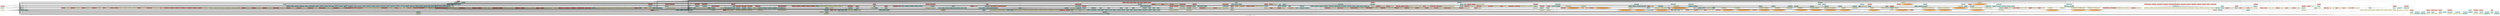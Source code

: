 digraph dependencies { node [shape="rect", style="filled", colorscheme=set312]; ranksep=0.4; compound=false; remincross=true; splines=true; splines=ortho; rankdir=LR; rankdir=TB; rankdir=BT; label=<<table BORDER="0"> <tr> <td colspan="5" align="center"><b>Legend</b></td> </tr> <tr> <td> <table BORDER="0"> <tr> <td bgcolor="#ffffb3" width="20"></td> <td>  Declarations</td> </tr> </table> </td> <td> <table BORDER="0"> <tr> <td bgcolor="#8dd3c7" width="20"></td> <td>  Module</td> </tr> </table> </td> <td> <table BORDER="0"> <tr> <td bgcolor="#80b1d3" width="20"></td> <td>  Bootstrap</td> </tr> </table> </td> <td> <table BORDER="0"> <tr> <td bgcolor="#fdb462" width="20"></td> <td>  Providers</td> </tr> </table> </td> <td> <table BORDER="0"> <tr> <td bgcolor="#fb8072" width="20"></td> <td>  Exports</td> </tr> </table> </td> </tr></table>>; ratio=compress; fontname="sans-serif";  subgraph "cluster_ActiveFacetsModule" { label=""; style="dotted";node [shape="folder", fillcolor=1]; subgraph cluster_ActiveFacetsModule_declarations { style="solid";node [style="filled", shape="rect"]; node [fillcolor=2]; "ActiveFacetsComponent"; }  "ActiveFacetsComponent" -> "ActiveFacetsModule" [style="solid", lhead="cluster_ActiveFacetsModule" ltail="cluster_ActiveFacetsModule_declarations"]; subgraph "cluster_ActiveFacetsModule_ActiveFacetsComponent_providers" { style="solid";  }    subgraph cluster_ActiveFacetsModule_imports { style="solid"; node [style="filled", fillcolor=1, shape="rect"];    "I18nModule" [label="I18nModule", shape="folder"];    "IconModule" [label="IconModule", shape="folder"];    "KeyboardFocusModule" [label="KeyboardFocusModule", shape="folder"];   }    "I18nModule" -> "ActiveFacetsModule" [lhead="cluster_ActiveFacetsModule", ltail="cluster_ActiveFacetsModule_imports"];    "IconModule" -> "ActiveFacetsModule" [lhead="cluster_ActiveFacetsModule", ltail="cluster_ActiveFacetsModule_imports"];    "KeyboardFocusModule" -> "ActiveFacetsModule" [lhead="cluster_ActiveFacetsModule", ltail="cluster_ActiveFacetsModule_imports"];     subgraph cluster_ActiveFacetsModule_exports { style="solid";node [style="filled", fillcolor=4, shape="rect"];"ActiveFacetsComponent " [label="ActiveFacetsComponent ", shape="rect"]}  "ActiveFacetsModule" -> "ActiveFacetsComponent " [style="dashed", ltail="cluster_ActiveFacetsModule" lhead="cluster_ActiveFacetsModule_exports"];    subgraph cluster_ActiveFacetsModule_bootstrap { style="solid"; node [style="filled", fillcolor=5, shape="rect"];  }    subgraph cluster_ActiveFacetsModule_providers { style="solid"; node [style="filled", fillcolor=6, shape="rect"];   }     }  subgraph "cluster_AddressBookModule" { label=""; style="dotted";node [shape="folder", fillcolor=1]; subgraph cluster_AddressBookModule_declarations { style="solid";node [style="filled", shape="rect"]; node [fillcolor=2]; "AddressBookComponent"; }  "AddressBookComponent" -> "AddressBookModule" [style="solid", lhead="cluster_AddressBookModule" ltail="cluster_AddressBookModule_declarations"]; subgraph "cluster_AddressBookModule_AddressBookComponent_providers" { style="solid";  }    subgraph cluster_AddressBookModule_imports { style="solid"; node [style="filled", fillcolor=1, shape="rect"];    "AddressFormModule" [label="AddressFormModule", shape="folder"];    "CardModule" [label="CardModule", shape="folder"];    "I18nModule" [label="I18nModule", shape="folder"];    "SpinnerModule" [label="SpinnerModule", shape="folder"];   }    "AddressFormModule" -> "AddressBookModule" [lhead="cluster_AddressBookModule", ltail="cluster_AddressBookModule_imports"];    "CardModule" -> "AddressBookModule" [lhead="cluster_AddressBookModule", ltail="cluster_AddressBookModule_imports"];    "I18nModule" -> "AddressBookModule" [lhead="cluster_AddressBookModule", ltail="cluster_AddressBookModule_imports"];    "SpinnerModule" -> "AddressBookModule" [lhead="cluster_AddressBookModule", ltail="cluster_AddressBookModule_imports"];     subgraph cluster_AddressBookModule_exports { style="solid";node [style="filled", fillcolor=4, shape="rect"];"AddressBookComponent " [label="AddressBookComponent ", shape="rect"]}  "AddressBookModule" -> "AddressBookComponent " [style="dashed", ltail="cluster_AddressBookModule" lhead="cluster_AddressBookModule_exports"];    subgraph cluster_AddressBookModule_bootstrap { style="solid"; node [style="filled", fillcolor=5, shape="rect"];  }    subgraph cluster_AddressBookModule_providers { style="solid"; node [style="filled", fillcolor=6, shape="rect"];    "UserAddressService" [label="UserAddressService", shape="oval"];   }    "UserAddressService" -> "AddressBookModule" [lhead="cluster_AddressBookModule", ltail="cluster_AddressBookModule_providers"];     }  subgraph "cluster_AddressFormModule" { label=""; style="dotted";node [shape="folder", fillcolor=1]; subgraph cluster_AddressFormModule_declarations { style="solid";node [style="filled", shape="rect"]; node [fillcolor=2]; "AddressFormComponent"; node [fillcolor=2]; "SuggestedAddressDialogComponent"; }  "AddressFormComponent" -> "AddressFormModule" [style="solid", lhead="cluster_AddressFormModule" ltail="cluster_AddressFormModule_declarations"]; subgraph "cluster_AddressFormModule_AddressFormComponent_providers" { style="solid";  }  "SuggestedAddressDialogComponent" -> "AddressFormModule" [style="solid", lhead="cluster_AddressFormModule" ltail="cluster_AddressFormModule_declarations"]; subgraph "cluster_AddressFormModule_SuggestedAddressDialogComponent_providers" { style="solid";  }    subgraph cluster_AddressFormModule_imports { style="solid"; node [style="filled", fillcolor=1, shape="rect"];    "FormErrorsModule" [label="FormErrorsModule", shape="folder"];    "I18nModule" [label="I18nModule", shape="folder"];    "IconModule" [label="IconModule", shape="folder"];   }    "FormErrorsModule" -> "AddressFormModule" [lhead="cluster_AddressFormModule", ltail="cluster_AddressFormModule_imports"];    "I18nModule" -> "AddressFormModule" [lhead="cluster_AddressFormModule", ltail="cluster_AddressFormModule_imports"];    "IconModule" -> "AddressFormModule" [lhead="cluster_AddressFormModule", ltail="cluster_AddressFormModule_imports"];     subgraph cluster_AddressFormModule_exports { style="solid";node [style="filled", fillcolor=4, shape="rect"];"AddressFormComponent " [label="AddressFormComponent ", shape="rect"]"SuggestedAddressDialogComponent " [label="SuggestedAddressDialogComponent ", shape="rect"]}  "AddressFormModule" -> "AddressFormComponent " [style="dashed", ltail="cluster_AddressFormModule" lhead="cluster_AddressFormModule_exports"];  "AddressFormModule" -> "SuggestedAddressDialogComponent " [style="dashed", ltail="cluster_AddressFormModule" lhead="cluster_AddressFormModule_exports"];    subgraph cluster_AddressFormModule_bootstrap { style="solid"; node [style="filled", fillcolor=5, shape="rect"];  }    subgraph cluster_AddressFormModule_providers { style="solid"; node [style="filled", fillcolor=6, shape="rect"];   }     }  subgraph "cluster_AddToCartModule" { label=""; style="dotted";node [shape="folder", fillcolor=1]; subgraph cluster_AddToCartModule_declarations { style="solid";node [style="filled", shape="rect"]; node [fillcolor=2]; "AddToCartComponent"; node [fillcolor=2]; "AddedToCartDialogComponent"; }  "AddToCartComponent" -> "AddToCartModule" [style="solid", lhead="cluster_AddToCartModule" ltail="cluster_AddToCartModule_declarations"]; subgraph "cluster_AddToCartModule_AddToCartComponent_providers" { style="solid";  }  "AddedToCartDialogComponent" -> "AddToCartModule" [style="solid", lhead="cluster_AddToCartModule" ltail="cluster_AddToCartModule_declarations"]; subgraph "cluster_AddToCartModule_AddedToCartDialogComponent_providers" { style="solid";  }    subgraph cluster_AddToCartModule_imports { style="solid"; node [style="filled", fillcolor=1, shape="rect"];    "CartSharedModule" [label="CartSharedModule", shape="folder"];    "FeaturesConfigModule" [label="FeaturesConfigModule", shape="folder"];    "I18nModule" [label="I18nModule", shape="folder"];    "IconModule" [label="IconModule", shape="folder"];    "ItemCounterModule" [label="ItemCounterModule", shape="folder"];    "KeyboardFocusModule" [label="KeyboardFocusModule", shape="folder"];    "ModalModule" [label="ModalModule", shape="folder"];    "PromotionsModule" [label="PromotionsModule", shape="folder"];    "SpinnerModule" [label="SpinnerModule", shape="folder"];    "UrlModule" [label="UrlModule", shape="folder"];   }    "CartSharedModule" -> "AddToCartModule" [lhead="cluster_AddToCartModule", ltail="cluster_AddToCartModule_imports"];    "FeaturesConfigModule" -> "AddToCartModule" [lhead="cluster_AddToCartModule", ltail="cluster_AddToCartModule_imports"];    "I18nModule" -> "AddToCartModule" [lhead="cluster_AddToCartModule", ltail="cluster_AddToCartModule_imports"];    "IconModule" -> "AddToCartModule" [lhead="cluster_AddToCartModule", ltail="cluster_AddToCartModule_imports"];    "ItemCounterModule" -> "AddToCartModule" [lhead="cluster_AddToCartModule", ltail="cluster_AddToCartModule_imports"];    "KeyboardFocusModule" -> "AddToCartModule" [lhead="cluster_AddToCartModule", ltail="cluster_AddToCartModule_imports"];    "ModalModule" -> "AddToCartModule" [lhead="cluster_AddToCartModule", ltail="cluster_AddToCartModule_imports"];    "PromotionsModule" -> "AddToCartModule" [lhead="cluster_AddToCartModule", ltail="cluster_AddToCartModule_imports"];    "SpinnerModule" -> "AddToCartModule" [lhead="cluster_AddToCartModule", ltail="cluster_AddToCartModule_imports"];    "UrlModule" -> "AddToCartModule" [lhead="cluster_AddToCartModule", ltail="cluster_AddToCartModule_imports"];     subgraph cluster_AddToCartModule_exports { style="solid";node [style="filled", fillcolor=4, shape="rect"];"AddToCartComponent " [label="AddToCartComponent ", shape="rect"]"AddedToCartDialogComponent " [label="AddedToCartDialogComponent ", shape="rect"]}  "AddToCartModule" -> "AddToCartComponent " [style="dashed", ltail="cluster_AddToCartModule" lhead="cluster_AddToCartModule_exports"];  "AddToCartModule" -> "AddedToCartDialogComponent " [style="dashed", ltail="cluster_AddToCartModule" lhead="cluster_AddToCartModule_exports"];    subgraph cluster_AddToCartModule_bootstrap { style="solid"; node [style="filled", fillcolor=5, shape="rect"];  }    subgraph cluster_AddToCartModule_providers { style="solid"; node [style="filled", fillcolor=6, shape="rect"];   }     }  subgraph "cluster_AddToWishListModule" { label=""; style="dotted";node [shape="folder", fillcolor=1]; subgraph cluster_AddToWishListModule_declarations { style="solid";node [style="filled", shape="rect"]; node [fillcolor=2]; "AddToWishListComponent"; }  "AddToWishListComponent" -> "AddToWishListModule" [style="solid", lhead="cluster_AddToWishListModule" ltail="cluster_AddToWishListModule_declarations"]; subgraph "cluster_AddToWishListModule_AddToWishListComponent_providers" { style="solid";  }    subgraph cluster_AddToWishListModule_imports { style="solid"; node [style="filled", fillcolor=1, shape="rect"];    "I18nModule" [label="I18nModule", shape="folder"];    "IconModule" [label="IconModule", shape="folder"];    "UrlModule" [label="UrlModule", shape="folder"];   }    "I18nModule" -> "AddToWishListModule" [lhead="cluster_AddToWishListModule", ltail="cluster_AddToWishListModule_imports"];    "IconModule" -> "AddToWishListModule" [lhead="cluster_AddToWishListModule", ltail="cluster_AddToWishListModule_imports"];    "UrlModule" -> "AddToWishListModule" [lhead="cluster_AddToWishListModule", ltail="cluster_AddToWishListModule_imports"];     subgraph cluster_AddToWishListModule_exports { style="solid";node [style="filled", fillcolor=4, shape="rect"];"AddToWishListComponent " [label="AddToWishListComponent ", shape="rect"]}  "AddToWishListModule" -> "AddToWishListComponent " [style="dashed", ltail="cluster_AddToWishListModule" lhead="cluster_AddToWishListModule_exports"];    subgraph cluster_AddToWishListModule_bootstrap { style="solid"; node [style="filled", fillcolor=5, shape="rect"];  }    subgraph cluster_AddToWishListModule_providers { style="solid"; node [style="filled", fillcolor=6, shape="rect"];   }     }  subgraph "cluster_AdministrationComponentsModule" { label=""; style="dotted";node [shape="folder", fillcolor=1]; subgraph cluster_AdministrationComponentsModule_declarations { style="solid";node [style="filled", shape="rect"]; }    subgraph cluster_AdministrationComponentsModule_imports { style="solid"; node [style="filled", fillcolor=1, shape="rect"];   }     subgraph cluster_AdministrationComponentsModule_exports { style="solid";node [style="filled", fillcolor=4, shape="rect"];}    subgraph cluster_AdministrationComponentsModule_bootstrap { style="solid"; node [style="filled", fillcolor=5, shape="rect"];  }    subgraph cluster_AdministrationComponentsModule_providers { style="solid"; node [style="filled", fillcolor=6, shape="rect"];   }     }  subgraph "cluster_AdministrationCoreModule" { label=""; style="dotted";node [shape="folder", fillcolor=1]; subgraph cluster_AdministrationCoreModule_declarations { style="solid";node [style="filled", shape="rect"]; }    subgraph cluster_AdministrationCoreModule_imports { style="solid"; node [style="filled", fillcolor=1, shape="rect"];    "OrganizationPageMetaModule" [label="OrganizationPageMetaModule", shape="folder"];    "OrganizationStoreModule" [label="OrganizationStoreModule", shape="folder"];   }    "OrganizationPageMetaModule" -> "AdministrationCoreModule" [lhead="cluster_AdministrationCoreModule", ltail="cluster_AdministrationCoreModule_imports"];    "OrganizationStoreModule" -> "AdministrationCoreModule" [lhead="cluster_AdministrationCoreModule", ltail="cluster_AdministrationCoreModule_imports"];     subgraph cluster_AdministrationCoreModule_exports { style="solid";node [style="filled", fillcolor=4, shape="rect"];}    subgraph cluster_AdministrationCoreModule_bootstrap { style="solid"; node [style="filled", fillcolor=5, shape="rect"];  }    subgraph cluster_AdministrationCoreModule_providers { style="solid"; node [style="filled", fillcolor=6, shape="rect"];   }     }  subgraph "cluster_AdministrationModule" { label=""; style="dotted";node [shape="folder", fillcolor=1]; subgraph cluster_AdministrationModule_declarations { style="solid";node [style="filled", shape="rect"]; }    subgraph cluster_AdministrationModule_imports { style="solid"; node [style="filled", fillcolor=1, shape="rect"];    "AdministrationCoreModule" [label="AdministrationCoreModule", shape="folder"];    "AdministrationOccModule" [label="AdministrationOccModule", shape="folder"];   }    "AdministrationCoreModule" -> "AdministrationModule" [lhead="cluster_AdministrationModule", ltail="cluster_AdministrationModule_imports"];    "AdministrationOccModule" -> "AdministrationModule" [lhead="cluster_AdministrationModule", ltail="cluster_AdministrationModule_imports"];     subgraph cluster_AdministrationModule_exports { style="solid";node [style="filled", fillcolor=4, shape="rect"];}    subgraph cluster_AdministrationModule_bootstrap { style="solid"; node [style="filled", fillcolor=5, shape="rect"];  }    subgraph cluster_AdministrationModule_providers { style="solid"; node [style="filled", fillcolor=6, shape="rect"];   }     }  subgraph "cluster_AdministrationOccModule" { label=""; style="dotted";node [shape="folder", fillcolor=1]; subgraph cluster_AdministrationOccModule_declarations { style="solid";node [style="filled", shape="rect"]; }    subgraph cluster_AdministrationOccModule_imports { style="solid"; node [style="filled", fillcolor=1, shape="rect"];    "CostCenterOccModule" [label="CostCenterOccModule", shape="folder"];   }    "CostCenterOccModule" -> "AdministrationOccModule" [lhead="cluster_AdministrationOccModule", ltail="cluster_AdministrationOccModule_imports"];     subgraph cluster_AdministrationOccModule_exports { style="solid";node [style="filled", fillcolor=4, shape="rect"];}    subgraph cluster_AdministrationOccModule_bootstrap { style="solid"; node [style="filled", fillcolor=5, shape="rect"];  }    subgraph cluster_AdministrationOccModule_providers { style="solid"; node [style="filled", fillcolor=6, shape="rect"];   }     }  subgraph "cluster_AdministrationRootModule" { label=""; style="dotted";node [shape="folder", fillcolor=1]; subgraph cluster_AdministrationRootModule_declarations { style="solid";node [style="filled", shape="rect"]; }    subgraph cluster_AdministrationRootModule_imports { style="solid"; node [style="filled", fillcolor=1, shape="rect"];   }     subgraph cluster_AdministrationRootModule_exports { style="solid";node [style="filled", fillcolor=4, shape="rect"];}    subgraph cluster_AdministrationRootModule_bootstrap { style="solid"; node [style="filled", fillcolor=5, shape="rect"];  }    subgraph cluster_AdministrationRootModule_providers { style="solid"; node [style="filled", fillcolor=6, shape="rect"];   }     }  subgraph "cluster_AmendOrderActionsModule" { label=""; style="dotted";node [shape="folder", fillcolor=1]; subgraph cluster_AmendOrderActionsModule_declarations { style="solid";node [style="filled", shape="rect"]; node [fillcolor=2]; "AmendOrderActionsComponent"; }  "AmendOrderActionsComponent" -> "AmendOrderActionsModule" [style="solid", lhead="cluster_AmendOrderActionsModule" ltail="cluster_AmendOrderActionsModule_declarations"]; subgraph "cluster_AmendOrderActionsModule_AmendOrderActionsComponent_providers" { style="solid";  }    subgraph cluster_AmendOrderActionsModule_imports { style="solid"; node [style="filled", fillcolor=1, shape="rect"];    "I18nModule" [label="I18nModule", shape="folder"];    "UrlModule" [label="UrlModule", shape="folder"];   }    "I18nModule" -> "AmendOrderActionsModule" [lhead="cluster_AmendOrderActionsModule", ltail="cluster_AmendOrderActionsModule_imports"];    "UrlModule" -> "AmendOrderActionsModule" [lhead="cluster_AmendOrderActionsModule", ltail="cluster_AmendOrderActionsModule_imports"];     subgraph cluster_AmendOrderActionsModule_exports { style="solid";node [style="filled", fillcolor=4, shape="rect"];"AmendOrderActionsComponent " [label="AmendOrderActionsComponent ", shape="rect"]}  "AmendOrderActionsModule" -> "AmendOrderActionsComponent " [style="dashed", ltail="cluster_AmendOrderActionsModule" lhead="cluster_AmendOrderActionsModule_exports"];    subgraph cluster_AmendOrderActionsModule_bootstrap { style="solid"; node [style="filled", fillcolor=5, shape="rect"];  }    subgraph cluster_AmendOrderActionsModule_providers { style="solid"; node [style="filled", fillcolor=6, shape="rect"];   }     }  subgraph "cluster_AmendOrderItemsModule" { label=""; style="dotted";node [shape="folder", fillcolor=1]; subgraph cluster_AmendOrderItemsModule_declarations { style="solid";node [style="filled", shape="rect"]; node [fillcolor=2]; "CancelOrReturnItemsComponent"; }  "CancelOrReturnItemsComponent" -> "AmendOrderItemsModule" [style="solid", lhead="cluster_AmendOrderItemsModule" ltail="cluster_AmendOrderItemsModule_declarations"]; subgraph "cluster_AmendOrderItemsModule_CancelOrReturnItemsComponent_providers" { style="solid";  }    subgraph cluster_AmendOrderItemsModule_imports { style="solid"; node [style="filled", fillcolor=1, shape="rect"];    "FeaturesConfigModule" [label="FeaturesConfigModule", shape="folder"];    "FormErrorsModule" [label="FormErrorsModule", shape="folder"];    "I18nModule" [label="I18nModule", shape="folder"];    "ItemCounterModule" [label="ItemCounterModule", shape="folder"];    "MediaModule" [label="MediaModule", shape="folder"];   }    "FeaturesConfigModule" -> "AmendOrderItemsModule" [lhead="cluster_AmendOrderItemsModule", ltail="cluster_AmendOrderItemsModule_imports"];    "FormErrorsModule" -> "AmendOrderItemsModule" [lhead="cluster_AmendOrderItemsModule", ltail="cluster_AmendOrderItemsModule_imports"];    "I18nModule" -> "AmendOrderItemsModule" [lhead="cluster_AmendOrderItemsModule", ltail="cluster_AmendOrderItemsModule_imports"];    "ItemCounterModule" -> "AmendOrderItemsModule" [lhead="cluster_AmendOrderItemsModule", ltail="cluster_AmendOrderItemsModule_imports"];    "MediaModule" -> "AmendOrderItemsModule" [lhead="cluster_AmendOrderItemsModule", ltail="cluster_AmendOrderItemsModule_imports"];     subgraph cluster_AmendOrderItemsModule_exports { style="solid";node [style="filled", fillcolor=4, shape="rect"];"CancelOrReturnItemsComponent " [label="CancelOrReturnItemsComponent ", shape="rect"]}  "AmendOrderItemsModule" -> "CancelOrReturnItemsComponent " [style="dashed", ltail="cluster_AmendOrderItemsModule" lhead="cluster_AmendOrderItemsModule_exports"];    subgraph cluster_AmendOrderItemsModule_bootstrap { style="solid"; node [style="filled", fillcolor=5, shape="rect"];  }    subgraph cluster_AmendOrderItemsModule_providers { style="solid"; node [style="filled", fillcolor=6, shape="rect"];   }     }  subgraph "cluster_AmendOrderModule" { label=""; style="dotted";node [shape="folder", fillcolor=1]; subgraph cluster_AmendOrderModule_declarations { style="solid";node [style="filled", shape="rect"]; }    subgraph cluster_AmendOrderModule_imports { style="solid"; node [style="filled", fillcolor=1, shape="rect"];   }     subgraph cluster_AmendOrderModule_exports { style="solid";node [style="filled", fillcolor=4, shape="rect"];}    subgraph cluster_AmendOrderModule_bootstrap { style="solid"; node [style="filled", fillcolor=5, shape="rect"];  }    subgraph cluster_AmendOrderModule_providers { style="solid"; node [style="filled", fillcolor=6, shape="rect"];   }     }  subgraph "cluster_AnonymousConsentManagementBannerModule" { label=""; style="dotted";node [shape="folder", fillcolor=1]; subgraph cluster_AnonymousConsentManagementBannerModule_declarations { style="solid";node [style="filled", shape="rect"]; node [fillcolor=2]; "AnonymousConsentManagementBannerComponent"; node [fillcolor=2]; "AnonymousConsentOpenDialogComponent"; }  "AnonymousConsentManagementBannerComponent" -> "AnonymousConsentManagementBannerModule" [style="solid", lhead="cluster_AnonymousConsentManagementBannerModule" ltail="cluster_AnonymousConsentManagementBannerModule_declarations"]; subgraph "cluster_AnonymousConsentManagementBannerModule_AnonymousConsentManagementBannerComponent_providers" { style="solid";  }  "AnonymousConsentOpenDialogComponent" -> "AnonymousConsentManagementBannerModule" [style="solid", lhead="cluster_AnonymousConsentManagementBannerModule" ltail="cluster_AnonymousConsentManagementBannerModule_declarations"]; subgraph "cluster_AnonymousConsentManagementBannerModule_AnonymousConsentOpenDialogComponent_providers" { style="solid";  }    subgraph cluster_AnonymousConsentManagementBannerModule_imports { style="solid"; node [style="filled", fillcolor=1, shape="rect"];    "FeaturesConfigModule" [label="FeaturesConfigModule", shape="folder"];    "I18nModule" [label="I18nModule", shape="folder"];    "KeyboardFocusModule" [label="KeyboardFocusModule", shape="folder"];   }    "FeaturesConfigModule" -> "AnonymousConsentManagementBannerModule" [lhead="cluster_AnonymousConsentManagementBannerModule", ltail="cluster_AnonymousConsentManagementBannerModule_imports"];    "I18nModule" -> "AnonymousConsentManagementBannerModule" [lhead="cluster_AnonymousConsentManagementBannerModule", ltail="cluster_AnonymousConsentManagementBannerModule_imports"];    "KeyboardFocusModule" -> "AnonymousConsentManagementBannerModule" [lhead="cluster_AnonymousConsentManagementBannerModule", ltail="cluster_AnonymousConsentManagementBannerModule_imports"];     subgraph cluster_AnonymousConsentManagementBannerModule_exports { style="solid";node [style="filled", fillcolor=4, shape="rect"];"AnonymousConsentManagementBannerComponent " [label="AnonymousConsentManagementBannerComponent ", shape="rect"]"AnonymousConsentOpenDialogComponent " [label="AnonymousConsentOpenDialogComponent ", shape="rect"]}  "AnonymousConsentManagementBannerModule" -> "AnonymousConsentManagementBannerComponent " [style="dashed", ltail="cluster_AnonymousConsentManagementBannerModule" lhead="cluster_AnonymousConsentManagementBannerModule_exports"];  "AnonymousConsentManagementBannerModule" -> "AnonymousConsentOpenDialogComponent " [style="dashed", ltail="cluster_AnonymousConsentManagementBannerModule" lhead="cluster_AnonymousConsentManagementBannerModule_exports"];    subgraph cluster_AnonymousConsentManagementBannerModule_bootstrap { style="solid"; node [style="filled", fillcolor=5, shape="rect"];  }    subgraph cluster_AnonymousConsentManagementBannerModule_providers { style="solid"; node [style="filled", fillcolor=6, shape="rect"];   }     }  subgraph "cluster_AnonymousConsentsDialogModule" { label=""; style="dotted";node [shape="folder", fillcolor=1]; subgraph cluster_AnonymousConsentsDialogModule_declarations { style="solid";node [style="filled", shape="rect"]; node [fillcolor=2]; "AnonymousConsentDialogComponent"; }  "AnonymousConsentDialogComponent" -> "AnonymousConsentsDialogModule" [style="solid", lhead="cluster_AnonymousConsentsDialogModule" ltail="cluster_AnonymousConsentsDialogModule_declarations"]; subgraph "cluster_AnonymousConsentsDialogModule_AnonymousConsentDialogComponent_providers" { style="solid";  }    subgraph cluster_AnonymousConsentsDialogModule_imports { style="solid"; node [style="filled", fillcolor=1, shape="rect"];    "ConsentManagementModule" [label="ConsentManagementModule", shape="folder"];    "I18nModule" [label="I18nModule", shape="folder"];    "IconModule" [label="IconModule", shape="folder"];    "KeyboardFocusModule" [label="KeyboardFocusModule", shape="folder"];    "SpinnerModule" [label="SpinnerModule", shape="folder"];   }    "ConsentManagementModule" -> "AnonymousConsentsDialogModule" [lhead="cluster_AnonymousConsentsDialogModule", ltail="cluster_AnonymousConsentsDialogModule_imports"];    "I18nModule" -> "AnonymousConsentsDialogModule" [lhead="cluster_AnonymousConsentsDialogModule", ltail="cluster_AnonymousConsentsDialogModule_imports"];    "IconModule" -> "AnonymousConsentsDialogModule" [lhead="cluster_AnonymousConsentsDialogModule", ltail="cluster_AnonymousConsentsDialogModule_imports"];    "KeyboardFocusModule" -> "AnonymousConsentsDialogModule" [lhead="cluster_AnonymousConsentsDialogModule", ltail="cluster_AnonymousConsentsDialogModule_imports"];    "SpinnerModule" -> "AnonymousConsentsDialogModule" [lhead="cluster_AnonymousConsentsDialogModule", ltail="cluster_AnonymousConsentsDialogModule_imports"];     subgraph cluster_AnonymousConsentsDialogModule_exports { style="solid";node [style="filled", fillcolor=4, shape="rect"];"AnonymousConsentDialogComponent " [label="AnonymousConsentDialogComponent ", shape="rect"]}  "AnonymousConsentsDialogModule" -> "AnonymousConsentDialogComponent " [style="dashed", ltail="cluster_AnonymousConsentsDialogModule" lhead="cluster_AnonymousConsentsDialogModule_exports"];    subgraph cluster_AnonymousConsentsDialogModule_bootstrap { style="solid"; node [style="filled", fillcolor=5, shape="rect"];  }    subgraph cluster_AnonymousConsentsDialogModule_providers { style="solid"; node [style="filled", fillcolor=6, shape="rect"];   }     }  subgraph "cluster_AnonymousConsentsModule" { label=""; style="dotted";node [shape="folder", fillcolor=1]; subgraph cluster_AnonymousConsentsModule_declarations { style="solid";node [style="filled", shape="rect"]; }    subgraph cluster_AnonymousConsentsModule_imports { style="solid"; node [style="filled", fillcolor=1, shape="rect"];    "AnonymousConsentsStoreModule" [label="AnonymousConsentsStoreModule", shape="folder"];   }    "AnonymousConsentsStoreModule" -> "AnonymousConsentsModule" [lhead="cluster_AnonymousConsentsModule", ltail="cluster_AnonymousConsentsModule_imports"];     subgraph cluster_AnonymousConsentsModule_exports { style="solid";node [style="filled", fillcolor=4, shape="rect"];}    subgraph cluster_AnonymousConsentsModule_bootstrap { style="solid"; node [style="filled", fillcolor=5, shape="rect"];  }    subgraph cluster_AnonymousConsentsModule_providers { style="solid"; node [style="filled", fillcolor=6, shape="rect"];   }     }  subgraph "cluster_AnonymousConsentsStoreModule" { label=""; style="dotted";node [shape="folder", fillcolor=1]; subgraph cluster_AnonymousConsentsStoreModule_declarations { style="solid";node [style="filled", shape="rect"]; }    subgraph cluster_AnonymousConsentsStoreModule_imports { style="solid"; node [style="filled", fillcolor=1, shape="rect"];    "StateModule" [label="StateModule", shape="folder"];   }    "StateModule" -> "AnonymousConsentsStoreModule" [lhead="cluster_AnonymousConsentsStoreModule", ltail="cluster_AnonymousConsentsStoreModule_imports"];     subgraph cluster_AnonymousConsentsStoreModule_exports { style="solid";node [style="filled", fillcolor=4, shape="rect"];}    subgraph cluster_AnonymousConsentsStoreModule_bootstrap { style="solid"; node [style="filled", fillcolor=5, shape="rect"];  }    subgraph cluster_AnonymousConsentsStoreModule_providers { style="solid"; node [style="filled", fillcolor=6, shape="rect"];   }     }  subgraph "cluster_AsmLoaderModule" { label=""; style="dotted";node [shape="folder", fillcolor=1]; subgraph cluster_AsmLoaderModule_declarations { style="solid";node [style="filled", shape="rect"]; }    subgraph cluster_AsmLoaderModule_imports { style="solid"; node [style="filled", fillcolor=1, shape="rect"];   }     subgraph cluster_AsmLoaderModule_exports { style="solid";node [style="filled", fillcolor=4, shape="rect"];}    subgraph cluster_AsmLoaderModule_bootstrap { style="solid"; node [style="filled", fillcolor=5, shape="rect"];  }    subgraph cluster_AsmLoaderModule_providers { style="solid"; node [style="filled", fillcolor=6, shape="rect"];   }     }  subgraph "cluster_AsmModule" { label=""; style="dotted";node [shape="folder", fillcolor=1]; subgraph cluster_AsmModule_declarations { style="solid";node [style="filled", shape="rect"]; }    subgraph cluster_AsmModule_imports { style="solid"; node [style="filled", fillcolor=1, shape="rect"];    "AsmStoreModule" [label="AsmStoreModule", shape="folder"];   }    "AsmStoreModule" -> "AsmModule" [lhead="cluster_AsmModule", ltail="cluster_AsmModule_imports"];     subgraph cluster_AsmModule_exports { style="solid";node [style="filled", fillcolor=4, shape="rect"];}    subgraph cluster_AsmModule_bootstrap { style="solid"; node [style="filled", fillcolor=5, shape="rect"];  }    subgraph cluster_AsmModule_providers { style="solid"; node [style="filled", fillcolor=6, shape="rect"];   }     }  subgraph "cluster_AsmModule" { label=""; style="dotted";node [shape="folder", fillcolor=1]; subgraph cluster_AsmModule_declarations { style="solid";node [style="filled", shape="rect"]; node [fillcolor=2]; "AsmMainUiComponent"; node [fillcolor=2]; "AsmSessionTimerComponent"; node [fillcolor=2]; "AsmToggleUiComponent"; node [fillcolor=2]; "CSAgentLoginFormComponent"; node [fillcolor=2]; "CustomerEmulationComponent"; node [fillcolor=2]; "CustomerSelectionComponent"; node [fillcolor=2]; "FormatTimerPipe"; }  "AsmMainUiComponent" -> "AsmModule" [style="solid", lhead="cluster_AsmModule" ltail="cluster_AsmModule_declarations"]; subgraph "cluster_AsmModule_AsmMainUiComponent_providers" { style="solid";  }  "AsmSessionTimerComponent" -> "AsmModule" [style="solid", lhead="cluster_AsmModule" ltail="cluster_AsmModule_declarations"]; subgraph "cluster_AsmModule_AsmSessionTimerComponent_providers" { style="solid";  }  "AsmToggleUiComponent" -> "AsmModule" [style="solid", lhead="cluster_AsmModule" ltail="cluster_AsmModule_declarations"]; subgraph "cluster_AsmModule_AsmToggleUiComponent_providers" { style="solid";  }  "CSAgentLoginFormComponent" -> "AsmModule" [style="solid", lhead="cluster_AsmModule" ltail="cluster_AsmModule_declarations"]; subgraph "cluster_AsmModule_CSAgentLoginFormComponent_providers" { style="solid";  }  "CustomerEmulationComponent" -> "AsmModule" [style="solid", lhead="cluster_AsmModule" ltail="cluster_AsmModule_declarations"]; subgraph "cluster_AsmModule_CustomerEmulationComponent_providers" { style="solid";  }  "CustomerSelectionComponent" -> "AsmModule" [style="solid", lhead="cluster_AsmModule" ltail="cluster_AsmModule_declarations"]; subgraph "cluster_AsmModule_CustomerSelectionComponent_providers" { style="solid";  }  "FormatTimerPipe" -> "AsmModule" [style="solid", lhead="cluster_AsmModule" ltail="cluster_AsmModule_declarations"]; subgraph "cluster_AsmModule_FormatTimerPipe_providers" { style="solid";  }    subgraph cluster_AsmModule_imports { style="solid"; node [style="filled", fillcolor=1, shape="rect"];    "AsmLoaderModule" [label="AsmLoaderModule", shape="folder"];    "FormErrorsModule" [label="FormErrorsModule", shape="folder"];    "I18nModule" [label="I18nModule", shape="folder"];   }    "AsmLoaderModule" -> "AsmModule" [lhead="cluster_AsmModule", ltail="cluster_AsmModule_imports"];    "FormErrorsModule" -> "AsmModule" [lhead="cluster_AsmModule", ltail="cluster_AsmModule_imports"];    "I18nModule" -> "AsmModule" [lhead="cluster_AsmModule", ltail="cluster_AsmModule_imports"];     subgraph cluster_AsmModule_exports { style="solid";node [style="filled", fillcolor=4, shape="rect"];}    subgraph cluster_AsmModule_bootstrap { style="solid"; node [style="filled", fillcolor=5, shape="rect"];  }    subgraph cluster_AsmModule_providers { style="solid"; node [style="filled", fillcolor=6, shape="rect"];   }     }  subgraph "cluster_AsmOccModule" { label=""; style="dotted";node [shape="folder", fillcolor=1]; subgraph cluster_AsmOccModule_declarations { style="solid";node [style="filled", shape="rect"]; }    subgraph cluster_AsmOccModule_imports { style="solid"; node [style="filled", fillcolor=1, shape="rect"];   }     subgraph cluster_AsmOccModule_exports { style="solid";node [style="filled", fillcolor=4, shape="rect"];}    subgraph cluster_AsmOccModule_bootstrap { style="solid"; node [style="filled", fillcolor=5, shape="rect"];  }    subgraph cluster_AsmOccModule_providers { style="solid"; node [style="filled", fillcolor=6, shape="rect"];   }     }  subgraph "cluster_AsmStoreModule" { label=""; style="dotted";node [shape="folder", fillcolor=1]; subgraph cluster_AsmStoreModule_declarations { style="solid";node [style="filled", shape="rect"]; }    subgraph cluster_AsmStoreModule_imports { style="solid"; node [style="filled", fillcolor=1, shape="rect"];    "StateModule" [label="StateModule", shape="folder"];   }    "StateModule" -> "AsmStoreModule" [lhead="cluster_AsmStoreModule", ltail="cluster_AsmStoreModule_imports"];     subgraph cluster_AsmStoreModule_exports { style="solid";node [style="filled", fillcolor=4, shape="rect"];}    subgraph cluster_AsmStoreModule_bootstrap { style="solid"; node [style="filled", fillcolor=5, shape="rect"];  }    subgraph cluster_AsmStoreModule_providers { style="solid"; node [style="filled", fillcolor=6, shape="rect"];   }     }  subgraph "cluster_AttributesModule" { label=""; style="dotted";node [shape="folder", fillcolor=1]; subgraph cluster_AttributesModule_declarations { style="solid";node [style="filled", shape="rect"]; node [fillcolor=2]; "AttributesDirective"; }  "AttributesDirective" -> "AttributesModule" [style="solid", lhead="cluster_AttributesModule" ltail="cluster_AttributesModule_declarations"]; subgraph "cluster_AttributesModule_AttributesDirective_providers" { style="solid";  }    subgraph cluster_AttributesModule_imports { style="solid"; node [style="filled", fillcolor=1, shape="rect"];   }     subgraph cluster_AttributesModule_exports { style="solid";node [style="filled", fillcolor=4, shape="rect"];"AttributesDirective " [label="AttributesDirective ", shape="rect"]}  "AttributesModule" -> "AttributesDirective " [style="dashed", ltail="cluster_AttributesModule" lhead="cluster_AttributesModule_exports"];    subgraph cluster_AttributesModule_bootstrap { style="solid"; node [style="filled", fillcolor=5, shape="rect"];  }    subgraph cluster_AttributesModule_providers { style="solid"; node [style="filled", fillcolor=6, shape="rect"];   }     }  subgraph "cluster_AuthModule" { label=""; style="dotted";node [shape="folder", fillcolor=1]; subgraph cluster_AuthModule_declarations { style="solid";node [style="filled", shape="rect"]; }    subgraph cluster_AuthModule_imports { style="solid"; node [style="filled", fillcolor=1, shape="rect"];    "ClientAuthModule" [label="ClientAuthModule", shape="folder"];    "UserAuthModule" [label="UserAuthModule", shape="folder"];   }    "ClientAuthModule" -> "AuthModule" [lhead="cluster_AuthModule", ltail="cluster_AuthModule_imports"];    "UserAuthModule" -> "AuthModule" [lhead="cluster_AuthModule", ltail="cluster_AuthModule_imports"];     subgraph cluster_AuthModule_exports { style="solid";node [style="filled", fillcolor=4, shape="rect"];}    subgraph cluster_AuthModule_bootstrap { style="solid"; node [style="filled", fillcolor=5, shape="rect"];  }    subgraph cluster_AuthModule_providers { style="solid"; node [style="filled", fillcolor=6, shape="rect"];   }     }  subgraph "cluster_B2bStorefrontModule" { label=""; style="dotted";node [shape="folder", fillcolor=1]; subgraph cluster_B2bStorefrontModule_declarations { style="solid";node [style="filled", shape="rect"]; }    subgraph cluster_B2bStorefrontModule_imports { style="solid"; node [style="filled", fillcolor=1, shape="rect"];    "CmsLibModule" [label="CmsLibModule", shape="folder"];    "CostCenterModule" [label="CostCenterModule", shape="folder"];    "StorefrontModule" [label="StorefrontModule", shape="folder"];   }    "CmsLibModule" -> "B2bStorefrontModule" [lhead="cluster_B2bStorefrontModule", ltail="cluster_B2bStorefrontModule_imports"];    "CostCenterModule" -> "B2bStorefrontModule" [lhead="cluster_B2bStorefrontModule", ltail="cluster_B2bStorefrontModule_imports"];    "StorefrontModule" -> "B2bStorefrontModule" [lhead="cluster_B2bStorefrontModule", ltail="cluster_B2bStorefrontModule_imports"];     subgraph cluster_B2bStorefrontModule_exports { style="solid";node [style="filled", fillcolor=4, shape="rect"];"StorefrontModule " [label="StorefrontModule ", shape="rect"]}  "B2bStorefrontModule" -> "StorefrontModule " [style="dashed", ltail="cluster_B2bStorefrontModule" lhead="cluster_B2bStorefrontModule_exports"];    subgraph cluster_B2bStorefrontModule_bootstrap { style="solid"; node [style="filled", fillcolor=5, shape="rect"];  }    subgraph cluster_B2bStorefrontModule_providers { style="solid"; node [style="filled", fillcolor=6, shape="rect"];   }     }  subgraph "cluster_B2cStorefrontModule" { label=""; style="dotted";node [shape="folder", fillcolor=1]; subgraph cluster_B2cStorefrontModule_declarations { style="solid";node [style="filled", shape="rect"]; }    subgraph cluster_B2cStorefrontModule_imports { style="solid"; node [style="filled", fillcolor=1, shape="rect"];    "CmsLibModule" [label="CmsLibModule", shape="folder"];    "StorefrontModule" [label="StorefrontModule", shape="folder"];   }    "CmsLibModule" -> "B2cStorefrontModule" [lhead="cluster_B2cStorefrontModule", ltail="cluster_B2cStorefrontModule_imports"];    "StorefrontModule" -> "B2cStorefrontModule" [lhead="cluster_B2cStorefrontModule", ltail="cluster_B2cStorefrontModule_imports"];     subgraph cluster_B2cStorefrontModule_exports { style="solid";node [style="filled", fillcolor=4, shape="rect"];"StorefrontModule " [label="StorefrontModule ", shape="rect"]}  "B2cStorefrontModule" -> "StorefrontModule " [style="dashed", ltail="cluster_B2cStorefrontModule" lhead="cluster_B2cStorefrontModule_exports"];    subgraph cluster_B2cStorefrontModule_bootstrap { style="solid"; node [style="filled", fillcolor=5, shape="rect"];  }    subgraph cluster_B2cStorefrontModule_providers { style="solid"; node [style="filled", fillcolor=6, shape="rect"];   }     }  subgraph "cluster_BannerCarouselModule" { label=""; style="dotted";node [shape="folder", fillcolor=1]; subgraph cluster_BannerCarouselModule_declarations { style="solid";node [style="filled", shape="rect"]; node [fillcolor=2]; "BannerCarouselComponent"; }  "BannerCarouselComponent" -> "BannerCarouselModule" [style="solid", lhead="cluster_BannerCarouselModule" ltail="cluster_BannerCarouselModule_declarations"]; subgraph "cluster_BannerCarouselModule_BannerCarouselComponent_providers" { style="solid";  }    subgraph cluster_BannerCarouselModule_imports { style="solid"; node [style="filled", fillcolor=1, shape="rect"];    "CarouselModule" [label="CarouselModule", shape="folder"];    "MediaModule" [label="MediaModule", shape="folder"];   }    "CarouselModule" -> "BannerCarouselModule" [lhead="cluster_BannerCarouselModule", ltail="cluster_BannerCarouselModule_imports"];    "MediaModule" -> "BannerCarouselModule" [lhead="cluster_BannerCarouselModule", ltail="cluster_BannerCarouselModule_imports"];     subgraph cluster_BannerCarouselModule_exports { style="solid";node [style="filled", fillcolor=4, shape="rect"];"BannerCarouselComponent " [label="BannerCarouselComponent ", shape="rect"]}  "BannerCarouselModule" -> "BannerCarouselComponent " [style="dashed", ltail="cluster_BannerCarouselModule" lhead="cluster_BannerCarouselModule_exports"];    subgraph cluster_BannerCarouselModule_bootstrap { style="solid"; node [style="filled", fillcolor=5, shape="rect"];  }    subgraph cluster_BannerCarouselModule_providers { style="solid"; node [style="filled", fillcolor=6, shape="rect"];   }     }  subgraph "cluster_BannerModule" { label=""; style="dotted";node [shape="folder", fillcolor=1]; subgraph cluster_BannerModule_declarations { style="solid";node [style="filled", shape="rect"]; node [fillcolor=2]; "BannerComponent"; }  "BannerComponent" -> "BannerModule" [style="solid", lhead="cluster_BannerModule" ltail="cluster_BannerModule_declarations"]; subgraph "cluster_BannerModule_BannerComponent_providers" { style="solid";  }    subgraph cluster_BannerModule_imports { style="solid"; node [style="filled", fillcolor=1, shape="rect"];    "GenericLinkModule" [label="GenericLinkModule", shape="folder"];    "MediaModule" [label="MediaModule", shape="folder"];   }    "GenericLinkModule" -> "BannerModule" [lhead="cluster_BannerModule", ltail="cluster_BannerModule_imports"];    "MediaModule" -> "BannerModule" [lhead="cluster_BannerModule", ltail="cluster_BannerModule_imports"];     subgraph cluster_BannerModule_exports { style="solid";node [style="filled", fillcolor=4, shape="rect"];"BannerComponent " [label="BannerComponent ", shape="rect"]}  "BannerModule" -> "BannerComponent " [style="dashed", ltail="cluster_BannerModule" lhead="cluster_BannerModule_exports"];    subgraph cluster_BannerModule_bootstrap { style="solid"; node [style="filled", fillcolor=5, shape="rect"];  }    subgraph cluster_BannerModule_providers { style="solid"; node [style="filled", fillcolor=6, shape="rect"];   }     }  subgraph "cluster_BreadcrumbModule" { label=""; style="dotted";node [shape="folder", fillcolor=1]; subgraph cluster_BreadcrumbModule_declarations { style="solid";node [style="filled", shape="rect"]; node [fillcolor=2]; "BreadcrumbComponent"; }  "BreadcrumbComponent" -> "BreadcrumbModule" [style="solid", lhead="cluster_BreadcrumbModule" ltail="cluster_BreadcrumbModule_declarations"]; subgraph "cluster_BreadcrumbModule_BreadcrumbComponent_providers" { style="solid";  }    subgraph cluster_BreadcrumbModule_imports { style="solid"; node [style="filled", fillcolor=1, shape="rect"];    "CmsPageTitleModule" [label="CmsPageTitleModule", shape="folder"];   }    "CmsPageTitleModule" -> "BreadcrumbModule" [lhead="cluster_BreadcrumbModule", ltail="cluster_BreadcrumbModule_imports"];     subgraph cluster_BreadcrumbModule_exports { style="solid";node [style="filled", fillcolor=4, shape="rect"];"BreadcrumbComponent " [label="BreadcrumbComponent ", shape="rect"]}  "BreadcrumbModule" -> "BreadcrumbComponent " [style="dashed", ltail="cluster_BreadcrumbModule" lhead="cluster_BreadcrumbModule_exports"];    subgraph cluster_BreadcrumbModule_bootstrap { style="solid"; node [style="filled", fillcolor=5, shape="rect"];  }    subgraph cluster_BreadcrumbModule_providers { style="solid"; node [style="filled", fillcolor=6, shape="rect"];   }     }  subgraph "cluster_BudgetComponentsModule" { label=""; style="dotted";node [shape="folder", fillcolor=1]; subgraph cluster_BudgetComponentsModule_declarations { style="solid";node [style="filled", shape="rect"]; }    subgraph cluster_BudgetComponentsModule_imports { style="solid"; node [style="filled", fillcolor=1, shape="rect"];    "BudgetCostCenterListModule" [label="BudgetCostCenterListModule", shape="folder"];    "BudgetDetailsModule" [label="BudgetDetailsModule", shape="folder"];    "BudgetFormModule" [label="BudgetFormModule", shape="folder"];    "SharedOrganizationModule" [label="SharedOrganizationModule", shape="folder"];   }    "BudgetCostCenterListModule" -> "BudgetComponentsModule" [lhead="cluster_BudgetComponentsModule", ltail="cluster_BudgetComponentsModule_imports"];    "BudgetDetailsModule" -> "BudgetComponentsModule" [lhead="cluster_BudgetComponentsModule", ltail="cluster_BudgetComponentsModule_imports"];    "BudgetFormModule" -> "BudgetComponentsModule" [lhead="cluster_BudgetComponentsModule", ltail="cluster_BudgetComponentsModule_imports"];    "SharedOrganizationModule" -> "BudgetComponentsModule" [lhead="cluster_BudgetComponentsModule", ltail="cluster_BudgetComponentsModule_imports"];     subgraph cluster_BudgetComponentsModule_exports { style="solid";node [style="filled", fillcolor=4, shape="rect"];}    subgraph cluster_BudgetComponentsModule_bootstrap { style="solid"; node [style="filled", fillcolor=5, shape="rect"];  }    subgraph cluster_BudgetComponentsModule_providers { style="solid"; node [style="filled", fillcolor=6, shape="rect"];   }     }  subgraph "cluster_BudgetCostCenterListModule" { label=""; style="dotted";node [shape="folder", fillcolor=1]; subgraph cluster_BudgetCostCenterListModule_declarations { style="solid";node [style="filled", shape="rect"]; node [fillcolor=2]; "BudgetCostCenterListComponent"; }  "BudgetCostCenterListComponent" -> "BudgetCostCenterListModule" [style="solid", lhead="cluster_BudgetCostCenterListModule" ltail="cluster_BudgetCostCenterListModule_declarations"]; subgraph "cluster_BudgetCostCenterListModule_BudgetCostCenterListComponent_providers" { style="solid";  }    subgraph cluster_BudgetCostCenterListModule_imports { style="solid"; node [style="filled", fillcolor=1, shape="rect"];    "SubListModule" [label="SubListModule", shape="folder"];   }    "SubListModule" -> "BudgetCostCenterListModule" [lhead="cluster_BudgetCostCenterListModule", ltail="cluster_BudgetCostCenterListModule_imports"];     subgraph cluster_BudgetCostCenterListModule_exports { style="solid";node [style="filled", fillcolor=4, shape="rect"];}    subgraph cluster_BudgetCostCenterListModule_bootstrap { style="solid"; node [style="filled", fillcolor=5, shape="rect"];  }    subgraph cluster_BudgetCostCenterListModule_providers { style="solid"; node [style="filled", fillcolor=6, shape="rect"];   }     }  subgraph "cluster_BudgetDetailsModule" { label=""; style="dotted";node [shape="folder", fillcolor=1]; subgraph cluster_BudgetDetailsModule_declarations { style="solid";node [style="filled", shape="rect"]; node [fillcolor=2]; "BudgetDetailsComponent"; }  "BudgetDetailsComponent" -> "BudgetDetailsModule" [style="solid", lhead="cluster_BudgetDetailsModule" ltail="cluster_BudgetDetailsModule_declarations"]; subgraph "cluster_BudgetDetailsModule_BudgetDetailsComponent_providers" { style="solid";  }    subgraph cluster_BudgetDetailsModule_imports { style="solid"; node [style="filled", fillcolor=1, shape="rect"];    "CardModule" [label="CardModule", shape="folder"];    "I18nModule" [label="I18nModule", shape="folder"];    "ItemExistsModule" [label="ItemExistsModule", shape="folder"];    "ToggleStatusModule" [label="ToggleStatusModule", shape="folder"];    "UrlModule" [label="UrlModule", shape="folder"];   }    "CardModule" -> "BudgetDetailsModule" [lhead="cluster_BudgetDetailsModule", ltail="cluster_BudgetDetailsModule_imports"];    "I18nModule" -> "BudgetDetailsModule" [lhead="cluster_BudgetDetailsModule", ltail="cluster_BudgetDetailsModule_imports"];    "ItemExistsModule" -> "BudgetDetailsModule" [lhead="cluster_BudgetDetailsModule", ltail="cluster_BudgetDetailsModule_imports"];    "ToggleStatusModule" -> "BudgetDetailsModule" [lhead="cluster_BudgetDetailsModule", ltail="cluster_BudgetDetailsModule_imports"];    "UrlModule" -> "BudgetDetailsModule" [lhead="cluster_BudgetDetailsModule", ltail="cluster_BudgetDetailsModule_imports"];     subgraph cluster_BudgetDetailsModule_exports { style="solid";node [style="filled", fillcolor=4, shape="rect"];}    subgraph cluster_BudgetDetailsModule_bootstrap { style="solid"; node [style="filled", fillcolor=5, shape="rect"];  }    subgraph cluster_BudgetDetailsModule_providers { style="solid"; node [style="filled", fillcolor=6, shape="rect"];   }     }  subgraph "cluster_BudgetFormModule" { label=""; style="dotted";node [shape="folder", fillcolor=1]; subgraph cluster_BudgetFormModule_declarations { style="solid";node [style="filled", shape="rect"]; node [fillcolor=2]; "BudgetFormComponent"; }  "BudgetFormComponent" -> "BudgetFormModule" [style="solid", lhead="cluster_BudgetFormModule" ltail="cluster_BudgetFormModule_declarations"]; subgraph "cluster_BudgetFormModule_BudgetFormComponent_providers" { style="solid";  node [fillcolor=6, shape="oval", style="filled"]; "{
    provide: ItemService, useExisting: BudgetItemService,
}" -> "BudgetFormComponent" [lhead="cluster_BudgetFormModule_declarations" ltail="cluster_BudgetFormModule_BudgetFormComponent_providers"];  node [fillcolor=6, shape="oval", style="filled"]; "{
    provide: CurrentItemService, useExisting: CurrentBudgetService,
}" -> "BudgetFormComponent" [lhead="cluster_BudgetFormModule_declarations" ltail="cluster_BudgetFormModule_BudgetFormComponent_providers"];  }    subgraph cluster_BudgetFormModule_imports { style="solid"; node [style="filled", fillcolor=1, shape="rect"];    "DatePickerModule" [label="DatePickerModule", shape="folder"];    "FormErrorsModule" [label="FormErrorsModule", shape="folder"];    "FormModule" [label="FormModule", shape="folder"];    "I18nModule" [label="I18nModule", shape="folder"];    "ItemActiveModule" [label="ItemActiveModule", shape="folder"];    "UrlModule" [label="UrlModule", shape="folder"];   }    "DatePickerModule" -> "BudgetFormModule" [lhead="cluster_BudgetFormModule", ltail="cluster_BudgetFormModule_imports"];    "FormErrorsModule" -> "BudgetFormModule" [lhead="cluster_BudgetFormModule", ltail="cluster_BudgetFormModule_imports"];    "FormModule" -> "BudgetFormModule" [lhead="cluster_BudgetFormModule", ltail="cluster_BudgetFormModule_imports"];    "I18nModule" -> "BudgetFormModule" [lhead="cluster_BudgetFormModule", ltail="cluster_BudgetFormModule_imports"];    "ItemActiveModule" -> "BudgetFormModule" [lhead="cluster_BudgetFormModule", ltail="cluster_BudgetFormModule_imports"];    "UrlModule" -> "BudgetFormModule" [lhead="cluster_BudgetFormModule", ltail="cluster_BudgetFormModule_imports"];     subgraph cluster_BudgetFormModule_exports { style="solid";node [style="filled", fillcolor=4, shape="rect"];}    subgraph cluster_BudgetFormModule_bootstrap { style="solid"; node [style="filled", fillcolor=5, shape="rect"];  }    subgraph cluster_BudgetFormModule_providers { style="solid"; node [style="filled", fillcolor=6, shape="rect"];   }     }  subgraph "cluster_CancelOrderConfirmationModule" { label=""; style="dotted";node [shape="folder", fillcolor=1]; subgraph cluster_CancelOrderConfirmationModule_declarations { style="solid";node [style="filled", shape="rect"]; node [fillcolor=2]; "CancelOrderConfirmationComponent"; }  "CancelOrderConfirmationComponent" -> "CancelOrderConfirmationModule" [style="solid", lhead="cluster_CancelOrderConfirmationModule" ltail="cluster_CancelOrderConfirmationModule_declarations"]; subgraph "cluster_CancelOrderConfirmationModule_CancelOrderConfirmationComponent_providers" { style="solid";  }    subgraph cluster_CancelOrderConfirmationModule_imports { style="solid"; node [style="filled", fillcolor=1, shape="rect"];    "AmendOrderActionsModule" [label="AmendOrderActionsModule", shape="folder"];    "AmendOrderItemsModule" [label="AmendOrderItemsModule", shape="folder"];   }    "AmendOrderActionsModule" -> "CancelOrderConfirmationModule" [lhead="cluster_CancelOrderConfirmationModule", ltail="cluster_CancelOrderConfirmationModule_imports"];    "AmendOrderItemsModule" -> "CancelOrderConfirmationModule" [lhead="cluster_CancelOrderConfirmationModule", ltail="cluster_CancelOrderConfirmationModule_imports"];     subgraph cluster_CancelOrderConfirmationModule_exports { style="solid";node [style="filled", fillcolor=4, shape="rect"];"CancelOrderConfirmationComponent " [label="CancelOrderConfirmationComponent ", shape="rect"]}  "CancelOrderConfirmationModule" -> "CancelOrderConfirmationComponent " [style="dashed", ltail="cluster_CancelOrderConfirmationModule" lhead="cluster_CancelOrderConfirmationModule_exports"];    subgraph cluster_CancelOrderConfirmationModule_bootstrap { style="solid"; node [style="filled", fillcolor=5, shape="rect"];  }    subgraph cluster_CancelOrderConfirmationModule_providers { style="solid"; node [style="filled", fillcolor=6, shape="rect"];   }     }  subgraph "cluster_CancelOrderModule" { label=""; style="dotted";node [shape="folder", fillcolor=1]; subgraph cluster_CancelOrderModule_declarations { style="solid";node [style="filled", shape="rect"]; node [fillcolor=2]; "CancelOrderComponent"; }  "CancelOrderComponent" -> "CancelOrderModule" [style="solid", lhead="cluster_CancelOrderModule" ltail="cluster_CancelOrderModule_declarations"]; subgraph "cluster_CancelOrderModule_CancelOrderComponent_providers" { style="solid";  }    subgraph cluster_CancelOrderModule_imports { style="solid"; node [style="filled", fillcolor=1, shape="rect"];    "AmendOrderActionsModule" [label="AmendOrderActionsModule", shape="folder"];    "AmendOrderItemsModule" [label="AmendOrderItemsModule", shape="folder"];    "FormErrorsModule" [label="FormErrorsModule", shape="folder"];   }    "AmendOrderActionsModule" -> "CancelOrderModule" [lhead="cluster_CancelOrderModule", ltail="cluster_CancelOrderModule_imports"];    "AmendOrderItemsModule" -> "CancelOrderModule" [lhead="cluster_CancelOrderModule", ltail="cluster_CancelOrderModule_imports"];    "FormErrorsModule" -> "CancelOrderModule" [lhead="cluster_CancelOrderModule", ltail="cluster_CancelOrderModule_imports"];     subgraph cluster_CancelOrderModule_exports { style="solid";node [style="filled", fillcolor=4, shape="rect"];"CancelOrderComponent " [label="CancelOrderComponent ", shape="rect"]}  "CancelOrderModule" -> "CancelOrderComponent " [style="dashed", ltail="cluster_CancelOrderModule" lhead="cluster_CancelOrderModule_exports"];    subgraph cluster_CancelOrderModule_bootstrap { style="solid"; node [style="filled", fillcolor=5, shape="rect"];  }    subgraph cluster_CancelOrderModule_providers { style="solid"; node [style="filled", fillcolor=6, shape="rect"];   }     }  subgraph "cluster_CardModule" { label=""; style="dotted";node [shape="folder", fillcolor=1]; subgraph cluster_CardModule_declarations { style="solid";node [style="filled", shape="rect"]; node [fillcolor=2]; "CardComponent"; }  "CardComponent" -> "CardModule" [style="solid", lhead="cluster_CardModule" ltail="cluster_CardModule_declarations"]; subgraph "cluster_CardModule_CardComponent_providers" { style="solid";  node [fillcolor=6, shape="oval", style="filled"]; "MessageService" -> "CardComponent" [lhead="cluster_CardModule_declarations" ltail="cluster_CardModule_CardComponent_providers"];  }    subgraph cluster_CardModule_imports { style="solid"; node [style="filled", fillcolor=1, shape="rect"];    "I18nModule" [label="I18nModule", shape="folder"];    "IconModule" [label="IconModule", shape="folder"];    "MessageModule" [label="MessageModule", shape="folder"];    "SplitViewModule" [label="SplitViewModule", shape="folder"];    "UrlModule" [label="UrlModule", shape="folder"];   }    "I18nModule" -> "CardModule" [lhead="cluster_CardModule", ltail="cluster_CardModule_imports"];    "IconModule" -> "CardModule" [lhead="cluster_CardModule", ltail="cluster_CardModule_imports"];    "MessageModule" -> "CardModule" [lhead="cluster_CardModule", ltail="cluster_CardModule_imports"];    "SplitViewModule" -> "CardModule" [lhead="cluster_CardModule", ltail="cluster_CardModule_imports"];    "UrlModule" -> "CardModule" [lhead="cluster_CardModule", ltail="cluster_CardModule_imports"];     subgraph cluster_CardModule_exports { style="solid";node [style="filled", fillcolor=4, shape="rect"];"CardComponent " [label="CardComponent ", shape="rect"]}  "CardModule" -> "CardComponent " [style="dashed", ltail="cluster_CardModule" lhead="cluster_CardModule_exports"];    subgraph cluster_CardModule_bootstrap { style="solid"; node [style="filled", fillcolor=5, shape="rect"];  }    subgraph cluster_CardModule_providers { style="solid"; node [style="filled", fillcolor=6, shape="rect"];   }     }  subgraph "cluster_CardModule" { label=""; style="dotted";node [shape="folder", fillcolor=1]; subgraph cluster_CardModule_declarations { style="solid";node [style="filled", shape="rect"]; node [fillcolor=2]; "CardComponent"; }  "CardComponent" -> "CardModule" [style="solid", lhead="cluster_CardModule" ltail="cluster_CardModule_declarations"]; subgraph "cluster_CardModule_CardComponent_providers" { style="solid";  }    subgraph cluster_CardModule_imports { style="solid"; node [style="filled", fillcolor=1, shape="rect"];    "I18nModule" [label="I18nModule", shape="folder"];    "IconModule" [label="IconModule", shape="folder"];   }    "I18nModule" -> "CardModule" [lhead="cluster_CardModule", ltail="cluster_CardModule_imports"];    "IconModule" -> "CardModule" [lhead="cluster_CardModule", ltail="cluster_CardModule_imports"];     subgraph cluster_CardModule_exports { style="solid";node [style="filled", fillcolor=4, shape="rect"];}    subgraph cluster_CardModule_bootstrap { style="solid"; node [style="filled", fillcolor=5, shape="rect"];  }    subgraph cluster_CardModule_providers { style="solid"; node [style="filled", fillcolor=6, shape="rect"];   }     }  subgraph "cluster_CardTestingModule" { label=""; style="dotted";node [shape="folder", fillcolor=1]; subgraph cluster_CardTestingModule_declarations { style="solid";node [style="filled", shape="rect"]; node [fillcolor=2]; "MockCardComponent"; }  "MockCardComponent" -> "CardTestingModule" [style="solid", lhead="cluster_CardTestingModule" ltail="cluster_CardTestingModule_declarations"]; subgraph "cluster_CardTestingModule_MockCardComponent_providers" { style="solid";  }    subgraph cluster_CardTestingModule_imports { style="solid"; node [style="filled", fillcolor=1, shape="rect"];   }     subgraph cluster_CardTestingModule_exports { style="solid";node [style="filled", fillcolor=4, shape="rect"];"MockCardComponent " [label="MockCardComponent ", shape="rect"]}  "CardTestingModule" -> "MockCardComponent " [style="dashed", ltail="cluster_CardTestingModule" lhead="cluster_CardTestingModule_exports"];    subgraph cluster_CardTestingModule_bootstrap { style="solid"; node [style="filled", fillcolor=5, shape="rect"];  }    subgraph cluster_CardTestingModule_providers { style="solid"; node [style="filled", fillcolor=6, shape="rect"];   }     }  subgraph "cluster_CarouselModule" { label=""; style="dotted";node [shape="folder", fillcolor=1]; subgraph cluster_CarouselModule_declarations { style="solid";node [style="filled", shape="rect"]; node [fillcolor=2]; "CarouselComponent"; }  "CarouselComponent" -> "CarouselModule" [style="solid", lhead="cluster_CarouselModule" ltail="cluster_CarouselModule_declarations"]; subgraph "cluster_CarouselModule_CarouselComponent_providers" { style="solid";  }    subgraph cluster_CarouselModule_imports { style="solid"; node [style="filled", fillcolor=1, shape="rect"];    "IconModule" [label="IconModule", shape="folder"];    "MediaModule" [label="MediaModule", shape="folder"];    "UrlModule" [label="UrlModule", shape="folder"];   }    "IconModule" -> "CarouselModule" [lhead="cluster_CarouselModule", ltail="cluster_CarouselModule_imports"];    "MediaModule" -> "CarouselModule" [lhead="cluster_CarouselModule", ltail="cluster_CarouselModule_imports"];    "UrlModule" -> "CarouselModule" [lhead="cluster_CarouselModule", ltail="cluster_CarouselModule_imports"];     subgraph cluster_CarouselModule_exports { style="solid";node [style="filled", fillcolor=4, shape="rect"];"CarouselComponent " [label="CarouselComponent ", shape="rect"]}  "CarouselModule" -> "CarouselComponent " [style="dashed", ltail="cluster_CarouselModule" lhead="cluster_CarouselModule_exports"];    subgraph cluster_CarouselModule_bootstrap { style="solid"; node [style="filled", fillcolor=5, shape="rect"];  }    subgraph cluster_CarouselModule_providers { style="solid"; node [style="filled", fillcolor=6, shape="rect"];   }     }  subgraph "cluster_CartComponentModule" { label=""; style="dotted";node [shape="folder", fillcolor=1]; subgraph cluster_CartComponentModule_declarations { style="solid";node [style="filled", shape="rect"]; }    subgraph cluster_CartComponentModule_imports { style="solid"; node [style="filled", fillcolor=1, shape="rect"];    "CartDetailsModule" [label="CartDetailsModule", shape="folder"];    "CartSharedModule" [label="CartSharedModule", shape="folder"];    "CartTotalsModule" [label="CartTotalsModule", shape="folder"];    "SaveForLaterModule" [label="SaveForLaterModule", shape="folder"];   }    "CartDetailsModule" -> "CartComponentModule" [lhead="cluster_CartComponentModule", ltail="cluster_CartComponentModule_imports"];    "CartSharedModule" -> "CartComponentModule" [lhead="cluster_CartComponentModule", ltail="cluster_CartComponentModule_imports"];    "CartTotalsModule" -> "CartComponentModule" [lhead="cluster_CartComponentModule", ltail="cluster_CartComponentModule_imports"];    "SaveForLaterModule" -> "CartComponentModule" [lhead="cluster_CartComponentModule", ltail="cluster_CartComponentModule_imports"];     subgraph cluster_CartComponentModule_exports { style="solid";node [style="filled", fillcolor=4, shape="rect"];"AddToCartModule " [label="AddToCartModule ", shape="rect"]"AddToWishListModule " [label="AddToWishListModule ", shape="rect"]"CartDetailsModule " [label="CartDetailsModule ", shape="rect"]"CartModule " [label="CartModule ", shape="rect"]"CartSharedModule " [label="CartSharedModule ", shape="rect"]"CartTotalsModule " [label="CartTotalsModule ", shape="rect"]"MiniCartModule " [label="MiniCartModule ", shape="rect"]"SaveForLaterModule " [label="SaveForLaterModule ", shape="rect"]}  "CartComponentModule" -> "AddToCartModule " [style="dashed", ltail="cluster_CartComponentModule" lhead="cluster_CartComponentModule_exports"];  "CartComponentModule" -> "AddToWishListModule " [style="dashed", ltail="cluster_CartComponentModule" lhead="cluster_CartComponentModule_exports"];  "CartComponentModule" -> "CartDetailsModule " [style="dashed", ltail="cluster_CartComponentModule" lhead="cluster_CartComponentModule_exports"];  "CartComponentModule" -> "CartModule " [style="dashed", ltail="cluster_CartComponentModule" lhead="cluster_CartComponentModule_exports"];  "CartComponentModule" -> "CartSharedModule " [style="dashed", ltail="cluster_CartComponentModule" lhead="cluster_CartComponentModule_exports"];  "CartComponentModule" -> "CartTotalsModule " [style="dashed", ltail="cluster_CartComponentModule" lhead="cluster_CartComponentModule_exports"];  "CartComponentModule" -> "MiniCartModule " [style="dashed", ltail="cluster_CartComponentModule" lhead="cluster_CartComponentModule_exports"];  "CartComponentModule" -> "SaveForLaterModule " [style="dashed", ltail="cluster_CartComponentModule" lhead="cluster_CartComponentModule_exports"];    subgraph cluster_CartComponentModule_bootstrap { style="solid"; node [style="filled", fillcolor=5, shape="rect"];  }    subgraph cluster_CartComponentModule_providers { style="solid"; node [style="filled", fillcolor=6, shape="rect"];   }     }  subgraph "cluster_CartCouponModule" { label=""; style="dotted";node [shape="folder", fillcolor=1]; subgraph cluster_CartCouponModule_declarations { style="solid";node [style="filled", shape="rect"]; node [fillcolor=2]; "AppliedCouponsComponent"; node [fillcolor=2]; "CartCouponComponent"; }  "AppliedCouponsComponent" -> "CartCouponModule" [style="solid", lhead="cluster_CartCouponModule" ltail="cluster_CartCouponModule_declarations"]; subgraph "cluster_CartCouponModule_AppliedCouponsComponent_providers" { style="solid";  }  "CartCouponComponent" -> "CartCouponModule" [style="solid", lhead="cluster_CartCouponModule" ltail="cluster_CartCouponModule_declarations"]; subgraph "cluster_CartCouponModule_CartCouponComponent_providers" { style="solid";  }    subgraph cluster_CartCouponModule_imports { style="solid"; node [style="filled", fillcolor=1, shape="rect"];    "FormErrorsModule" [label="FormErrorsModule", shape="folder"];    "I18nModule" [label="I18nModule", shape="folder"];    "IconModule" [label="IconModule", shape="folder"];   }    "FormErrorsModule" -> "CartCouponModule" [lhead="cluster_CartCouponModule", ltail="cluster_CartCouponModule_imports"];    "I18nModule" -> "CartCouponModule" [lhead="cluster_CartCouponModule", ltail="cluster_CartCouponModule_imports"];    "IconModule" -> "CartCouponModule" [lhead="cluster_CartCouponModule", ltail="cluster_CartCouponModule_imports"];     subgraph cluster_CartCouponModule_exports { style="solid";node [style="filled", fillcolor=4, shape="rect"];"AppliedCouponsComponent " [label="AppliedCouponsComponent ", shape="rect"]"CartCouponComponent " [label="CartCouponComponent ", shape="rect"]}  "CartCouponModule" -> "AppliedCouponsComponent " [style="dashed", ltail="cluster_CartCouponModule" lhead="cluster_CartCouponModule_exports"];  "CartCouponModule" -> "CartCouponComponent " [style="dashed", ltail="cluster_CartCouponModule" lhead="cluster_CartCouponModule_exports"];    subgraph cluster_CartCouponModule_bootstrap { style="solid"; node [style="filled", fillcolor=5, shape="rect"];  }    subgraph cluster_CartCouponModule_providers { style="solid"; node [style="filled", fillcolor=6, shape="rect"];   }     }  subgraph "cluster_CartDetailsModule" { label=""; style="dotted";node [shape="folder", fillcolor=1]; subgraph cluster_CartDetailsModule_declarations { style="solid";node [style="filled", shape="rect"]; node [fillcolor=2]; "CartDetailsComponent"; }  "CartDetailsComponent" -> "CartDetailsModule" [style="solid", lhead="cluster_CartDetailsModule" ltail="cluster_CartDetailsModule_declarations"]; subgraph "cluster_CartDetailsModule_CartDetailsComponent_providers" { style="solid";  }    subgraph cluster_CartDetailsModule_imports { style="solid"; node [style="filled", fillcolor=1, shape="rect"];    "CartCouponModule" [label="CartCouponModule", shape="folder"];    "CartSharedModule" [label="CartSharedModule", shape="folder"];    "FeaturesConfigModule" [label="FeaturesConfigModule", shape="folder"];    "I18nModule" [label="I18nModule", shape="folder"];    "PromotionsModule" [label="PromotionsModule", shape="folder"];    "UrlModule" [label="UrlModule", shape="folder"];   }    "CartCouponModule" -> "CartDetailsModule" [lhead="cluster_CartDetailsModule", ltail="cluster_CartDetailsModule_imports"];    "CartSharedModule" -> "CartDetailsModule" [lhead="cluster_CartDetailsModule", ltail="cluster_CartDetailsModule_imports"];    "FeaturesConfigModule" -> "CartDetailsModule" [lhead="cluster_CartDetailsModule", ltail="cluster_CartDetailsModule_imports"];    "I18nModule" -> "CartDetailsModule" [lhead="cluster_CartDetailsModule", ltail="cluster_CartDetailsModule_imports"];    "PromotionsModule" -> "CartDetailsModule" [lhead="cluster_CartDetailsModule", ltail="cluster_CartDetailsModule_imports"];    "UrlModule" -> "CartDetailsModule" [lhead="cluster_CartDetailsModule", ltail="cluster_CartDetailsModule_imports"];     subgraph cluster_CartDetailsModule_exports { style="solid";node [style="filled", fillcolor=4, shape="rect"];"CartDetailsComponent " [label="CartDetailsComponent ", shape="rect"]}  "CartDetailsModule" -> "CartDetailsComponent " [style="dashed", ltail="cluster_CartDetailsModule" lhead="cluster_CartDetailsModule_exports"];    subgraph cluster_CartDetailsModule_bootstrap { style="solid"; node [style="filled", fillcolor=5, shape="rect"];  }    subgraph cluster_CartDetailsModule_providers { style="solid"; node [style="filled", fillcolor=6, shape="rect"];   }     }  subgraph "cluster_CartEventModule" { label=""; style="dotted";node [shape="folder", fillcolor=1]; subgraph cluster_CartEventModule_declarations { style="solid";node [style="filled", shape="rect"]; }    subgraph cluster_CartEventModule_imports { style="solid"; node [style="filled", fillcolor=1, shape="rect"];   }     subgraph cluster_CartEventModule_exports { style="solid";node [style="filled", fillcolor=4, shape="rect"];}    subgraph cluster_CartEventModule_bootstrap { style="solid"; node [style="filled", fillcolor=5, shape="rect"];  }    subgraph cluster_CartEventModule_providers { style="solid"; node [style="filled", fillcolor=6, shape="rect"];   }     }  subgraph "cluster_CartModule" { label=""; style="dotted";node [shape="folder", fillcolor=1]; subgraph cluster_CartModule_declarations { style="solid";node [style="filled", shape="rect"]; }    subgraph cluster_CartModule_imports { style="solid"; node [style="filled", fillcolor=1, shape="rect"];    "CartEventModule" [label="CartEventModule", shape="folder"];    "CartPersistenceModule" [label="CartPersistenceModule", shape="folder"];    "MultiCartStoreModule" [label="MultiCartStoreModule", shape="folder"];   }    "CartEventModule" -> "CartModule" [lhead="cluster_CartModule", ltail="cluster_CartModule_imports"];    "CartPersistenceModule" -> "CartModule" [lhead="cluster_CartModule", ltail="cluster_CartModule_imports"];    "MultiCartStoreModule" -> "CartModule" [lhead="cluster_CartModule", ltail="cluster_CartModule_imports"];     subgraph cluster_CartModule_exports { style="solid";node [style="filled", fillcolor=4, shape="rect"];}    subgraph cluster_CartModule_bootstrap { style="solid"; node [style="filled", fillcolor=5, shape="rect"];  }    subgraph cluster_CartModule_providers { style="solid"; node [style="filled", fillcolor=6, shape="rect"];   }     }  subgraph "cluster_CartOccModule" { label=""; style="dotted";node [shape="folder", fillcolor=1]; subgraph cluster_CartOccModule_declarations { style="solid";node [style="filled", shape="rect"]; }    subgraph cluster_CartOccModule_imports { style="solid"; node [style="filled", fillcolor=1, shape="rect"];   }     subgraph cluster_CartOccModule_exports { style="solid";node [style="filled", fillcolor=4, shape="rect"];}    subgraph cluster_CartOccModule_bootstrap { style="solid"; node [style="filled", fillcolor=5, shape="rect"];  }    subgraph cluster_CartOccModule_providers { style="solid"; node [style="filled", fillcolor=6, shape="rect"];   }     }  subgraph "cluster_CartPageEventModule" { label=""; style="dotted";node [shape="folder", fillcolor=1]; subgraph cluster_CartPageEventModule_declarations { style="solid";node [style="filled", shape="rect"]; }    subgraph cluster_CartPageEventModule_imports { style="solid"; node [style="filled", fillcolor=1, shape="rect"];   }     subgraph cluster_CartPageEventModule_exports { style="solid";node [style="filled", fillcolor=4, shape="rect"];}    subgraph cluster_CartPageEventModule_bootstrap { style="solid"; node [style="filled", fillcolor=5, shape="rect"];  }    subgraph cluster_CartPageEventModule_providers { style="solid"; node [style="filled", fillcolor=6, shape="rect"];   }     }  subgraph "cluster_CartPersistenceModule" { label=""; style="dotted";node [shape="folder", fillcolor=1]; subgraph cluster_CartPersistenceModule_declarations { style="solid";node [style="filled", shape="rect"]; }    subgraph cluster_CartPersistenceModule_imports { style="solid"; node [style="filled", fillcolor=1, shape="rect"];   }     subgraph cluster_CartPersistenceModule_exports { style="solid";node [style="filled", fillcolor=4, shape="rect"];}    subgraph cluster_CartPersistenceModule_bootstrap { style="solid"; node [style="filled", fillcolor=5, shape="rect"];  }    subgraph cluster_CartPersistenceModule_providers { style="solid"; node [style="filled", fillcolor=6, shape="rect"];   }     }  subgraph "cluster_CartSharedModule" { label=""; style="dotted";node [shape="folder", fillcolor=1]; subgraph cluster_CartSharedModule_declarations { style="solid";node [style="filled", shape="rect"]; node [fillcolor=2]; "CartItemComponent"; node [fillcolor=2]; "CartItemListComponent"; node [fillcolor=2]; "OrderSummaryComponent"; }  "CartItemComponent" -> "CartSharedModule" [style="solid", lhead="cluster_CartSharedModule" ltail="cluster_CartSharedModule_declarations"]; subgraph "cluster_CartSharedModule_CartItemComponent_providers" { style="solid";  }  "CartItemListComponent" -> "CartSharedModule" [style="solid", lhead="cluster_CartSharedModule" ltail="cluster_CartSharedModule_declarations"]; subgraph "cluster_CartSharedModule_CartItemListComponent_providers" { style="solid";  }  "OrderSummaryComponent" -> "CartSharedModule" [style="solid", lhead="cluster_CartSharedModule" ltail="cluster_CartSharedModule_declarations"]; subgraph "cluster_CartSharedModule_OrderSummaryComponent_providers" { style="solid";  }    subgraph cluster_CartSharedModule_imports { style="solid"; node [style="filled", fillcolor=1, shape="rect"];    "CartCouponModule" [label="CartCouponModule", shape="folder"];    "FeaturesConfigModule" [label="FeaturesConfigModule", shape="folder"];    "I18nModule" [label="I18nModule", shape="folder"];    "ItemCounterModule" [label="ItemCounterModule", shape="folder"];    "MediaModule" [label="MediaModule", shape="folder"];    "ModalModule" [label="ModalModule", shape="folder"];    "PromotionsModule" [label="PromotionsModule", shape="folder"];    "UrlModule" [label="UrlModule", shape="folder"];   }    "CartCouponModule" -> "CartSharedModule" [lhead="cluster_CartSharedModule", ltail="cluster_CartSharedModule_imports"];    "FeaturesConfigModule" -> "CartSharedModule" [lhead="cluster_CartSharedModule", ltail="cluster_CartSharedModule_imports"];    "I18nModule" -> "CartSharedModule" [lhead="cluster_CartSharedModule", ltail="cluster_CartSharedModule_imports"];    "ItemCounterModule" -> "CartSharedModule" [lhead="cluster_CartSharedModule", ltail="cluster_CartSharedModule_imports"];    "MediaModule" -> "CartSharedModule" [lhead="cluster_CartSharedModule", ltail="cluster_CartSharedModule_imports"];    "ModalModule" -> "CartSharedModule" [lhead="cluster_CartSharedModule", ltail="cluster_CartSharedModule_imports"];    "PromotionsModule" -> "CartSharedModule" [lhead="cluster_CartSharedModule", ltail="cluster_CartSharedModule_imports"];    "UrlModule" -> "CartSharedModule" [lhead="cluster_CartSharedModule", ltail="cluster_CartSharedModule_imports"];     subgraph cluster_CartSharedModule_exports { style="solid";node [style="filled", fillcolor=4, shape="rect"];"CartItemComponent " [label="CartItemComponent ", shape="rect"]"CartItemListComponent " [label="CartItemListComponent ", shape="rect"]"OrderSummaryComponent " [label="OrderSummaryComponent ", shape="rect"]}  "CartSharedModule" -> "CartItemComponent " [style="dashed", ltail="cluster_CartSharedModule" lhead="cluster_CartSharedModule_exports"];  "CartSharedModule" -> "CartItemListComponent " [style="dashed", ltail="cluster_CartSharedModule" lhead="cluster_CartSharedModule_exports"];  "CartSharedModule" -> "OrderSummaryComponent " [style="dashed", ltail="cluster_CartSharedModule" lhead="cluster_CartSharedModule_exports"];    subgraph cluster_CartSharedModule_bootstrap { style="solid"; node [style="filled", fillcolor=5, shape="rect"];  }    subgraph cluster_CartSharedModule_providers { style="solid"; node [style="filled", fillcolor=6, shape="rect"];   }     }  subgraph "cluster_CartTotalsModule" { label=""; style="dotted";node [shape="folder", fillcolor=1]; subgraph cluster_CartTotalsModule_declarations { style="solid";node [style="filled", shape="rect"]; node [fillcolor=2]; "CartTotalsComponent"; }  "CartTotalsComponent" -> "CartTotalsModule" [style="solid", lhead="cluster_CartTotalsModule" ltail="cluster_CartTotalsModule_declarations"]; subgraph "cluster_CartTotalsModule_CartTotalsComponent_providers" { style="solid";  }    subgraph cluster_CartTotalsModule_imports { style="solid"; node [style="filled", fillcolor=1, shape="rect"];    "CartCouponModule" [label="CartCouponModule", shape="folder"];    "CartSharedModule" [label="CartSharedModule", shape="folder"];    "I18nModule" [label="I18nModule", shape="folder"];    "UrlModule" [label="UrlModule", shape="folder"];   }    "CartCouponModule" -> "CartTotalsModule" [lhead="cluster_CartTotalsModule", ltail="cluster_CartTotalsModule_imports"];    "CartSharedModule" -> "CartTotalsModule" [lhead="cluster_CartTotalsModule", ltail="cluster_CartTotalsModule_imports"];    "I18nModule" -> "CartTotalsModule" [lhead="cluster_CartTotalsModule", ltail="cluster_CartTotalsModule_imports"];    "UrlModule" -> "CartTotalsModule" [lhead="cluster_CartTotalsModule", ltail="cluster_CartTotalsModule_imports"];     subgraph cluster_CartTotalsModule_exports { style="solid";node [style="filled", fillcolor=4, shape="rect"];"CartTotalsComponent " [label="CartTotalsComponent ", shape="rect"]}  "CartTotalsModule" -> "CartTotalsComponent " [style="dashed", ltail="cluster_CartTotalsModule" lhead="cluster_CartTotalsModule_exports"];    subgraph cluster_CartTotalsModule_bootstrap { style="solid"; node [style="filled", fillcolor=5, shape="rect"];  }    subgraph cluster_CartTotalsModule_providers { style="solid"; node [style="filled", fillcolor=6, shape="rect"];   }     }  subgraph "cluster_CategoryNavigationModule" { label=""; style="dotted";node [shape="folder", fillcolor=1]; subgraph cluster_CategoryNavigationModule_declarations { style="solid";node [style="filled", shape="rect"]; node [fillcolor=2]; "CategoryNavigationComponent"; }  "CategoryNavigationComponent" -> "CategoryNavigationModule" [style="solid", lhead="cluster_CategoryNavigationModule" ltail="cluster_CategoryNavigationModule_declarations"]; subgraph "cluster_CategoryNavigationModule_CategoryNavigationComponent_providers" { style="solid";  }    subgraph cluster_CategoryNavigationModule_imports { style="solid"; node [style="filled", fillcolor=1, shape="rect"];    "NavigationModule" [label="NavigationModule", shape="folder"];   }    "NavigationModule" -> "CategoryNavigationModule" [lhead="cluster_CategoryNavigationModule", ltail="cluster_CategoryNavigationModule_imports"];     subgraph cluster_CategoryNavigationModule_exports { style="solid";node [style="filled", fillcolor=4, shape="rect"];"CategoryNavigationComponent " [label="CategoryNavigationComponent ", shape="rect"]}  "CategoryNavigationModule" -> "CategoryNavigationComponent " [style="dashed", ltail="cluster_CategoryNavigationModule" lhead="cluster_CategoryNavigationModule_exports"];    subgraph cluster_CategoryNavigationModule_bootstrap { style="solid"; node [style="filled", fillcolor=5, shape="rect"];  }    subgraph cluster_CategoryNavigationModule_providers { style="solid"; node [style="filled", fillcolor=6, shape="rect"];   }     }  subgraph "cluster_CdcAuthModule" { label=""; style="dotted";node [shape="folder", fillcolor=1]; subgraph cluster_CdcAuthModule_declarations { style="solid";node [style="filled", shape="rect"]; }    subgraph cluster_CdcAuthModule_imports { style="solid"; node [style="filled", fillcolor=1, shape="rect"];    "AuthModule" [label="AuthModule", shape="folder"];    "CdcAuthStoreModule" [label="CdcAuthStoreModule", shape="folder"];   }    "AuthModule" -> "CdcAuthModule" [lhead="cluster_CdcAuthModule", ltail="cluster_CdcAuthModule_imports"];    "CdcAuthStoreModule" -> "CdcAuthModule" [lhead="cluster_CdcAuthModule", ltail="cluster_CdcAuthModule_imports"];     subgraph cluster_CdcAuthModule_exports { style="solid";node [style="filled", fillcolor=4, shape="rect"];}    subgraph cluster_CdcAuthModule_bootstrap { style="solid"; node [style="filled", fillcolor=5, shape="rect"];  }    subgraph cluster_CdcAuthModule_providers { style="solid"; node [style="filled", fillcolor=6, shape="rect"];    "CdcUserAuthenticationTokenService" [label="CdcUserAuthenticationTokenService", shape="oval"];   }    "CdcUserAuthenticationTokenService" -> "CdcAuthModule" [lhead="cluster_CdcAuthModule", ltail="cluster_CdcAuthModule_providers"];     }  subgraph "cluster_CdcAuthStoreModule" { label=""; style="dotted";node [shape="folder", fillcolor=1]; subgraph cluster_CdcAuthStoreModule_declarations { style="solid";node [style="filled", shape="rect"]; }    subgraph cluster_CdcAuthStoreModule_imports { style="solid"; node [style="filled", fillcolor=1, shape="rect"];   }     subgraph cluster_CdcAuthStoreModule_exports { style="solid";node [style="filled", fillcolor=4, shape="rect"];}    subgraph cluster_CdcAuthStoreModule_bootstrap { style="solid"; node [style="filled", fillcolor=5, shape="rect"];  }    subgraph cluster_CdcAuthStoreModule_providers { style="solid"; node [style="filled", fillcolor=6, shape="rect"];   }     }  subgraph "cluster_CdcModule" { label=""; style="dotted";node [shape="folder", fillcolor=1]; subgraph cluster_CdcModule_declarations { style="solid";node [style="filled", shape="rect"]; }    subgraph cluster_CdcModule_imports { style="solid"; node [style="filled", fillcolor=1, shape="rect"];    "CdcAuthModule" [label="CdcAuthModule", shape="folder"];    "GigyaRaasModule" [label="GigyaRaasModule", shape="folder"];   }    "CdcAuthModule" -> "CdcModule" [lhead="cluster_CdcModule", ltail="cluster_CdcModule_imports"];    "GigyaRaasModule" -> "CdcModule" [lhead="cluster_CdcModule", ltail="cluster_CdcModule_imports"];     subgraph cluster_CdcModule_exports { style="solid";node [style="filled", fillcolor=4, shape="rect"];}    subgraph cluster_CdcModule_bootstrap { style="solid"; node [style="filled", fillcolor=5, shape="rect"];  }    subgraph cluster_CdcModule_providers { style="solid"; node [style="filled", fillcolor=6, shape="rect"];   }     }  subgraph "cluster_CdsModule" { label=""; style="dotted";node [shape="folder", fillcolor=1]; subgraph cluster_CdsModule_declarations { style="solid";node [style="filled", shape="rect"]; }    subgraph cluster_CdsModule_imports { style="solid"; node [style="filled", fillcolor=1, shape="rect"];    "MerchandisingModule" [label="MerchandisingModule", shape="folder"];    "ProfileTagModule" [label="ProfileTagModule", shape="folder"];    "TrackingModule" [label="TrackingModule", shape="folder"];   }    "MerchandisingModule" -> "CdsModule" [lhead="cluster_CdsModule", ltail="cluster_CdsModule_imports"];    "ProfileTagModule" -> "CdsModule" [lhead="cluster_CdsModule", ltail="cluster_CdsModule_imports"];    "TrackingModule" -> "CdsModule" [lhead="cluster_CdsModule", ltail="cluster_CdsModule_imports"];     subgraph cluster_CdsModule_exports { style="solid";node [style="filled", fillcolor=4, shape="rect"];}    subgraph cluster_CdsModule_bootstrap { style="solid"; node [style="filled", fillcolor=5, shape="rect"];  }    subgraph cluster_CdsModule_providers { style="solid"; node [style="filled", fillcolor=6, shape="rect"];   }     }  subgraph "cluster_CellModule" { label=""; style="dotted";node [shape="folder", fillcolor=1]; subgraph cluster_CellModule_declarations { style="solid";node [style="filled", shape="rect"]; node [fillcolor=2]; "ActiveLinkCellComponent"; node [fillcolor=2]; "AmountCellComponent"; node [fillcolor=2]; "CellComponent"; node [fillcolor=2]; "DateRangeCellComponent"; node [fillcolor=2]; "LimitCellComponent"; node [fillcolor=2]; "RolesCellComponent"; node [fillcolor=2]; "StatusCellComponent"; node [fillcolor=2]; "UnitCellComponent"; }  "ActiveLinkCellComponent" -> "CellModule" [style="solid", lhead="cluster_CellModule" ltail="cluster_CellModule_declarations"]; subgraph "cluster_CellModule_ActiveLinkCellComponent_providers" { style="solid";  }  "AmountCellComponent" -> "CellModule" [style="solid", lhead="cluster_CellModule" ltail="cluster_CellModule_declarations"]; subgraph "cluster_CellModule_AmountCellComponent_providers" { style="solid";  }  "CellComponent" -> "CellModule" [style="solid", lhead="cluster_CellModule" ltail="cluster_CellModule_declarations"]; subgraph "cluster_CellModule_CellComponent_providers" { style="solid";  }  "DateRangeCellComponent" -> "CellModule" [style="solid", lhead="cluster_CellModule" ltail="cluster_CellModule_declarations"]; subgraph "cluster_CellModule_DateRangeCellComponent_providers" { style="solid";  }  "LimitCellComponent" -> "CellModule" [style="solid", lhead="cluster_CellModule" ltail="cluster_CellModule_declarations"]; subgraph "cluster_CellModule_LimitCellComponent_providers" { style="solid";  }  "RolesCellComponent" -> "CellModule" [style="solid", lhead="cluster_CellModule" ltail="cluster_CellModule_declarations"]; subgraph "cluster_CellModule_RolesCellComponent_providers" { style="solid";  }  "StatusCellComponent" -> "CellModule" [style="solid", lhead="cluster_CellModule" ltail="cluster_CellModule_declarations"]; subgraph "cluster_CellModule_StatusCellComponent_providers" { style="solid";  }  "UnitCellComponent" -> "CellModule" [style="solid", lhead="cluster_CellModule" ltail="cluster_CellModule_declarations"]; subgraph "cluster_CellModule_UnitCellComponent_providers" { style="solid";  }    subgraph cluster_CellModule_imports { style="solid"; node [style="filled", fillcolor=1, shape="rect"];    "I18nModule" [label="I18nModule", shape="folder"];    "IconModule" [label="IconModule", shape="folder"];    "UrlModule" [label="UrlModule", shape="folder"];   }    "I18nModule" -> "CellModule" [lhead="cluster_CellModule", ltail="cluster_CellModule_imports"];    "IconModule" -> "CellModule" [lhead="cluster_CellModule", ltail="cluster_CellModule_imports"];    "UrlModule" -> "CellModule" [lhead="cluster_CellModule", ltail="cluster_CellModule_imports"];     subgraph cluster_CellModule_exports { style="solid";node [style="filled", fillcolor=4, shape="rect"];}    subgraph cluster_CellModule_bootstrap { style="solid"; node [style="filled", fillcolor=5, shape="rect"];  }    subgraph cluster_CellModule_providers { style="solid"; node [style="filled", fillcolor=6, shape="rect"];   }     }  subgraph "cluster_CheckoutComponentModule" { label=""; style="dotted";node [shape="folder", fillcolor=1]; subgraph cluster_CheckoutComponentModule_declarations { style="solid";node [style="filled", shape="rect"]; }    subgraph cluster_CheckoutComponentModule_imports { style="solid"; node [style="filled", fillcolor=1, shape="rect"];    "CheckoutOrchestratorModule" [label="CheckoutOrchestratorModule", shape="folder"];    "CheckoutOrderSummaryModule" [label="CheckoutOrderSummaryModule", shape="folder"];    "CheckoutProgressMobileBottomModule" [label="CheckoutProgressMobileBottomModule", shape="folder"];    "CheckoutProgressMobileTopModule" [label="CheckoutProgressMobileTopModule", shape="folder"];    "CheckoutProgressModule" [label="CheckoutProgressModule", shape="folder"];    "CostCenterModule" [label="CostCenterModule", shape="folder"];    "DeliveryModeModule" [label="DeliveryModeModule", shape="folder"];    "PaymentMethodModule" [label="PaymentMethodModule", shape="folder"];    "PaymentTypeModule" [label="PaymentTypeModule", shape="folder"];    "PlaceOrderModule" [label="PlaceOrderModule", shape="folder"];    "PromotionsModule" [label="PromotionsModule", shape="folder"];    "ReviewSubmitModule" [label="ReviewSubmitModule", shape="folder"];    "ScheduleReplenishmentOrderModule" [label="ScheduleReplenishmentOrderModule", shape="folder"];    "ShippingAddressModule" [label="ShippingAddressModule", shape="folder"];   }    "CheckoutOrchestratorModule" -> "CheckoutComponentModule" [lhead="cluster_CheckoutComponentModule", ltail="cluster_CheckoutComponentModule_imports"];    "CheckoutOrderSummaryModule" -> "CheckoutComponentModule" [lhead="cluster_CheckoutComponentModule", ltail="cluster_CheckoutComponentModule_imports"];    "CheckoutProgressMobileBottomModule" -> "CheckoutComponentModule" [lhead="cluster_CheckoutComponentModule", ltail="cluster_CheckoutComponentModule_imports"];    "CheckoutProgressMobileTopModule" -> "CheckoutComponentModule" [lhead="cluster_CheckoutComponentModule", ltail="cluster_CheckoutComponentModule_imports"];    "CheckoutProgressModule" -> "CheckoutComponentModule" [lhead="cluster_CheckoutComponentModule", ltail="cluster_CheckoutComponentModule_imports"];    "CostCenterModule" -> "CheckoutComponentModule" [lhead="cluster_CheckoutComponentModule", ltail="cluster_CheckoutComponentModule_imports"];    "DeliveryModeModule" -> "CheckoutComponentModule" [lhead="cluster_CheckoutComponentModule", ltail="cluster_CheckoutComponentModule_imports"];    "PaymentMethodModule" -> "CheckoutComponentModule" [lhead="cluster_CheckoutComponentModule", ltail="cluster_CheckoutComponentModule_imports"];    "PaymentTypeModule" -> "CheckoutComponentModule" [lhead="cluster_CheckoutComponentModule", ltail="cluster_CheckoutComponentModule_imports"];    "PlaceOrderModule" -> "CheckoutComponentModule" [lhead="cluster_CheckoutComponentModule", ltail="cluster_CheckoutComponentModule_imports"];    "PromotionsModule" -> "CheckoutComponentModule" [lhead="cluster_CheckoutComponentModule", ltail="cluster_CheckoutComponentModule_imports"];    "ReviewSubmitModule" -> "CheckoutComponentModule" [lhead="cluster_CheckoutComponentModule", ltail="cluster_CheckoutComponentModule_imports"];    "ScheduleReplenishmentOrderModule" -> "CheckoutComponentModule" [lhead="cluster_CheckoutComponentModule", ltail="cluster_CheckoutComponentModule_imports"];    "ShippingAddressModule" -> "CheckoutComponentModule" [lhead="cluster_CheckoutComponentModule", ltail="cluster_CheckoutComponentModule_imports"];     subgraph cluster_CheckoutComponentModule_exports { style="solid";node [style="filled", fillcolor=4, shape="rect"];}    subgraph cluster_CheckoutComponentModule_bootstrap { style="solid"; node [style="filled", fillcolor=5, shape="rect"];  }    subgraph cluster_CheckoutComponentModule_providers { style="solid"; node [style="filled", fillcolor=6, shape="rect"];   }     }  subgraph "cluster_CheckoutEventModule" { label=""; style="dotted";node [shape="folder", fillcolor=1]; subgraph cluster_CheckoutEventModule_declarations { style="solid";node [style="filled", shape="rect"]; }    subgraph cluster_CheckoutEventModule_imports { style="solid"; node [style="filled", fillcolor=1, shape="rect"];   }     subgraph cluster_CheckoutEventModule_exports { style="solid";node [style="filled", fillcolor=4, shape="rect"];}    subgraph cluster_CheckoutEventModule_bootstrap { style="solid"; node [style="filled", fillcolor=5, shape="rect"];  }    subgraph cluster_CheckoutEventModule_providers { style="solid"; node [style="filled", fillcolor=6, shape="rect"];   }     }  subgraph "cluster_CheckoutLoginModule" { label=""; style="dotted";node [shape="folder", fillcolor=1]; subgraph cluster_CheckoutLoginModule_declarations { style="solid";node [style="filled", shape="rect"]; node [fillcolor=2]; "CheckoutLoginComponent"; }  "CheckoutLoginComponent" -> "CheckoutLoginModule" [style="solid", lhead="cluster_CheckoutLoginModule" ltail="cluster_CheckoutLoginModule_declarations"]; subgraph "cluster_CheckoutLoginModule_CheckoutLoginComponent_providers" { style="solid";  }    subgraph cluster_CheckoutLoginModule_imports { style="solid"; node [style="filled", fillcolor=1, shape="rect"];    "FormErrorsModule" [label="FormErrorsModule", shape="folder"];    "I18nModule" [label="I18nModule", shape="folder"];   }    "FormErrorsModule" -> "CheckoutLoginModule" [lhead="cluster_CheckoutLoginModule", ltail="cluster_CheckoutLoginModule_imports"];    "I18nModule" -> "CheckoutLoginModule" [lhead="cluster_CheckoutLoginModule", ltail="cluster_CheckoutLoginModule_imports"];     subgraph cluster_CheckoutLoginModule_exports { style="solid";node [style="filled", fillcolor=4, shape="rect"];"CheckoutLoginComponent " [label="CheckoutLoginComponent ", shape="rect"]}  "CheckoutLoginModule" -> "CheckoutLoginComponent " [style="dashed", ltail="cluster_CheckoutLoginModule" lhead="cluster_CheckoutLoginModule_exports"];    subgraph cluster_CheckoutLoginModule_bootstrap { style="solid"; node [style="filled", fillcolor=5, shape="rect"];  }    subgraph cluster_CheckoutLoginModule_providers { style="solid"; node [style="filled", fillcolor=6, shape="rect"];   }     }  subgraph "cluster_CheckoutModule" { label=""; style="dotted";node [shape="folder", fillcolor=1]; subgraph cluster_CheckoutModule_declarations { style="solid";node [style="filled", shape="rect"]; }    subgraph cluster_CheckoutModule_imports { style="solid"; node [style="filled", fillcolor=1, shape="rect"];    "CheckoutEventModule" [label="CheckoutEventModule", shape="folder"];    "CheckoutStoreModule" [label="CheckoutStoreModule", shape="folder"];   }    "CheckoutEventModule" -> "CheckoutModule" [lhead="cluster_CheckoutModule", ltail="cluster_CheckoutModule_imports"];    "CheckoutStoreModule" -> "CheckoutModule" [lhead="cluster_CheckoutModule", ltail="cluster_CheckoutModule_imports"];     subgraph cluster_CheckoutModule_exports { style="solid";node [style="filled", fillcolor=4, shape="rect"];}    subgraph cluster_CheckoutModule_bootstrap { style="solid"; node [style="filled", fillcolor=5, shape="rect"];  }    subgraph cluster_CheckoutModule_providers { style="solid"; node [style="filled", fillcolor=6, shape="rect"];   }     }  subgraph "cluster_CheckoutOccModule" { label=""; style="dotted";node [shape="folder", fillcolor=1]; subgraph cluster_CheckoutOccModule_declarations { style="solid";node [style="filled", shape="rect"]; }    subgraph cluster_CheckoutOccModule_imports { style="solid"; node [style="filled", fillcolor=1, shape="rect"];   }     subgraph cluster_CheckoutOccModule_exports { style="solid";node [style="filled", fillcolor=4, shape="rect"];}    subgraph cluster_CheckoutOccModule_bootstrap { style="solid"; node [style="filled", fillcolor=5, shape="rect"];  }    subgraph cluster_CheckoutOccModule_providers { style="solid"; node [style="filled", fillcolor=6, shape="rect"];   }     }  subgraph "cluster_CheckoutOrchestratorModule" { label=""; style="dotted";node [shape="folder", fillcolor=1]; subgraph cluster_CheckoutOrchestratorModule_declarations { style="solid";node [style="filled", shape="rect"]; node [fillcolor=2]; "CheckoutOrchestratorComponent"; }  "CheckoutOrchestratorComponent" -> "CheckoutOrchestratorModule" [style="solid", lhead="cluster_CheckoutOrchestratorModule" ltail="cluster_CheckoutOrchestratorModule_declarations"]; subgraph "cluster_CheckoutOrchestratorModule_CheckoutOrchestratorComponent_providers" { style="solid";  }    subgraph cluster_CheckoutOrchestratorModule_imports { style="solid"; node [style="filled", fillcolor=1, shape="rect"];   }     subgraph cluster_CheckoutOrchestratorModule_exports { style="solid";node [style="filled", fillcolor=4, shape="rect"];"CheckoutOrchestratorComponent " [label="CheckoutOrchestratorComponent ", shape="rect"]}  "CheckoutOrchestratorModule" -> "CheckoutOrchestratorComponent " [style="dashed", ltail="cluster_CheckoutOrchestratorModule" lhead="cluster_CheckoutOrchestratorModule_exports"];    subgraph cluster_CheckoutOrchestratorModule_bootstrap { style="solid"; node [style="filled", fillcolor=5, shape="rect"];  }    subgraph cluster_CheckoutOrchestratorModule_providers { style="solid"; node [style="filled", fillcolor=6, shape="rect"];   }     }  subgraph "cluster_CheckoutOrderSummaryModule" { label=""; style="dotted";node [shape="folder", fillcolor=1]; subgraph cluster_CheckoutOrderSummaryModule_declarations { style="solid";node [style="filled", shape="rect"]; node [fillcolor=2]; "CheckoutOrderSummaryComponent"; }  "CheckoutOrderSummaryComponent" -> "CheckoutOrderSummaryModule" [style="solid", lhead="cluster_CheckoutOrderSummaryModule" ltail="cluster_CheckoutOrderSummaryModule_declarations"]; subgraph "cluster_CheckoutOrderSummaryModule_CheckoutOrderSummaryComponent_providers" { style="solid";  }    subgraph cluster_CheckoutOrderSummaryModule_imports { style="solid"; node [style="filled", fillcolor=1, shape="rect"];    "CartSharedModule" [label="CartSharedModule", shape="folder"];   }    "CartSharedModule" -> "CheckoutOrderSummaryModule" [lhead="cluster_CheckoutOrderSummaryModule", ltail="cluster_CheckoutOrderSummaryModule_imports"];     subgraph cluster_CheckoutOrderSummaryModule_exports { style="solid";node [style="filled", fillcolor=4, shape="rect"];"CheckoutOrderSummaryComponent " [label="CheckoutOrderSummaryComponent ", shape="rect"]}  "CheckoutOrderSummaryModule" -> "CheckoutOrderSummaryComponent " [style="dashed", ltail="cluster_CheckoutOrderSummaryModule" lhead="cluster_CheckoutOrderSummaryModule_exports"];    subgraph cluster_CheckoutOrderSummaryModule_bootstrap { style="solid"; node [style="filled", fillcolor=5, shape="rect"];  }    subgraph cluster_CheckoutOrderSummaryModule_providers { style="solid"; node [style="filled", fillcolor=6, shape="rect"];   }     }  subgraph "cluster_CheckoutProgressMobileBottomModule" { label=""; style="dotted";node [shape="folder", fillcolor=1]; subgraph cluster_CheckoutProgressMobileBottomModule_declarations { style="solid";node [style="filled", shape="rect"]; node [fillcolor=2]; "CheckoutProgressMobileBottomComponent"; }  "CheckoutProgressMobileBottomComponent" -> "CheckoutProgressMobileBottomModule" [style="solid", lhead="cluster_CheckoutProgressMobileBottomModule" ltail="cluster_CheckoutProgressMobileBottomModule_declarations"]; subgraph "cluster_CheckoutProgressMobileBottomModule_CheckoutProgressMobileBottomComponent_providers" { style="solid";  }    subgraph cluster_CheckoutProgressMobileBottomModule_imports { style="solid"; node [style="filled", fillcolor=1, shape="rect"];    "I18nModule" [label="I18nModule", shape="folder"];    "UrlModule" [label="UrlModule", shape="folder"];   }    "I18nModule" -> "CheckoutProgressMobileBottomModule" [lhead="cluster_CheckoutProgressMobileBottomModule", ltail="cluster_CheckoutProgressMobileBottomModule_imports"];    "UrlModule" -> "CheckoutProgressMobileBottomModule" [lhead="cluster_CheckoutProgressMobileBottomModule", ltail="cluster_CheckoutProgressMobileBottomModule_imports"];     subgraph cluster_CheckoutProgressMobileBottomModule_exports { style="solid";node [style="filled", fillcolor=4, shape="rect"];"CheckoutProgressMobileBottomComponent " [label="CheckoutProgressMobileBottomComponent ", shape="rect"]}  "CheckoutProgressMobileBottomModule" -> "CheckoutProgressMobileBottomComponent " [style="dashed", ltail="cluster_CheckoutProgressMobileBottomModule" lhead="cluster_CheckoutProgressMobileBottomModule_exports"];    subgraph cluster_CheckoutProgressMobileBottomModule_bootstrap { style="solid"; node [style="filled", fillcolor=5, shape="rect"];  }    subgraph cluster_CheckoutProgressMobileBottomModule_providers { style="solid"; node [style="filled", fillcolor=6, shape="rect"];   }     }  subgraph "cluster_CheckoutProgressMobileTopModule" { label=""; style="dotted";node [shape="folder", fillcolor=1]; subgraph cluster_CheckoutProgressMobileTopModule_declarations { style="solid";node [style="filled", shape="rect"]; node [fillcolor=2]; "CheckoutProgressMobileTopComponent"; }  "CheckoutProgressMobileTopComponent" -> "CheckoutProgressMobileTopModule" [style="solid", lhead="cluster_CheckoutProgressMobileTopModule" ltail="cluster_CheckoutProgressMobileTopModule_declarations"]; subgraph "cluster_CheckoutProgressMobileTopModule_CheckoutProgressMobileTopComponent_providers" { style="solid";  }    subgraph cluster_CheckoutProgressMobileTopModule_imports { style="solid"; node [style="filled", fillcolor=1, shape="rect"];    "I18nModule" [label="I18nModule", shape="folder"];    "UrlModule" [label="UrlModule", shape="folder"];   }    "I18nModule" -> "CheckoutProgressMobileTopModule" [lhead="cluster_CheckoutProgressMobileTopModule", ltail="cluster_CheckoutProgressMobileTopModule_imports"];    "UrlModule" -> "CheckoutProgressMobileTopModule" [lhead="cluster_CheckoutProgressMobileTopModule", ltail="cluster_CheckoutProgressMobileTopModule_imports"];     subgraph cluster_CheckoutProgressMobileTopModule_exports { style="solid";node [style="filled", fillcolor=4, shape="rect"];"CheckoutProgressMobileTopComponent " [label="CheckoutProgressMobileTopComponent ", shape="rect"]}  "CheckoutProgressMobileTopModule" -> "CheckoutProgressMobileTopComponent " [style="dashed", ltail="cluster_CheckoutProgressMobileTopModule" lhead="cluster_CheckoutProgressMobileTopModule_exports"];    subgraph cluster_CheckoutProgressMobileTopModule_bootstrap { style="solid"; node [style="filled", fillcolor=5, shape="rect"];  }    subgraph cluster_CheckoutProgressMobileTopModule_providers { style="solid"; node [style="filled", fillcolor=6, shape="rect"];   }     }  subgraph "cluster_CheckoutProgressModule" { label=""; style="dotted";node [shape="folder", fillcolor=1]; subgraph cluster_CheckoutProgressModule_declarations { style="solid";node [style="filled", shape="rect"]; node [fillcolor=2]; "CheckoutProgressComponent"; node [fillcolor=2]; "MultiLinePipe"; }  "CheckoutProgressComponent" -> "CheckoutProgressModule" [style="solid", lhead="cluster_CheckoutProgressModule" ltail="cluster_CheckoutProgressModule_declarations"]; subgraph "cluster_CheckoutProgressModule_CheckoutProgressComponent_providers" { style="solid";  }  "MultiLinePipe" -> "CheckoutProgressModule" [style="solid", lhead="cluster_CheckoutProgressModule" ltail="cluster_CheckoutProgressModule_declarations"]; subgraph "cluster_CheckoutProgressModule_MultiLinePipe_providers" { style="solid";  }    subgraph cluster_CheckoutProgressModule_imports { style="solid"; node [style="filled", fillcolor=1, shape="rect"];    "I18nModule" [label="I18nModule", shape="folder"];    "UrlModule" [label="UrlModule", shape="folder"];   }    "I18nModule" -> "CheckoutProgressModule" [lhead="cluster_CheckoutProgressModule", ltail="cluster_CheckoutProgressModule_imports"];    "UrlModule" -> "CheckoutProgressModule" [lhead="cluster_CheckoutProgressModule", ltail="cluster_CheckoutProgressModule_imports"];     subgraph cluster_CheckoutProgressModule_exports { style="solid";node [style="filled", fillcolor=4, shape="rect"];"CheckoutProgressComponent " [label="CheckoutProgressComponent ", shape="rect"]}  "CheckoutProgressModule" -> "CheckoutProgressComponent " [style="dashed", ltail="cluster_CheckoutProgressModule" lhead="cluster_CheckoutProgressModule_exports"];    subgraph cluster_CheckoutProgressModule_bootstrap { style="solid"; node [style="filled", fillcolor=5, shape="rect"];  }    subgraph cluster_CheckoutProgressModule_providers { style="solid"; node [style="filled", fillcolor=6, shape="rect"];   }     }  subgraph "cluster_CheckoutStoreModule" { label=""; style="dotted";node [shape="folder", fillcolor=1]; subgraph cluster_CheckoutStoreModule_declarations { style="solid";node [style="filled", shape="rect"]; }    subgraph cluster_CheckoutStoreModule_imports { style="solid"; node [style="filled", fillcolor=1, shape="rect"];   }     subgraph cluster_CheckoutStoreModule_exports { style="solid";node [style="filled", fillcolor=4, shape="rect"];}    subgraph cluster_CheckoutStoreModule_bootstrap { style="solid"; node [style="filled", fillcolor=5, shape="rect"];  }    subgraph cluster_CheckoutStoreModule_providers { style="solid"; node [style="filled", fillcolor=6, shape="rect"];   }     }  subgraph "cluster_ClientAuthModule" { label=""; style="dotted";node [shape="folder", fillcolor=1]; subgraph cluster_ClientAuthModule_declarations { style="solid";node [style="filled", shape="rect"]; }    subgraph cluster_ClientAuthModule_imports { style="solid"; node [style="filled", fillcolor=1, shape="rect"];    "ClientAuthStoreModule" [label="ClientAuthStoreModule", shape="folder"];   }    "ClientAuthStoreModule" -> "ClientAuthModule" [lhead="cluster_ClientAuthModule", ltail="cluster_ClientAuthModule_imports"];     subgraph cluster_ClientAuthModule_exports { style="solid";node [style="filled", fillcolor=4, shape="rect"];}    subgraph cluster_ClientAuthModule_bootstrap { style="solid"; node [style="filled", fillcolor=5, shape="rect"];  }    subgraph cluster_ClientAuthModule_providers { style="solid"; node [style="filled", fillcolor=6, shape="rect"];   }     }  subgraph "cluster_ClientAuthStoreModule" { label=""; style="dotted";node [shape="folder", fillcolor=1]; subgraph cluster_ClientAuthStoreModule_declarations { style="solid";node [style="filled", shape="rect"]; }    subgraph cluster_ClientAuthStoreModule_imports { style="solid"; node [style="filled", fillcolor=1, shape="rect"];    "StateModule" [label="StateModule", shape="folder"];   }    "StateModule" -> "ClientAuthStoreModule" [lhead="cluster_ClientAuthStoreModule", ltail="cluster_ClientAuthStoreModule_imports"];     subgraph cluster_ClientAuthStoreModule_exports { style="solid";node [style="filled", fillcolor=4, shape="rect"];}    subgraph cluster_ClientAuthStoreModule_bootstrap { style="solid"; node [style="filled", fillcolor=5, shape="rect"];  }    subgraph cluster_ClientAuthStoreModule_providers { style="solid"; node [style="filled", fillcolor=6, shape="rect"];   }     }  subgraph "cluster_CloseAccountModule" { label=""; style="dotted";node [shape="folder", fillcolor=1]; subgraph cluster_CloseAccountModule_declarations { style="solid";node [style="filled", shape="rect"]; node [fillcolor=2]; "CloseAccountComponent"; node [fillcolor=2]; "CloseAccountModalComponent"; }  "CloseAccountComponent" -> "CloseAccountModule" [style="solid", lhead="cluster_CloseAccountModule" ltail="cluster_CloseAccountModule_declarations"]; subgraph "cluster_CloseAccountModule_CloseAccountComponent_providers" { style="solid";  }  "CloseAccountModalComponent" -> "CloseAccountModule" [style="solid", lhead="cluster_CloseAccountModule" ltail="cluster_CloseAccountModule_declarations"]; subgraph "cluster_CloseAccountModule_CloseAccountModalComponent_providers" { style="solid";  }    subgraph cluster_CloseAccountModule_imports { style="solid"; node [style="filled", fillcolor=1, shape="rect"];    "I18nModule" [label="I18nModule", shape="folder"];    "IconModule" [label="IconModule", shape="folder"];    "SpinnerModule" [label="SpinnerModule", shape="folder"];    "UrlModule" [label="UrlModule", shape="folder"];   }    "I18nModule" -> "CloseAccountModule" [lhead="cluster_CloseAccountModule", ltail="cluster_CloseAccountModule_imports"];    "IconModule" -> "CloseAccountModule" [lhead="cluster_CloseAccountModule", ltail="cluster_CloseAccountModule_imports"];    "SpinnerModule" -> "CloseAccountModule" [lhead="cluster_CloseAccountModule", ltail="cluster_CloseAccountModule_imports"];    "UrlModule" -> "CloseAccountModule" [lhead="cluster_CloseAccountModule", ltail="cluster_CloseAccountModule_imports"];     subgraph cluster_CloseAccountModule_exports { style="solid";node [style="filled", fillcolor=4, shape="rect"];"CloseAccountComponent " [label="CloseAccountComponent ", shape="rect"]"CloseAccountModalComponent " [label="CloseAccountModalComponent ", shape="rect"]}  "CloseAccountModule" -> "CloseAccountComponent " [style="dashed", ltail="cluster_CloseAccountModule" lhead="cluster_CloseAccountModule_exports"];  "CloseAccountModule" -> "CloseAccountModalComponent " [style="dashed", ltail="cluster_CloseAccountModule" lhead="cluster_CloseAccountModule_exports"];    subgraph cluster_CloseAccountModule_bootstrap { style="solid"; node [style="filled", fillcolor=5, shape="rect"];  }    subgraph cluster_CloseAccountModule_providers { style="solid"; node [style="filled", fillcolor=6, shape="rect"];   }     }  subgraph "cluster_CmsLibModule" { label=""; style="dotted";node [shape="folder", fillcolor=1]; subgraph cluster_CmsLibModule_declarations { style="solid";node [style="filled", shape="rect"]; }    subgraph cluster_CmsLibModule_imports { style="solid"; node [style="filled", fillcolor=1, shape="rect"];    "AddressBookModule" [label="AddressBookModule", shape="folder"];    "AnonymousConsentManagementBannerModule" [label="AnonymousConsentManagementBannerModule", shape="folder"];    "AsmModule" [label="AsmModule", shape="folder"];    "BannerCarouselModule" [label="BannerCarouselModule", shape="folder"];    "BannerModule" [label="BannerModule", shape="folder"];    "BreadcrumbModule" [label="BreadcrumbModule", shape="folder"];    "CategoryNavigationModule" [label="CategoryNavigationModule", shape="folder"];    "CloseAccountModule" [label="CloseAccountModule", shape="folder"];    "CmsParagraphModule" [label="CmsParagraphModule", shape="folder"];    "ConsentManagementModule" [label="ConsentManagementModule", shape="folder"];    "FooterNavigationModule" [label="FooterNavigationModule", shape="folder"];    "ForgotPasswordModule" [label="ForgotPasswordModule", shape="folder"];    "HamburgerMenuModule" [label="HamburgerMenuModule", shape="folder"];    "LinkModule" [label="LinkModule", shape="folder"];    "MyCouponsModule" [label="MyCouponsModule", shape="folder"];    "MyInterestsModule" [label="MyInterestsModule", shape="folder"];    "NavigationModule" [label="NavigationModule", shape="folder"];    "NotificationPreferenceModule" [label="NotificationPreferenceModule", shape="folder"];    "OrderCancellationModule" [label="OrderCancellationModule", shape="folder"];    "OrderConfirmationModule" [label="OrderConfirmationModule", shape="folder"];    "OrderDetailsModule" [label="OrderDetailsModule", shape="folder"];    "OrderHistoryModule" [label="OrderHistoryModule", shape="folder"];    "OrderReturnModule" [label="OrderReturnModule", shape="folder"];    "PaymentMethodsModule" [label="PaymentMethodsModule", shape="folder"];    "ProductCarouselModule" [label="ProductCarouselModule", shape="folder"];    "ProductFacetNavigationModule" [label="ProductFacetNavigationModule", shape="folder"];    "ProductImagesModule" [label="ProductImagesModule", shape="folder"];    "ProductIntroModule" [label="ProductIntroModule", shape="folder"];    "ProductListModule" [label="ProductListModule", shape="folder"];    "ProductReferencesModule" [label="ProductReferencesModule", shape="folder"];    "ProductSummaryModule" [label="ProductSummaryModule", shape="folder"];    "ProductTabsModule" [label="ProductTabsModule", shape="folder"];    "ProductVariantsModule" [label="ProductVariantsModule", shape="folder"];    "QualtricsModule" [label="QualtricsModule", shape="folder"];    "ReplenishmentOrderConfirmationModule" [label="ReplenishmentOrderConfirmationModule", shape="folder"];    "ReplenishmentOrderDetailsModule" [label="ReplenishmentOrderDetailsModule", shape="folder"];    "ReplenishmentOrderHistoryModule" [label="ReplenishmentOrderHistoryModule", shape="folder"];    "ResetPasswordModule" [label="ResetPasswordModule", shape="folder"];    "ReturnRequestDetailModule" [label="ReturnRequestDetailModule", shape="folder"];    "ReturnRequestListModule" [label="ReturnRequestListModule", shape="folder"];    "SearchBoxModule" [label="SearchBoxModule", shape="folder"];    "SiteContextSelectorModule" [label="SiteContextSelectorModule", shape="folder"];    "StockNotificationModule" [label="StockNotificationModule", shape="folder"];    "TabParagraphContainerModule" [label="TabParagraphContainerModule", shape="folder"];    "UpdateEmailModule" [label="UpdateEmailModule", shape="folder"];    "UpdatePasswordModule" [label="UpdatePasswordModule", shape="folder"];    "UpdateProfileModule" [label="UpdateProfileModule", shape="folder"];    "WishListModule" [label="WishListModule", shape="folder"];   }    "AddressBookModule" -> "CmsLibModule" [lhead="cluster_CmsLibModule", ltail="cluster_CmsLibModule_imports"];    "AnonymousConsentManagementBannerModule" -> "CmsLibModule" [lhead="cluster_CmsLibModule", ltail="cluster_CmsLibModule_imports"];    "AsmModule" -> "CmsLibModule" [lhead="cluster_CmsLibModule", ltail="cluster_CmsLibModule_imports"];    "BannerCarouselModule" -> "CmsLibModule" [lhead="cluster_CmsLibModule", ltail="cluster_CmsLibModule_imports"];    "BannerModule" -> "CmsLibModule" [lhead="cluster_CmsLibModule", ltail="cluster_CmsLibModule_imports"];    "BreadcrumbModule" -> "CmsLibModule" [lhead="cluster_CmsLibModule", ltail="cluster_CmsLibModule_imports"];    "CategoryNavigationModule" -> "CmsLibModule" [lhead="cluster_CmsLibModule", ltail="cluster_CmsLibModule_imports"];    "CloseAccountModule" -> "CmsLibModule" [lhead="cluster_CmsLibModule", ltail="cluster_CmsLibModule_imports"];    "CmsParagraphModule" -> "CmsLibModule" [lhead="cluster_CmsLibModule", ltail="cluster_CmsLibModule_imports"];    "ConsentManagementModule" -> "CmsLibModule" [lhead="cluster_CmsLibModule", ltail="cluster_CmsLibModule_imports"];    "FooterNavigationModule" -> "CmsLibModule" [lhead="cluster_CmsLibModule", ltail="cluster_CmsLibModule_imports"];    "ForgotPasswordModule" -> "CmsLibModule" [lhead="cluster_CmsLibModule", ltail="cluster_CmsLibModule_imports"];    "HamburgerMenuModule" -> "CmsLibModule" [lhead="cluster_CmsLibModule", ltail="cluster_CmsLibModule_imports"];    "LinkModule" -> "CmsLibModule" [lhead="cluster_CmsLibModule", ltail="cluster_CmsLibModule_imports"];    "MyCouponsModule" -> "CmsLibModule" [lhead="cluster_CmsLibModule", ltail="cluster_CmsLibModule_imports"];    "MyInterestsModule" -> "CmsLibModule" [lhead="cluster_CmsLibModule", ltail="cluster_CmsLibModule_imports"];    "NavigationModule" -> "CmsLibModule" [lhead="cluster_CmsLibModule", ltail="cluster_CmsLibModule_imports"];    "NotificationPreferenceModule" -> "CmsLibModule" [lhead="cluster_CmsLibModule", ltail="cluster_CmsLibModule_imports"];    "OrderCancellationModule" -> "CmsLibModule" [lhead="cluster_CmsLibModule", ltail="cluster_CmsLibModule_imports"];    "OrderConfirmationModule" -> "CmsLibModule" [lhead="cluster_CmsLibModule", ltail="cluster_CmsLibModule_imports"];    "OrderDetailsModule" -> "CmsLibModule" [lhead="cluster_CmsLibModule", ltail="cluster_CmsLibModule_imports"];    "OrderHistoryModule" -> "CmsLibModule" [lhead="cluster_CmsLibModule", ltail="cluster_CmsLibModule_imports"];    "OrderReturnModule" -> "CmsLibModule" [lhead="cluster_CmsLibModule", ltail="cluster_CmsLibModule_imports"];    "PaymentMethodsModule" -> "CmsLibModule" [lhead="cluster_CmsLibModule", ltail="cluster_CmsLibModule_imports"];    "ProductCarouselModule" -> "CmsLibModule" [lhead="cluster_CmsLibModule", ltail="cluster_CmsLibModule_imports"];    "ProductFacetNavigationModule" -> "CmsLibModule" [lhead="cluster_CmsLibModule", ltail="cluster_CmsLibModule_imports"];    "ProductImagesModule" -> "CmsLibModule" [lhead="cluster_CmsLibModule", ltail="cluster_CmsLibModule_imports"];    "ProductIntroModule" -> "CmsLibModule" [lhead="cluster_CmsLibModule", ltail="cluster_CmsLibModule_imports"];    "ProductListModule" -> "CmsLibModule" [lhead="cluster_CmsLibModule", ltail="cluster_CmsLibModule_imports"];    "ProductReferencesModule" -> "CmsLibModule" [lhead="cluster_CmsLibModule", ltail="cluster_CmsLibModule_imports"];    "ProductSummaryModule" -> "CmsLibModule" [lhead="cluster_CmsLibModule", ltail="cluster_CmsLibModule_imports"];    "ProductTabsModule" -> "CmsLibModule" [lhead="cluster_CmsLibModule", ltail="cluster_CmsLibModule_imports"];    "ProductVariantsModule" -> "CmsLibModule" [lhead="cluster_CmsLibModule", ltail="cluster_CmsLibModule_imports"];    "QualtricsModule" -> "CmsLibModule" [lhead="cluster_CmsLibModule", ltail="cluster_CmsLibModule_imports"];    "ReplenishmentOrderConfirmationModule" -> "CmsLibModule" [lhead="cluster_CmsLibModule", ltail="cluster_CmsLibModule_imports"];    "ReplenishmentOrderDetailsModule" -> "CmsLibModule" [lhead="cluster_CmsLibModule", ltail="cluster_CmsLibModule_imports"];    "ReplenishmentOrderHistoryModule" -> "CmsLibModule" [lhead="cluster_CmsLibModule", ltail="cluster_CmsLibModule_imports"];    "ResetPasswordModule" -> "CmsLibModule" [lhead="cluster_CmsLibModule", ltail="cluster_CmsLibModule_imports"];    "ReturnRequestDetailModule" -> "CmsLibModule" [lhead="cluster_CmsLibModule", ltail="cluster_CmsLibModule_imports"];    "ReturnRequestListModule" -> "CmsLibModule" [lhead="cluster_CmsLibModule", ltail="cluster_CmsLibModule_imports"];    "SearchBoxModule" -> "CmsLibModule" [lhead="cluster_CmsLibModule", ltail="cluster_CmsLibModule_imports"];    "SiteContextSelectorModule" -> "CmsLibModule" [lhead="cluster_CmsLibModule", ltail="cluster_CmsLibModule_imports"];    "StockNotificationModule" -> "CmsLibModule" [lhead="cluster_CmsLibModule", ltail="cluster_CmsLibModule_imports"];    "TabParagraphContainerModule" -> "CmsLibModule" [lhead="cluster_CmsLibModule", ltail="cluster_CmsLibModule_imports"];    "UpdateEmailModule" -> "CmsLibModule" [lhead="cluster_CmsLibModule", ltail="cluster_CmsLibModule_imports"];    "UpdatePasswordModule" -> "CmsLibModule" [lhead="cluster_CmsLibModule", ltail="cluster_CmsLibModule_imports"];    "UpdateProfileModule" -> "CmsLibModule" [lhead="cluster_CmsLibModule", ltail="cluster_CmsLibModule_imports"];    "WishListModule" -> "CmsLibModule" [lhead="cluster_CmsLibModule", ltail="cluster_CmsLibModule_imports"];     subgraph cluster_CmsLibModule_exports { style="solid";node [style="filled", fillcolor=4, shape="rect"];}    subgraph cluster_CmsLibModule_bootstrap { style="solid"; node [style="filled", fillcolor=5, shape="rect"];  }    subgraph cluster_CmsLibModule_providers { style="solid"; node [style="filled", fillcolor=6, shape="rect"];   }     }  subgraph "cluster_CmsModule" { label=""; style="dotted";node [shape="folder", fillcolor=1]; subgraph cluster_CmsModule_declarations { style="solid";node [style="filled", shape="rect"]; }    subgraph cluster_CmsModule_imports { style="solid"; node [style="filled", fillcolor=1, shape="rect"];    "CmsPageTitleModule" [label="CmsPageTitleModule", shape="folder"];    "CmsStoreModule" [label="CmsStoreModule", shape="folder"];   }    "CmsPageTitleModule" -> "CmsModule" [lhead="cluster_CmsModule", ltail="cluster_CmsModule_imports"];    "CmsStoreModule" -> "CmsModule" [lhead="cluster_CmsModule", ltail="cluster_CmsModule_imports"];     subgraph cluster_CmsModule_exports { style="solid";node [style="filled", fillcolor=4, shape="rect"];}    subgraph cluster_CmsModule_bootstrap { style="solid"; node [style="filled", fillcolor=5, shape="rect"];  }    subgraph cluster_CmsModule_providers { style="solid"; node [style="filled", fillcolor=6, shape="rect"];   }     }  subgraph "cluster_CmsOccModule" { label=""; style="dotted";node [shape="folder", fillcolor=1]; subgraph cluster_CmsOccModule_declarations { style="solid";node [style="filled", shape="rect"]; }    subgraph cluster_CmsOccModule_imports { style="solid"; node [style="filled", fillcolor=1, shape="rect"];   }     subgraph cluster_CmsOccModule_exports { style="solid";node [style="filled", fillcolor=4, shape="rect"];}    subgraph cluster_CmsOccModule_bootstrap { style="solid"; node [style="filled", fillcolor=5, shape="rect"];  }    subgraph cluster_CmsOccModule_providers { style="solid"; node [style="filled", fillcolor=6, shape="rect"];   }     }  subgraph "cluster_CmsPageTitleModule" { label=""; style="dotted";node [shape="folder", fillcolor=1]; subgraph cluster_CmsPageTitleModule_declarations { style="solid";node [style="filled", shape="rect"]; }    subgraph cluster_CmsPageTitleModule_imports { style="solid"; node [style="filled", fillcolor=1, shape="rect"];   }     subgraph cluster_CmsPageTitleModule_exports { style="solid";node [style="filled", fillcolor=4, shape="rect"];}    subgraph cluster_CmsPageTitleModule_bootstrap { style="solid"; node [style="filled", fillcolor=5, shape="rect"];  }    subgraph cluster_CmsPageTitleModule_providers { style="solid"; node [style="filled", fillcolor=6, shape="rect"];   }     }  subgraph "cluster_CmsParagraphModule" { label=""; style="dotted";node [shape="folder", fillcolor=1]; subgraph cluster_CmsParagraphModule_declarations { style="solid";node [style="filled", shape="rect"]; node [fillcolor=2]; "ParagraphComponent"; }  "ParagraphComponent" -> "CmsParagraphModule" [style="solid", lhead="cluster_CmsParagraphModule" ltail="cluster_CmsParagraphModule_declarations"]; subgraph "cluster_CmsParagraphModule_ParagraphComponent_providers" { style="solid";  }    subgraph cluster_CmsParagraphModule_imports { style="solid"; node [style="filled", fillcolor=1, shape="rect"];   }     subgraph cluster_CmsParagraphModule_exports { style="solid";node [style="filled", fillcolor=4, shape="rect"];"ParagraphComponent " [label="ParagraphComponent ", shape="rect"]}  "CmsParagraphModule" -> "ParagraphComponent " [style="dashed", ltail="cluster_CmsParagraphModule" lhead="cluster_CmsParagraphModule_exports"];    subgraph cluster_CmsParagraphModule_bootstrap { style="solid"; node [style="filled", fillcolor=5, shape="rect"];  }    subgraph cluster_CmsParagraphModule_providers { style="solid"; node [style="filled", fillcolor=6, shape="rect"];   }     }  subgraph "cluster_CmsRouteModule" { label=""; style="dotted";node [shape="folder", fillcolor=1]; subgraph cluster_CmsRouteModule_declarations { style="solid";node [style="filled", shape="rect"]; }    subgraph cluster_CmsRouteModule_imports { style="solid"; node [style="filled", fillcolor=1, shape="rect"];   }     subgraph cluster_CmsRouteModule_exports { style="solid";node [style="filled", fillcolor=4, shape="rect"];}    subgraph cluster_CmsRouteModule_bootstrap { style="solid"; node [style="filled", fillcolor=5, shape="rect"];  }    subgraph cluster_CmsRouteModule_providers { style="solid"; node [style="filled", fillcolor=6, shape="rect"];   }     }  subgraph "cluster_CmsStoreModule" { label=""; style="dotted";node [shape="folder", fillcolor=1]; subgraph cluster_CmsStoreModule_declarations { style="solid";node [style="filled", shape="rect"]; }    subgraph cluster_CmsStoreModule_imports { style="solid"; node [style="filled", fillcolor=1, shape="rect"];    "StateModule" [label="StateModule", shape="folder"];   }    "StateModule" -> "CmsStoreModule" [lhead="cluster_CmsStoreModule", ltail="cluster_CmsStoreModule_imports"];     subgraph cluster_CmsStoreModule_exports { style="solid";node [style="filled", fillcolor=4, shape="rect"];}    subgraph cluster_CmsStoreModule_bootstrap { style="solid"; node [style="filled", fillcolor=5, shape="rect"];  }    subgraph cluster_CmsStoreModule_providers { style="solid"; node [style="filled", fillcolor=6, shape="rect"];   }     }  subgraph "cluster_CommonConfiguratorComponentsModule" { label=""; style="dotted";node [shape="folder", fillcolor=1]; subgraph cluster_CommonConfiguratorComponentsModule_declarations { style="solid";node [style="filled", shape="rect"]; }    subgraph cluster_CommonConfiguratorComponentsModule_imports { style="solid"; node [style="filled", fillcolor=1, shape="rect"];   }     subgraph cluster_CommonConfiguratorComponentsModule_exports { style="solid";node [style="filled", fillcolor=4, shape="rect"];}    subgraph cluster_CommonConfiguratorComponentsModule_bootstrap { style="solid"; node [style="filled", fillcolor=5, shape="rect"];  }    subgraph cluster_CommonConfiguratorComponentsModule_providers { style="solid"; node [style="filled", fillcolor=6, shape="rect"];   }     }  subgraph "cluster_CommonConfiguratorCoreModule" { label=""; style="dotted";node [shape="folder", fillcolor=1]; subgraph cluster_CommonConfiguratorCoreModule_declarations { style="solid";node [style="filled", shape="rect"]; }    subgraph cluster_CommonConfiguratorCoreModule_imports { style="solid"; node [style="filled", fillcolor=1, shape="rect"];   }     subgraph cluster_CommonConfiguratorCoreModule_exports { style="solid";node [style="filled", fillcolor=4, shape="rect"];}    subgraph cluster_CommonConfiguratorCoreModule_bootstrap { style="solid"; node [style="filled", fillcolor=5, shape="rect"];  }    subgraph cluster_CommonConfiguratorCoreModule_providers { style="solid"; node [style="filled", fillcolor=6, shape="rect"];   }     }  subgraph "cluster_CommonConfiguratorModule" { label=""; style="dotted";node [shape="folder", fillcolor=1]; subgraph cluster_CommonConfiguratorModule_declarations { style="solid";node [style="filled", shape="rect"]; }    subgraph cluster_CommonConfiguratorModule_imports { style="solid"; node [style="filled", fillcolor=1, shape="rect"];    "CommonConfiguratorCoreModule" [label="CommonConfiguratorCoreModule", shape="folder"];   }    "CommonConfiguratorCoreModule" -> "CommonConfiguratorModule" [lhead="cluster_CommonConfiguratorModule", ltail="cluster_CommonConfiguratorModule_imports"];     subgraph cluster_CommonConfiguratorModule_exports { style="solid";node [style="filled", fillcolor=4, shape="rect"];}    subgraph cluster_CommonConfiguratorModule_bootstrap { style="solid"; node [style="filled", fillcolor=5, shape="rect"];  }    subgraph cluster_CommonConfiguratorModule_providers { style="solid"; node [style="filled", fillcolor=6, shape="rect"];   }     }  subgraph "cluster_ConfigInitializerModule" { label=""; style="dotted";node [shape="folder", fillcolor=1]; subgraph cluster_ConfigInitializerModule_declarations { style="solid";node [style="filled", shape="rect"]; }    subgraph cluster_ConfigInitializerModule_imports { style="solid"; node [style="filled", fillcolor=1, shape="rect"];   }     subgraph cluster_ConfigInitializerModule_exports { style="solid";node [style="filled", fillcolor=4, shape="rect"];}    subgraph cluster_ConfigInitializerModule_bootstrap { style="solid"; node [style="filled", fillcolor=5, shape="rect"];  }    subgraph cluster_ConfigInitializerModule_providers { style="solid"; node [style="filled", fillcolor=6, shape="rect"];   }     }  subgraph "cluster_ConfigModule" { label=""; style="dotted";node [shape="folder", fillcolor=1]; subgraph cluster_ConfigModule_declarations { style="solid";node [style="filled", shape="rect"]; }    subgraph cluster_ConfigModule_imports { style="solid"; node [style="filled", fillcolor=1, shape="rect"];   }     subgraph cluster_ConfigModule_exports { style="solid";node [style="filled", fillcolor=4, shape="rect"];}    subgraph cluster_ConfigModule_bootstrap { style="solid"; node [style="filled", fillcolor=5, shape="rect"];  }    subgraph cluster_ConfigModule_providers { style="solid"; node [style="filled", fillcolor=6, shape="rect"];   }     }  subgraph "cluster_ConfigValidatorModule" { label=""; style="dotted";node [shape="folder", fillcolor=1]; subgraph cluster_ConfigValidatorModule_declarations { style="solid";node [style="filled", shape="rect"]; }    subgraph cluster_ConfigValidatorModule_imports { style="solid"; node [style="filled", fillcolor=1, shape="rect"];   }     subgraph cluster_ConfigValidatorModule_exports { style="solid";node [style="filled", fillcolor=4, shape="rect"];}    subgraph cluster_ConfigValidatorModule_bootstrap { style="solid"; node [style="filled", fillcolor=5, shape="rect"];  }    subgraph cluster_ConfigValidatorModule_providers { style="solid"; node [style="filled", fillcolor=6, shape="rect"];   }     }  subgraph "cluster_ConfirmationMessageModule" { label=""; style="dotted";node [shape="folder", fillcolor=1]; subgraph cluster_ConfirmationMessageModule_declarations { style="solid";node [style="filled", shape="rect"]; node [fillcolor=2]; "ConfirmationMessageComponent"; }  "ConfirmationMessageComponent" -> "ConfirmationMessageModule" [style="solid", lhead="cluster_ConfirmationMessageModule" ltail="cluster_ConfirmationMessageModule_declarations"]; subgraph "cluster_ConfirmationMessageModule_ConfirmationMessageComponent_providers" { style="solid";  }    subgraph cluster_ConfirmationMessageModule_imports { style="solid"; node [style="filled", fillcolor=1, shape="rect"];    "I18nModule" [label="I18nModule", shape="folder"];    "IconModule" [label="IconModule", shape="folder"];    "KeyboardFocusModule" [label="KeyboardFocusModule", shape="folder"];   }    "I18nModule" -> "ConfirmationMessageModule" [lhead="cluster_ConfirmationMessageModule", ltail="cluster_ConfirmationMessageModule_imports"];    "IconModule" -> "ConfirmationMessageModule" [lhead="cluster_ConfirmationMessageModule", ltail="cluster_ConfirmationMessageModule_imports"];    "KeyboardFocusModule" -> "ConfirmationMessageModule" [lhead="cluster_ConfirmationMessageModule", ltail="cluster_ConfirmationMessageModule_imports"];     subgraph cluster_ConfirmationMessageModule_exports { style="solid";node [style="filled", fillcolor=4, shape="rect"];}    subgraph cluster_ConfirmationMessageModule_bootstrap { style="solid"; node [style="filled", fillcolor=5, shape="rect"];  }    subgraph cluster_ConfirmationMessageModule_providers { style="solid"; node [style="filled", fillcolor=6, shape="rect"];   }     }  subgraph "cluster_ConsentManagementModule" { label=""; style="dotted";node [shape="folder", fillcolor=1]; subgraph cluster_ConsentManagementModule_declarations { style="solid";node [style="filled", shape="rect"]; node [fillcolor=2]; "ConsentManagementComponent"; node [fillcolor=2]; "ConsentManagementFormComponent"; }  "ConsentManagementComponent" -> "ConsentManagementModule" [style="solid", lhead="cluster_ConsentManagementModule" ltail="cluster_ConsentManagementModule_declarations"]; subgraph "cluster_ConsentManagementModule_ConsentManagementComponent_providers" { style="solid";  }  "ConsentManagementFormComponent" -> "ConsentManagementModule" [style="solid", lhead="cluster_ConsentManagementModule" ltail="cluster_ConsentManagementModule_declarations"]; subgraph "cluster_ConsentManagementModule_ConsentManagementFormComponent_providers" { style="solid";  }    subgraph cluster_ConsentManagementModule_imports { style="solid"; node [style="filled", fillcolor=1, shape="rect"];    "I18nModule" [label="I18nModule", shape="folder"];    "IconModule" [label="IconModule", shape="folder"];    "SpinnerModule" [label="SpinnerModule", shape="folder"];   }    "I18nModule" -> "ConsentManagementModule" [lhead="cluster_ConsentManagementModule", ltail="cluster_ConsentManagementModule_imports"];    "IconModule" -> "ConsentManagementModule" [lhead="cluster_ConsentManagementModule", ltail="cluster_ConsentManagementModule_imports"];    "SpinnerModule" -> "ConsentManagementModule" [lhead="cluster_ConsentManagementModule", ltail="cluster_ConsentManagementModule_imports"];     subgraph cluster_ConsentManagementModule_exports { style="solid";node [style="filled", fillcolor=4, shape="rect"];"ConsentManagementComponent " [label="ConsentManagementComponent ", shape="rect"]"ConsentManagementFormComponent " [label="ConsentManagementFormComponent ", shape="rect"]}  "ConsentManagementModule" -> "ConsentManagementComponent " [style="dashed", ltail="cluster_ConsentManagementModule" lhead="cluster_ConsentManagementModule_exports"];  "ConsentManagementModule" -> "ConsentManagementFormComponent " [style="dashed", ltail="cluster_ConsentManagementModule" lhead="cluster_ConsentManagementModule_exports"];    subgraph cluster_ConsentManagementModule_bootstrap { style="solid"; node [style="filled", fillcolor=5, shape="rect"];  }    subgraph cluster_ConsentManagementModule_providers { style="solid"; node [style="filled", fillcolor=6, shape="rect"];   }     }  subgraph "cluster_CostCenterBudgetListModule" { label=""; style="dotted";node [shape="folder", fillcolor=1]; subgraph cluster_CostCenterBudgetListModule_declarations { style="solid";node [style="filled", shape="rect"]; node [fillcolor=2]; "CostCenterAssignedBudgetListComponent"; node [fillcolor=2]; "CostCenterBudgetListComponent"; }  "CostCenterAssignedBudgetListComponent" -> "CostCenterBudgetListModule" [style="solid", lhead="cluster_CostCenterBudgetListModule" ltail="cluster_CostCenterBudgetListModule_declarations"]; subgraph "cluster_CostCenterBudgetListModule_CostCenterAssignedBudgetListComponent_providers" { style="solid";  }  "CostCenterBudgetListComponent" -> "CostCenterBudgetListModule" [style="solid", lhead="cluster_CostCenterBudgetListModule" ltail="cluster_CostCenterBudgetListModule_declarations"]; subgraph "cluster_CostCenterBudgetListModule_CostCenterBudgetListComponent_providers" { style="solid";  node [fillcolor=6, shape="oval", style="filled"]; "{
    provide: ListService, useExisting: CostCenterBudgetListService,
}" -> "CostCenterBudgetListComponent" [lhead="cluster_CostCenterBudgetListModule_declarations" ltail="cluster_CostCenterBudgetListModule_CostCenterBudgetListComponent_providers"];  }    subgraph cluster_CostCenterBudgetListModule_imports { style="solid"; node [style="filled", fillcolor=1, shape="rect"];    "I18nModule" [label="I18nModule", shape="folder"];    "ListModule" [label="ListModule", shape="folder"];    "SubListModule" [label="SubListModule", shape="folder"];   }    "I18nModule" -> "CostCenterBudgetListModule" [lhead="cluster_CostCenterBudgetListModule", ltail="cluster_CostCenterBudgetListModule_imports"];    "ListModule" -> "CostCenterBudgetListModule" [lhead="cluster_CostCenterBudgetListModule", ltail="cluster_CostCenterBudgetListModule_imports"];    "SubListModule" -> "CostCenterBudgetListModule" [lhead="cluster_CostCenterBudgetListModule", ltail="cluster_CostCenterBudgetListModule_imports"];     subgraph cluster_CostCenterBudgetListModule_exports { style="solid";node [style="filled", fillcolor=4, shape="rect"];}    subgraph cluster_CostCenterBudgetListModule_bootstrap { style="solid"; node [style="filled", fillcolor=5, shape="rect"];  }    subgraph cluster_CostCenterBudgetListModule_providers { style="solid"; node [style="filled", fillcolor=6, shape="rect"];   }     }  subgraph "cluster_CostCenterComponentsModule" { label=""; style="dotted";node [shape="folder", fillcolor=1]; subgraph cluster_CostCenterComponentsModule_declarations { style="solid";node [style="filled", shape="rect"]; }    subgraph cluster_CostCenterComponentsModule_imports { style="solid"; node [style="filled", fillcolor=1, shape="rect"];    "CostCenterBudgetListModule" [label="CostCenterBudgetListModule", shape="folder"];    "CostCenterDetailsModule" [label="CostCenterDetailsModule", shape="folder"];    "CostCenterFormModule" [label="CostCenterFormModule", shape="folder"];    "SharedOrganizationModule" [label="SharedOrganizationModule", shape="folder"];   }    "CostCenterBudgetListModule" -> "CostCenterComponentsModule" [lhead="cluster_CostCenterComponentsModule", ltail="cluster_CostCenterComponentsModule_imports"];    "CostCenterDetailsModule" -> "CostCenterComponentsModule" [lhead="cluster_CostCenterComponentsModule", ltail="cluster_CostCenterComponentsModule_imports"];    "CostCenterFormModule" -> "CostCenterComponentsModule" [lhead="cluster_CostCenterComponentsModule", ltail="cluster_CostCenterComponentsModule_imports"];    "SharedOrganizationModule" -> "CostCenterComponentsModule" [lhead="cluster_CostCenterComponentsModule", ltail="cluster_CostCenterComponentsModule_imports"];     subgraph cluster_CostCenterComponentsModule_exports { style="solid";node [style="filled", fillcolor=4, shape="rect"];}    subgraph cluster_CostCenterComponentsModule_bootstrap { style="solid"; node [style="filled", fillcolor=5, shape="rect"];  }    subgraph cluster_CostCenterComponentsModule_providers { style="solid"; node [style="filled", fillcolor=6, shape="rect"];   }     }  subgraph "cluster_CostCenterDetailsModule" { label=""; style="dotted";node [shape="folder", fillcolor=1]; subgraph cluster_CostCenterDetailsModule_declarations { style="solid";node [style="filled", shape="rect"]; node [fillcolor=2]; "CostCenterDetailsComponent"; }  "CostCenterDetailsComponent" -> "CostCenterDetailsModule" [style="solid", lhead="cluster_CostCenterDetailsModule" ltail="cluster_CostCenterDetailsModule_declarations"]; subgraph "cluster_CostCenterDetailsModule_CostCenterDetailsComponent_providers" { style="solid";  node [fillcolor=6, shape="oval", style="filled"]; "{
    provide: ItemService, useExisting: CostCenterItemService,
}" -> "CostCenterDetailsComponent" [lhead="cluster_CostCenterDetailsModule_declarations" ltail="cluster_CostCenterDetailsModule_CostCenterDetailsComponent_providers"];  }    subgraph cluster_CostCenterDetailsModule_imports { style="solid"; node [style="filled", fillcolor=1, shape="rect"];    "CardModule" [label="CardModule", shape="folder"];    "I18nModule" [label="I18nModule", shape="folder"];    "ItemExistsModule" [label="ItemExistsModule", shape="folder"];    "ToggleStatusModule" [label="ToggleStatusModule", shape="folder"];    "UrlModule" [label="UrlModule", shape="folder"];   }    "CardModule" -> "CostCenterDetailsModule" [lhead="cluster_CostCenterDetailsModule", ltail="cluster_CostCenterDetailsModule_imports"];    "I18nModule" -> "CostCenterDetailsModule" [lhead="cluster_CostCenterDetailsModule", ltail="cluster_CostCenterDetailsModule_imports"];    "ItemExistsModule" -> "CostCenterDetailsModule" [lhead="cluster_CostCenterDetailsModule", ltail="cluster_CostCenterDetailsModule_imports"];    "ToggleStatusModule" -> "CostCenterDetailsModule" [lhead="cluster_CostCenterDetailsModule", ltail="cluster_CostCenterDetailsModule_imports"];    "UrlModule" -> "CostCenterDetailsModule" [lhead="cluster_CostCenterDetailsModule", ltail="cluster_CostCenterDetailsModule_imports"];     subgraph cluster_CostCenterDetailsModule_exports { style="solid";node [style="filled", fillcolor=4, shape="rect"];"CostCenterDetailsComponent " [label="CostCenterDetailsComponent ", shape="rect"]}  "CostCenterDetailsModule" -> "CostCenterDetailsComponent " [style="dashed", ltail="cluster_CostCenterDetailsModule" lhead="cluster_CostCenterDetailsModule_exports"];    subgraph cluster_CostCenterDetailsModule_bootstrap { style="solid"; node [style="filled", fillcolor=5, shape="rect"];  }    subgraph cluster_CostCenterDetailsModule_providers { style="solid"; node [style="filled", fillcolor=6, shape="rect"];   }     }  subgraph "cluster_CostCenterFormModule" { label=""; style="dotted";node [shape="folder", fillcolor=1]; subgraph cluster_CostCenterFormModule_declarations { style="solid";node [style="filled", shape="rect"]; node [fillcolor=2]; "CostCenterFormComponent"; }  "CostCenterFormComponent" -> "CostCenterFormModule" [style="solid", lhead="cluster_CostCenterFormModule" ltail="cluster_CostCenterFormModule_declarations"]; subgraph "cluster_CostCenterFormModule_CostCenterFormComponent_providers" { style="solid";  node [fillcolor=6, shape="oval", style="filled"]; "{
    provide: ItemService, useExisting: CostCenterItemService,
}" -> "CostCenterFormComponent" [lhead="cluster_CostCenterFormModule_declarations" ltail="cluster_CostCenterFormModule_CostCenterFormComponent_providers"];  node [fillcolor=6, shape="oval", style="filled"]; "{
    provide: CurrentItemService, useExisting: CurrentCostCenterService,
}" -> "CostCenterFormComponent" [lhead="cluster_CostCenterFormModule_declarations" ltail="cluster_CostCenterFormModule_CostCenterFormComponent_providers"];  }    subgraph cluster_CostCenterFormModule_imports { style="solid"; node [style="filled", fillcolor=1, shape="rect"];    "FormErrorsModule" [label="FormErrorsModule", shape="folder"];    "FormModule" [label="FormModule", shape="folder"];    "I18nModule" [label="I18nModule", shape="folder"];    "ItemActiveModule" [label="ItemActiveModule", shape="folder"];    "UrlModule" [label="UrlModule", shape="folder"];   }    "FormErrorsModule" -> "CostCenterFormModule" [lhead="cluster_CostCenterFormModule", ltail="cluster_CostCenterFormModule_imports"];    "FormModule" -> "CostCenterFormModule" [lhead="cluster_CostCenterFormModule", ltail="cluster_CostCenterFormModule_imports"];    "I18nModule" -> "CostCenterFormModule" [lhead="cluster_CostCenterFormModule", ltail="cluster_CostCenterFormModule_imports"];    "ItemActiveModule" -> "CostCenterFormModule" [lhead="cluster_CostCenterFormModule", ltail="cluster_CostCenterFormModule_imports"];    "UrlModule" -> "CostCenterFormModule" [lhead="cluster_CostCenterFormModule", ltail="cluster_CostCenterFormModule_imports"];     subgraph cluster_CostCenterFormModule_exports { style="solid";node [style="filled", fillcolor=4, shape="rect"];"CostCenterFormComponent " [label="CostCenterFormComponent ", shape="rect"]}  "CostCenterFormModule" -> "CostCenterFormComponent " [style="dashed", ltail="cluster_CostCenterFormModule" lhead="cluster_CostCenterFormModule_exports"];    subgraph cluster_CostCenterFormModule_bootstrap { style="solid"; node [style="filled", fillcolor=5, shape="rect"];  }    subgraph cluster_CostCenterFormModule_providers { style="solid"; node [style="filled", fillcolor=6, shape="rect"];    "CurrencyService" [label="CurrencyService", shape="oval"];    "OrgUnitService" [label="OrgUnitService", shape="oval"];   }    "CurrencyService" -> "CostCenterFormModule" [lhead="cluster_CostCenterFormModule", ltail="cluster_CostCenterFormModule_providers"];    "OrgUnitService" -> "CostCenterFormModule" [lhead="cluster_CostCenterFormModule", ltail="cluster_CostCenterFormModule_providers"];     }  subgraph "cluster_CostCenterModule" { label=""; style="dotted";node [shape="folder", fillcolor=1]; subgraph cluster_CostCenterModule_declarations { style="solid";node [style="filled", shape="rect"]; }    subgraph cluster_CostCenterModule_imports { style="solid"; node [style="filled", fillcolor=1, shape="rect"];   }     subgraph cluster_CostCenterModule_exports { style="solid";node [style="filled", fillcolor=4, shape="rect"];}    subgraph cluster_CostCenterModule_bootstrap { style="solid"; node [style="filled", fillcolor=5, shape="rect"];  }    subgraph cluster_CostCenterModule_providers { style="solid"; node [style="filled", fillcolor=6, shape="rect"];   }     }  subgraph "cluster_CostCenterModule" { label=""; style="dotted";node [shape="folder", fillcolor=1]; subgraph cluster_CostCenterModule_declarations { style="solid";node [style="filled", shape="rect"]; node [fillcolor=2]; "CostCenterComponent"; }  "CostCenterComponent" -> "CostCenterModule" [style="solid", lhead="cluster_CostCenterModule" ltail="cluster_CostCenterModule_declarations"]; subgraph "cluster_CostCenterModule_CostCenterComponent_providers" { style="solid";  }    subgraph cluster_CostCenterModule_imports { style="solid"; node [style="filled", fillcolor=1, shape="rect"];    "ConfigModule" [label="ConfigModule", shape="folder"];    "I18nModule" [label="I18nModule", shape="folder"];   }    "ConfigModule" -> "CostCenterModule" [lhead="cluster_CostCenterModule", ltail="cluster_CostCenterModule_imports"];    "I18nModule" -> "CostCenterModule" [lhead="cluster_CostCenterModule", ltail="cluster_CostCenterModule_imports"];     subgraph cluster_CostCenterModule_exports { style="solid";node [style="filled", fillcolor=4, shape="rect"];}    subgraph cluster_CostCenterModule_bootstrap { style="solid"; node [style="filled", fillcolor=5, shape="rect"];  }    subgraph cluster_CostCenterModule_providers { style="solid"; node [style="filled", fillcolor=6, shape="rect"];   }     }  subgraph "cluster_CostCenterOccModule" { label=""; style="dotted";node [shape="folder", fillcolor=1]; subgraph cluster_CostCenterOccModule_declarations { style="solid";node [style="filled", shape="rect"]; }    subgraph cluster_CostCenterOccModule_imports { style="solid"; node [style="filled", fillcolor=1, shape="rect"];    "ConfigModule" [label="ConfigModule", shape="folder"];   }    "ConfigModule" -> "CostCenterOccModule" [lhead="cluster_CostCenterOccModule", ltail="cluster_CostCenterOccModule_imports"];     subgraph cluster_CostCenterOccModule_exports { style="solid";node [style="filled", fillcolor=4, shape="rect"];}    subgraph cluster_CostCenterOccModule_bootstrap { style="solid"; node [style="filled", fillcolor=5, shape="rect"];  }    subgraph cluster_CostCenterOccModule_providers { style="solid"; node [style="filled", fillcolor=6, shape="rect"];   }     }  subgraph "cluster_CpqConfiguratorComponentsModule" { label=""; style="dotted";node [shape="folder", fillcolor=1]; subgraph cluster_CpqConfiguratorComponentsModule_declarations { style="solid";node [style="filled", shape="rect"]; }    subgraph cluster_CpqConfiguratorComponentsModule_imports { style="solid"; node [style="filled", fillcolor=1, shape="rect"];   }     subgraph cluster_CpqConfiguratorComponentsModule_exports { style="solid";node [style="filled", fillcolor=4, shape="rect"];}    subgraph cluster_CpqConfiguratorComponentsModule_bootstrap { style="solid"; node [style="filled", fillcolor=5, shape="rect"];  }    subgraph cluster_CpqConfiguratorComponentsModule_providers { style="solid"; node [style="filled", fillcolor=6, shape="rect"];   }     }  subgraph "cluster_CpqConfiguratorCoreModule" { label=""; style="dotted";node [shape="folder", fillcolor=1]; subgraph cluster_CpqConfiguratorCoreModule_declarations { style="solid";node [style="filled", shape="rect"]; }    subgraph cluster_CpqConfiguratorCoreModule_imports { style="solid"; node [style="filled", fillcolor=1, shape="rect"];   }     subgraph cluster_CpqConfiguratorCoreModule_exports { style="solid";node [style="filled", fillcolor=4, shape="rect"];}    subgraph cluster_CpqConfiguratorCoreModule_bootstrap { style="solid"; node [style="filled", fillcolor=5, shape="rect"];  }    subgraph cluster_CpqConfiguratorCoreModule_providers { style="solid"; node [style="filled", fillcolor=6, shape="rect"];   }     }  subgraph "cluster_CpqConfiguratorModule" { label=""; style="dotted";node [shape="folder", fillcolor=1]; subgraph cluster_CpqConfiguratorModule_declarations { style="solid";node [style="filled", shape="rect"]; }    subgraph cluster_CpqConfiguratorModule_imports { style="solid"; node [style="filled", fillcolor=1, shape="rect"];    "CpqConfiguratorCoreModule" [label="CpqConfiguratorCoreModule", shape="folder"];   }    "CpqConfiguratorCoreModule" -> "CpqConfiguratorModule" [lhead="cluster_CpqConfiguratorModule", ltail="cluster_CpqConfiguratorModule_imports"];     subgraph cluster_CpqConfiguratorModule_exports { style="solid";node [style="filled", fillcolor=4, shape="rect"];}    subgraph cluster_CpqConfiguratorModule_bootstrap { style="solid"; node [style="filled", fillcolor=5, shape="rect"];  }    subgraph cluster_CpqConfiguratorModule_providers { style="solid"; node [style="filled", fillcolor=6, shape="rect"];   }     }  subgraph "cluster_DatePickerModule" { label=""; style="dotted";node [shape="folder", fillcolor=1]; subgraph cluster_DatePickerModule_declarations { style="solid";node [style="filled", shape="rect"]; node [fillcolor=2]; "DatePickerComponent"; }  "DatePickerComponent" -> "DatePickerModule" [style="solid", lhead="cluster_DatePickerModule" ltail="cluster_DatePickerModule_declarations"]; subgraph "cluster_DatePickerModule_DatePickerComponent_providers" { style="solid";  }    subgraph cluster_DatePickerModule_imports { style="solid"; node [style="filled", fillcolor=1, shape="rect"];    "FormErrorsModule" [label="FormErrorsModule", shape="folder"];    "I18nModule" [label="I18nModule", shape="folder"];   }    "FormErrorsModule" -> "DatePickerModule" [lhead="cluster_DatePickerModule", ltail="cluster_DatePickerModule_imports"];    "I18nModule" -> "DatePickerModule" [lhead="cluster_DatePickerModule", ltail="cluster_DatePickerModule_imports"];     subgraph cluster_DatePickerModule_exports { style="solid";node [style="filled", fillcolor=4, shape="rect"];"DatePickerComponent " [label="DatePickerComponent ", shape="rect"]}  "DatePickerModule" -> "DatePickerComponent " [style="dashed", ltail="cluster_DatePickerModule" lhead="cluster_DatePickerModule_exports"];    subgraph cluster_DatePickerModule_bootstrap { style="solid"; node [style="filled", fillcolor=5, shape="rect"];  }    subgraph cluster_DatePickerModule_providers { style="solid"; node [style="filled", fillcolor=6, shape="rect"];   }     }  subgraph "cluster_DeleteItemModule" { label=""; style="dotted";node [shape="folder", fillcolor=1]; subgraph cluster_DeleteItemModule_declarations { style="solid";node [style="filled", shape="rect"]; node [fillcolor=2]; "DeleteItemComponent"; }  "DeleteItemComponent" -> "DeleteItemModule" [style="solid", lhead="cluster_DeleteItemModule" ltail="cluster_DeleteItemModule_declarations"]; subgraph "cluster_DeleteItemModule_DeleteItemComponent_providers" { style="solid";  }    subgraph cluster_DeleteItemModule_imports { style="solid"; node [style="filled", fillcolor=1, shape="rect"];    "ConfirmationMessageModule" [label="ConfirmationMessageModule", shape="folder"];    "I18nModule" [label="I18nModule", shape="folder"];    "MessageModule" [label="MessageModule", shape="folder"];   }    "ConfirmationMessageModule" -> "DeleteItemModule" [lhead="cluster_DeleteItemModule", ltail="cluster_DeleteItemModule_imports"];    "I18nModule" -> "DeleteItemModule" [lhead="cluster_DeleteItemModule", ltail="cluster_DeleteItemModule_imports"];    "MessageModule" -> "DeleteItemModule" [lhead="cluster_DeleteItemModule", ltail="cluster_DeleteItemModule_imports"];     subgraph cluster_DeleteItemModule_exports { style="solid";node [style="filled", fillcolor=4, shape="rect"];"DeleteItemComponent " [label="DeleteItemComponent ", shape="rect"]}  "DeleteItemModule" -> "DeleteItemComponent " [style="dashed", ltail="cluster_DeleteItemModule" lhead="cluster_DeleteItemModule_exports"];    subgraph cluster_DeleteItemModule_bootstrap { style="solid"; node [style="filled", fillcolor=5, shape="rect"];  }    subgraph cluster_DeleteItemModule_providers { style="solid"; node [style="filled", fillcolor=6, shape="rect"];   }     }  subgraph "cluster_DeliveryModeModule" { label=""; style="dotted";node [shape="folder", fillcolor=1]; subgraph cluster_DeliveryModeModule_declarations { style="solid";node [style="filled", shape="rect"]; node [fillcolor=2]; "DeliveryModeComponent"; }  "DeliveryModeComponent" -> "DeliveryModeModule" [style="solid", lhead="cluster_DeliveryModeModule" ltail="cluster_DeliveryModeModule_declarations"]; subgraph "cluster_DeliveryModeModule_DeliveryModeComponent_providers" { style="solid";  }    subgraph cluster_DeliveryModeModule_imports { style="solid"; node [style="filled", fillcolor=1, shape="rect"];    "I18nModule" [label="I18nModule", shape="folder"];    "SpinnerModule" [label="SpinnerModule", shape="folder"];   }    "I18nModule" -> "DeliveryModeModule" [lhead="cluster_DeliveryModeModule", ltail="cluster_DeliveryModeModule_imports"];    "SpinnerModule" -> "DeliveryModeModule" [lhead="cluster_DeliveryModeModule", ltail="cluster_DeliveryModeModule_imports"];     subgraph cluster_DeliveryModeModule_exports { style="solid";node [style="filled", fillcolor=4, shape="rect"];"DeliveryModeComponent " [label="DeliveryModeComponent ", shape="rect"]}  "DeliveryModeModule" -> "DeliveryModeComponent " [style="dashed", ltail="cluster_DeliveryModeModule" lhead="cluster_DeliveryModeModule_exports"];    subgraph cluster_DeliveryModeModule_bootstrap { style="solid"; node [style="filled", fillcolor=5, shape="rect"];  }    subgraph cluster_DeliveryModeModule_providers { style="solid"; node [style="filled", fillcolor=6, shape="rect"];   }     }  subgraph "cluster_DirectionModule" { label=""; style="dotted";node [shape="folder", fillcolor=1]; subgraph cluster_DirectionModule_declarations { style="solid";node [style="filled", shape="rect"]; }    subgraph cluster_DirectionModule_imports { style="solid"; node [style="filled", fillcolor=1, shape="rect"];   }     subgraph cluster_DirectionModule_exports { style="solid";node [style="filled", fillcolor=4, shape="rect"];}    subgraph cluster_DirectionModule_bootstrap { style="solid"; node [style="filled", fillcolor=5, shape="rect"];  }    subgraph cluster_DirectionModule_providers { style="solid"; node [style="filled", fillcolor=6, shape="rect"];   }     }  subgraph "cluster_EventsModule" { label=""; style="dotted";node [shape="folder", fillcolor=1]; subgraph cluster_EventsModule_declarations { style="solid";node [style="filled", shape="rect"]; }    subgraph cluster_EventsModule_imports { style="solid"; node [style="filled", fillcolor=1, shape="rect"];    "CartPageEventModule" [label="CartPageEventModule", shape="folder"];    "PageEventModule" [label="PageEventModule", shape="folder"];    "ProductPageEventModule" [label="ProductPageEventModule", shape="folder"];   }    "CartPageEventModule" -> "EventsModule" [lhead="cluster_EventsModule", ltail="cluster_EventsModule_imports"];    "PageEventModule" -> "EventsModule" [lhead="cluster_EventsModule", ltail="cluster_EventsModule_imports"];    "ProductPageEventModule" -> "EventsModule" [lhead="cluster_EventsModule", ltail="cluster_EventsModule_imports"];     subgraph cluster_EventsModule_exports { style="solid";node [style="filled", fillcolor=4, shape="rect"];}    subgraph cluster_EventsModule_bootstrap { style="solid"; node [style="filled", fillcolor=5, shape="rect"];  }    subgraph cluster_EventsModule_providers { style="solid"; node [style="filled", fillcolor=6, shape="rect"];   }     }  subgraph "cluster_ExternalRoutesModule" { label=""; style="dotted";node [shape="folder", fillcolor=1]; subgraph cluster_ExternalRoutesModule_declarations { style="solid";node [style="filled", shape="rect"]; }    subgraph cluster_ExternalRoutesModule_imports { style="solid"; node [style="filled", fillcolor=1, shape="rect"];   }     subgraph cluster_ExternalRoutesModule_exports { style="solid";node [style="filled", fillcolor=4, shape="rect"];}    subgraph cluster_ExternalRoutesModule_bootstrap { style="solid"; node [style="filled", fillcolor=5, shape="rect"];  }    subgraph cluster_ExternalRoutesModule_providers { style="solid"; node [style="filled", fillcolor=6, shape="rect"];   }     }  subgraph "cluster_FacetListModule" { label=""; style="dotted";node [shape="folder", fillcolor=1]; subgraph cluster_FacetListModule_declarations { style="solid";node [style="filled", shape="rect"]; node [fillcolor=2]; "FacetListComponent"; }  "FacetListComponent" -> "FacetListModule" [style="solid", lhead="cluster_FacetListModule" ltail="cluster_FacetListModule_declarations"]; subgraph "cluster_FacetListModule_FacetListComponent_providers" { style="solid";  }    subgraph cluster_FacetListModule_imports { style="solid"; node [style="filled", fillcolor=1, shape="rect"];    "FacetModule" [label="FacetModule", shape="folder"];    "I18nModule" [label="I18nModule", shape="folder"];    "IconModule" [label="IconModule", shape="folder"];    "KeyboardFocusModule" [label="KeyboardFocusModule", shape="folder"];   }    "FacetModule" -> "FacetListModule" [lhead="cluster_FacetListModule", ltail="cluster_FacetListModule_imports"];    "I18nModule" -> "FacetListModule" [lhead="cluster_FacetListModule", ltail="cluster_FacetListModule_imports"];    "IconModule" -> "FacetListModule" [lhead="cluster_FacetListModule", ltail="cluster_FacetListModule_imports"];    "KeyboardFocusModule" -> "FacetListModule" [lhead="cluster_FacetListModule", ltail="cluster_FacetListModule_imports"];     subgraph cluster_FacetListModule_exports { style="solid";node [style="filled", fillcolor=4, shape="rect"];"FacetListComponent " [label="FacetListComponent ", shape="rect"]}  "FacetListModule" -> "FacetListComponent " [style="dashed", ltail="cluster_FacetListModule" lhead="cluster_FacetListModule_exports"];    subgraph cluster_FacetListModule_bootstrap { style="solid"; node [style="filled", fillcolor=5, shape="rect"];  }    subgraph cluster_FacetListModule_providers { style="solid"; node [style="filled", fillcolor=6, shape="rect"];   }     }  subgraph "cluster_FacetModule" { label=""; style="dotted";node [shape="folder", fillcolor=1]; subgraph cluster_FacetModule_declarations { style="solid";node [style="filled", shape="rect"]; node [fillcolor=2]; "FacetComponent"; }  "FacetComponent" -> "FacetModule" [style="solid", lhead="cluster_FacetModule" ltail="cluster_FacetModule_declarations"]; subgraph "cluster_FacetModule_FacetComponent_providers" { style="solid";  }    subgraph cluster_FacetModule_imports { style="solid"; node [style="filled", fillcolor=1, shape="rect"];    "I18nModule" [label="I18nModule", shape="folder"];    "IconModule" [label="IconModule", shape="folder"];    "KeyboardFocusModule" [label="KeyboardFocusModule", shape="folder"];    "UrlModule" [label="UrlModule", shape="folder"];   }    "I18nModule" -> "FacetModule" [lhead="cluster_FacetModule", ltail="cluster_FacetModule_imports"];    "IconModule" -> "FacetModule" [lhead="cluster_FacetModule", ltail="cluster_FacetModule_imports"];    "KeyboardFocusModule" -> "FacetModule" [lhead="cluster_FacetModule", ltail="cluster_FacetModule_imports"];    "UrlModule" -> "FacetModule" [lhead="cluster_FacetModule", ltail="cluster_FacetModule_imports"];     subgraph cluster_FacetModule_exports { style="solid";node [style="filled", fillcolor=4, shape="rect"];"FacetComponent " [label="FacetComponent ", shape="rect"]}  "FacetModule" -> "FacetComponent " [style="dashed", ltail="cluster_FacetModule" lhead="cluster_FacetModule_exports"];    subgraph cluster_FacetModule_bootstrap { style="solid"; node [style="filled", fillcolor=5, shape="rect"];  }    subgraph cluster_FacetModule_providers { style="solid"; node [style="filled", fillcolor=6, shape="rect"];   }     }  subgraph "cluster_FeaturesConfigModule" { label=""; style="dotted";node [shape="folder", fillcolor=1]; subgraph cluster_FeaturesConfigModule_declarations { style="solid";node [style="filled", shape="rect"]; node [fillcolor=2]; "FeatureDirective"; node [fillcolor=2]; "FeatureLevelDirective"; }  "FeatureDirective" -> "FeaturesConfigModule" [style="solid", lhead="cluster_FeaturesConfigModule" ltail="cluster_FeaturesConfigModule_declarations"]; subgraph "cluster_FeaturesConfigModule_FeatureDirective_providers" { style="solid";  }  "FeatureLevelDirective" -> "FeaturesConfigModule" [style="solid", lhead="cluster_FeaturesConfigModule" ltail="cluster_FeaturesConfigModule_declarations"]; subgraph "cluster_FeaturesConfigModule_FeatureLevelDirective_providers" { style="solid";  }    subgraph cluster_FeaturesConfigModule_imports { style="solid"; node [style="filled", fillcolor=1, shape="rect"];   }     subgraph cluster_FeaturesConfigModule_exports { style="solid";node [style="filled", fillcolor=4, shape="rect"];"FeatureDirective " [label="FeatureDirective ", shape="rect"]"FeatureLevelDirective " [label="FeatureLevelDirective ", shape="rect"]}  "FeaturesConfigModule" -> "FeatureDirective " [style="dashed", ltail="cluster_FeaturesConfigModule" lhead="cluster_FeaturesConfigModule_exports"];  "FeaturesConfigModule" -> "FeatureLevelDirective " [style="dashed", ltail="cluster_FeaturesConfigModule" lhead="cluster_FeaturesConfigModule_exports"];    subgraph cluster_FeaturesConfigModule_bootstrap { style="solid"; node [style="filled", fillcolor=5, shape="rect"];  }    subgraph cluster_FeaturesConfigModule_providers { style="solid"; node [style="filled", fillcolor=6, shape="rect"];   }     }  subgraph "cluster_FooterNavigationModule" { label=""; style="dotted";node [shape="folder", fillcolor=1]; subgraph cluster_FooterNavigationModule_declarations { style="solid";node [style="filled", shape="rect"]; node [fillcolor=2]; "FooterNavigationComponent"; }  "FooterNavigationComponent" -> "FooterNavigationModule" [style="solid", lhead="cluster_FooterNavigationModule" ltail="cluster_FooterNavigationModule_declarations"]; subgraph "cluster_FooterNavigationModule_FooterNavigationComponent_providers" { style="solid";  }    subgraph cluster_FooterNavigationModule_imports { style="solid"; node [style="filled", fillcolor=1, shape="rect"];    "GenericLinkModule" [label="GenericLinkModule", shape="folder"];    "I18nModule" [label="I18nModule", shape="folder"];    "NavigationModule" [label="NavigationModule", shape="folder"];   }    "GenericLinkModule" -> "FooterNavigationModule" [lhead="cluster_FooterNavigationModule", ltail="cluster_FooterNavigationModule_imports"];    "I18nModule" -> "FooterNavigationModule" [lhead="cluster_FooterNavigationModule", ltail="cluster_FooterNavigationModule_imports"];    "NavigationModule" -> "FooterNavigationModule" [lhead="cluster_FooterNavigationModule", ltail="cluster_FooterNavigationModule_imports"];     subgraph cluster_FooterNavigationModule_exports { style="solid";node [style="filled", fillcolor=4, shape="rect"];"FooterNavigationComponent " [label="FooterNavigationComponent ", shape="rect"]}  "FooterNavigationModule" -> "FooterNavigationComponent " [style="dashed", ltail="cluster_FooterNavigationModule" lhead="cluster_FooterNavigationModule_exports"];    subgraph cluster_FooterNavigationModule_bootstrap { style="solid"; node [style="filled", fillcolor=5, shape="rect"];  }    subgraph cluster_FooterNavigationModule_providers { style="solid"; node [style="filled", fillcolor=6, shape="rect"];   }     }  subgraph "cluster_ForgotPasswordModule" { label=""; style="dotted";node [shape="folder", fillcolor=1]; subgraph cluster_ForgotPasswordModule_declarations { style="solid";node [style="filled", shape="rect"]; node [fillcolor=2]; "ForgotPasswordComponent"; }  "ForgotPasswordComponent" -> "ForgotPasswordModule" [style="solid", lhead="cluster_ForgotPasswordModule" ltail="cluster_ForgotPasswordModule_declarations"]; subgraph "cluster_ForgotPasswordModule_ForgotPasswordComponent_providers" { style="solid";  }    subgraph cluster_ForgotPasswordModule_imports { style="solid"; node [style="filled", fillcolor=1, shape="rect"];    "FormErrorsModule" [label="FormErrorsModule", shape="folder"];    "I18nModule" [label="I18nModule", shape="folder"];    "UrlModule" [label="UrlModule", shape="folder"];   }    "FormErrorsModule" -> "ForgotPasswordModule" [lhead="cluster_ForgotPasswordModule", ltail="cluster_ForgotPasswordModule_imports"];    "I18nModule" -> "ForgotPasswordModule" [lhead="cluster_ForgotPasswordModule", ltail="cluster_ForgotPasswordModule_imports"];    "UrlModule" -> "ForgotPasswordModule" [lhead="cluster_ForgotPasswordModule", ltail="cluster_ForgotPasswordModule_imports"];     subgraph cluster_ForgotPasswordModule_exports { style="solid";node [style="filled", fillcolor=4, shape="rect"];"ForgotPasswordComponent " [label="ForgotPasswordComponent ", shape="rect"]}  "ForgotPasswordModule" -> "ForgotPasswordComponent " [style="dashed", ltail="cluster_ForgotPasswordModule" lhead="cluster_ForgotPasswordModule_exports"];    subgraph cluster_ForgotPasswordModule_bootstrap { style="solid"; node [style="filled", fillcolor=5, shape="rect"];  }    subgraph cluster_ForgotPasswordModule_providers { style="solid"; node [style="filled", fillcolor=6, shape="rect"];   }     }  subgraph "cluster_FormErrorsModule" { label=""; style="dotted";node [shape="folder", fillcolor=1]; subgraph cluster_FormErrorsModule_declarations { style="solid";node [style="filled", shape="rect"]; node [fillcolor=2]; "FormErrorsComponent"; }  "FormErrorsComponent" -> "FormErrorsModule" [style="solid", lhead="cluster_FormErrorsModule" ltail="cluster_FormErrorsModule_declarations"]; subgraph "cluster_FormErrorsModule_FormErrorsComponent_providers" { style="solid";  }    subgraph cluster_FormErrorsModule_imports { style="solid"; node [style="filled", fillcolor=1, shape="rect"];    "I18nModule" [label="I18nModule", shape="folder"];   }    "I18nModule" -> "FormErrorsModule" [lhead="cluster_FormErrorsModule", ltail="cluster_FormErrorsModule_imports"];     subgraph cluster_FormErrorsModule_exports { style="solid";node [style="filled", fillcolor=4, shape="rect"];"FormErrorsComponent " [label="FormErrorsComponent ", shape="rect"]}  "FormErrorsModule" -> "FormErrorsComponent " [style="dashed", ltail="cluster_FormErrorsModule" lhead="cluster_FormErrorsModule_exports"];    subgraph cluster_FormErrorsModule_bootstrap { style="solid"; node [style="filled", fillcolor=5, shape="rect"];  }    subgraph cluster_FormErrorsModule_providers { style="solid"; node [style="filled", fillcolor=6, shape="rect"];   }     }  subgraph "cluster_FormModule" { label=""; style="dotted";node [shape="folder", fillcolor=1]; subgraph cluster_FormModule_declarations { style="solid";node [style="filled", shape="rect"]; node [fillcolor=2]; "FormComponent"; }  "FormComponent" -> "FormModule" [style="solid", lhead="cluster_FormModule" ltail="cluster_FormModule_declarations"]; subgraph "cluster_FormModule_FormComponent_providers" { style="solid";  }    subgraph cluster_FormModule_imports { style="solid"; node [style="filled", fillcolor=1, shape="rect"];    "CardModule" [label="CardModule", shape="folder"];    "I18nModule" [label="I18nModule", shape="folder"];    "ItemActiveModule" [label="ItemActiveModule", shape="folder"];    "MessageModule" [label="MessageModule", shape="folder"];   }    "CardModule" -> "FormModule" [lhead="cluster_FormModule", ltail="cluster_FormModule_imports"];    "I18nModule" -> "FormModule" [lhead="cluster_FormModule", ltail="cluster_FormModule_imports"];    "ItemActiveModule" -> "FormModule" [lhead="cluster_FormModule", ltail="cluster_FormModule_imports"];    "MessageModule" -> "FormModule" [lhead="cluster_FormModule", ltail="cluster_FormModule_imports"];     subgraph cluster_FormModule_exports { style="solid";node [style="filled", fillcolor=4, shape="rect"];"FormComponent " [label="FormComponent ", shape="rect"]}  "FormModule" -> "FormComponent " [style="dashed", ltail="cluster_FormModule" lhead="cluster_FormModule_exports"];    subgraph cluster_FormModule_bootstrap { style="solid"; node [style="filled", fillcolor=5, shape="rect"];  }    subgraph cluster_FormModule_providers { style="solid"; node [style="filled", fillcolor=6, shape="rect"];    "MessageService" [label="MessageService", shape="oval"];   }    "MessageService" -> "FormModule" [lhead="cluster_FormModule", ltail="cluster_FormModule_providers"];     }  subgraph "cluster_FormTestingModule" { label=""; style="dotted";node [shape="folder", fillcolor=1]; subgraph cluster_FormTestingModule_declarations { style="solid";node [style="filled", shape="rect"]; node [fillcolor=2]; "MockFormComponent"; }  "MockFormComponent" -> "FormTestingModule" [style="solid", lhead="cluster_FormTestingModule" ltail="cluster_FormTestingModule_declarations"]; subgraph "cluster_FormTestingModule_MockFormComponent_providers" { style="solid";  }    subgraph cluster_FormTestingModule_imports { style="solid"; node [style="filled", fillcolor=1, shape="rect"];   }     subgraph cluster_FormTestingModule_exports { style="solid";node [style="filled", fillcolor=4, shape="rect"];"MockFormComponent " [label="MockFormComponent ", shape="rect"]}  "FormTestingModule" -> "MockFormComponent " [style="dashed", ltail="cluster_FormTestingModule" lhead="cluster_FormTestingModule_exports"];    subgraph cluster_FormTestingModule_bootstrap { style="solid"; node [style="filled", fillcolor=5, shape="rect"];  }    subgraph cluster_FormTestingModule_providers { style="solid"; node [style="filled", fillcolor=6, shape="rect"];   }     }  subgraph "cluster_GenericLinkModule" { label=""; style="dotted";node [shape="folder", fillcolor=1]; subgraph cluster_GenericLinkModule_declarations { style="solid";node [style="filled", shape="rect"]; node [fillcolor=2]; "GenericLinkComponent"; }  "GenericLinkComponent" -> "GenericLinkModule" [style="solid", lhead="cluster_GenericLinkModule" ltail="cluster_GenericLinkModule_declarations"]; subgraph "cluster_GenericLinkModule_GenericLinkComponent_providers" { style="solid";  }    subgraph cluster_GenericLinkModule_imports { style="solid"; node [style="filled", fillcolor=1, shape="rect"];   }     subgraph cluster_GenericLinkModule_exports { style="solid";node [style="filled", fillcolor=4, shape="rect"];"GenericLinkComponent " [label="GenericLinkComponent ", shape="rect"]}  "GenericLinkModule" -> "GenericLinkComponent " [style="dashed", ltail="cluster_GenericLinkModule" lhead="cluster_GenericLinkModule_exports"];    subgraph cluster_GenericLinkModule_bootstrap { style="solid"; node [style="filled", fillcolor=5, shape="rect"];  }    subgraph cluster_GenericLinkModule_providers { style="solid"; node [style="filled", fillcolor=6, shape="rect"];   }     }  subgraph "cluster_GigyaRaasModule" { label=""; style="dotted";node [shape="folder", fillcolor=1]; subgraph cluster_GigyaRaasModule_declarations { style="solid";node [style="filled", shape="rect"]; node [fillcolor=2]; "GigyaRaasComponent"; }  "GigyaRaasComponent" -> "GigyaRaasModule" [style="solid", lhead="cluster_GigyaRaasModule" ltail="cluster_GigyaRaasModule_declarations"]; subgraph "cluster_GigyaRaasModule_GigyaRaasComponent_providers" { style="solid";  }    subgraph cluster_GigyaRaasModule_imports { style="solid"; node [style="filled", fillcolor=1, shape="rect"];    "ConfigModule" [label="ConfigModule", shape="folder"];    "I18nModule" [label="I18nModule", shape="folder"];   }    "ConfigModule" -> "GigyaRaasModule" [lhead="cluster_GigyaRaasModule", ltail="cluster_GigyaRaasModule_imports"];    "I18nModule" -> "GigyaRaasModule" [lhead="cluster_GigyaRaasModule", ltail="cluster_GigyaRaasModule_imports"];     subgraph cluster_GigyaRaasModule_exports { style="solid";node [style="filled", fillcolor=4, shape="rect"];"GigyaRaasComponent " [label="GigyaRaasComponent ", shape="rect"]}  "GigyaRaasModule" -> "GigyaRaasComponent " [style="dashed", ltail="cluster_GigyaRaasModule" lhead="cluster_GigyaRaasModule_exports"];    subgraph cluster_GigyaRaasModule_bootstrap { style="solid"; node [style="filled", fillcolor=5, shape="rect"];  }    subgraph cluster_GigyaRaasModule_providers { style="solid"; node [style="filled", fillcolor=6, shape="rect"];   }     }  subgraph "cluster_GlobalMessageComponentModule" { label=""; style="dotted";node [shape="folder", fillcolor=1]; subgraph cluster_GlobalMessageComponentModule_declarations { style="solid";node [style="filled", shape="rect"]; node [fillcolor=2]; "GlobalMessageComponent"; }  "GlobalMessageComponent" -> "GlobalMessageComponentModule" [style="solid", lhead="cluster_GlobalMessageComponentModule" ltail="cluster_GlobalMessageComponentModule_declarations"]; subgraph "cluster_GlobalMessageComponentModule_GlobalMessageComponent_providers" { style="solid";  }    subgraph cluster_GlobalMessageComponentModule_imports { style="solid"; node [style="filled", fillcolor=1, shape="rect"];    "I18nModule" [label="I18nModule", shape="folder"];    "IconModule" [label="IconModule", shape="folder"];   }    "I18nModule" -> "GlobalMessageComponentModule" [lhead="cluster_GlobalMessageComponentModule", ltail="cluster_GlobalMessageComponentModule_imports"];    "IconModule" -> "GlobalMessageComponentModule" [lhead="cluster_GlobalMessageComponentModule", ltail="cluster_GlobalMessageComponentModule_imports"];     subgraph cluster_GlobalMessageComponentModule_exports { style="solid";node [style="filled", fillcolor=4, shape="rect"];"GlobalMessageComponent " [label="GlobalMessageComponent ", shape="rect"]}  "GlobalMessageComponentModule" -> "GlobalMessageComponent " [style="dashed", ltail="cluster_GlobalMessageComponentModule" lhead="cluster_GlobalMessageComponentModule_exports"];    subgraph cluster_GlobalMessageComponentModule_bootstrap { style="solid"; node [style="filled", fillcolor=5, shape="rect"];  }    subgraph cluster_GlobalMessageComponentModule_providers { style="solid"; node [style="filled", fillcolor=6, shape="rect"];   }     }  subgraph "cluster_GlobalMessageModule" { label=""; style="dotted";node [shape="folder", fillcolor=1]; subgraph cluster_GlobalMessageModule_declarations { style="solid";node [style="filled", shape="rect"]; }    subgraph cluster_GlobalMessageModule_imports { style="solid"; node [style="filled", fillcolor=1, shape="rect"];    "GlobalMessageStoreModule" [label="GlobalMessageStoreModule", shape="folder"];   }    "GlobalMessageStoreModule" -> "GlobalMessageModule" [lhead="cluster_GlobalMessageModule", ltail="cluster_GlobalMessageModule_imports"];     subgraph cluster_GlobalMessageModule_exports { style="solid";node [style="filled", fillcolor=4, shape="rect"];}    subgraph cluster_GlobalMessageModule_bootstrap { style="solid"; node [style="filled", fillcolor=5, shape="rect"];  }    subgraph cluster_GlobalMessageModule_providers { style="solid"; node [style="filled", fillcolor=6, shape="rect"];   }     }  subgraph "cluster_GlobalMessageStoreModule" { label=""; style="dotted";node [shape="folder", fillcolor=1]; subgraph cluster_GlobalMessageStoreModule_declarations { style="solid";node [style="filled", shape="rect"]; }    subgraph cluster_GlobalMessageStoreModule_imports { style="solid"; node [style="filled", fillcolor=1, shape="rect"];    "StateModule" [label="StateModule", shape="folder"];   }    "StateModule" -> "GlobalMessageStoreModule" [lhead="cluster_GlobalMessageStoreModule", ltail="cluster_GlobalMessageStoreModule_imports"];     subgraph cluster_GlobalMessageStoreModule_exports { style="solid";node [style="filled", fillcolor=4, shape="rect"];}    subgraph cluster_GlobalMessageStoreModule_bootstrap { style="solid"; node [style="filled", fillcolor=5, shape="rect"];  }    subgraph cluster_GlobalMessageStoreModule_providers { style="solid"; node [style="filled", fillcolor=6, shape="rect"];   }     }  subgraph "cluster_HamburgerMenuModule" { label=""; style="dotted";node [shape="folder", fillcolor=1]; subgraph cluster_HamburgerMenuModule_declarations { style="solid";node [style="filled", shape="rect"]; node [fillcolor=2]; "HamburgerMenuComponent"; }  "HamburgerMenuComponent" -> "HamburgerMenuModule" [style="solid", lhead="cluster_HamburgerMenuModule" ltail="cluster_HamburgerMenuModule_declarations"]; subgraph "cluster_HamburgerMenuModule_HamburgerMenuComponent_providers" { style="solid";  }    subgraph cluster_HamburgerMenuModule_imports { style="solid"; node [style="filled", fillcolor=1, shape="rect"];   }     subgraph cluster_HamburgerMenuModule_exports { style="solid";node [style="filled", fillcolor=4, shape="rect"];"HamburgerMenuComponent " [label="HamburgerMenuComponent ", shape="rect"]}  "HamburgerMenuModule" -> "HamburgerMenuComponent " [style="dashed", ltail="cluster_HamburgerMenuModule" lhead="cluster_HamburgerMenuModule_exports"];    subgraph cluster_HamburgerMenuModule_bootstrap { style="solid"; node [style="filled", fillcolor=5, shape="rect"];  }    subgraph cluster_HamburgerMenuModule_providers { style="solid"; node [style="filled", fillcolor=6, shape="rect"];   }     }  subgraph "cluster_I18nModule" { label=""; style="dotted";node [shape="folder", fillcolor=1]; subgraph cluster_I18nModule_declarations { style="solid";node [style="filled", shape="rect"]; node [fillcolor=2]; "CxDatePipe"; node [fillcolor=2]; "TranslatePipe"; }  "CxDatePipe" -> "I18nModule" [style="solid", lhead="cluster_I18nModule" ltail="cluster_I18nModule_declarations"]; subgraph "cluster_I18nModule_CxDatePipe_providers" { style="solid";  }  "TranslatePipe" -> "I18nModule" [style="solid", lhead="cluster_I18nModule" ltail="cluster_I18nModule_declarations"]; subgraph "cluster_I18nModule_TranslatePipe_providers" { style="solid";  }    subgraph cluster_I18nModule_imports { style="solid"; node [style="filled", fillcolor=1, shape="rect"];   }     subgraph cluster_I18nModule_exports { style="solid";node [style="filled", fillcolor=4, shape="rect"];"CxDatePipe " [label="CxDatePipe ", shape="rect"]"TranslatePipe " [label="TranslatePipe ", shape="rect"]}  "I18nModule" -> "CxDatePipe " [style="dashed", ltail="cluster_I18nModule" lhead="cluster_I18nModule_exports"];  "I18nModule" -> "TranslatePipe " [style="dashed", ltail="cluster_I18nModule" lhead="cluster_I18nModule_exports"];    subgraph cluster_I18nModule_bootstrap { style="solid"; node [style="filled", fillcolor=5, shape="rect"];  }    subgraph cluster_I18nModule_providers { style="solid"; node [style="filled", fillcolor=6, shape="rect"];   }     }  subgraph "cluster_I18nTestingModule" { label=""; style="dotted";node [shape="folder", fillcolor=1]; subgraph cluster_I18nTestingModule_declarations { style="solid";node [style="filled", shape="rect"]; node [fillcolor=2]; "MockDatePipe"; node [fillcolor=2]; "MockTranslatePipe"; }  "MockDatePipe" -> "I18nTestingModule" [style="solid", lhead="cluster_I18nTestingModule" ltail="cluster_I18nTestingModule_declarations"]; subgraph "cluster_I18nTestingModule_MockDatePipe_providers" { style="solid";  }  "MockTranslatePipe" -> "I18nTestingModule" [style="solid", lhead="cluster_I18nTestingModule" ltail="cluster_I18nTestingModule_declarations"]; subgraph "cluster_I18nTestingModule_MockTranslatePipe_providers" { style="solid";  }    subgraph cluster_I18nTestingModule_imports { style="solid"; node [style="filled", fillcolor=1, shape="rect"];   }     subgraph cluster_I18nTestingModule_exports { style="solid";node [style="filled", fillcolor=4, shape="rect"];"MockDatePipe " [label="MockDatePipe ", shape="rect"]"MockTranslatePipe " [label="MockTranslatePipe ", shape="rect"]}  "I18nTestingModule" -> "MockDatePipe " [style="dashed", ltail="cluster_I18nTestingModule" lhead="cluster_I18nTestingModule_exports"];  "I18nTestingModule" -> "MockTranslatePipe " [style="dashed", ltail="cluster_I18nTestingModule" lhead="cluster_I18nTestingModule_exports"];    subgraph cluster_I18nTestingModule_bootstrap { style="solid"; node [style="filled", fillcolor=5, shape="rect"];  }    subgraph cluster_I18nTestingModule_providers { style="solid"; node [style="filled", fillcolor=6, shape="rect"];   }     }  subgraph "cluster_IconModule" { label=""; style="dotted";node [shape="folder", fillcolor=1]; subgraph cluster_IconModule_declarations { style="solid";node [style="filled", shape="rect"]; node [fillcolor=2]; "IconComponent"; }  "IconComponent" -> "IconModule" [style="solid", lhead="cluster_IconModule" ltail="cluster_IconModule_declarations"]; subgraph "cluster_IconModule_IconComponent_providers" { style="solid";  }    subgraph cluster_IconModule_imports { style="solid"; node [style="filled", fillcolor=1, shape="rect"];   }     subgraph cluster_IconModule_exports { style="solid";node [style="filled", fillcolor=4, shape="rect"];"IconComponent " [label="IconComponent ", shape="rect"]}  "IconModule" -> "IconComponent " [style="dashed", ltail="cluster_IconModule" lhead="cluster_IconModule_exports"];    subgraph cluster_IconModule_bootstrap { style="solid"; node [style="filled", fillcolor=5, shape="rect"];  }    subgraph cluster_IconModule_providers { style="solid"; node [style="filled", fillcolor=6, shape="rect"];   }     }  subgraph "cluster_IconTestingModule" { label=""; style="dotted";node [shape="folder", fillcolor=1]; subgraph cluster_IconTestingModule_declarations { style="solid";node [style="filled", shape="rect"]; node [fillcolor=2]; "MockIconComponent"; }  "MockIconComponent" -> "IconTestingModule" [style="solid", lhead="cluster_IconTestingModule" ltail="cluster_IconTestingModule_declarations"]; subgraph "cluster_IconTestingModule_MockIconComponent_providers" { style="solid";  }    subgraph cluster_IconTestingModule_imports { style="solid"; node [style="filled", fillcolor=1, shape="rect"];   }     subgraph cluster_IconTestingModule_exports { style="solid";node [style="filled", fillcolor=4, shape="rect"];"MockIconComponent " [label="MockIconComponent ", shape="rect"]}  "IconTestingModule" -> "MockIconComponent " [style="dashed", ltail="cluster_IconTestingModule" lhead="cluster_IconTestingModule_exports"];    subgraph cluster_IconTestingModule_bootstrap { style="solid"; node [style="filled", fillcolor=5, shape="rect"];  }    subgraph cluster_IconTestingModule_providers { style="solid"; node [style="filled", fillcolor=6, shape="rect"];   }     }  subgraph "cluster_IncubatorCoreModule" { label=""; style="dotted";node [shape="folder", fillcolor=1]; subgraph cluster_IncubatorCoreModule_declarations { style="solid";node [style="filled", shape="rect"]; }    subgraph cluster_IncubatorCoreModule_imports { style="solid"; node [style="filled", fillcolor=1, shape="rect"];   }     subgraph cluster_IncubatorCoreModule_exports { style="solid";node [style="filled", fillcolor=4, shape="rect"];}    subgraph cluster_IncubatorCoreModule_bootstrap { style="solid"; node [style="filled", fillcolor=5, shape="rect"];  }    subgraph cluster_IncubatorCoreModule_providers { style="solid"; node [style="filled", fillcolor=6, shape="rect"];   }     }  subgraph "cluster_IncubatorStorefrontModule" { label=""; style="dotted";node [shape="folder", fillcolor=1]; subgraph cluster_IncubatorStorefrontModule_declarations { style="solid";node [style="filled", shape="rect"]; }    subgraph cluster_IncubatorStorefrontModule_imports { style="solid"; node [style="filled", fillcolor=1, shape="rect"];   }     subgraph cluster_IncubatorStorefrontModule_exports { style="solid";node [style="filled", fillcolor=4, shape="rect"];}    subgraph cluster_IncubatorStorefrontModule_bootstrap { style="solid"; node [style="filled", fillcolor=5, shape="rect"];  }    subgraph cluster_IncubatorStorefrontModule_providers { style="solid"; node [style="filled", fillcolor=6, shape="rect"];   }     }  subgraph "cluster_ItemActiveModule" { label=""; style="dotted";node [shape="folder", fillcolor=1]; subgraph cluster_ItemActiveModule_declarations { style="solid";node [style="filled", shape="rect"]; node [fillcolor=2]; "ItemActiveDirective"; }  "ItemActiveDirective" -> "ItemActiveModule" [style="solid", lhead="cluster_ItemActiveModule" ltail="cluster_ItemActiveModule_declarations"]; subgraph "cluster_ItemActiveModule_ItemActiveDirective_providers" { style="solid";  }    subgraph cluster_ItemActiveModule_imports { style="solid"; node [style="filled", fillcolor=1, shape="rect"];   }     subgraph cluster_ItemActiveModule_exports { style="solid";node [style="filled", fillcolor=4, shape="rect"];"ItemActiveDirective " [label="ItemActiveDirective ", shape="rect"]}  "ItemActiveModule" -> "ItemActiveDirective " [style="dashed", ltail="cluster_ItemActiveModule" lhead="cluster_ItemActiveModule_exports"];    subgraph cluster_ItemActiveModule_bootstrap { style="solid"; node [style="filled", fillcolor=5, shape="rect"];  }    subgraph cluster_ItemActiveModule_providers { style="solid"; node [style="filled", fillcolor=6, shape="rect"];   }     }  subgraph "cluster_ItemCounterModule" { label=""; style="dotted";node [shape="folder", fillcolor=1]; subgraph cluster_ItemCounterModule_declarations { style="solid";node [style="filled", shape="rect"]; node [fillcolor=2]; "ItemCounterComponent"; }  "ItemCounterComponent" -> "ItemCounterModule" [style="solid", lhead="cluster_ItemCounterModule" ltail="cluster_ItemCounterModule_declarations"]; subgraph "cluster_ItemCounterModule_ItemCounterComponent_providers" { style="solid";  }    subgraph cluster_ItemCounterModule_imports { style="solid"; node [style="filled", fillcolor=1, shape="rect"];   }     subgraph cluster_ItemCounterModule_exports { style="solid";node [style="filled", fillcolor=4, shape="rect"];"ItemCounterComponent " [label="ItemCounterComponent ", shape="rect"]}  "ItemCounterModule" -> "ItemCounterComponent " [style="dashed", ltail="cluster_ItemCounterModule" lhead="cluster_ItemCounterModule_exports"];    subgraph cluster_ItemCounterModule_bootstrap { style="solid"; node [style="filled", fillcolor=5, shape="rect"];  }    subgraph cluster_ItemCounterModule_providers { style="solid"; node [style="filled", fillcolor=6, shape="rect"];   }     }  subgraph "cluster_ItemExistsModule" { label=""; style="dotted";node [shape="folder", fillcolor=1]; subgraph cluster_ItemExistsModule_declarations { style="solid";node [style="filled", shape="rect"]; node [fillcolor=2]; "ItemExistsDirective"; }  "ItemExistsDirective" -> "ItemExistsModule" [style="solid", lhead="cluster_ItemExistsModule" ltail="cluster_ItemExistsModule_declarations"]; subgraph "cluster_ItemExistsModule_ItemExistsDirective_providers" { style="solid";  }    subgraph cluster_ItemExistsModule_imports { style="solid"; node [style="filled", fillcolor=1, shape="rect"];   }     subgraph cluster_ItemExistsModule_exports { style="solid";node [style="filled", fillcolor=4, shape="rect"];"ItemExistsDirective " [label="ItemExistsDirective ", shape="rect"]}  "ItemExistsModule" -> "ItemExistsDirective " [style="dashed", ltail="cluster_ItemExistsModule" lhead="cluster_ItemExistsModule_exports"];    subgraph cluster_ItemExistsModule_bootstrap { style="solid"; node [style="filled", fillcolor=5, shape="rect"];  }    subgraph cluster_ItemExistsModule_providers { style="solid"; node [style="filled", fillcolor=6, shape="rect"];   }     }  subgraph "cluster_JsonLdBuilderModule" { label=""; style="dotted";node [shape="folder", fillcolor=1]; subgraph cluster_JsonLdBuilderModule_declarations { style="solid";node [style="filled", shape="rect"]; }    subgraph cluster_JsonLdBuilderModule_imports { style="solid"; node [style="filled", fillcolor=1, shape="rect"];   }     subgraph cluster_JsonLdBuilderModule_exports { style="solid";node [style="filled", fillcolor=4, shape="rect"];}    subgraph cluster_JsonLdBuilderModule_bootstrap { style="solid"; node [style="filled", fillcolor=5, shape="rect"];  }    subgraph cluster_JsonLdBuilderModule_providers { style="solid"; node [style="filled", fillcolor=6, shape="rect"];   }     }  subgraph "cluster_KeyboardFocusModule" { label=""; style="dotted";node [shape="folder", fillcolor=1]; subgraph cluster_KeyboardFocusModule_declarations { style="solid";node [style="filled", shape="rect"]; node [fillcolor=2]; "FocusDirective"; }  "FocusDirective" -> "KeyboardFocusModule" [style="solid", lhead="cluster_KeyboardFocusModule" ltail="cluster_KeyboardFocusModule_declarations"]; subgraph "cluster_KeyboardFocusModule_FocusDirective_providers" { style="solid";  }    subgraph cluster_KeyboardFocusModule_imports { style="solid"; node [style="filled", fillcolor=1, shape="rect"];   }     subgraph cluster_KeyboardFocusModule_exports { style="solid";node [style="filled", fillcolor=4, shape="rect"];"FocusDirective " [label="FocusDirective ", shape="rect"]}  "KeyboardFocusModule" -> "FocusDirective " [style="dashed", ltail="cluster_KeyboardFocusModule" lhead="cluster_KeyboardFocusModule_exports"];    subgraph cluster_KeyboardFocusModule_bootstrap { style="solid"; node [style="filled", fillcolor=5, shape="rect"];  }    subgraph cluster_KeyboardFocusModule_providers { style="solid"; node [style="filled", fillcolor=6, shape="rect"];   }     }  subgraph "cluster_KeyboardFocusTestingModule" { label=""; style="dotted";node [shape="folder", fillcolor=1]; subgraph cluster_KeyboardFocusTestingModule_declarations { style="solid";node [style="filled", shape="rect"]; node [fillcolor=2]; "MockKeyboardFocusDirective"; }  "MockKeyboardFocusDirective" -> "KeyboardFocusTestingModule" [style="solid", lhead="cluster_KeyboardFocusTestingModule" ltail="cluster_KeyboardFocusTestingModule_declarations"]; subgraph "cluster_KeyboardFocusTestingModule_MockKeyboardFocusDirective_providers" { style="solid";  }    subgraph cluster_KeyboardFocusTestingModule_imports { style="solid"; node [style="filled", fillcolor=1, shape="rect"];   }     subgraph cluster_KeyboardFocusTestingModule_exports { style="solid";node [style="filled", fillcolor=4, shape="rect"];"MockKeyboardFocusDirective " [label="MockKeyboardFocusDirective ", shape="rect"]}  "KeyboardFocusTestingModule" -> "MockKeyboardFocusDirective " [style="dashed", ltail="cluster_KeyboardFocusTestingModule" lhead="cluster_KeyboardFocusTestingModule_exports"];    subgraph cluster_KeyboardFocusTestingModule_bootstrap { style="solid"; node [style="filled", fillcolor=5, shape="rect"];  }    subgraph cluster_KeyboardFocusTestingModule_providers { style="solid"; node [style="filled", fillcolor=6, shape="rect"];   }     }  subgraph "cluster_LaunchDialogModule" { label=""; style="dotted";node [shape="folder", fillcolor=1]; subgraph cluster_LaunchDialogModule_declarations { style="solid";node [style="filled", shape="rect"]; }    subgraph cluster_LaunchDialogModule_imports { style="solid"; node [style="filled", fillcolor=1, shape="rect"];   }     subgraph cluster_LaunchDialogModule_exports { style="solid";node [style="filled", fillcolor=4, shape="rect"];}    subgraph cluster_LaunchDialogModule_bootstrap { style="solid"; node [style="filled", fillcolor=5, shape="rect"];  }    subgraph cluster_LaunchDialogModule_providers { style="solid"; node [style="filled", fillcolor=6, shape="rect"];   }     }  subgraph "cluster_LayoutModule" { label=""; style="dotted";node [shape="folder", fillcolor=1]; subgraph cluster_LayoutModule_declarations { style="solid";node [style="filled", shape="rect"]; }    subgraph cluster_LayoutModule_imports { style="solid"; node [style="filled", fillcolor=1, shape="rect"];    "DirectionModule" [label="DirectionModule", shape="folder"];    "LaunchDialogModule" [label="LaunchDialogModule", shape="folder"];    "OutletRefModule" [label="OutletRefModule", shape="folder"];   }    "DirectionModule" -> "LayoutModule" [lhead="cluster_LayoutModule", ltail="cluster_LayoutModule_imports"];    "LaunchDialogModule" -> "LayoutModule" [lhead="cluster_LayoutModule", ltail="cluster_LayoutModule_imports"];    "OutletRefModule" -> "LayoutModule" [lhead="cluster_LayoutModule", ltail="cluster_LayoutModule_imports"];     subgraph cluster_LayoutModule_exports { style="solid";node [style="filled", fillcolor=4, shape="rect"];"OutletRefModule " [label="OutletRefModule ", shape="rect"]}  "LayoutModule" -> "OutletRefModule " [style="dashed", ltail="cluster_LayoutModule" lhead="cluster_LayoutModule_exports"];    subgraph cluster_LayoutModule_bootstrap { style="solid"; node [style="filled", fillcolor=5, shape="rect"];  }    subgraph cluster_LayoutModule_providers { style="solid"; node [style="filled", fillcolor=6, shape="rect"];   }     }  subgraph "cluster_LinkModule" { label=""; style="dotted";node [shape="folder", fillcolor=1]; subgraph cluster_LinkModule_declarations { style="solid";node [style="filled", shape="rect"]; node [fillcolor=2]; "LinkComponent"; }  "LinkComponent" -> "LinkModule" [style="solid", lhead="cluster_LinkModule" ltail="cluster_LinkModule_declarations"]; subgraph "cluster_LinkModule_LinkComponent_providers" { style="solid";  }    subgraph cluster_LinkModule_imports { style="solid"; node [style="filled", fillcolor=1, shape="rect"];    "GenericLinkModule" [label="GenericLinkModule", shape="folder"];   }    "GenericLinkModule" -> "LinkModule" [lhead="cluster_LinkModule", ltail="cluster_LinkModule_imports"];     subgraph cluster_LinkModule_exports { style="solid";node [style="filled", fillcolor=4, shape="rect"];"LinkComponent " [label="LinkComponent ", shape="rect"]}  "LinkModule" -> "LinkComponent " [style="dashed", ltail="cluster_LinkModule" lhead="cluster_LinkModule_exports"];    subgraph cluster_LinkModule_bootstrap { style="solid"; node [style="filled", fillcolor=5, shape="rect"];  }    subgraph cluster_LinkModule_providers { style="solid"; node [style="filled", fillcolor=6, shape="rect"];   }     }  subgraph "cluster_ListModule" { label=""; style="dotted";node [shape="folder", fillcolor=1]; subgraph cluster_ListModule_declarations { style="solid";node [style="filled", shape="rect"]; node [fillcolor=2]; "ListComponent"; }  "ListComponent" -> "ListModule" [style="solid", lhead="cluster_ListModule" ltail="cluster_ListModule_declarations"]; subgraph "cluster_ListModule_ListComponent_providers" { style="solid";  }    subgraph cluster_ListModule_imports { style="solid"; node [style="filled", fillcolor=1, shape="rect"];    "I18nModule" [label="I18nModule", shape="folder"];    "IconModule" [label="IconModule", shape="folder"];    "KeyboardFocusModule" [label="KeyboardFocusModule", shape="folder"];    "MessageModule" [label="MessageModule", shape="folder"];    "PaginationModule" [label="PaginationModule", shape="folder"];    "SplitViewModule" [label="SplitViewModule", shape="folder"];    "TableModule" [label="TableModule", shape="folder"];    "UrlModule" [label="UrlModule", shape="folder"];   }    "I18nModule" -> "ListModule" [lhead="cluster_ListModule", ltail="cluster_ListModule_imports"];    "IconModule" -> "ListModule" [lhead="cluster_ListModule", ltail="cluster_ListModule_imports"];    "KeyboardFocusModule" -> "ListModule" [lhead="cluster_ListModule", ltail="cluster_ListModule_imports"];    "MessageModule" -> "ListModule" [lhead="cluster_ListModule", ltail="cluster_ListModule_imports"];    "PaginationModule" -> "ListModule" [lhead="cluster_ListModule", ltail="cluster_ListModule_imports"];    "SplitViewModule" -> "ListModule" [lhead="cluster_ListModule", ltail="cluster_ListModule_imports"];    "TableModule" -> "ListModule" [lhead="cluster_ListModule", ltail="cluster_ListModule_imports"];    "UrlModule" -> "ListModule" [lhead="cluster_ListModule", ltail="cluster_ListModule_imports"];     subgraph cluster_ListModule_exports { style="solid";node [style="filled", fillcolor=4, shape="rect"];"ListComponent " [label="ListComponent ", shape="rect"]}  "ListModule" -> "ListComponent " [style="dashed", ltail="cluster_ListModule" lhead="cluster_ListModule_exports"];    subgraph cluster_ListModule_bootstrap { style="solid"; node [style="filled", fillcolor=5, shape="rect"];  }    subgraph cluster_ListModule_providers { style="solid"; node [style="filled", fillcolor=6, shape="rect"];   }     }  subgraph "cluster_ListNavigationModule" { label=""; style="dotted";node [shape="folder", fillcolor=1]; subgraph cluster_ListNavigationModule_declarations { style="solid";node [style="filled", shape="rect"]; node [fillcolor=2]; "SortingComponent"; }  "SortingComponent" -> "ListNavigationModule" [style="solid", lhead="cluster_ListNavigationModule" ltail="cluster_ListNavigationModule_declarations"]; subgraph "cluster_ListNavigationModule_SortingComponent_providers" { style="solid";  }    subgraph cluster_ListNavigationModule_imports { style="solid"; node [style="filled", fillcolor=1, shape="rect"];    "IconModule" [label="IconModule", shape="folder"];    "PaginationModule" [label="PaginationModule", shape="folder"];   }    "IconModule" -> "ListNavigationModule" [lhead="cluster_ListNavigationModule", ltail="cluster_ListNavigationModule_imports"];    "PaginationModule" -> "ListNavigationModule" [lhead="cluster_ListNavigationModule", ltail="cluster_ListNavigationModule_imports"];     subgraph cluster_ListNavigationModule_exports { style="solid";node [style="filled", fillcolor=4, shape="rect"];"PaginationComponent " [label="PaginationComponent ", shape="rect"]"SortingComponent " [label="SortingComponent ", shape="rect"]}  "ListNavigationModule" -> "PaginationComponent " [style="dashed", ltail="cluster_ListNavigationModule" lhead="cluster_ListNavigationModule_exports"];  "ListNavigationModule" -> "SortingComponent " [style="dashed", ltail="cluster_ListNavigationModule" lhead="cluster_ListNavigationModule_exports"];    subgraph cluster_ListNavigationModule_bootstrap { style="solid"; node [style="filled", fillcolor=5, shape="rect"];  }    subgraph cluster_ListNavigationModule_providers { style="solid"; node [style="filled", fillcolor=6, shape="rect"];   }     }  subgraph "cluster_LoginFormModule" { label=""; style="dotted";node [shape="folder", fillcolor=1]; subgraph cluster_LoginFormModule_declarations { style="solid";node [style="filled", shape="rect"]; node [fillcolor=2]; "LoginFormComponent"; }  "LoginFormComponent" -> "LoginFormModule" [style="solid", lhead="cluster_LoginFormModule" ltail="cluster_LoginFormModule_declarations"]; subgraph "cluster_LoginFormModule_LoginFormComponent_providers" { style="solid";  }    subgraph cluster_LoginFormModule_imports { style="solid"; node [style="filled", fillcolor=1, shape="rect"];    "FormErrorsModule" [label="FormErrorsModule", shape="folder"];    "I18nModule" [label="I18nModule", shape="folder"];    "UrlModule" [label="UrlModule", shape="folder"];   }    "FormErrorsModule" -> "LoginFormModule" [lhead="cluster_LoginFormModule", ltail="cluster_LoginFormModule_imports"];    "I18nModule" -> "LoginFormModule" [lhead="cluster_LoginFormModule", ltail="cluster_LoginFormModule_imports"];    "UrlModule" -> "LoginFormModule" [lhead="cluster_LoginFormModule", ltail="cluster_LoginFormModule_imports"];     subgraph cluster_LoginFormModule_exports { style="solid";node [style="filled", fillcolor=4, shape="rect"];"LoginFormComponent " [label="LoginFormComponent ", shape="rect"]}  "LoginFormModule" -> "LoginFormComponent " [style="dashed", ltail="cluster_LoginFormModule" lhead="cluster_LoginFormModule_exports"];    subgraph cluster_LoginFormModule_bootstrap { style="solid"; node [style="filled", fillcolor=5, shape="rect"];  }    subgraph cluster_LoginFormModule_providers { style="solid"; node [style="filled", fillcolor=6, shape="rect"];   }     }  subgraph "cluster_LoginModule" { label=""; style="dotted";node [shape="folder", fillcolor=1]; subgraph cluster_LoginModule_declarations { style="solid";node [style="filled", shape="rect"]; node [fillcolor=2]; "LoginComponent"; }  "LoginComponent" -> "LoginModule" [style="solid", lhead="cluster_LoginModule" ltail="cluster_LoginModule_declarations"]; subgraph "cluster_LoginModule_LoginComponent_providers" { style="solid";  }    subgraph cluster_LoginModule_imports { style="solid"; node [style="filled", fillcolor=1, shape="rect"];    "I18nModule" [label="I18nModule", shape="folder"];    "PageSlotModule" [label="PageSlotModule", shape="folder"];    "UrlModule" [label="UrlModule", shape="folder"];   }    "I18nModule" -> "LoginModule" [lhead="cluster_LoginModule", ltail="cluster_LoginModule_imports"];    "PageSlotModule" -> "LoginModule" [lhead="cluster_LoginModule", ltail="cluster_LoginModule_imports"];    "UrlModule" -> "LoginModule" [lhead="cluster_LoginModule", ltail="cluster_LoginModule_imports"];     subgraph cluster_LoginModule_exports { style="solid";node [style="filled", fillcolor=4, shape="rect"];"LoginComponent " [label="LoginComponent ", shape="rect"]}  "LoginModule" -> "LoginComponent " [style="dashed", ltail="cluster_LoginModule" lhead="cluster_LoginModule_exports"];    subgraph cluster_LoginModule_bootstrap { style="solid"; node [style="filled", fillcolor=5, shape="rect"];  }    subgraph cluster_LoginModule_providers { style="solid"; node [style="filled", fillcolor=6, shape="rect"];   }     }  subgraph "cluster_LoginRegisterModule" { label=""; style="dotted";node [shape="folder", fillcolor=1]; subgraph cluster_LoginRegisterModule_declarations { style="solid";node [style="filled", shape="rect"]; node [fillcolor=2]; "LoginRegisterComponent"; }  "LoginRegisterComponent" -> "LoginRegisterModule" [style="solid", lhead="cluster_LoginRegisterModule" ltail="cluster_LoginRegisterModule_declarations"]; subgraph "cluster_LoginRegisterModule_LoginRegisterComponent_providers" { style="solid";  }    subgraph cluster_LoginRegisterModule_imports { style="solid"; node [style="filled", fillcolor=1, shape="rect"];    "CheckoutModule" [label="CheckoutModule", shape="folder"];    "I18nModule" [label="I18nModule", shape="folder"];    "PageSlotModule" [label="PageSlotModule", shape="folder"];    "UrlModule" [label="UrlModule", shape="folder"];   }    "CheckoutModule" -> "LoginRegisterModule" [lhead="cluster_LoginRegisterModule", ltail="cluster_LoginRegisterModule_imports"];    "I18nModule" -> "LoginRegisterModule" [lhead="cluster_LoginRegisterModule", ltail="cluster_LoginRegisterModule_imports"];    "PageSlotModule" -> "LoginRegisterModule" [lhead="cluster_LoginRegisterModule", ltail="cluster_LoginRegisterModule_imports"];    "UrlModule" -> "LoginRegisterModule" [lhead="cluster_LoginRegisterModule", ltail="cluster_LoginRegisterModule_imports"];     subgraph cluster_LoginRegisterModule_exports { style="solid";node [style="filled", fillcolor=4, shape="rect"];"LoginRegisterComponent " [label="LoginRegisterComponent ", shape="rect"]}  "LoginRegisterModule" -> "LoginRegisterComponent " [style="dashed", ltail="cluster_LoginRegisterModule" lhead="cluster_LoginRegisterModule_exports"];    subgraph cluster_LoginRegisterModule_bootstrap { style="solid"; node [style="filled", fillcolor=5, shape="rect"];  }    subgraph cluster_LoginRegisterModule_providers { style="solid"; node [style="filled", fillcolor=6, shape="rect"];   }     }  subgraph "cluster_LoginRouteModule" { label=""; style="dotted";node [shape="folder", fillcolor=1]; subgraph cluster_LoginRouteModule_declarations { style="solid";node [style="filled", shape="rect"]; }    subgraph cluster_LoginRouteModule_imports { style="solid"; node [style="filled", fillcolor=1, shape="rect"];    "PageLayoutModule" [label="PageLayoutModule", shape="folder"];   }    "PageLayoutModule" -> "LoginRouteModule" [lhead="cluster_LoginRouteModule", ltail="cluster_LoginRouteModule_imports"];     subgraph cluster_LoginRouteModule_exports { style="solid";node [style="filled", fillcolor=4, shape="rect"];}    subgraph cluster_LoginRouteModule_bootstrap { style="solid"; node [style="filled", fillcolor=5, shape="rect"];  }    subgraph cluster_LoginRouteModule_providers { style="solid"; node [style="filled", fillcolor=6, shape="rect"];   }     }  subgraph "cluster_LogoutModule" { label=""; style="dotted";node [shape="folder", fillcolor=1]; subgraph cluster_LogoutModule_declarations { style="solid";node [style="filled", shape="rect"]; }    subgraph cluster_LogoutModule_imports { style="solid"; node [style="filled", fillcolor=1, shape="rect"];    "PageLayoutModule" [label="PageLayoutModule", shape="folder"];   }    "PageLayoutModule" -> "LogoutModule" [lhead="cluster_LogoutModule", ltail="cluster_LogoutModule_imports"];     subgraph cluster_LogoutModule_exports { style="solid";node [style="filled", fillcolor=4, shape="rect"];}    subgraph cluster_LogoutModule_bootstrap { style="solid"; node [style="filled", fillcolor=5, shape="rect"];  }    subgraph cluster_LogoutModule_providers { style="solid"; node [style="filled", fillcolor=6, shape="rect"];   }     }  subgraph "cluster_MainModule" { label=""; style="dotted";node [shape="folder", fillcolor=1]; subgraph cluster_MainModule_declarations { style="solid";node [style="filled", shape="rect"]; node [fillcolor=2]; "StorefrontComponent"; }  "StorefrontComponent" -> "MainModule" [style="solid", lhead="cluster_MainModule" ltail="cluster_MainModule_declarations"]; subgraph "cluster_MainModule_StorefrontComponent_providers" { style="solid";  }    subgraph cluster_MainModule_imports { style="solid"; node [style="filled", fillcolor=1, shape="rect"];    "AnonymousConsentsDialogModule" [label="AnonymousConsentsDialogModule", shape="folder"];    "FeaturesConfigModule" [label="FeaturesConfigModule", shape="folder"];    "KeyboardFocusModule" [label="KeyboardFocusModule", shape="folder"];    "OutletModule" [label="OutletModule", shape="folder"];    "OutletRefModule" [label="OutletRefModule", shape="folder"];    "PageLayoutModule" [label="PageLayoutModule", shape="folder"];    "PageSlotModule" [label="PageSlotModule", shape="folder"];    "PwaModule" [label="PwaModule", shape="folder"];    "SeoModule" [label="SeoModule", shape="folder"];    "SkipLinkModule" [label="SkipLinkModule", shape="folder"];   }    "AnonymousConsentsDialogModule" -> "MainModule" [lhead="cluster_MainModule", ltail="cluster_MainModule_imports"];    "FeaturesConfigModule" -> "MainModule" [lhead="cluster_MainModule", ltail="cluster_MainModule_imports"];    "KeyboardFocusModule" -> "MainModule" [lhead="cluster_MainModule", ltail="cluster_MainModule_imports"];    "OutletModule" -> "MainModule" [lhead="cluster_MainModule", ltail="cluster_MainModule_imports"];    "OutletRefModule" -> "MainModule" [lhead="cluster_MainModule", ltail="cluster_MainModule_imports"];    "PageLayoutModule" -> "MainModule" [lhead="cluster_MainModule", ltail="cluster_MainModule_imports"];    "PageSlotModule" -> "MainModule" [lhead="cluster_MainModule", ltail="cluster_MainModule_imports"];    "PwaModule" -> "MainModule" [lhead="cluster_MainModule", ltail="cluster_MainModule_imports"];    "SeoModule" -> "MainModule" [lhead="cluster_MainModule", ltail="cluster_MainModule_imports"];    "SkipLinkModule" -> "MainModule" [lhead="cluster_MainModule", ltail="cluster_MainModule_imports"];     subgraph cluster_MainModule_exports { style="solid";node [style="filled", fillcolor=4, shape="rect"];"StorefrontComponent " [label="StorefrontComponent ", shape="rect"]}  "MainModule" -> "StorefrontComponent " [style="dashed", ltail="cluster_MainModule" lhead="cluster_MainModule_exports"];    subgraph cluster_MainModule_bootstrap { style="solid"; node [style="filled", fillcolor=5, shape="rect"];  }    subgraph cluster_MainModule_providers { style="solid"; node [style="filled", fillcolor=6, shape="rect"];   }     }  subgraph "cluster_MediaModule" { label=""; style="dotted";node [shape="folder", fillcolor=1]; subgraph cluster_MediaModule_declarations { style="solid";node [style="filled", shape="rect"]; node [fillcolor=2]; "MediaComponent"; }  "MediaComponent" -> "MediaModule" [style="solid", lhead="cluster_MediaModule" ltail="cluster_MediaModule_declarations"]; subgraph "cluster_MediaModule_MediaComponent_providers" { style="solid";  }    subgraph cluster_MediaModule_imports { style="solid"; node [style="filled", fillcolor=1, shape="rect"];   }     subgraph cluster_MediaModule_exports { style="solid";node [style="filled", fillcolor=4, shape="rect"];"MediaComponent " [label="MediaComponent ", shape="rect"]}  "MediaModule" -> "MediaComponent " [style="dashed", ltail="cluster_MediaModule" lhead="cluster_MediaModule_exports"];    subgraph cluster_MediaModule_bootstrap { style="solid"; node [style="filled", fillcolor=5, shape="rect"];  }    subgraph cluster_MediaModule_providers { style="solid"; node [style="filled", fillcolor=6, shape="rect"];   }     }  subgraph "cluster_MerchandisingCarouselCmsModule" { label=""; style="dotted";node [shape="folder", fillcolor=1]; subgraph cluster_MerchandisingCarouselCmsModule_declarations { style="solid";node [style="filled", shape="rect"]; node [fillcolor=2]; "MerchandisingCarouselComponent"; }  "MerchandisingCarouselComponent" -> "MerchandisingCarouselCmsModule" [style="solid", lhead="cluster_MerchandisingCarouselCmsModule" ltail="cluster_MerchandisingCarouselCmsModule_declarations"]; subgraph "cluster_MerchandisingCarouselCmsModule_MerchandisingCarouselComponent_providers" { style="solid";  }    subgraph cluster_MerchandisingCarouselCmsModule_imports { style="solid"; node [style="filled", fillcolor=1, shape="rect"];    "AttributesModule" [label="AttributesModule", shape="folder"];    "CarouselModule" [label="CarouselModule", shape="folder"];    "MediaModule" [label="MediaModule", shape="folder"];    "UrlModule" [label="UrlModule", shape="folder"];   }    "AttributesModule" -> "MerchandisingCarouselCmsModule" [lhead="cluster_MerchandisingCarouselCmsModule", ltail="cluster_MerchandisingCarouselCmsModule_imports"];    "CarouselModule" -> "MerchandisingCarouselCmsModule" [lhead="cluster_MerchandisingCarouselCmsModule", ltail="cluster_MerchandisingCarouselCmsModule_imports"];    "MediaModule" -> "MerchandisingCarouselCmsModule" [lhead="cluster_MerchandisingCarouselCmsModule", ltail="cluster_MerchandisingCarouselCmsModule_imports"];    "UrlModule" -> "MerchandisingCarouselCmsModule" [lhead="cluster_MerchandisingCarouselCmsModule", ltail="cluster_MerchandisingCarouselCmsModule_imports"];     subgraph cluster_MerchandisingCarouselCmsModule_exports { style="solid";node [style="filled", fillcolor=4, shape="rect"];"MerchandisingCarouselComponent " [label="MerchandisingCarouselComponent ", shape="rect"]}  "MerchandisingCarouselCmsModule" -> "MerchandisingCarouselComponent " [style="dashed", ltail="cluster_MerchandisingCarouselCmsModule" lhead="cluster_MerchandisingCarouselCmsModule_exports"];    subgraph cluster_MerchandisingCarouselCmsModule_bootstrap { style="solid"; node [style="filled", fillcolor=5, shape="rect"];  }    subgraph cluster_MerchandisingCarouselCmsModule_providers { style="solid"; node [style="filled", fillcolor=6, shape="rect"];   }     }  subgraph "cluster_MerchandisingModule" { label=""; style="dotted";node [shape="folder", fillcolor=1]; subgraph cluster_MerchandisingModule_declarations { style="solid";node [style="filled", shape="rect"]; }    subgraph cluster_MerchandisingModule_imports { style="solid"; node [style="filled", fillcolor=1, shape="rect"];    "MerchandisingCarouselCmsModule" [label="MerchandisingCarouselCmsModule", shape="folder"];   }    "MerchandisingCarouselCmsModule" -> "MerchandisingModule" [lhead="cluster_MerchandisingModule", ltail="cluster_MerchandisingModule_imports"];     subgraph cluster_MerchandisingModule_exports { style="solid";node [style="filled", fillcolor=4, shape="rect"];}    subgraph cluster_MerchandisingModule_bootstrap { style="solid"; node [style="filled", fillcolor=5, shape="rect"];  }    subgraph cluster_MerchandisingModule_providers { style="solid"; node [style="filled", fillcolor=6, shape="rect"];   }     }  subgraph "cluster_MessageModule" { label=""; style="dotted";node [shape="folder", fillcolor=1]; subgraph cluster_MessageModule_declarations { style="solid";node [style="filled", shape="rect"]; node [fillcolor=2]; "MessageComponent"; }  "MessageComponent" -> "MessageModule" [style="solid", lhead="cluster_MessageModule" ltail="cluster_MessageModule_declarations"]; subgraph "cluster_MessageModule_MessageComponent_providers" { style="solid";  }    subgraph cluster_MessageModule_imports { style="solid"; node [style="filled", fillcolor=1, shape="rect"];    "NotificationMessageModule" [label="NotificationMessageModule", shape="folder"];   }    "NotificationMessageModule" -> "MessageModule" [lhead="cluster_MessageModule", ltail="cluster_MessageModule_imports"];     subgraph cluster_MessageModule_exports { style="solid";node [style="filled", fillcolor=4, shape="rect"];"MessageComponent " [label="MessageComponent ", shape="rect"]}  "MessageModule" -> "MessageComponent " [style="dashed", ltail="cluster_MessageModule" lhead="cluster_MessageModule_exports"];    subgraph cluster_MessageModule_bootstrap { style="solid"; node [style="filled", fillcolor=5, shape="rect"];  }    subgraph cluster_MessageModule_providers { style="solid"; node [style="filled", fillcolor=6, shape="rect"];   }     }  subgraph "cluster_MessageTestingModule" { label=""; style="dotted";node [shape="folder", fillcolor=1]; subgraph cluster_MessageTestingModule_declarations { style="solid";node [style="filled", shape="rect"]; node [fillcolor=2]; "MessageComponent"; }  "MessageComponent" -> "MessageTestingModule" [style="solid", lhead="cluster_MessageTestingModule" ltail="cluster_MessageTestingModule_declarations"]; subgraph "cluster_MessageTestingModule_MessageComponent_providers" { style="solid";  }    subgraph cluster_MessageTestingModule_imports { style="solid"; node [style="filled", fillcolor=1, shape="rect"];   }     subgraph cluster_MessageTestingModule_exports { style="solid";node [style="filled", fillcolor=4, shape="rect"];"MessageComponent " [label="MessageComponent ", shape="rect"]}  "MessageTestingModule" -> "MessageComponent " [style="dashed", ltail="cluster_MessageTestingModule" lhead="cluster_MessageTestingModule_exports"];    subgraph cluster_MessageTestingModule_bootstrap { style="solid"; node [style="filled", fillcolor=5, shape="rect"];  }    subgraph cluster_MessageTestingModule_providers { style="solid"; node [style="filled", fillcolor=6, shape="rect"];   }     }  subgraph "cluster_MiniCartModule" { label=""; style="dotted";node [shape="folder", fillcolor=1]; subgraph cluster_MiniCartModule_declarations { style="solid";node [style="filled", shape="rect"]; node [fillcolor=2]; "MiniCartComponent"; }  "MiniCartComponent" -> "MiniCartModule" [style="solid", lhead="cluster_MiniCartModule" ltail="cluster_MiniCartModule_declarations"]; subgraph "cluster_MiniCartModule_MiniCartComponent_providers" { style="solid";  }    subgraph cluster_MiniCartModule_imports { style="solid"; node [style="filled", fillcolor=1, shape="rect"];    "I18nModule" [label="I18nModule", shape="folder"];    "IconModule" [label="IconModule", shape="folder"];    "UrlModule" [label="UrlModule", shape="folder"];   }    "I18nModule" -> "MiniCartModule" [lhead="cluster_MiniCartModule", ltail="cluster_MiniCartModule_imports"];    "IconModule" -> "MiniCartModule" [lhead="cluster_MiniCartModule", ltail="cluster_MiniCartModule_imports"];    "UrlModule" -> "MiniCartModule" [lhead="cluster_MiniCartModule", ltail="cluster_MiniCartModule_imports"];     subgraph cluster_MiniCartModule_exports { style="solid";node [style="filled", fillcolor=4, shape="rect"];"MiniCartComponent " [label="MiniCartComponent ", shape="rect"]}  "MiniCartModule" -> "MiniCartComponent " [style="dashed", ltail="cluster_MiniCartModule" lhead="cluster_MiniCartModule_exports"];    subgraph cluster_MiniCartModule_bootstrap { style="solid"; node [style="filled", fillcolor=5, shape="rect"];  }    subgraph cluster_MiniCartModule_providers { style="solid"; node [style="filled", fillcolor=6, shape="rect"];   }     }  subgraph "cluster_MockFeatureDirectivesModule" { label=""; style="dotted";node [shape="folder", fillcolor=1]; subgraph cluster_MockFeatureDirectivesModule_declarations { style="solid";node [style="filled", shape="rect"]; node [fillcolor=2]; "MockFeatureDirective"; node [fillcolor=2]; "MockFeatureLevelDirective"; }  "MockFeatureDirective" -> "MockFeatureDirectivesModule" [style="solid", lhead="cluster_MockFeatureDirectivesModule" ltail="cluster_MockFeatureDirectivesModule_declarations"]; subgraph "cluster_MockFeatureDirectivesModule_MockFeatureDirective_providers" { style="solid";  }  "MockFeatureLevelDirective" -> "MockFeatureDirectivesModule" [style="solid", lhead="cluster_MockFeatureDirectivesModule" ltail="cluster_MockFeatureDirectivesModule_declarations"]; subgraph "cluster_MockFeatureDirectivesModule_MockFeatureLevelDirective_providers" { style="solid";  }    subgraph cluster_MockFeatureDirectivesModule_imports { style="solid"; node [style="filled", fillcolor=1, shape="rect"];   }     subgraph cluster_MockFeatureDirectivesModule_exports { style="solid";node [style="filled", fillcolor=4, shape="rect"];}    subgraph cluster_MockFeatureDirectivesModule_bootstrap { style="solid"; node [style="filled", fillcolor=5, shape="rect"];  }    subgraph cluster_MockFeatureDirectivesModule_providers { style="solid"; node [style="filled", fillcolor=6, shape="rect"];   }     }  subgraph "cluster_ModalModule" { label=""; style="dotted";node [shape="folder", fillcolor=1]; subgraph cluster_ModalModule_declarations { style="solid";node [style="filled", shape="rect"]; node [fillcolor=2]; "ModalDirective"; }  "ModalDirective" -> "ModalModule" [style="solid", lhead="cluster_ModalModule" ltail="cluster_ModalModule_declarations"]; subgraph "cluster_ModalModule_ModalDirective_providers" { style="solid";  }    subgraph cluster_ModalModule_imports { style="solid"; node [style="filled", fillcolor=1, shape="rect"];   }     subgraph cluster_ModalModule_exports { style="solid";node [style="filled", fillcolor=4, shape="rect"];"ModalDirective " [label="ModalDirective ", shape="rect"]}  "ModalModule" -> "ModalDirective " [style="dashed", ltail="cluster_ModalModule" lhead="cluster_ModalModule_exports"];    subgraph cluster_ModalModule_bootstrap { style="solid"; node [style="filled", fillcolor=5, shape="rect"];  }    subgraph cluster_ModalModule_providers { style="solid"; node [style="filled", fillcolor=6, shape="rect"];   }     }  subgraph "cluster_MultiCartStoreModule" { label=""; style="dotted";node [shape="folder", fillcolor=1]; subgraph cluster_MultiCartStoreModule_declarations { style="solid";node [style="filled", shape="rect"]; }    subgraph cluster_MultiCartStoreModule_imports { style="solid"; node [style="filled", fillcolor=1, shape="rect"];    "StateModule" [label="StateModule", shape="folder"];   }    "StateModule" -> "MultiCartStoreModule" [lhead="cluster_MultiCartStoreModule", ltail="cluster_MultiCartStoreModule_imports"];     subgraph cluster_MultiCartStoreModule_exports { style="solid";node [style="filled", fillcolor=4, shape="rect"];}    subgraph cluster_MultiCartStoreModule_bootstrap { style="solid"; node [style="filled", fillcolor=5, shape="rect"];  }    subgraph cluster_MultiCartStoreModule_providers { style="solid"; node [style="filled", fillcolor=6, shape="rect"];   }     }  subgraph "cluster_MyCouponsModule" { label=""; style="dotted";node [shape="folder", fillcolor=1]; subgraph cluster_MyCouponsModule_declarations { style="solid";node [style="filled", shape="rect"]; node [fillcolor=2]; "CouponCardComponent"; node [fillcolor=2]; "CouponClaimComponent"; node [fillcolor=2]; "CouponDialogComponent"; node [fillcolor=2]; "MyCouponsComponent"; }  "CouponCardComponent" -> "MyCouponsModule" [style="solid", lhead="cluster_MyCouponsModule" ltail="cluster_MyCouponsModule_declarations"]; subgraph "cluster_MyCouponsModule_CouponCardComponent_providers" { style="solid";  }  "CouponClaimComponent" -> "MyCouponsModule" [style="solid", lhead="cluster_MyCouponsModule" ltail="cluster_MyCouponsModule_declarations"]; subgraph "cluster_MyCouponsModule_CouponClaimComponent_providers" { style="solid";  }  "CouponDialogComponent" -> "MyCouponsModule" [style="solid", lhead="cluster_MyCouponsModule" ltail="cluster_MyCouponsModule_declarations"]; subgraph "cluster_MyCouponsModule_CouponDialogComponent_providers" { style="solid";  }  "MyCouponsComponent" -> "MyCouponsModule" [style="solid", lhead="cluster_MyCouponsModule" ltail="cluster_MyCouponsModule_declarations"]; subgraph "cluster_MyCouponsModule_MyCouponsComponent_providers" { style="solid";  }    subgraph cluster_MyCouponsModule_imports { style="solid"; node [style="filled", fillcolor=1, shape="rect"];    "CardModule" [label="CardModule", shape="folder"];    "I18nModule" [label="I18nModule", shape="folder"];    "IconModule" [label="IconModule", shape="folder"];    "ListNavigationModule" [label="ListNavigationModule", shape="folder"];    "SpinnerModule" [label="SpinnerModule", shape="folder"];    "UrlModule" [label="UrlModule", shape="folder"];   }    "CardModule" -> "MyCouponsModule" [lhead="cluster_MyCouponsModule", ltail="cluster_MyCouponsModule_imports"];    "I18nModule" -> "MyCouponsModule" [lhead="cluster_MyCouponsModule", ltail="cluster_MyCouponsModule_imports"];    "IconModule" -> "MyCouponsModule" [lhead="cluster_MyCouponsModule", ltail="cluster_MyCouponsModule_imports"];    "ListNavigationModule" -> "MyCouponsModule" [lhead="cluster_MyCouponsModule", ltail="cluster_MyCouponsModule_imports"];    "SpinnerModule" -> "MyCouponsModule" [lhead="cluster_MyCouponsModule", ltail="cluster_MyCouponsModule_imports"];    "UrlModule" -> "MyCouponsModule" [lhead="cluster_MyCouponsModule", ltail="cluster_MyCouponsModule_imports"];     subgraph cluster_MyCouponsModule_exports { style="solid";node [style="filled", fillcolor=4, shape="rect"];"CouponClaimComponent " [label="CouponClaimComponent ", shape="rect"]"MyCouponsComponent " [label="MyCouponsComponent ", shape="rect"]}  "MyCouponsModule" -> "CouponClaimComponent " [style="dashed", ltail="cluster_MyCouponsModule" lhead="cluster_MyCouponsModule_exports"];  "MyCouponsModule" -> "MyCouponsComponent " [style="dashed", ltail="cluster_MyCouponsModule" lhead="cluster_MyCouponsModule_exports"];    subgraph cluster_MyCouponsModule_bootstrap { style="solid"; node [style="filled", fillcolor=5, shape="rect"];  }    subgraph cluster_MyCouponsModule_providers { style="solid"; node [style="filled", fillcolor=6, shape="rect"];   }     }  subgraph "cluster_MyInterestsModule" { label=""; style="dotted";node [shape="folder", fillcolor=1]; subgraph cluster_MyInterestsModule_declarations { style="solid";node [style="filled", shape="rect"]; node [fillcolor=2]; "MyInterestsComponent"; }  "MyInterestsComponent" -> "MyInterestsModule" [style="solid", lhead="cluster_MyInterestsModule" ltail="cluster_MyInterestsModule_declarations"]; subgraph "cluster_MyInterestsModule_MyInterestsComponent_providers" { style="solid";  }    subgraph cluster_MyInterestsModule_imports { style="solid"; node [style="filled", fillcolor=1, shape="rect"];    "I18nModule" [label="I18nModule", shape="folder"];    "I18nModule" [label="I18nModule", shape="folder"];    "ListNavigationModule" [label="ListNavigationModule", shape="folder"];    "MediaModule" [label="MediaModule", shape="folder"];    "SpinnerModule" [label="SpinnerModule", shape="folder"];    "UrlModule" [label="UrlModule", shape="folder"];   }    "I18nModule" -> "MyInterestsModule" [lhead="cluster_MyInterestsModule", ltail="cluster_MyInterestsModule_imports"];    "I18nModule" -> "MyInterestsModule" [lhead="cluster_MyInterestsModule", ltail="cluster_MyInterestsModule_imports"];    "ListNavigationModule" -> "MyInterestsModule" [lhead="cluster_MyInterestsModule", ltail="cluster_MyInterestsModule_imports"];    "MediaModule" -> "MyInterestsModule" [lhead="cluster_MyInterestsModule", ltail="cluster_MyInterestsModule_imports"];    "SpinnerModule" -> "MyInterestsModule" [lhead="cluster_MyInterestsModule", ltail="cluster_MyInterestsModule_imports"];    "UrlModule" -> "MyInterestsModule" [lhead="cluster_MyInterestsModule", ltail="cluster_MyInterestsModule_imports"];     subgraph cluster_MyInterestsModule_exports { style="solid";node [style="filled", fillcolor=4, shape="rect"];"MyInterestsComponent " [label="MyInterestsComponent ", shape="rect"]}  "MyInterestsModule" -> "MyInterestsComponent " [style="dashed", ltail="cluster_MyInterestsModule" lhead="cluster_MyInterestsModule_exports"];    subgraph cluster_MyInterestsModule_bootstrap { style="solid"; node [style="filled", fillcolor=5, shape="rect"];  }    subgraph cluster_MyInterestsModule_providers { style="solid"; node [style="filled", fillcolor=6, shape="rect"];   }     }  subgraph "cluster_NavigationModule" { label=""; style="dotted";node [shape="folder", fillcolor=1]; subgraph cluster_NavigationModule_declarations { style="solid";node [style="filled", shape="rect"]; node [fillcolor=2]; "NavigationComponent"; node [fillcolor=2]; "NavigationUIComponent"; }  "NavigationComponent" -> "NavigationModule" [style="solid", lhead="cluster_NavigationModule" ltail="cluster_NavigationModule_declarations"]; subgraph "cluster_NavigationModule_NavigationComponent_providers" { style="solid";  }  "NavigationUIComponent" -> "NavigationModule" [style="solid", lhead="cluster_NavigationModule" ltail="cluster_NavigationModule_declarations"]; subgraph "cluster_NavigationModule_NavigationUIComponent_providers" { style="solid";  }    subgraph cluster_NavigationModule_imports { style="solid"; node [style="filled", fillcolor=1, shape="rect"];    "GenericLinkModule" [label="GenericLinkModule", shape="folder"];    "I18nModule" [label="I18nModule", shape="folder"];    "IconModule" [label="IconModule", shape="folder"];   }    "GenericLinkModule" -> "NavigationModule" [lhead="cluster_NavigationModule", ltail="cluster_NavigationModule_imports"];    "I18nModule" -> "NavigationModule" [lhead="cluster_NavigationModule", ltail="cluster_NavigationModule_imports"];    "IconModule" -> "NavigationModule" [lhead="cluster_NavigationModule", ltail="cluster_NavigationModule_imports"];     subgraph cluster_NavigationModule_exports { style="solid";node [style="filled", fillcolor=4, shape="rect"];"NavigationComponent " [label="NavigationComponent ", shape="rect"]"NavigationUIComponent " [label="NavigationUIComponent ", shape="rect"]}  "NavigationModule" -> "NavigationComponent " [style="dashed", ltail="cluster_NavigationModule" lhead="cluster_NavigationModule_exports"];  "NavigationModule" -> "NavigationUIComponent " [style="dashed", ltail="cluster_NavigationModule" lhead="cluster_NavigationModule_exports"];    subgraph cluster_NavigationModule_bootstrap { style="solid"; node [style="filled", fillcolor=5, shape="rect"];  }    subgraph cluster_NavigationModule_providers { style="solid"; node [style="filled", fillcolor=6, shape="rect"];   }     }  subgraph "cluster_NotificationMessageModule" { label=""; style="dotted";node [shape="folder", fillcolor=1]; subgraph cluster_NotificationMessageModule_declarations { style="solid";node [style="filled", shape="rect"]; node [fillcolor=2]; "NotificationMessageComponent"; }  "NotificationMessageComponent" -> "NotificationMessageModule" [style="solid", lhead="cluster_NotificationMessageModule" ltail="cluster_NotificationMessageModule_declarations"]; subgraph "cluster_NotificationMessageModule_NotificationMessageComponent_providers" { style="solid";  }    subgraph cluster_NotificationMessageModule_imports { style="solid"; node [style="filled", fillcolor=1, shape="rect"];    "I18nModule" [label="I18nModule", shape="folder"];    "IconModule" [label="IconModule", shape="folder"];    "KeyboardFocusModule" [label="KeyboardFocusModule", shape="folder"];   }    "I18nModule" -> "NotificationMessageModule" [lhead="cluster_NotificationMessageModule", ltail="cluster_NotificationMessageModule_imports"];    "IconModule" -> "NotificationMessageModule" [lhead="cluster_NotificationMessageModule", ltail="cluster_NotificationMessageModule_imports"];    "KeyboardFocusModule" -> "NotificationMessageModule" [lhead="cluster_NotificationMessageModule", ltail="cluster_NotificationMessageModule_imports"];     subgraph cluster_NotificationMessageModule_exports { style="solid";node [style="filled", fillcolor=4, shape="rect"];}    subgraph cluster_NotificationMessageModule_bootstrap { style="solid"; node [style="filled", fillcolor=5, shape="rect"];  }    subgraph cluster_NotificationMessageModule_providers { style="solid"; node [style="filled", fillcolor=6, shape="rect"];   }     }  subgraph "cluster_NotificationPreferenceModule" { label=""; style="dotted";node [shape="folder", fillcolor=1]; subgraph cluster_NotificationPreferenceModule_declarations { style="solid";node [style="filled", shape="rect"]; node [fillcolor=2]; "NotificationPreferenceComponent"; }  "NotificationPreferenceComponent" -> "NotificationPreferenceModule" [style="solid", lhead="cluster_NotificationPreferenceModule" ltail="cluster_NotificationPreferenceModule_declarations"]; subgraph "cluster_NotificationPreferenceModule_NotificationPreferenceComponent_providers" { style="solid";  }    subgraph cluster_NotificationPreferenceModule_imports { style="solid"; node [style="filled", fillcolor=1, shape="rect"];    "I18nModule" [label="I18nModule", shape="folder"];    "SpinnerModule" [label="SpinnerModule", shape="folder"];   }    "I18nModule" -> "NotificationPreferenceModule" [lhead="cluster_NotificationPreferenceModule", ltail="cluster_NotificationPreferenceModule_imports"];    "SpinnerModule" -> "NotificationPreferenceModule" [lhead="cluster_NotificationPreferenceModule", ltail="cluster_NotificationPreferenceModule_imports"];     subgraph cluster_NotificationPreferenceModule_exports { style="solid";node [style="filled", fillcolor=4, shape="rect"];"NotificationPreferenceComponent " [label="NotificationPreferenceComponent ", shape="rect"]}  "NotificationPreferenceModule" -> "NotificationPreferenceComponent " [style="dashed", ltail="cluster_NotificationPreferenceModule" lhead="cluster_NotificationPreferenceModule_exports"];    subgraph cluster_NotificationPreferenceModule_bootstrap { style="solid"; node [style="filled", fillcolor=5, shape="rect"];  }    subgraph cluster_NotificationPreferenceModule_providers { style="solid"; node [style="filled", fillcolor=6, shape="rect"];   }     }  subgraph "cluster_OccConfigLoaderModule" { label=""; style="dotted";node [shape="folder", fillcolor=1]; subgraph cluster_OccConfigLoaderModule_declarations { style="solid";node [style="filled", shape="rect"]; }    subgraph cluster_OccConfigLoaderModule_imports { style="solid"; node [style="filled", fillcolor=1, shape="rect"];   }     subgraph cluster_OccConfigLoaderModule_exports { style="solid";node [style="filled", fillcolor=4, shape="rect"];}    subgraph cluster_OccConfigLoaderModule_bootstrap { style="solid"; node [style="filled", fillcolor=5, shape="rect"];  }    subgraph cluster_OccConfigLoaderModule_providers { style="solid"; node [style="filled", fillcolor=6, shape="rect"];   }     }  subgraph "cluster_OccModule" { label=""; style="dotted";node [shape="folder", fillcolor=1]; subgraph cluster_OccModule_declarations { style="solid";node [style="filled", shape="rect"]; }    subgraph cluster_OccModule_imports { style="solid"; node [style="filled", fillcolor=1, shape="rect"];    "AsmOccModule" [label="AsmOccModule", shape="folder"];    "CartOccModule" [label="CartOccModule", shape="folder"];    "CheckoutOccModule" [label="CheckoutOccModule", shape="folder"];    "CmsOccModule" [label="CmsOccModule", shape="folder"];    "CostCenterOccModule" [label="CostCenterOccModule", shape="folder"];    "OccConfigLoaderModule" [label="OccConfigLoaderModule", shape="folder"];    "ProductOccModule" [label="ProductOccModule", shape="folder"];    "SiteContextOccModule" [label="SiteContextOccModule", shape="folder"];    "UserOccModule" [label="UserOccModule", shape="folder"];   }    "AsmOccModule" -> "OccModule" [lhead="cluster_OccModule", ltail="cluster_OccModule_imports"];    "CartOccModule" -> "OccModule" [lhead="cluster_OccModule", ltail="cluster_OccModule_imports"];    "CheckoutOccModule" -> "OccModule" [lhead="cluster_OccModule", ltail="cluster_OccModule_imports"];    "CmsOccModule" -> "OccModule" [lhead="cluster_OccModule", ltail="cluster_OccModule_imports"];    "CostCenterOccModule" -> "OccModule" [lhead="cluster_OccModule", ltail="cluster_OccModule_imports"];    "OccConfigLoaderModule" -> "OccModule" [lhead="cluster_OccModule", ltail="cluster_OccModule_imports"];    "ProductOccModule" -> "OccModule" [lhead="cluster_OccModule", ltail="cluster_OccModule_imports"];    "SiteContextOccModule" -> "OccModule" [lhead="cluster_OccModule", ltail="cluster_OccModule_imports"];    "UserOccModule" -> "OccModule" [lhead="cluster_OccModule", ltail="cluster_OccModule_imports"];     subgraph cluster_OccModule_exports { style="solid";node [style="filled", fillcolor=4, shape="rect"];}    subgraph cluster_OccModule_bootstrap { style="solid"; node [style="filled", fillcolor=5, shape="rect"];  }    subgraph cluster_OccModule_providers { style="solid"; node [style="filled", fillcolor=6, shape="rect"];   }     }  subgraph "cluster_OrderApprovalComponentsModule" { label=""; style="dotted";node [shape="folder", fillcolor=1]; subgraph cluster_OrderApprovalComponentsModule_declarations { style="solid";node [style="filled", shape="rect"]; }    subgraph cluster_OrderApprovalComponentsModule_imports { style="solid"; node [style="filled", fillcolor=1, shape="rect"];    "OrderApprovalDetailsModule" [label="OrderApprovalDetailsModule", shape="folder"];    "OrderApprovalListModule" [label="OrderApprovalListModule", shape="folder"];   }    "OrderApprovalDetailsModule" -> "OrderApprovalComponentsModule" [lhead="cluster_OrderApprovalComponentsModule", ltail="cluster_OrderApprovalComponentsModule_imports"];    "OrderApprovalListModule" -> "OrderApprovalComponentsModule" [lhead="cluster_OrderApprovalComponentsModule", ltail="cluster_OrderApprovalComponentsModule_imports"];     subgraph cluster_OrderApprovalComponentsModule_exports { style="solid";node [style="filled", fillcolor=4, shape="rect"];}    subgraph cluster_OrderApprovalComponentsModule_bootstrap { style="solid"; node [style="filled", fillcolor=5, shape="rect"];  }    subgraph cluster_OrderApprovalComponentsModule_providers { style="solid"; node [style="filled", fillcolor=6, shape="rect"];   }     }  subgraph "cluster_OrderApprovalCoreModule" { label=""; style="dotted";node [shape="folder", fillcolor=1]; subgraph cluster_OrderApprovalCoreModule_declarations { style="solid";node [style="filled", shape="rect"]; }    subgraph cluster_OrderApprovalCoreModule_imports { style="solid"; node [style="filled", fillcolor=1, shape="rect"];    "OrderApprovalStoreModule" [label="OrderApprovalStoreModule", shape="folder"];   }    "OrderApprovalStoreModule" -> "OrderApprovalCoreModule" [lhead="cluster_OrderApprovalCoreModule", ltail="cluster_OrderApprovalCoreModule_imports"];     subgraph cluster_OrderApprovalCoreModule_exports { style="solid";node [style="filled", fillcolor=4, shape="rect"];}    subgraph cluster_OrderApprovalCoreModule_bootstrap { style="solid"; node [style="filled", fillcolor=5, shape="rect"];  }    subgraph cluster_OrderApprovalCoreModule_providers { style="solid"; node [style="filled", fillcolor=6, shape="rect"];   }     }  subgraph "cluster_OrderApprovalDetailsModule" { label=""; style="dotted";node [shape="folder", fillcolor=1]; subgraph cluster_OrderApprovalDetailsModule_declarations { style="solid";node [style="filled", shape="rect"]; node [fillcolor=2]; "OrderApprovalDetailFormComponent"; node [fillcolor=2]; "OrderDetailPermissionResultsComponent"; }  "OrderApprovalDetailFormComponent" -> "OrderApprovalDetailsModule" [style="solid", lhead="cluster_OrderApprovalDetailsModule" ltail="cluster_OrderApprovalDetailsModule_declarations"]; subgraph "cluster_OrderApprovalDetailsModule_OrderApprovalDetailFormComponent_providers" { style="solid";  }  "OrderDetailPermissionResultsComponent" -> "OrderApprovalDetailsModule" [style="solid", lhead="cluster_OrderApprovalDetailsModule" ltail="cluster_OrderApprovalDetailsModule_declarations"]; subgraph "cluster_OrderApprovalDetailsModule_OrderDetailPermissionResultsComponent_providers" { style="solid";  }    subgraph cluster_OrderApprovalDetailsModule_imports { style="solid"; node [style="filled", fillcolor=1, shape="rect"];    "CartSharedModule" [label="CartSharedModule", shape="folder"];    "ConfigModule" [label="ConfigModule", shape="folder"];    "FormErrorsModule" [label="FormErrorsModule", shape="folder"];    "I18nModule" [label="I18nModule", shape="folder"];    "SpinnerModule" [label="SpinnerModule", shape="folder"];    "UrlModule" [label="UrlModule", shape="folder"];   }    "CartSharedModule" -> "OrderApprovalDetailsModule" [lhead="cluster_OrderApprovalDetailsModule", ltail="cluster_OrderApprovalDetailsModule_imports"];    "ConfigModule" -> "OrderApprovalDetailsModule" [lhead="cluster_OrderApprovalDetailsModule", ltail="cluster_OrderApprovalDetailsModule_imports"];    "FormErrorsModule" -> "OrderApprovalDetailsModule" [lhead="cluster_OrderApprovalDetailsModule", ltail="cluster_OrderApprovalDetailsModule_imports"];    "I18nModule" -> "OrderApprovalDetailsModule" [lhead="cluster_OrderApprovalDetailsModule", ltail="cluster_OrderApprovalDetailsModule_imports"];    "SpinnerModule" -> "OrderApprovalDetailsModule" [lhead="cluster_OrderApprovalDetailsModule", ltail="cluster_OrderApprovalDetailsModule_imports"];    "UrlModule" -> "OrderApprovalDetailsModule" [lhead="cluster_OrderApprovalDetailsModule", ltail="cluster_OrderApprovalDetailsModule_imports"];     subgraph cluster_OrderApprovalDetailsModule_exports { style="solid";node [style="filled", fillcolor=4, shape="rect"];"OrderApprovalDetailFormComponent " [label="OrderApprovalDetailFormComponent ", shape="rect"]"OrderDetailPermissionResultsComponent " [label="OrderDetailPermissionResultsComponent ", shape="rect"]}  "OrderApprovalDetailsModule" -> "OrderApprovalDetailFormComponent " [style="dashed", ltail="cluster_OrderApprovalDetailsModule" lhead="cluster_OrderApprovalDetailsModule_exports"];  "OrderApprovalDetailsModule" -> "OrderDetailPermissionResultsComponent " [style="dashed", ltail="cluster_OrderApprovalDetailsModule" lhead="cluster_OrderApprovalDetailsModule_exports"];    subgraph cluster_OrderApprovalDetailsModule_bootstrap { style="solid"; node [style="filled", fillcolor=5, shape="rect"];  }    subgraph cluster_OrderApprovalDetailsModule_providers { style="solid"; node [style="filled", fillcolor=6, shape="rect"];   }     }  subgraph "cluster_OrderApprovalListModule" { label=""; style="dotted";node [shape="folder", fillcolor=1]; subgraph cluster_OrderApprovalListModule_declarations { style="solid";node [style="filled", shape="rect"]; node [fillcolor=2]; "OrderApprovalListComponent"; }  "OrderApprovalListComponent" -> "OrderApprovalListModule" [style="solid", lhead="cluster_OrderApprovalListModule" ltail="cluster_OrderApprovalListModule_declarations"]; subgraph "cluster_OrderApprovalListModule_OrderApprovalListComponent_providers" { style="solid";  }    subgraph cluster_OrderApprovalListModule_imports { style="solid"; node [style="filled", fillcolor=1, shape="rect"];    "ConfigModule" [label="ConfigModule", shape="folder"];    "I18nModule" [label="I18nModule", shape="folder"];    "ListNavigationModule" [label="ListNavigationModule", shape="folder"];    "UrlModule" [label="UrlModule", shape="folder"];   }    "ConfigModule" -> "OrderApprovalListModule" [lhead="cluster_OrderApprovalListModule", ltail="cluster_OrderApprovalListModule_imports"];    "I18nModule" -> "OrderApprovalListModule" [lhead="cluster_OrderApprovalListModule", ltail="cluster_OrderApprovalListModule_imports"];    "ListNavigationModule" -> "OrderApprovalListModule" [lhead="cluster_OrderApprovalListModule", ltail="cluster_OrderApprovalListModule_imports"];    "UrlModule" -> "OrderApprovalListModule" [lhead="cluster_OrderApprovalListModule", ltail="cluster_OrderApprovalListModule_imports"];     subgraph cluster_OrderApprovalListModule_exports { style="solid";node [style="filled", fillcolor=4, shape="rect"];"OrderApprovalListComponent " [label="OrderApprovalListComponent ", shape="rect"]}  "OrderApprovalListModule" -> "OrderApprovalListComponent " [style="dashed", ltail="cluster_OrderApprovalListModule" lhead="cluster_OrderApprovalListModule_exports"];    subgraph cluster_OrderApprovalListModule_bootstrap { style="solid"; node [style="filled", fillcolor=5, shape="rect"];  }    subgraph cluster_OrderApprovalListModule_providers { style="solid"; node [style="filled", fillcolor=6, shape="rect"];   }     }  subgraph "cluster_OrderApprovalModule" { label=""; style="dotted";node [shape="folder", fillcolor=1]; subgraph cluster_OrderApprovalModule_declarations { style="solid";node [style="filled", shape="rect"]; }    subgraph cluster_OrderApprovalModule_imports { style="solid"; node [style="filled", fillcolor=1, shape="rect"];    "OrderApprovalCoreModule" [label="OrderApprovalCoreModule", shape="folder"];    "OrderApprovalOccModule" [label="OrderApprovalOccModule", shape="folder"];   }    "OrderApprovalCoreModule" -> "OrderApprovalModule" [lhead="cluster_OrderApprovalModule", ltail="cluster_OrderApprovalModule_imports"];    "OrderApprovalOccModule" -> "OrderApprovalModule" [lhead="cluster_OrderApprovalModule", ltail="cluster_OrderApprovalModule_imports"];     subgraph cluster_OrderApprovalModule_exports { style="solid";node [style="filled", fillcolor=4, shape="rect"];}    subgraph cluster_OrderApprovalModule_bootstrap { style="solid"; node [style="filled", fillcolor=5, shape="rect"];  }    subgraph cluster_OrderApprovalModule_providers { style="solid"; node [style="filled", fillcolor=6, shape="rect"];   }     }  subgraph "cluster_OrderApprovalOccModule" { label=""; style="dotted";node [shape="folder", fillcolor=1]; subgraph cluster_OrderApprovalOccModule_declarations { style="solid";node [style="filled", shape="rect"]; }    subgraph cluster_OrderApprovalOccModule_imports { style="solid"; node [style="filled", fillcolor=1, shape="rect"];   }     subgraph cluster_OrderApprovalOccModule_exports { style="solid";node [style="filled", fillcolor=4, shape="rect"];}    subgraph cluster_OrderApprovalOccModule_bootstrap { style="solid"; node [style="filled", fillcolor=5, shape="rect"];  }    subgraph cluster_OrderApprovalOccModule_providers { style="solid"; node [style="filled", fillcolor=6, shape="rect"];   }     }  subgraph "cluster_OrderApprovalRootModule" { label=""; style="dotted";node [shape="folder", fillcolor=1]; subgraph cluster_OrderApprovalRootModule_declarations { style="solid";node [style="filled", shape="rect"]; }    subgraph cluster_OrderApprovalRootModule_imports { style="solid"; node [style="filled", fillcolor=1, shape="rect"];   }     subgraph cluster_OrderApprovalRootModule_exports { style="solid";node [style="filled", fillcolor=4, shape="rect"];}    subgraph cluster_OrderApprovalRootModule_bootstrap { style="solid"; node [style="filled", fillcolor=5, shape="rect"];  }    subgraph cluster_OrderApprovalRootModule_providers { style="solid"; node [style="filled", fillcolor=6, shape="rect"];   }     }  subgraph "cluster_OrderApprovalStoreModule" { label=""; style="dotted";node [shape="folder", fillcolor=1]; subgraph cluster_OrderApprovalStoreModule_declarations { style="solid";node [style="filled", shape="rect"]; }    subgraph cluster_OrderApprovalStoreModule_imports { style="solid"; node [style="filled", fillcolor=1, shape="rect"];   }     subgraph cluster_OrderApprovalStoreModule_exports { style="solid";node [style="filled", fillcolor=4, shape="rect"];}    subgraph cluster_OrderApprovalStoreModule_bootstrap { style="solid"; node [style="filled", fillcolor=5, shape="rect"];  }    subgraph cluster_OrderApprovalStoreModule_providers { style="solid"; node [style="filled", fillcolor=6, shape="rect"];   }     }  subgraph "cluster_OrderCancellationModule" { label=""; style="dotted";node [shape="folder", fillcolor=1]; subgraph cluster_OrderCancellationModule_declarations { style="solid";node [style="filled", shape="rect"]; }    subgraph cluster_OrderCancellationModule_imports { style="solid"; node [style="filled", fillcolor=1, shape="rect"];    "CancelOrderConfirmationModule" [label="CancelOrderConfirmationModule", shape="folder"];    "CancelOrderModule" [label="CancelOrderModule", shape="folder"];   }    "CancelOrderConfirmationModule" -> "OrderCancellationModule" [lhead="cluster_OrderCancellationModule", ltail="cluster_OrderCancellationModule_imports"];    "CancelOrderModule" -> "OrderCancellationModule" [lhead="cluster_OrderCancellationModule", ltail="cluster_OrderCancellationModule_imports"];     subgraph cluster_OrderCancellationModule_exports { style="solid";node [style="filled", fillcolor=4, shape="rect"];}    subgraph cluster_OrderCancellationModule_bootstrap { style="solid"; node [style="filled", fillcolor=5, shape="rect"];  }    subgraph cluster_OrderCancellationModule_providers { style="solid"; node [style="filled", fillcolor=6, shape="rect"];   }     }  subgraph "cluster_OrderConfirmationModule" { label=""; style="dotted";node [shape="folder", fillcolor=1]; subgraph cluster_OrderConfirmationModule_declarations { style="solid";node [style="filled", shape="rect"]; node [fillcolor=2]; "GuestRegisterFormComponent"; node [fillcolor=2]; "OrderConfirmationItemsComponent"; node [fillcolor=2]; "OrderConfirmationOverviewComponent"; node [fillcolor=2]; "OrderConfirmationThankYouMessageComponent"; node [fillcolor=2]; "OrderConfirmationTotalsComponent"; }  "GuestRegisterFormComponent" -> "OrderConfirmationModule" [style="solid", lhead="cluster_OrderConfirmationModule" ltail="cluster_OrderConfirmationModule_declarations"]; subgraph "cluster_OrderConfirmationModule_GuestRegisterFormComponent_providers" { style="solid";  }  "OrderConfirmationItemsComponent" -> "OrderConfirmationModule" [style="solid", lhead="cluster_OrderConfirmationModule" ltail="cluster_OrderConfirmationModule_declarations"]; subgraph "cluster_OrderConfirmationModule_OrderConfirmationItemsComponent_providers" { style="solid";  }  "OrderConfirmationOverviewComponent" -> "OrderConfirmationModule" [style="solid", lhead="cluster_OrderConfirmationModule" ltail="cluster_OrderConfirmationModule_declarations"]; subgraph "cluster_OrderConfirmationModule_OrderConfirmationOverviewComponent_providers" { style="solid";  }  "OrderConfirmationThankYouMessageComponent" -> "OrderConfirmationModule" [style="solid", lhead="cluster_OrderConfirmationModule" ltail="cluster_OrderConfirmationModule_declarations"]; subgraph "cluster_OrderConfirmationModule_OrderConfirmationThankYouMessageComponent_providers" { style="solid";  }  "OrderConfirmationTotalsComponent" -> "OrderConfirmationModule" [style="solid", lhead="cluster_OrderConfirmationModule" ltail="cluster_OrderConfirmationModule_declarations"]; subgraph "cluster_OrderConfirmationModule_OrderConfirmationTotalsComponent_providers" { style="solid";  }    subgraph cluster_OrderConfirmationModule_imports { style="solid"; node [style="filled", fillcolor=1, shape="rect"];    "CardModule" [label="CardModule", shape="folder"];    "CartSharedModule" [label="CartSharedModule", shape="folder"];    "FeaturesConfigModule" [label="FeaturesConfigModule", shape="folder"];    "FormErrorsModule" [label="FormErrorsModule", shape="folder"];    "I18nModule" [label="I18nModule", shape="folder"];    "OrderOverviewModule" [label="OrderOverviewModule", shape="folder"];    "PromotionsModule" [label="PromotionsModule", shape="folder"];    "PwaModule" [label="PwaModule", shape="folder"];   }    "CardModule" -> "OrderConfirmationModule" [lhead="cluster_OrderConfirmationModule", ltail="cluster_OrderConfirmationModule_imports"];    "CartSharedModule" -> "OrderConfirmationModule" [lhead="cluster_OrderConfirmationModule", ltail="cluster_OrderConfirmationModule_imports"];    "FeaturesConfigModule" -> "OrderConfirmationModule" [lhead="cluster_OrderConfirmationModule", ltail="cluster_OrderConfirmationModule_imports"];    "FormErrorsModule" -> "OrderConfirmationModule" [lhead="cluster_OrderConfirmationModule", ltail="cluster_OrderConfirmationModule_imports"];    "I18nModule" -> "OrderConfirmationModule" [lhead="cluster_OrderConfirmationModule", ltail="cluster_OrderConfirmationModule_imports"];    "OrderOverviewModule" -> "OrderConfirmationModule" [lhead="cluster_OrderConfirmationModule", ltail="cluster_OrderConfirmationModule_imports"];    "PromotionsModule" -> "OrderConfirmationModule" [lhead="cluster_OrderConfirmationModule", ltail="cluster_OrderConfirmationModule_imports"];    "PwaModule" -> "OrderConfirmationModule" [lhead="cluster_OrderConfirmationModule", ltail="cluster_OrderConfirmationModule_imports"];     subgraph cluster_OrderConfirmationModule_exports { style="solid";node [style="filled", fillcolor=4, shape="rect"];"GuestRegisterFormComponent " [label="GuestRegisterFormComponent ", shape="rect"]"OrderConfirmationItemsComponent " [label="OrderConfirmationItemsComponent ", shape="rect"]"OrderConfirmationOverviewComponent " [label="OrderConfirmationOverviewComponent ", shape="rect"]"OrderConfirmationThankYouMessageComponent " [label="OrderConfirmationThankYouMessageComponent ", shape="rect"]"OrderConfirmationTotalsComponent " [label="OrderConfirmationTotalsComponent ", shape="rect"]}  "OrderConfirmationModule" -> "GuestRegisterFormComponent " [style="dashed", ltail="cluster_OrderConfirmationModule" lhead="cluster_OrderConfirmationModule_exports"];  "OrderConfirmationModule" -> "OrderConfirmationItemsComponent " [style="dashed", ltail="cluster_OrderConfirmationModule" lhead="cluster_OrderConfirmationModule_exports"];  "OrderConfirmationModule" -> "OrderConfirmationOverviewComponent " [style="dashed", ltail="cluster_OrderConfirmationModule" lhead="cluster_OrderConfirmationModule_exports"];  "OrderConfirmationModule" -> "OrderConfirmationThankYouMessageComponent " [style="dashed", ltail="cluster_OrderConfirmationModule" lhead="cluster_OrderConfirmationModule_exports"];  "OrderConfirmationModule" -> "OrderConfirmationTotalsComponent " [style="dashed", ltail="cluster_OrderConfirmationModule" lhead="cluster_OrderConfirmationModule_exports"];    subgraph cluster_OrderConfirmationModule_bootstrap { style="solid"; node [style="filled", fillcolor=5, shape="rect"];  }    subgraph cluster_OrderConfirmationModule_providers { style="solid"; node [style="filled", fillcolor=6, shape="rect"];   }     }  subgraph "cluster_OrderDetailsModule" { label=""; style="dotted";node [shape="folder", fillcolor=1]; subgraph cluster_OrderDetailsModule_declarations { style="solid";node [style="filled", shape="rect"]; node [fillcolor=2]; "ConsignmentTrackingComponent"; node [fillcolor=2]; "OrderConsignedEntriesComponent"; node [fillcolor=2]; "OrderDetailActionsComponent"; node [fillcolor=2]; "OrderDetailItemsComponent"; node [fillcolor=2]; "OrderDetailShippingComponent"; node [fillcolor=2]; "OrderDetailTotalsComponent"; node [fillcolor=2]; "TrackingEventsComponent"; }  "ConsignmentTrackingComponent" -> "OrderDetailsModule" [style="solid", lhead="cluster_OrderDetailsModule" ltail="cluster_OrderDetailsModule_declarations"]; subgraph "cluster_OrderDetailsModule_ConsignmentTrackingComponent_providers" { style="solid";  }  "OrderConsignedEntriesComponent" -> "OrderDetailsModule" [style="solid", lhead="cluster_OrderDetailsModule" ltail="cluster_OrderDetailsModule_declarations"]; subgraph "cluster_OrderDetailsModule_OrderConsignedEntriesComponent_providers" { style="solid";  }  "OrderDetailActionsComponent" -> "OrderDetailsModule" [style="solid", lhead="cluster_OrderDetailsModule" ltail="cluster_OrderDetailsModule_declarations"]; subgraph "cluster_OrderDetailsModule_OrderDetailActionsComponent_providers" { style="solid";  }  "OrderDetailItemsComponent" -> "OrderDetailsModule" [style="solid", lhead="cluster_OrderDetailsModule" ltail="cluster_OrderDetailsModule_declarations"]; subgraph "cluster_OrderDetailsModule_OrderDetailItemsComponent_providers" { style="solid";  }  "OrderDetailShippingComponent" -> "OrderDetailsModule" [style="solid", lhead="cluster_OrderDetailsModule" ltail="cluster_OrderDetailsModule_declarations"]; subgraph "cluster_OrderDetailsModule_OrderDetailShippingComponent_providers" { style="solid";  }  "OrderDetailTotalsComponent" -> "OrderDetailsModule" [style="solid", lhead="cluster_OrderDetailsModule" ltail="cluster_OrderDetailsModule_declarations"]; subgraph "cluster_OrderDetailsModule_OrderDetailTotalsComponent_providers" { style="solid";  }  "TrackingEventsComponent" -> "OrderDetailsModule" [style="solid", lhead="cluster_OrderDetailsModule" ltail="cluster_OrderDetailsModule_declarations"]; subgraph "cluster_OrderDetailsModule_TrackingEventsComponent_providers" { style="solid";  }    subgraph cluster_OrderDetailsModule_imports { style="solid"; node [style="filled", fillcolor=1, shape="rect"];    "CardModule" [label="CardModule", shape="folder"];    "CartSharedModule" [label="CartSharedModule", shape="folder"];    "FeaturesConfigModule" [label="FeaturesConfigModule", shape="folder"];    "I18nModule" [label="I18nModule", shape="folder"];    "OrderOverviewModule" [label="OrderOverviewModule", shape="folder"];    "PromotionsModule" [label="PromotionsModule", shape="folder"];    "SpinnerModule" [label="SpinnerModule", shape="folder"];    "UrlModule" [label="UrlModule", shape="folder"];   }    "CardModule" -> "OrderDetailsModule" [lhead="cluster_OrderDetailsModule", ltail="cluster_OrderDetailsModule_imports"];    "CartSharedModule" -> "OrderDetailsModule" [lhead="cluster_OrderDetailsModule", ltail="cluster_OrderDetailsModule_imports"];    "FeaturesConfigModule" -> "OrderDetailsModule" [lhead="cluster_OrderDetailsModule", ltail="cluster_OrderDetailsModule_imports"];    "I18nModule" -> "OrderDetailsModule" [lhead="cluster_OrderDetailsModule", ltail="cluster_OrderDetailsModule_imports"];    "OrderOverviewModule" -> "OrderDetailsModule" [lhead="cluster_OrderDetailsModule", ltail="cluster_OrderDetailsModule_imports"];    "PromotionsModule" -> "OrderDetailsModule" [lhead="cluster_OrderDetailsModule", ltail="cluster_OrderDetailsModule_imports"];    "SpinnerModule" -> "OrderDetailsModule" [lhead="cluster_OrderDetailsModule", ltail="cluster_OrderDetailsModule_imports"];    "UrlModule" -> "OrderDetailsModule" [lhead="cluster_OrderDetailsModule", ltail="cluster_OrderDetailsModule_imports"];     subgraph cluster_OrderDetailsModule_exports { style="solid";node [style="filled", fillcolor=4, shape="rect"];"ConsignmentTrackingComponent " [label="ConsignmentTrackingComponent ", shape="rect"]"OrderConsignedEntriesComponent " [label="OrderConsignedEntriesComponent ", shape="rect"]"OrderDetailActionsComponent " [label="OrderDetailActionsComponent ", shape="rect"]"OrderDetailItemsComponent " [label="OrderDetailItemsComponent ", shape="rect"]"OrderDetailShippingComponent " [label="OrderDetailShippingComponent ", shape="rect"]"OrderDetailTotalsComponent " [label="OrderDetailTotalsComponent ", shape="rect"]"TrackingEventsComponent " [label="TrackingEventsComponent ", shape="rect"]}  "OrderDetailsModule" -> "ConsignmentTrackingComponent " [style="dashed", ltail="cluster_OrderDetailsModule" lhead="cluster_OrderDetailsModule_exports"];  "OrderDetailsModule" -> "OrderConsignedEntriesComponent " [style="dashed", ltail="cluster_OrderDetailsModule" lhead="cluster_OrderDetailsModule_exports"];  "OrderDetailsModule" -> "OrderDetailActionsComponent " [style="dashed", ltail="cluster_OrderDetailsModule" lhead="cluster_OrderDetailsModule_exports"];  "OrderDetailsModule" -> "OrderDetailItemsComponent " [style="dashed", ltail="cluster_OrderDetailsModule" lhead="cluster_OrderDetailsModule_exports"];  "OrderDetailsModule" -> "OrderDetailShippingComponent " [style="dashed", ltail="cluster_OrderDetailsModule" lhead="cluster_OrderDetailsModule_exports"];  "OrderDetailsModule" -> "OrderDetailTotalsComponent " [style="dashed", ltail="cluster_OrderDetailsModule" lhead="cluster_OrderDetailsModule_exports"];  "OrderDetailsModule" -> "TrackingEventsComponent " [style="dashed", ltail="cluster_OrderDetailsModule" lhead="cluster_OrderDetailsModule_exports"];    subgraph cluster_OrderDetailsModule_bootstrap { style="solid"; node [style="filled", fillcolor=5, shape="rect"];  }    subgraph cluster_OrderDetailsModule_providers { style="solid"; node [style="filled", fillcolor=6, shape="rect"];    "OrderDetailsService" [label="OrderDetailsService", shape="oval"];   }    "OrderDetailsService" -> "OrderDetailsModule" [lhead="cluster_OrderDetailsModule", ltail="cluster_OrderDetailsModule_providers"];     }  subgraph "cluster_OrderHistoryModule" { label=""; style="dotted";node [shape="folder", fillcolor=1]; subgraph cluster_OrderHistoryModule_declarations { style="solid";node [style="filled", shape="rect"]; node [fillcolor=2]; "OrderHistoryComponent"; }  "OrderHistoryComponent" -> "OrderHistoryModule" [style="solid", lhead="cluster_OrderHistoryModule" ltail="cluster_OrderHistoryModule_declarations"]; subgraph "cluster_OrderHistoryModule_OrderHistoryComponent_providers" { style="solid";  }    subgraph cluster_OrderHistoryModule_imports { style="solid"; node [style="filled", fillcolor=1, shape="rect"];    "I18nModule" [label="I18nModule", shape="folder"];    "ListNavigationModule" [label="ListNavigationModule", shape="folder"];    "UrlModule" [label="UrlModule", shape="folder"];   }    "I18nModule" -> "OrderHistoryModule" [lhead="cluster_OrderHistoryModule", ltail="cluster_OrderHistoryModule_imports"];    "ListNavigationModule" -> "OrderHistoryModule" [lhead="cluster_OrderHistoryModule", ltail="cluster_OrderHistoryModule_imports"];    "UrlModule" -> "OrderHistoryModule" [lhead="cluster_OrderHistoryModule", ltail="cluster_OrderHistoryModule_imports"];     subgraph cluster_OrderHistoryModule_exports { style="solid";node [style="filled", fillcolor=4, shape="rect"];"OrderHistoryComponent " [label="OrderHistoryComponent ", shape="rect"]}  "OrderHistoryModule" -> "OrderHistoryComponent " [style="dashed", ltail="cluster_OrderHistoryModule" lhead="cluster_OrderHistoryModule_exports"];    subgraph cluster_OrderHistoryModule_bootstrap { style="solid"; node [style="filled", fillcolor=5, shape="rect"];  }    subgraph cluster_OrderHistoryModule_providers { style="solid"; node [style="filled", fillcolor=6, shape="rect"];   }     }  subgraph "cluster_OrderModule" { label=""; style="dotted";node [shape="folder", fillcolor=1]; subgraph cluster_OrderModule_declarations { style="solid";node [style="filled", shape="rect"]; }    subgraph cluster_OrderModule_imports { style="solid"; node [style="filled", fillcolor=1, shape="rect"];    "OrderCancellationModule" [label="OrderCancellationModule", shape="folder"];    "OrderDetailsModule" [label="OrderDetailsModule", shape="folder"];    "OrderHistoryModule" [label="OrderHistoryModule", shape="folder"];    "OrderReturnModule" [label="OrderReturnModule", shape="folder"];    "ReplenishmentOrderDetailsModule" [label="ReplenishmentOrderDetailsModule", shape="folder"];    "ReplenishmentOrderHistoryModule" [label="ReplenishmentOrderHistoryModule", shape="folder"];    "ReturnRequestDetailModule" [label="ReturnRequestDetailModule", shape="folder"];    "ReturnRequestListModule" [label="ReturnRequestListModule", shape="folder"];   }    "OrderCancellationModule" -> "OrderModule" [lhead="cluster_OrderModule", ltail="cluster_OrderModule_imports"];    "OrderDetailsModule" -> "OrderModule" [lhead="cluster_OrderModule", ltail="cluster_OrderModule_imports"];    "OrderHistoryModule" -> "OrderModule" [lhead="cluster_OrderModule", ltail="cluster_OrderModule_imports"];    "OrderReturnModule" -> "OrderModule" [lhead="cluster_OrderModule", ltail="cluster_OrderModule_imports"];    "ReplenishmentOrderDetailsModule" -> "OrderModule" [lhead="cluster_OrderModule", ltail="cluster_OrderModule_imports"];    "ReplenishmentOrderHistoryModule" -> "OrderModule" [lhead="cluster_OrderModule", ltail="cluster_OrderModule_imports"];    "ReturnRequestDetailModule" -> "OrderModule" [lhead="cluster_OrderModule", ltail="cluster_OrderModule_imports"];    "ReturnRequestListModule" -> "OrderModule" [lhead="cluster_OrderModule", ltail="cluster_OrderModule_imports"];     subgraph cluster_OrderModule_exports { style="solid";node [style="filled", fillcolor=4, shape="rect"];}    subgraph cluster_OrderModule_bootstrap { style="solid"; node [style="filled", fillcolor=5, shape="rect"];  }    subgraph cluster_OrderModule_providers { style="solid"; node [style="filled", fillcolor=6, shape="rect"];   }     }  subgraph "cluster_OrderOverviewModule" { label=""; style="dotted";node [shape="folder", fillcolor=1]; subgraph cluster_OrderOverviewModule_declarations { style="solid";node [style="filled", shape="rect"]; node [fillcolor=2]; "OrderOverviewComponent"; }  "OrderOverviewComponent" -> "OrderOverviewModule" [style="solid", lhead="cluster_OrderOverviewModule" ltail="cluster_OrderOverviewModule_declarations"]; subgraph "cluster_OrderOverviewModule_OrderOverviewComponent_providers" { style="solid";  }    subgraph cluster_OrderOverviewModule_imports { style="solid"; node [style="filled", fillcolor=1, shape="rect"];    "CardModule" [label="CardModule", shape="folder"];    "I18nModule" [label="I18nModule", shape="folder"];   }    "CardModule" -> "OrderOverviewModule" [lhead="cluster_OrderOverviewModule", ltail="cluster_OrderOverviewModule_imports"];    "I18nModule" -> "OrderOverviewModule" [lhead="cluster_OrderOverviewModule", ltail="cluster_OrderOverviewModule_imports"];     subgraph cluster_OrderOverviewModule_exports { style="solid";node [style="filled", fillcolor=4, shape="rect"];"OrderOverviewComponent " [label="OrderOverviewComponent ", shape="rect"]}  "OrderOverviewModule" -> "OrderOverviewComponent " [style="dashed", ltail="cluster_OrderOverviewModule" lhead="cluster_OrderOverviewModule_exports"];    subgraph cluster_OrderOverviewModule_bootstrap { style="solid"; node [style="filled", fillcolor=5, shape="rect"];  }    subgraph cluster_OrderOverviewModule_providers { style="solid"; node [style="filled", fillcolor=6, shape="rect"];   }     }  subgraph "cluster_OrderReturnModule" { label=""; style="dotted";node [shape="folder", fillcolor=1]; subgraph cluster_OrderReturnModule_declarations { style="solid";node [style="filled", shape="rect"]; }    subgraph cluster_OrderReturnModule_imports { style="solid"; node [style="filled", fillcolor=1, shape="rect"];    "ReturnOrderConfirmationModule" [label="ReturnOrderConfirmationModule", shape="folder"];    "ReturnOrderModule" [label="ReturnOrderModule", shape="folder"];   }    "ReturnOrderConfirmationModule" -> "OrderReturnModule" [lhead="cluster_OrderReturnModule", ltail="cluster_OrderReturnModule_imports"];    "ReturnOrderModule" -> "OrderReturnModule" [lhead="cluster_OrderReturnModule", ltail="cluster_OrderReturnModule_imports"];     subgraph cluster_OrderReturnModule_exports { style="solid";node [style="filled", fillcolor=4, shape="rect"];}    subgraph cluster_OrderReturnModule_bootstrap { style="solid"; node [style="filled", fillcolor=5, shape="rect"];  }    subgraph cluster_OrderReturnModule_providers { style="solid"; node [style="filled", fillcolor=6, shape="rect"];   }     }  subgraph "cluster_OrganizationPageMetaModule" { label=""; style="dotted";node [shape="folder", fillcolor=1]; subgraph cluster_OrganizationPageMetaModule_declarations { style="solid";node [style="filled", shape="rect"]; }    subgraph cluster_OrganizationPageMetaModule_imports { style="solid"; node [style="filled", fillcolor=1, shape="rect"];   }     subgraph cluster_OrganizationPageMetaModule_exports { style="solid";node [style="filled", fillcolor=4, shape="rect"];}    subgraph cluster_OrganizationPageMetaModule_bootstrap { style="solid"; node [style="filled", fillcolor=5, shape="rect"];  }    subgraph cluster_OrganizationPageMetaModule_providers { style="solid"; node [style="filled", fillcolor=6, shape="rect"];   }     }  subgraph "cluster_OrganizationStoreModule" { label=""; style="dotted";node [shape="folder", fillcolor=1]; subgraph cluster_OrganizationStoreModule_declarations { style="solid";node [style="filled", shape="rect"]; }    subgraph cluster_OrganizationStoreModule_imports { style="solid"; node [style="filled", fillcolor=1, shape="rect"];   }     subgraph cluster_OrganizationStoreModule_exports { style="solid";node [style="filled", fillcolor=4, shape="rect"];}    subgraph cluster_OrganizationStoreModule_bootstrap { style="solid"; node [style="filled", fillcolor=5, shape="rect"];  }    subgraph cluster_OrganizationStoreModule_providers { style="solid"; node [style="filled", fillcolor=6, shape="rect"];   }     }  subgraph "cluster_OutletModule" { label=""; style="dotted";node [shape="folder", fillcolor=1]; subgraph cluster_OutletModule_declarations { style="solid";node [style="filled", shape="rect"]; node [fillcolor=2]; "OutletDirective"; }  "OutletDirective" -> "OutletModule" [style="solid", lhead="cluster_OutletModule" ltail="cluster_OutletModule_declarations"]; subgraph "cluster_OutletModule_OutletDirective_providers" { style="solid";  }    subgraph cluster_OutletModule_imports { style="solid"; node [style="filled", fillcolor=1, shape="rect"];   }     subgraph cluster_OutletModule_exports { style="solid";node [style="filled", fillcolor=4, shape="rect"];"OutletDirective " [label="OutletDirective ", shape="rect"]}  "OutletModule" -> "OutletDirective " [style="dashed", ltail="cluster_OutletModule" lhead="cluster_OutletModule_exports"];    subgraph cluster_OutletModule_bootstrap { style="solid"; node [style="filled", fillcolor=5, shape="rect"];  }    subgraph cluster_OutletModule_providers { style="solid"; node [style="filled", fillcolor=6, shape="rect"];   }     }  subgraph "cluster_OutletRefModule" { label=""; style="dotted";node [shape="folder", fillcolor=1]; subgraph cluster_OutletRefModule_declarations { style="solid";node [style="filled", shape="rect"]; node [fillcolor=2]; "OutletRefDirective"; }  "OutletRefDirective" -> "OutletRefModule" [style="solid", lhead="cluster_OutletRefModule" ltail="cluster_OutletRefModule_declarations"]; subgraph "cluster_OutletRefModule_OutletRefDirective_providers" { style="solid";  }    subgraph cluster_OutletRefModule_imports { style="solid"; node [style="filled", fillcolor=1, shape="rect"];   }     subgraph cluster_OutletRefModule_exports { style="solid";node [style="filled", fillcolor=4, shape="rect"];"OutletRefDirective " [label="OutletRefDirective ", shape="rect"]}  "OutletRefModule" -> "OutletRefDirective " [style="dashed", ltail="cluster_OutletRefModule" lhead="cluster_OutletRefModule_exports"];    subgraph cluster_OutletRefModule_bootstrap { style="solid"; node [style="filled", fillcolor=5, shape="rect"];  }    subgraph cluster_OutletRefModule_providers { style="solid"; node [style="filled", fillcolor=6, shape="rect"];   }     }  subgraph "cluster_PageComponentModule" { label=""; style="dotted";node [shape="folder", fillcolor=1]; subgraph cluster_PageComponentModule_declarations { style="solid";node [style="filled", shape="rect"]; node [fillcolor=2]; "ComponentWrapperDirective"; }  "ComponentWrapperDirective" -> "PageComponentModule" [style="solid", lhead="cluster_PageComponentModule" ltail="cluster_PageComponentModule_declarations"]; subgraph "cluster_PageComponentModule_ComponentWrapperDirective_providers" { style="solid";  }    subgraph cluster_PageComponentModule_imports { style="solid"; node [style="filled", fillcolor=1, shape="rect"];   }     subgraph cluster_PageComponentModule_exports { style="solid";node [style="filled", fillcolor=4, shape="rect"];"ComponentWrapperDirective " [label="ComponentWrapperDirective ", shape="rect"]}  "PageComponentModule" -> "ComponentWrapperDirective " [style="dashed", ltail="cluster_PageComponentModule" lhead="cluster_PageComponentModule_exports"];    subgraph cluster_PageComponentModule_bootstrap { style="solid"; node [style="filled", fillcolor=5, shape="rect"];  }    subgraph cluster_PageComponentModule_providers { style="solid"; node [style="filled", fillcolor=6, shape="rect"];   }     }  subgraph "cluster_PageEventModule" { label=""; style="dotted";node [shape="folder", fillcolor=1]; subgraph cluster_PageEventModule_declarations { style="solid";node [style="filled", shape="rect"]; }    subgraph cluster_PageEventModule_imports { style="solid"; node [style="filled", fillcolor=1, shape="rect"];   }     subgraph cluster_PageEventModule_exports { style="solid";node [style="filled", fillcolor=4, shape="rect"];}    subgraph cluster_PageEventModule_bootstrap { style="solid"; node [style="filled", fillcolor=5, shape="rect"];  }    subgraph cluster_PageEventModule_providers { style="solid"; node [style="filled", fillcolor=6, shape="rect"];   }     }  subgraph "cluster_PageLayoutModule" { label=""; style="dotted";node [shape="folder", fillcolor=1]; subgraph cluster_PageLayoutModule_declarations { style="solid";node [style="filled", shape="rect"]; node [fillcolor=2]; "PageLayoutComponent"; node [fillcolor=2]; "PageTemplateDirective"; }  "PageLayoutComponent" -> "PageLayoutModule" [style="solid", lhead="cluster_PageLayoutModule" ltail="cluster_PageLayoutModule_declarations"]; subgraph "cluster_PageLayoutModule_PageLayoutComponent_providers" { style="solid";  }  "PageTemplateDirective" -> "PageLayoutModule" [style="solid", lhead="cluster_PageLayoutModule" ltail="cluster_PageLayoutModule_declarations"]; subgraph "cluster_PageLayoutModule_PageTemplateDirective_providers" { style="solid";  }    subgraph cluster_PageLayoutModule_imports { style="solid"; node [style="filled", fillcolor=1, shape="rect"];    "OutletModule" [label="OutletModule", shape="folder"];    "PageSlotModule" [label="PageSlotModule", shape="folder"];   }    "OutletModule" -> "PageLayoutModule" [lhead="cluster_PageLayoutModule", ltail="cluster_PageLayoutModule_imports"];    "PageSlotModule" -> "PageLayoutModule" [lhead="cluster_PageLayoutModule", ltail="cluster_PageLayoutModule_imports"];     subgraph cluster_PageLayoutModule_exports { style="solid";node [style="filled", fillcolor=4, shape="rect"];"PageLayoutComponent " [label="PageLayoutComponent ", shape="rect"]"PageTemplateDirective " [label="PageTemplateDirective ", shape="rect"]}  "PageLayoutModule" -> "PageLayoutComponent " [style="dashed", ltail="cluster_PageLayoutModule" lhead="cluster_PageLayoutModule_exports"];  "PageLayoutModule" -> "PageTemplateDirective " [style="dashed", ltail="cluster_PageLayoutModule" lhead="cluster_PageLayoutModule_exports"];    subgraph cluster_PageLayoutModule_bootstrap { style="solid"; node [style="filled", fillcolor=5, shape="rect"];  }    subgraph cluster_PageLayoutModule_providers { style="solid"; node [style="filled", fillcolor=6, shape="rect"];   }     }  subgraph "cluster_PageSlotModule" { label=""; style="dotted";node [shape="folder", fillcolor=1]; subgraph cluster_PageSlotModule_declarations { style="solid";node [style="filled", shape="rect"]; node [fillcolor=2]; "PageSlotComponent"; }  "PageSlotComponent" -> "PageSlotModule" [style="solid", lhead="cluster_PageSlotModule" ltail="cluster_PageSlotModule_declarations"]; subgraph "cluster_PageSlotModule_PageSlotComponent_providers" { style="solid";  }    subgraph cluster_PageSlotModule_imports { style="solid"; node [style="filled", fillcolor=1, shape="rect"];    "OutletModule" [label="OutletModule", shape="folder"];   }    "OutletModule" -> "PageSlotModule" [lhead="cluster_PageSlotModule", ltail="cluster_PageSlotModule_imports"];     subgraph cluster_PageSlotModule_exports { style="solid";node [style="filled", fillcolor=4, shape="rect"];"PageSlotComponent " [label="PageSlotComponent ", shape="rect"]}  "PageSlotModule" -> "PageSlotComponent " [style="dashed", ltail="cluster_PageSlotModule" lhead="cluster_PageSlotModule_exports"];    subgraph cluster_PageSlotModule_bootstrap { style="solid"; node [style="filled", fillcolor=5, shape="rect"];  }    subgraph cluster_PageSlotModule_providers { style="solid"; node [style="filled", fillcolor=6, shape="rect"];   }     }  subgraph "cluster_PaginationModule" { label=""; style="dotted";node [shape="folder", fillcolor=1]; subgraph cluster_PaginationModule_declarations { style="solid";node [style="filled", shape="rect"]; node [fillcolor=2]; "PaginationComponent"; }  "PaginationComponent" -> "PaginationModule" [style="solid", lhead="cluster_PaginationModule" ltail="cluster_PaginationModule_declarations"]; subgraph "cluster_PaginationModule_PaginationComponent_providers" { style="solid";  }    subgraph cluster_PaginationModule_imports { style="solid"; node [style="filled", fillcolor=1, shape="rect"];   }     subgraph cluster_PaginationModule_exports { style="solid";node [style="filled", fillcolor=4, shape="rect"];"PaginationComponent " [label="PaginationComponent ", shape="rect"]}  "PaginationModule" -> "PaginationComponent " [style="dashed", ltail="cluster_PaginationModule" lhead="cluster_PaginationModule_exports"];    subgraph cluster_PaginationModule_bootstrap { style="solid"; node [style="filled", fillcolor=5, shape="rect"];  }    subgraph cluster_PaginationModule_providers { style="solid"; node [style="filled", fillcolor=6, shape="rect"];   }     }  subgraph "cluster_PaginationTestingModule" { label=""; style="dotted";node [shape="folder", fillcolor=1]; subgraph cluster_PaginationTestingModule_declarations { style="solid";node [style="filled", shape="rect"]; }    subgraph cluster_PaginationTestingModule_imports { style="solid"; node [style="filled", fillcolor=1, shape="rect"];    "PaginationModule" [label="PaginationModule", shape="folder"];   }    "PaginationModule" -> "PaginationTestingModule" [lhead="cluster_PaginationTestingModule", ltail="cluster_PaginationTestingModule_imports"];     subgraph cluster_PaginationTestingModule_exports { style="solid";node [style="filled", fillcolor=4, shape="rect"];"PaginationModule " [label="PaginationModule ", shape="rect"]}  "PaginationTestingModule" -> "PaginationModule " [style="dashed", ltail="cluster_PaginationTestingModule" lhead="cluster_PaginationTestingModule_exports"];    subgraph cluster_PaginationTestingModule_bootstrap { style="solid"; node [style="filled", fillcolor=5, shape="rect"];  }    subgraph cluster_PaginationTestingModule_providers { style="solid"; node [style="filled", fillcolor=6, shape="rect"];   }     }  subgraph "cluster_PaymentFormModule" { label=""; style="dotted";node [shape="folder", fillcolor=1]; subgraph cluster_PaymentFormModule_declarations { style="solid";node [style="filled", shape="rect"]; node [fillcolor=2]; "PaymentFormComponent"; }  "PaymentFormComponent" -> "PaymentFormModule" [style="solid", lhead="cluster_PaymentFormModule" ltail="cluster_PaymentFormModule_declarations"]; subgraph "cluster_PaymentFormModule_PaymentFormComponent_providers" { style="solid";  }    subgraph cluster_PaymentFormModule_imports { style="solid"; node [style="filled", fillcolor=1, shape="rect"];    "CardModule" [label="CardModule", shape="folder"];    "FormErrorsModule" [label="FormErrorsModule", shape="folder"];    "I18nModule" [label="I18nModule", shape="folder"];    "IconModule" [label="IconModule", shape="folder"];    "SpinnerModule" [label="SpinnerModule", shape="folder"];   }    "CardModule" -> "PaymentFormModule" [lhead="cluster_PaymentFormModule", ltail="cluster_PaymentFormModule_imports"];    "FormErrorsModule" -> "PaymentFormModule" [lhead="cluster_PaymentFormModule", ltail="cluster_PaymentFormModule_imports"];    "I18nModule" -> "PaymentFormModule" [lhead="cluster_PaymentFormModule", ltail="cluster_PaymentFormModule_imports"];    "IconModule" -> "PaymentFormModule" [lhead="cluster_PaymentFormModule", ltail="cluster_PaymentFormModule_imports"];    "SpinnerModule" -> "PaymentFormModule" [lhead="cluster_PaymentFormModule", ltail="cluster_PaymentFormModule_imports"];     subgraph cluster_PaymentFormModule_exports { style="solid";node [style="filled", fillcolor=4, shape="rect"];"PaymentFormComponent " [label="PaymentFormComponent ", shape="rect"]}  "PaymentFormModule" -> "PaymentFormComponent " [style="dashed", ltail="cluster_PaymentFormModule" lhead="cluster_PaymentFormModule_exports"];    subgraph cluster_PaymentFormModule_bootstrap { style="solid"; node [style="filled", fillcolor=5, shape="rect"];  }    subgraph cluster_PaymentFormModule_providers { style="solid"; node [style="filled", fillcolor=6, shape="rect"];   }     }  subgraph "cluster_PaymentMethodModule" { label=""; style="dotted";node [shape="folder", fillcolor=1]; subgraph cluster_PaymentMethodModule_declarations { style="solid";node [style="filled", shape="rect"]; node [fillcolor=2]; "PaymentMethodComponent"; }  "PaymentMethodComponent" -> "PaymentMethodModule" [style="solid", lhead="cluster_PaymentMethodModule" ltail="cluster_PaymentMethodModule_declarations"]; subgraph "cluster_PaymentMethodModule_PaymentMethodComponent_providers" { style="solid";  }    subgraph cluster_PaymentMethodModule_imports { style="solid"; node [style="filled", fillcolor=1, shape="rect"];    "CardModule" [label="CardModule", shape="folder"];    "I18nModule" [label="I18nModule", shape="folder"];    "PaymentFormModule" [label="PaymentFormModule", shape="folder"];    "SpinnerModule" [label="SpinnerModule", shape="folder"];   }    "CardModule" -> "PaymentMethodModule" [lhead="cluster_PaymentMethodModule", ltail="cluster_PaymentMethodModule_imports"];    "I18nModule" -> "PaymentMethodModule" [lhead="cluster_PaymentMethodModule", ltail="cluster_PaymentMethodModule_imports"];    "PaymentFormModule" -> "PaymentMethodModule" [lhead="cluster_PaymentMethodModule", ltail="cluster_PaymentMethodModule_imports"];    "SpinnerModule" -> "PaymentMethodModule" [lhead="cluster_PaymentMethodModule", ltail="cluster_PaymentMethodModule_imports"];     subgraph cluster_PaymentMethodModule_exports { style="solid";node [style="filled", fillcolor=4, shape="rect"];"PaymentMethodComponent " [label="PaymentMethodComponent ", shape="rect"]}  "PaymentMethodModule" -> "PaymentMethodComponent " [style="dashed", ltail="cluster_PaymentMethodModule" lhead="cluster_PaymentMethodModule_exports"];    subgraph cluster_PaymentMethodModule_bootstrap { style="solid"; node [style="filled", fillcolor=5, shape="rect"];  }    subgraph cluster_PaymentMethodModule_providers { style="solid"; node [style="filled", fillcolor=6, shape="rect"];   }     }  subgraph "cluster_PaymentMethodsModule" { label=""; style="dotted";node [shape="folder", fillcolor=1]; subgraph cluster_PaymentMethodsModule_declarations { style="solid";node [style="filled", shape="rect"]; node [fillcolor=2]; "PaymentMethodsComponent"; }  "PaymentMethodsComponent" -> "PaymentMethodsModule" [style="solid", lhead="cluster_PaymentMethodsModule" ltail="cluster_PaymentMethodsModule_declarations"]; subgraph "cluster_PaymentMethodsModule_PaymentMethodsComponent_providers" { style="solid";  }    subgraph cluster_PaymentMethodsModule_imports { style="solid"; node [style="filled", fillcolor=1, shape="rect"];    "CardModule" [label="CardModule", shape="folder"];    "I18nModule" [label="I18nModule", shape="folder"];    "SpinnerModule" [label="SpinnerModule", shape="folder"];   }    "CardModule" -> "PaymentMethodsModule" [lhead="cluster_PaymentMethodsModule", ltail="cluster_PaymentMethodsModule_imports"];    "I18nModule" -> "PaymentMethodsModule" [lhead="cluster_PaymentMethodsModule", ltail="cluster_PaymentMethodsModule_imports"];    "SpinnerModule" -> "PaymentMethodsModule" [lhead="cluster_PaymentMethodsModule", ltail="cluster_PaymentMethodsModule_imports"];     subgraph cluster_PaymentMethodsModule_exports { style="solid";node [style="filled", fillcolor=4, shape="rect"];"PaymentMethodsComponent " [label="PaymentMethodsComponent ", shape="rect"]}  "PaymentMethodsModule" -> "PaymentMethodsComponent " [style="dashed", ltail="cluster_PaymentMethodsModule" lhead="cluster_PaymentMethodsModule_exports"];    subgraph cluster_PaymentMethodsModule_bootstrap { style="solid"; node [style="filled", fillcolor=5, shape="rect"];  }    subgraph cluster_PaymentMethodsModule_providers { style="solid"; node [style="filled", fillcolor=6, shape="rect"];   }     }  subgraph "cluster_PaymentTypeModule" { label=""; style="dotted";node [shape="folder", fillcolor=1]; subgraph cluster_PaymentTypeModule_declarations { style="solid";node [style="filled", shape="rect"]; node [fillcolor=2]; "PaymentTypeComponent"; }  "PaymentTypeComponent" -> "PaymentTypeModule" [style="solid", lhead="cluster_PaymentTypeModule" ltail="cluster_PaymentTypeModule_declarations"]; subgraph "cluster_PaymentTypeModule_PaymentTypeComponent_providers" { style="solid";  }    subgraph cluster_PaymentTypeModule_imports { style="solid"; node [style="filled", fillcolor=1, shape="rect"];    "ConfigModule" [label="ConfigModule", shape="folder"];    "I18nModule" [label="I18nModule", shape="folder"];    "SpinnerModule" [label="SpinnerModule", shape="folder"];   }    "ConfigModule" -> "PaymentTypeModule" [lhead="cluster_PaymentTypeModule", ltail="cluster_PaymentTypeModule_imports"];    "I18nModule" -> "PaymentTypeModule" [lhead="cluster_PaymentTypeModule", ltail="cluster_PaymentTypeModule_imports"];    "SpinnerModule" -> "PaymentTypeModule" [lhead="cluster_PaymentTypeModule", ltail="cluster_PaymentTypeModule_imports"];     subgraph cluster_PaymentTypeModule_exports { style="solid";node [style="filled", fillcolor=4, shape="rect"];"PaymentTypeComponent " [label="PaymentTypeComponent ", shape="rect"]}  "PaymentTypeModule" -> "PaymentTypeComponent " [style="dashed", ltail="cluster_PaymentTypeModule" lhead="cluster_PaymentTypeModule_exports"];    subgraph cluster_PaymentTypeModule_bootstrap { style="solid"; node [style="filled", fillcolor=5, shape="rect"];  }    subgraph cluster_PaymentTypeModule_providers { style="solid"; node [style="filled", fillcolor=6, shape="rect"];   }     }  subgraph "cluster_PermissionComponentsModule" { label=""; style="dotted";node [shape="folder", fillcolor=1]; subgraph cluster_PermissionComponentsModule_declarations { style="solid";node [style="filled", shape="rect"]; }    subgraph cluster_PermissionComponentsModule_imports { style="solid"; node [style="filled", fillcolor=1, shape="rect"];    "PermissionDetailsModule" [label="PermissionDetailsModule", shape="folder"];    "PermissionFormModule" [label="PermissionFormModule", shape="folder"];    "SharedOrganizationModule" [label="SharedOrganizationModule", shape="folder"];   }    "PermissionDetailsModule" -> "PermissionComponentsModule" [lhead="cluster_PermissionComponentsModule", ltail="cluster_PermissionComponentsModule_imports"];    "PermissionFormModule" -> "PermissionComponentsModule" [lhead="cluster_PermissionComponentsModule", ltail="cluster_PermissionComponentsModule_imports"];    "SharedOrganizationModule" -> "PermissionComponentsModule" [lhead="cluster_PermissionComponentsModule", ltail="cluster_PermissionComponentsModule_imports"];     subgraph cluster_PermissionComponentsModule_exports { style="solid";node [style="filled", fillcolor=4, shape="rect"];}    subgraph cluster_PermissionComponentsModule_bootstrap { style="solid"; node [style="filled", fillcolor=5, shape="rect"];  }    subgraph cluster_PermissionComponentsModule_providers { style="solid"; node [style="filled", fillcolor=6, shape="rect"];   }     }  subgraph "cluster_PermissionDetailsModule" { label=""; style="dotted";node [shape="folder", fillcolor=1]; subgraph cluster_PermissionDetailsModule_declarations { style="solid";node [style="filled", shape="rect"]; node [fillcolor=2]; "PermissionDetailsComponent"; }  "PermissionDetailsComponent" -> "PermissionDetailsModule" [style="solid", lhead="cluster_PermissionDetailsModule" ltail="cluster_PermissionDetailsModule_declarations"]; subgraph "cluster_PermissionDetailsModule_PermissionDetailsComponent_providers" { style="solid";  node [fillcolor=6, shape="oval", style="filled"]; "{
    provide: ItemService, useExisting: PermissionItemService,
}" -> "PermissionDetailsComponent" [lhead="cluster_PermissionDetailsModule_declarations" ltail="cluster_PermissionDetailsModule_PermissionDetailsComponent_providers"];  }    subgraph cluster_PermissionDetailsModule_imports { style="solid"; node [style="filled", fillcolor=1, shape="rect"];    "CardModule" [label="CardModule", shape="folder"];    "I18nModule" [label="I18nModule", shape="folder"];    "ItemExistsModule" [label="ItemExistsModule", shape="folder"];    "ToggleStatusModule" [label="ToggleStatusModule", shape="folder"];    "UrlModule" [label="UrlModule", shape="folder"];   }    "CardModule" -> "PermissionDetailsModule" [lhead="cluster_PermissionDetailsModule", ltail="cluster_PermissionDetailsModule_imports"];    "I18nModule" -> "PermissionDetailsModule" [lhead="cluster_PermissionDetailsModule", ltail="cluster_PermissionDetailsModule_imports"];    "ItemExistsModule" -> "PermissionDetailsModule" [lhead="cluster_PermissionDetailsModule", ltail="cluster_PermissionDetailsModule_imports"];    "ToggleStatusModule" -> "PermissionDetailsModule" [lhead="cluster_PermissionDetailsModule", ltail="cluster_PermissionDetailsModule_imports"];    "UrlModule" -> "PermissionDetailsModule" [lhead="cluster_PermissionDetailsModule", ltail="cluster_PermissionDetailsModule_imports"];     subgraph cluster_PermissionDetailsModule_exports { style="solid";node [style="filled", fillcolor=4, shape="rect"];"PermissionDetailsComponent " [label="PermissionDetailsComponent ", shape="rect"]}  "PermissionDetailsModule" -> "PermissionDetailsComponent " [style="dashed", ltail="cluster_PermissionDetailsModule" lhead="cluster_PermissionDetailsModule_exports"];    subgraph cluster_PermissionDetailsModule_bootstrap { style="solid"; node [style="filled", fillcolor=5, shape="rect"];  }    subgraph cluster_PermissionDetailsModule_providers { style="solid"; node [style="filled", fillcolor=6, shape="rect"];   }     }  subgraph "cluster_PermissionFormModule" { label=""; style="dotted";node [shape="folder", fillcolor=1]; subgraph cluster_PermissionFormModule_declarations { style="solid";node [style="filled", shape="rect"]; node [fillcolor=2]; "PermissionFormComponent"; }  "PermissionFormComponent" -> "PermissionFormModule" [style="solid", lhead="cluster_PermissionFormModule" ltail="cluster_PermissionFormModule_declarations"]; subgraph "cluster_PermissionFormModule_PermissionFormComponent_providers" { style="solid";  node [fillcolor=6, shape="oval", style="filled"]; "{
    provide: ItemService, useExisting: PermissionItemService,
}" -> "PermissionFormComponent" [lhead="cluster_PermissionFormModule_declarations" ltail="cluster_PermissionFormModule_PermissionFormComponent_providers"];  node [fillcolor=6, shape="oval", style="filled"]; "{
    provide: CurrentItemService, useExisting: CurrentPermissionService,
}" -> "PermissionFormComponent" [lhead="cluster_PermissionFormModule_declarations" ltail="cluster_PermissionFormModule_PermissionFormComponent_providers"];  }    subgraph cluster_PermissionFormModule_imports { style="solid"; node [style="filled", fillcolor=1, shape="rect"];    "FormErrorsModule" [label="FormErrorsModule", shape="folder"];    "FormModule" [label="FormModule", shape="folder"];    "I18nModule" [label="I18nModule", shape="folder"];    "ItemActiveModule" [label="ItemActiveModule", shape="folder"];    "UrlModule" [label="UrlModule", shape="folder"];   }    "FormErrorsModule" -> "PermissionFormModule" [lhead="cluster_PermissionFormModule", ltail="cluster_PermissionFormModule_imports"];    "FormModule" -> "PermissionFormModule" [lhead="cluster_PermissionFormModule", ltail="cluster_PermissionFormModule_imports"];    "I18nModule" -> "PermissionFormModule" [lhead="cluster_PermissionFormModule", ltail="cluster_PermissionFormModule_imports"];    "ItemActiveModule" -> "PermissionFormModule" [lhead="cluster_PermissionFormModule", ltail="cluster_PermissionFormModule_imports"];    "UrlModule" -> "PermissionFormModule" [lhead="cluster_PermissionFormModule", ltail="cluster_PermissionFormModule_imports"];     subgraph cluster_PermissionFormModule_exports { style="solid";node [style="filled", fillcolor=4, shape="rect"];"PermissionFormComponent " [label="PermissionFormComponent ", shape="rect"]}  "PermissionFormModule" -> "PermissionFormComponent " [style="dashed", ltail="cluster_PermissionFormModule" lhead="cluster_PermissionFormModule_exports"];    subgraph cluster_PermissionFormModule_bootstrap { style="solid"; node [style="filled", fillcolor=5, shape="rect"];  }    subgraph cluster_PermissionFormModule_providers { style="solid"; node [style="filled", fillcolor=6, shape="rect"];   }     }  subgraph "cluster_PersonalizationModule" { label=""; style="dotted";node [shape="folder", fillcolor=1]; subgraph cluster_PersonalizationModule_declarations { style="solid";node [style="filled", shape="rect"]; }    subgraph cluster_PersonalizationModule_imports { style="solid"; node [style="filled", fillcolor=1, shape="rect"];   }     subgraph cluster_PersonalizationModule_exports { style="solid";node [style="filled", fillcolor=4, shape="rect"];}    subgraph cluster_PersonalizationModule_bootstrap { style="solid"; node [style="filled", fillcolor=5, shape="rect"];  }    subgraph cluster_PersonalizationModule_providers { style="solid"; node [style="filled", fillcolor=6, shape="rect"];   }     }  subgraph "cluster_PlaceOrderModule" { label=""; style="dotted";node [shape="folder", fillcolor=1]; subgraph cluster_PlaceOrderModule_declarations { style="solid";node [style="filled", shape="rect"]; node [fillcolor=2]; "PlaceOrderComponent"; }  "PlaceOrderComponent" -> "PlaceOrderModule" [style="solid", lhead="cluster_PlaceOrderModule" ltail="cluster_PlaceOrderModule_declarations"]; subgraph "cluster_PlaceOrderModule_PlaceOrderComponent_providers" { style="solid";  }    subgraph cluster_PlaceOrderModule_imports { style="solid"; node [style="filled", fillcolor=1, shape="rect"];    "I18nModule" [label="I18nModule", shape="folder"];    "UrlModule" [label="UrlModule", shape="folder"];   }    "I18nModule" -> "PlaceOrderModule" [lhead="cluster_PlaceOrderModule", ltail="cluster_PlaceOrderModule_imports"];    "UrlModule" -> "PlaceOrderModule" [lhead="cluster_PlaceOrderModule", ltail="cluster_PlaceOrderModule_imports"];     subgraph cluster_PlaceOrderModule_exports { style="solid";node [style="filled", fillcolor=4, shape="rect"];"PlaceOrderComponent " [label="PlaceOrderComponent ", shape="rect"]}  "PlaceOrderModule" -> "PlaceOrderComponent " [style="dashed", ltail="cluster_PlaceOrderModule" lhead="cluster_PlaceOrderModule_exports"];    subgraph cluster_PlaceOrderModule_bootstrap { style="solid"; node [style="filled", fillcolor=5, shape="rect"];  }    subgraph cluster_PlaceOrderModule_providers { style="solid"; node [style="filled", fillcolor=6, shape="rect"];   }     }  subgraph "cluster_ProcessModule" { label=""; style="dotted";node [shape="folder", fillcolor=1]; subgraph cluster_ProcessModule_declarations { style="solid";node [style="filled", shape="rect"]; }    subgraph cluster_ProcessModule_imports { style="solid"; node [style="filled", fillcolor=1, shape="rect"];    "ProcessStoreModule" [label="ProcessStoreModule", shape="folder"];   }    "ProcessStoreModule" -> "ProcessModule" [lhead="cluster_ProcessModule", ltail="cluster_ProcessModule_imports"];     subgraph cluster_ProcessModule_exports { style="solid";node [style="filled", fillcolor=4, shape="rect"];}    subgraph cluster_ProcessModule_bootstrap { style="solid"; node [style="filled", fillcolor=5, shape="rect"];  }    subgraph cluster_ProcessModule_providers { style="solid"; node [style="filled", fillcolor=6, shape="rect"];   }     }  subgraph "cluster_ProcessStoreModule" { label=""; style="dotted";node [shape="folder", fillcolor=1]; subgraph cluster_ProcessStoreModule_declarations { style="solid";node [style="filled", shape="rect"]; }    subgraph cluster_ProcessStoreModule_imports { style="solid"; node [style="filled", fillcolor=1, shape="rect"];    "StateModule" [label="StateModule", shape="folder"];   }    "StateModule" -> "ProcessStoreModule" [lhead="cluster_ProcessStoreModule", ltail="cluster_ProcessStoreModule_imports"];     subgraph cluster_ProcessStoreModule_exports { style="solid";node [style="filled", fillcolor=4, shape="rect"];}    subgraph cluster_ProcessStoreModule_bootstrap { style="solid"; node [style="filled", fillcolor=5, shape="rect"];  }    subgraph cluster_ProcessStoreModule_providers { style="solid"; node [style="filled", fillcolor=6, shape="rect"];   }     }  subgraph "cluster_ProductAttributesModule" { label=""; style="dotted";node [shape="folder", fillcolor=1]; subgraph cluster_ProductAttributesModule_declarations { style="solid";node [style="filled", shape="rect"]; node [fillcolor=2]; "ProductAttributesComponent"; }  "ProductAttributesComponent" -> "ProductAttributesModule" [style="solid", lhead="cluster_ProductAttributesModule" ltail="cluster_ProductAttributesModule_declarations"]; subgraph "cluster_ProductAttributesModule_ProductAttributesComponent_providers" { style="solid";  }    subgraph cluster_ProductAttributesModule_imports { style="solid"; node [style="filled", fillcolor=1, shape="rect"];    "I18nModule" [label="I18nModule", shape="folder"];   }    "I18nModule" -> "ProductAttributesModule" [lhead="cluster_ProductAttributesModule", ltail="cluster_ProductAttributesModule_imports"];     subgraph cluster_ProductAttributesModule_exports { style="solid";node [style="filled", fillcolor=4, shape="rect"];"ProductAttributesComponent " [label="ProductAttributesComponent ", shape="rect"]}  "ProductAttributesModule" -> "ProductAttributesComponent " [style="dashed", ltail="cluster_ProductAttributesModule" lhead="cluster_ProductAttributesModule_exports"];    subgraph cluster_ProductAttributesModule_bootstrap { style="solid"; node [style="filled", fillcolor=5, shape="rect"];  }    subgraph cluster_ProductAttributesModule_providers { style="solid"; node [style="filled", fillcolor=6, shape="rect"];   }     }  subgraph "cluster_ProductCarouselModule" { label=""; style="dotted";node [shape="folder", fillcolor=1]; subgraph cluster_ProductCarouselModule_declarations { style="solid";node [style="filled", shape="rect"]; node [fillcolor=2]; "ProductCarouselComponent"; }  "ProductCarouselComponent" -> "ProductCarouselModule" [style="solid", lhead="cluster_ProductCarouselModule" ltail="cluster_ProductCarouselModule_declarations"]; subgraph "cluster_ProductCarouselModule_ProductCarouselComponent_providers" { style="solid";  }    subgraph cluster_ProductCarouselModule_imports { style="solid"; node [style="filled", fillcolor=1, shape="rect"];    "CarouselModule" [label="CarouselModule", shape="folder"];    "MediaModule" [label="MediaModule", shape="folder"];    "UrlModule" [label="UrlModule", shape="folder"];   }    "CarouselModule" -> "ProductCarouselModule" [lhead="cluster_ProductCarouselModule", ltail="cluster_ProductCarouselModule_imports"];    "MediaModule" -> "ProductCarouselModule" [lhead="cluster_ProductCarouselModule", ltail="cluster_ProductCarouselModule_imports"];    "UrlModule" -> "ProductCarouselModule" [lhead="cluster_ProductCarouselModule", ltail="cluster_ProductCarouselModule_imports"];     subgraph cluster_ProductCarouselModule_exports { style="solid";node [style="filled", fillcolor=4, shape="rect"];"ProductCarouselComponent " [label="ProductCarouselComponent ", shape="rect"]}  "ProductCarouselModule" -> "ProductCarouselComponent " [style="dashed", ltail="cluster_ProductCarouselModule" lhead="cluster_ProductCarouselModule_exports"];    subgraph cluster_ProductCarouselModule_bootstrap { style="solid"; node [style="filled", fillcolor=5, shape="rect"];  }    subgraph cluster_ProductCarouselModule_providers { style="solid"; node [style="filled", fillcolor=6, shape="rect"];   }     }  subgraph "cluster_ProductDetailsPageModule" { label=""; style="dotted";node [shape="folder", fillcolor=1]; subgraph cluster_ProductDetailsPageModule_declarations { style="solid";node [style="filled", shape="rect"]; }    subgraph cluster_ProductDetailsPageModule_imports { style="solid"; node [style="filled", fillcolor=1, shape="rect"];   }     subgraph cluster_ProductDetailsPageModule_exports { style="solid";node [style="filled", fillcolor=4, shape="rect"];}    subgraph cluster_ProductDetailsPageModule_bootstrap { style="solid"; node [style="filled", fillcolor=5, shape="rect"];  }    subgraph cluster_ProductDetailsPageModule_providers { style="solid"; node [style="filled", fillcolor=6, shape="rect"];   }     }  subgraph "cluster_ProductDetailsTabModule" { label=""; style="dotted";node [shape="folder", fillcolor=1]; subgraph cluster_ProductDetailsTabModule_declarations { style="solid";node [style="filled", shape="rect"]; node [fillcolor=2]; "ProductDetailsTabComponent"; }  "ProductDetailsTabComponent" -> "ProductDetailsTabModule" [style="solid", lhead="cluster_ProductDetailsTabModule" ltail="cluster_ProductDetailsTabModule_declarations"]; subgraph "cluster_ProductDetailsTabModule_ProductDetailsTabComponent_providers" { style="solid";  }    subgraph cluster_ProductDetailsTabModule_imports { style="solid"; node [style="filled", fillcolor=1, shape="rect"];   }     subgraph cluster_ProductDetailsTabModule_exports { style="solid";node [style="filled", fillcolor=4, shape="rect"];"ProductDetailsTabComponent " [label="ProductDetailsTabComponent ", shape="rect"]}  "ProductDetailsTabModule" -> "ProductDetailsTabComponent " [style="dashed", ltail="cluster_ProductDetailsTabModule" lhead="cluster_ProductDetailsTabModule_exports"];    subgraph cluster_ProductDetailsTabModule_bootstrap { style="solid"; node [style="filled", fillcolor=5, shape="rect"];  }    subgraph cluster_ProductDetailsTabModule_providers { style="solid"; node [style="filled", fillcolor=6, shape="rect"];   }     }  subgraph "cluster_ProductFacetNavigationModule" { label=""; style="dotted";node [shape="folder", fillcolor=1]; subgraph cluster_ProductFacetNavigationModule_declarations { style="solid";node [style="filled", shape="rect"]; node [fillcolor=2]; "ProductFacetNavigationComponent"; }  "ProductFacetNavigationComponent" -> "ProductFacetNavigationModule" [style="solid", lhead="cluster_ProductFacetNavigationModule" ltail="cluster_ProductFacetNavigationModule_declarations"]; subgraph "cluster_ProductFacetNavigationModule_ProductFacetNavigationComponent_providers" { style="solid";  }    subgraph cluster_ProductFacetNavigationModule_imports { style="solid"; node [style="filled", fillcolor=1, shape="rect"];    "ActiveFacetsModule" [label="ActiveFacetsModule", shape="folder"];    "ConfigModule" [label="ConfigModule", shape="folder"];    "FacetListModule" [label="FacetListModule", shape="folder"];    "I18nModule" [label="I18nModule", shape="folder"];    "IconModule" [label="IconModule", shape="folder"];   }    "ActiveFacetsModule" -> "ProductFacetNavigationModule" [lhead="cluster_ProductFacetNavigationModule", ltail="cluster_ProductFacetNavigationModule_imports"];    "ConfigModule" -> "ProductFacetNavigationModule" [lhead="cluster_ProductFacetNavigationModule", ltail="cluster_ProductFacetNavigationModule_imports"];    "FacetListModule" -> "ProductFacetNavigationModule" [lhead="cluster_ProductFacetNavigationModule", ltail="cluster_ProductFacetNavigationModule_imports"];    "I18nModule" -> "ProductFacetNavigationModule" [lhead="cluster_ProductFacetNavigationModule", ltail="cluster_ProductFacetNavigationModule_imports"];    "IconModule" -> "ProductFacetNavigationModule" [lhead="cluster_ProductFacetNavigationModule", ltail="cluster_ProductFacetNavigationModule_imports"];     subgraph cluster_ProductFacetNavigationModule_exports { style="solid";node [style="filled", fillcolor=4, shape="rect"];"ProductFacetNavigationComponent " [label="ProductFacetNavigationComponent ", shape="rect"]}  "ProductFacetNavigationModule" -> "ProductFacetNavigationComponent " [style="dashed", ltail="cluster_ProductFacetNavigationModule" lhead="cluster_ProductFacetNavigationModule_exports"];    subgraph cluster_ProductFacetNavigationModule_bootstrap { style="solid"; node [style="filled", fillcolor=5, shape="rect"];  }    subgraph cluster_ProductFacetNavigationModule_providers { style="solid"; node [style="filled", fillcolor=6, shape="rect"];   }     }  subgraph "cluster_ProductImagesModule" { label=""; style="dotted";node [shape="folder", fillcolor=1]; subgraph cluster_ProductImagesModule_declarations { style="solid";node [style="filled", shape="rect"]; node [fillcolor=2]; "ProductImagesComponent"; }  "ProductImagesComponent" -> "ProductImagesModule" [style="solid", lhead="cluster_ProductImagesModule" ltail="cluster_ProductImagesModule_declarations"]; subgraph "cluster_ProductImagesModule_ProductImagesComponent_providers" { style="solid";  }    subgraph cluster_ProductImagesModule_imports { style="solid"; node [style="filled", fillcolor=1, shape="rect"];    "CarouselModule" [label="CarouselModule", shape="folder"];    "MediaModule" [label="MediaModule", shape="folder"];    "OutletModule" [label="OutletModule", shape="folder"];   }    "CarouselModule" -> "ProductImagesModule" [lhead="cluster_ProductImagesModule", ltail="cluster_ProductImagesModule_imports"];    "MediaModule" -> "ProductImagesModule" [lhead="cluster_ProductImagesModule", ltail="cluster_ProductImagesModule_imports"];    "OutletModule" -> "ProductImagesModule" [lhead="cluster_ProductImagesModule", ltail="cluster_ProductImagesModule_imports"];     subgraph cluster_ProductImagesModule_exports { style="solid";node [style="filled", fillcolor=4, shape="rect"];"ProductImagesComponent " [label="ProductImagesComponent ", shape="rect"]}  "ProductImagesModule" -> "ProductImagesComponent " [style="dashed", ltail="cluster_ProductImagesModule" lhead="cluster_ProductImagesModule_exports"];    subgraph cluster_ProductImagesModule_bootstrap { style="solid"; node [style="filled", fillcolor=5, shape="rect"];  }    subgraph cluster_ProductImagesModule_providers { style="solid"; node [style="filled", fillcolor=6, shape="rect"];   }     }  subgraph "cluster_ProductIntroModule" { label=""; style="dotted";node [shape="folder", fillcolor=1]; subgraph cluster_ProductIntroModule_declarations { style="solid";node [style="filled", shape="rect"]; node [fillcolor=2]; "ProductIntroComponent"; }  "ProductIntroComponent" -> "ProductIntroModule" [style="solid", lhead="cluster_ProductIntroModule" ltail="cluster_ProductIntroModule_declarations"]; subgraph "cluster_ProductIntroModule_ProductIntroComponent_providers" { style="solid";  }    subgraph cluster_ProductIntroModule_imports { style="solid"; node [style="filled", fillcolor=1, shape="rect"];    "I18nModule" [label="I18nModule", shape="folder"];    "StarRatingModule" [label="StarRatingModule", shape="folder"];   }    "I18nModule" -> "ProductIntroModule" [lhead="cluster_ProductIntroModule", ltail="cluster_ProductIntroModule_imports"];    "StarRatingModule" -> "ProductIntroModule" [lhead="cluster_ProductIntroModule", ltail="cluster_ProductIntroModule_imports"];     subgraph cluster_ProductIntroModule_exports { style="solid";node [style="filled", fillcolor=4, shape="rect"];"ProductIntroComponent " [label="ProductIntroComponent ", shape="rect"]}  "ProductIntroModule" -> "ProductIntroComponent " [style="dashed", ltail="cluster_ProductIntroModule" lhead="cluster_ProductIntroModule_exports"];    subgraph cluster_ProductIntroModule_bootstrap { style="solid"; node [style="filled", fillcolor=5, shape="rect"];  }    subgraph cluster_ProductIntroModule_providers { style="solid"; node [style="filled", fillcolor=6, shape="rect"];   }     }  subgraph "cluster_ProductListingPageModule" { label=""; style="dotted";node [shape="folder", fillcolor=1]; subgraph cluster_ProductListingPageModule_declarations { style="solid";node [style="filled", shape="rect"]; }    subgraph cluster_ProductListingPageModule_imports { style="solid"; node [style="filled", fillcolor=1, shape="rect"];   }     subgraph cluster_ProductListingPageModule_exports { style="solid";node [style="filled", fillcolor=4, shape="rect"];}    subgraph cluster_ProductListingPageModule_bootstrap { style="solid"; node [style="filled", fillcolor=5, shape="rect"];  }    subgraph cluster_ProductListingPageModule_providers { style="solid"; node [style="filled", fillcolor=6, shape="rect"];   }     }  subgraph "cluster_ProductListModule" { label=""; style="dotted";node [shape="folder", fillcolor=1]; subgraph cluster_ProductListModule_declarations { style="solid";node [style="filled", shape="rect"]; node [fillcolor=2]; "ProductGridItemComponent"; node [fillcolor=2]; "ProductListComponent"; node [fillcolor=2]; "ProductListItemComponent"; node [fillcolor=2]; "ProductScrollComponent"; node [fillcolor=2]; "ProductViewComponent"; }  "ProductGridItemComponent" -> "ProductListModule" [style="solid", lhead="cluster_ProductListModule" ltail="cluster_ProductListModule_declarations"]; subgraph "cluster_ProductListModule_ProductGridItemComponent_providers" { style="solid";  }  "ProductListComponent" -> "ProductListModule" [style="solid", lhead="cluster_ProductListModule" ltail="cluster_ProductListModule_declarations"]; subgraph "cluster_ProductListModule_ProductListComponent_providers" { style="solid";  }  "ProductListItemComponent" -> "ProductListModule" [style="solid", lhead="cluster_ProductListModule" ltail="cluster_ProductListModule_declarations"]; subgraph "cluster_ProductListModule_ProductListItemComponent_providers" { style="solid";  }  "ProductScrollComponent" -> "ProductListModule" [style="solid", lhead="cluster_ProductListModule" ltail="cluster_ProductListModule_declarations"]; subgraph "cluster_ProductListModule_ProductScrollComponent_providers" { style="solid";  }  "ProductViewComponent" -> "ProductListModule" [style="solid", lhead="cluster_ProductListModule" ltail="cluster_ProductListModule_declarations"]; subgraph "cluster_ProductListModule_ProductViewComponent_providers" { style="solid";  }    subgraph cluster_ProductListModule_imports { style="solid"; node [style="filled", fillcolor=1, shape="rect"];    "AddToCartModule" [label="AddToCartModule", shape="folder"];    "FeaturesConfigModule" [label="FeaturesConfigModule", shape="folder"];    "I18nModule" [label="I18nModule", shape="folder"];    "IconModule" [label="IconModule", shape="folder"];    "ItemCounterModule" [label="ItemCounterModule", shape="folder"];    "ListNavigationModule" [label="ListNavigationModule", shape="folder"];    "MediaModule" [label="MediaModule", shape="folder"];    "ProductVariantsModule" [label="ProductVariantsModule", shape="folder"];    "SpinnerModule" [label="SpinnerModule", shape="folder"];    "StarRatingModule" [label="StarRatingModule", shape="folder"];    "UrlModule" [label="UrlModule", shape="folder"];    "ViewConfigModule" [label="ViewConfigModule", shape="folder"];   }    "AddToCartModule" -> "ProductListModule" [lhead="cluster_ProductListModule", ltail="cluster_ProductListModule_imports"];    "FeaturesConfigModule" -> "ProductListModule" [lhead="cluster_ProductListModule", ltail="cluster_ProductListModule_imports"];    "I18nModule" -> "ProductListModule" [lhead="cluster_ProductListModule", ltail="cluster_ProductListModule_imports"];    "IconModule" -> "ProductListModule" [lhead="cluster_ProductListModule", ltail="cluster_ProductListModule_imports"];    "ItemCounterModule" -> "ProductListModule" [lhead="cluster_ProductListModule", ltail="cluster_ProductListModule_imports"];    "ListNavigationModule" -> "ProductListModule" [lhead="cluster_ProductListModule", ltail="cluster_ProductListModule_imports"];    "MediaModule" -> "ProductListModule" [lhead="cluster_ProductListModule", ltail="cluster_ProductListModule_imports"];    "ProductVariantsModule" -> "ProductListModule" [lhead="cluster_ProductListModule", ltail="cluster_ProductListModule_imports"];    "SpinnerModule" -> "ProductListModule" [lhead="cluster_ProductListModule", ltail="cluster_ProductListModule_imports"];    "StarRatingModule" -> "ProductListModule" [lhead="cluster_ProductListModule", ltail="cluster_ProductListModule_imports"];    "UrlModule" -> "ProductListModule" [lhead="cluster_ProductListModule", ltail="cluster_ProductListModule_imports"];    "ViewConfigModule" -> "ProductListModule" [lhead="cluster_ProductListModule", ltail="cluster_ProductListModule_imports"];     subgraph cluster_ProductListModule_exports { style="solid";node [style="filled", fillcolor=4, shape="rect"];"ProductGridItemComponent " [label="ProductGridItemComponent ", shape="rect"]"ProductListComponent " [label="ProductListComponent ", shape="rect"]"ProductListItemComponent " [label="ProductListItemComponent ", shape="rect"]"ProductScrollComponent " [label="ProductScrollComponent ", shape="rect"]"ProductViewComponent " [label="ProductViewComponent ", shape="rect"]}  "ProductListModule" -> "ProductGridItemComponent " [style="dashed", ltail="cluster_ProductListModule" lhead="cluster_ProductListModule_exports"];  "ProductListModule" -> "ProductListComponent " [style="dashed", ltail="cluster_ProductListModule" lhead="cluster_ProductListModule_exports"];  "ProductListModule" -> "ProductListItemComponent " [style="dashed", ltail="cluster_ProductListModule" lhead="cluster_ProductListModule_exports"];  "ProductListModule" -> "ProductScrollComponent " [style="dashed", ltail="cluster_ProductListModule" lhead="cluster_ProductListModule_exports"];  "ProductListModule" -> "ProductViewComponent " [style="dashed", ltail="cluster_ProductListModule" lhead="cluster_ProductListModule_exports"];    subgraph cluster_ProductListModule_bootstrap { style="solid"; node [style="filled", fillcolor=5, shape="rect"];  }    subgraph cluster_ProductListModule_providers { style="solid"; node [style="filled", fillcolor=6, shape="rect"];   }     }  subgraph "cluster_ProductModule" { label=""; style="dotted";node [shape="folder", fillcolor=1]; subgraph cluster_ProductModule_declarations { style="solid";node [style="filled", shape="rect"]; }    subgraph cluster_ProductModule_imports { style="solid"; node [style="filled", fillcolor=1, shape="rect"];    "ProductStoreModule" [label="ProductStoreModule", shape="folder"];   }    "ProductStoreModule" -> "ProductModule" [lhead="cluster_ProductModule", ltail="cluster_ProductModule_imports"];     subgraph cluster_ProductModule_exports { style="solid";node [style="filled", fillcolor=4, shape="rect"];}    subgraph cluster_ProductModule_bootstrap { style="solid"; node [style="filled", fillcolor=5, shape="rect"];  }    subgraph cluster_ProductModule_providers { style="solid"; node [style="filled", fillcolor=6, shape="rect"];   }     }  subgraph "cluster_ProductOccModule" { label=""; style="dotted";node [shape="folder", fillcolor=1]; subgraph cluster_ProductOccModule_declarations { style="solid";node [style="filled", shape="rect"]; }    subgraph cluster_ProductOccModule_imports { style="solid"; node [style="filled", fillcolor=1, shape="rect"];   }     subgraph cluster_ProductOccModule_exports { style="solid";node [style="filled", fillcolor=4, shape="rect"];}    subgraph cluster_ProductOccModule_bootstrap { style="solid"; node [style="filled", fillcolor=5, shape="rect"];  }    subgraph cluster_ProductOccModule_providers { style="solid"; node [style="filled", fillcolor=6, shape="rect"];   }     }  subgraph "cluster_ProductPageEventModule" { label=""; style="dotted";node [shape="folder", fillcolor=1]; subgraph cluster_ProductPageEventModule_declarations { style="solid";node [style="filled", shape="rect"]; }    subgraph cluster_ProductPageEventModule_imports { style="solid"; node [style="filled", fillcolor=1, shape="rect"];   }     subgraph cluster_ProductPageEventModule_exports { style="solid";node [style="filled", fillcolor=4, shape="rect"];}    subgraph cluster_ProductPageEventModule_bootstrap { style="solid"; node [style="filled", fillcolor=5, shape="rect"];  }    subgraph cluster_ProductPageEventModule_providers { style="solid"; node [style="filled", fillcolor=6, shape="rect"];   }     }  subgraph "cluster_ProductReferencesModule" { label=""; style="dotted";node [shape="folder", fillcolor=1]; subgraph cluster_ProductReferencesModule_declarations { style="solid";node [style="filled", shape="rect"]; node [fillcolor=2]; "ProductReferencesComponent"; }  "ProductReferencesComponent" -> "ProductReferencesModule" [style="solid", lhead="cluster_ProductReferencesModule" ltail="cluster_ProductReferencesModule_declarations"]; subgraph "cluster_ProductReferencesModule_ProductReferencesComponent_providers" { style="solid";  }    subgraph cluster_ProductReferencesModule_imports { style="solid"; node [style="filled", fillcolor=1, shape="rect"];    "CarouselModule" [label="CarouselModule", shape="folder"];    "MediaModule" [label="MediaModule", shape="folder"];    "UrlModule" [label="UrlModule", shape="folder"];   }    "CarouselModule" -> "ProductReferencesModule" [lhead="cluster_ProductReferencesModule", ltail="cluster_ProductReferencesModule_imports"];    "MediaModule" -> "ProductReferencesModule" [lhead="cluster_ProductReferencesModule", ltail="cluster_ProductReferencesModule_imports"];    "UrlModule" -> "ProductReferencesModule" [lhead="cluster_ProductReferencesModule", ltail="cluster_ProductReferencesModule_imports"];     subgraph cluster_ProductReferencesModule_exports { style="solid";node [style="filled", fillcolor=4, shape="rect"];"ProductReferencesComponent " [label="ProductReferencesComponent ", shape="rect"]}  "ProductReferencesModule" -> "ProductReferencesComponent " [style="dashed", ltail="cluster_ProductReferencesModule" lhead="cluster_ProductReferencesModule_exports"];    subgraph cluster_ProductReferencesModule_bootstrap { style="solid"; node [style="filled", fillcolor=5, shape="rect"];  }    subgraph cluster_ProductReferencesModule_providers { style="solid"; node [style="filled", fillcolor=6, shape="rect"];   }     }  subgraph "cluster_ProductReviewsModule" { label=""; style="dotted";node [shape="folder", fillcolor=1]; subgraph cluster_ProductReviewsModule_declarations { style="solid";node [style="filled", shape="rect"]; node [fillcolor=2]; "ProductReviewsComponent"; }  "ProductReviewsComponent" -> "ProductReviewsModule" [style="solid", lhead="cluster_ProductReviewsModule" ltail="cluster_ProductReviewsModule_declarations"]; subgraph "cluster_ProductReviewsModule_ProductReviewsComponent_providers" { style="solid";  }    subgraph cluster_ProductReviewsModule_imports { style="solid"; node [style="filled", fillcolor=1, shape="rect"];    "FormErrorsModule" [label="FormErrorsModule", shape="folder"];    "I18nModule" [label="I18nModule", shape="folder"];    "StarRatingModule" [label="StarRatingModule", shape="folder"];   }    "FormErrorsModule" -> "ProductReviewsModule" [lhead="cluster_ProductReviewsModule", ltail="cluster_ProductReviewsModule_imports"];    "I18nModule" -> "ProductReviewsModule" [lhead="cluster_ProductReviewsModule", ltail="cluster_ProductReviewsModule_imports"];    "StarRatingModule" -> "ProductReviewsModule" [lhead="cluster_ProductReviewsModule", ltail="cluster_ProductReviewsModule_imports"];     subgraph cluster_ProductReviewsModule_exports { style="solid";node [style="filled", fillcolor=4, shape="rect"];"ProductReviewsComponent " [label="ProductReviewsComponent ", shape="rect"]}  "ProductReviewsModule" -> "ProductReviewsComponent " [style="dashed", ltail="cluster_ProductReviewsModule" lhead="cluster_ProductReviewsModule_exports"];    subgraph cluster_ProductReviewsModule_bootstrap { style="solid"; node [style="filled", fillcolor=5, shape="rect"];  }    subgraph cluster_ProductReviewsModule_providers { style="solid"; node [style="filled", fillcolor=6, shape="rect"];   }     }  subgraph "cluster_ProductStoreModule" { label=""; style="dotted";node [shape="folder", fillcolor=1]; subgraph cluster_ProductStoreModule_declarations { style="solid";node [style="filled", shape="rect"]; }    subgraph cluster_ProductStoreModule_imports { style="solid"; node [style="filled", fillcolor=1, shape="rect"];   }     subgraph cluster_ProductStoreModule_exports { style="solid";node [style="filled", fillcolor=4, shape="rect"];}    subgraph cluster_ProductStoreModule_bootstrap { style="solid"; node [style="filled", fillcolor=5, shape="rect"];  }    subgraph cluster_ProductStoreModule_providers { style="solid"; node [style="filled", fillcolor=6, shape="rect"];   }     }  subgraph "cluster_ProductSummaryModule" { label=""; style="dotted";node [shape="folder", fillcolor=1]; subgraph cluster_ProductSummaryModule_declarations { style="solid";node [style="filled", shape="rect"]; node [fillcolor=2]; "ProductSummaryComponent"; }  "ProductSummaryComponent" -> "ProductSummaryModule" [style="solid", lhead="cluster_ProductSummaryModule" ltail="cluster_ProductSummaryModule_declarations"]; subgraph "cluster_ProductSummaryModule_ProductSummaryComponent_providers" { style="solid";  }    subgraph cluster_ProductSummaryModule_imports { style="solid"; node [style="filled", fillcolor=1, shape="rect"];    "I18nModule" [label="I18nModule", shape="folder"];    "OutletModule" [label="OutletModule", shape="folder"];   }    "I18nModule" -> "ProductSummaryModule" [lhead="cluster_ProductSummaryModule", ltail="cluster_ProductSummaryModule_imports"];    "OutletModule" -> "ProductSummaryModule" [lhead="cluster_ProductSummaryModule", ltail="cluster_ProductSummaryModule_imports"];     subgraph cluster_ProductSummaryModule_exports { style="solid";node [style="filled", fillcolor=4, shape="rect"];"ProductSummaryComponent " [label="ProductSummaryComponent ", shape="rect"]}  "ProductSummaryModule" -> "ProductSummaryComponent " [style="dashed", ltail="cluster_ProductSummaryModule" lhead="cluster_ProductSummaryModule_exports"];    subgraph cluster_ProductSummaryModule_bootstrap { style="solid"; node [style="filled", fillcolor=5, shape="rect"];  }    subgraph cluster_ProductSummaryModule_providers { style="solid"; node [style="filled", fillcolor=6, shape="rect"];   }     }  subgraph "cluster_ProductTabsModule" { label=""; style="dotted";node [shape="folder", fillcolor=1]; subgraph cluster_ProductTabsModule_declarations { style="solid";node [style="filled", shape="rect"]; }    subgraph cluster_ProductTabsModule_imports { style="solid"; node [style="filled", fillcolor=1, shape="rect"];    "ProductAttributesModule" [label="ProductAttributesModule", shape="folder"];    "ProductDetailsTabModule" [label="ProductDetailsTabModule", shape="folder"];    "ProductReviewsModule" [label="ProductReviewsModule", shape="folder"];   }    "ProductAttributesModule" -> "ProductTabsModule" [lhead="cluster_ProductTabsModule", ltail="cluster_ProductTabsModule_imports"];    "ProductDetailsTabModule" -> "ProductTabsModule" [lhead="cluster_ProductTabsModule", ltail="cluster_ProductTabsModule_imports"];    "ProductReviewsModule" -> "ProductTabsModule" [lhead="cluster_ProductTabsModule", ltail="cluster_ProductTabsModule_imports"];     subgraph cluster_ProductTabsModule_exports { style="solid";node [style="filled", fillcolor=4, shape="rect"];}    subgraph cluster_ProductTabsModule_bootstrap { style="solid"; node [style="filled", fillcolor=5, shape="rect"];  }    subgraph cluster_ProductTabsModule_providers { style="solid"; node [style="filled", fillcolor=6, shape="rect"];   }     }  subgraph "cluster_ProductVariantsModule" { label=""; style="dotted";node [shape="folder", fillcolor=1]; subgraph cluster_ProductVariantsModule_declarations { style="solid";node [style="filled", shape="rect"]; node [fillcolor=2]; "ProductVariantsComponent"; }  "ProductVariantsComponent" -> "ProductVariantsModule" [style="solid", lhead="cluster_ProductVariantsModule" ltail="cluster_ProductVariantsModule_declarations"]; subgraph "cluster_ProductVariantsModule_ProductVariantsComponent_providers" { style="solid";  }    subgraph cluster_ProductVariantsModule_imports { style="solid"; node [style="filled", fillcolor=1, shape="rect"];    "I18nModule" [label="I18nModule", shape="folder"];    "UrlModule" [label="UrlModule", shape="folder"];    "VariantColorSelectorModule" [label="VariantColorSelectorModule", shape="folder"];    "VariantSizeSelectorModule" [label="VariantSizeSelectorModule", shape="folder"];    "VariantStyleIconsModule" [label="VariantStyleIconsModule", shape="folder"];    "VariantStyleSelectorModule" [label="VariantStyleSelectorModule", shape="folder"];   }    "I18nModule" -> "ProductVariantsModule" [lhead="cluster_ProductVariantsModule", ltail="cluster_ProductVariantsModule_imports"];    "UrlModule" -> "ProductVariantsModule" [lhead="cluster_ProductVariantsModule", ltail="cluster_ProductVariantsModule_imports"];    "VariantColorSelectorModule" -> "ProductVariantsModule" [lhead="cluster_ProductVariantsModule", ltail="cluster_ProductVariantsModule_imports"];    "VariantSizeSelectorModule" -> "ProductVariantsModule" [lhead="cluster_ProductVariantsModule", ltail="cluster_ProductVariantsModule_imports"];    "VariantStyleIconsModule" -> "ProductVariantsModule" [lhead="cluster_ProductVariantsModule", ltail="cluster_ProductVariantsModule_imports"];    "VariantStyleSelectorModule" -> "ProductVariantsModule" [lhead="cluster_ProductVariantsModule", ltail="cluster_ProductVariantsModule_imports"];     subgraph cluster_ProductVariantsModule_exports { style="solid";node [style="filled", fillcolor=4, shape="rect"];"VariantStyleIconsComponent " [label="VariantStyleIconsComponent ", shape="rect"]}  "ProductVariantsModule" -> "VariantStyleIconsComponent " [style="dashed", ltail="cluster_ProductVariantsModule" lhead="cluster_ProductVariantsModule_exports"];    subgraph cluster_ProductVariantsModule_bootstrap { style="solid"; node [style="filled", fillcolor=5, shape="rect"];  }    subgraph cluster_ProductVariantsModule_providers { style="solid"; node [style="filled", fillcolor=6, shape="rect"];   }     }  subgraph "cluster_ProfileTagCmsModule" { label=""; style="dotted";node [shape="folder", fillcolor=1]; subgraph cluster_ProfileTagCmsModule_declarations { style="solid";node [style="filled", shape="rect"]; node [fillcolor=2]; "ProfileTagComponent"; }  "ProfileTagComponent" -> "ProfileTagCmsModule" [style="solid", lhead="cluster_ProfileTagCmsModule" ltail="cluster_ProfileTagCmsModule_declarations"]; subgraph "cluster_ProfileTagCmsModule_ProfileTagComponent_providers" { style="solid";  }    subgraph cluster_ProfileTagCmsModule_imports { style="solid"; node [style="filled", fillcolor=1, shape="rect"];   }     subgraph cluster_ProfileTagCmsModule_exports { style="solid";node [style="filled", fillcolor=4, shape="rect"];"ProfileTagComponent " [label="ProfileTagComponent ", shape="rect"]}  "ProfileTagCmsModule" -> "ProfileTagComponent " [style="dashed", ltail="cluster_ProfileTagCmsModule" lhead="cluster_ProfileTagCmsModule_exports"];    subgraph cluster_ProfileTagCmsModule_bootstrap { style="solid"; node [style="filled", fillcolor=5, shape="rect"];  }    subgraph cluster_ProfileTagCmsModule_providers { style="solid"; node [style="filled", fillcolor=6, shape="rect"];   }     }  subgraph "cluster_ProfileTagModule" { label=""; style="dotted";node [shape="folder", fillcolor=1]; subgraph cluster_ProfileTagModule_declarations { style="solid";node [style="filled", shape="rect"]; }    subgraph cluster_ProfileTagModule_imports { style="solid"; node [style="filled", fillcolor=1, shape="rect"];    "ProfileTagCmsModule" [label="ProfileTagCmsModule", shape="folder"];   }    "ProfileTagCmsModule" -> "ProfileTagModule" [lhead="cluster_ProfileTagModule", ltail="cluster_ProfileTagModule_imports"];     subgraph cluster_ProfileTagModule_exports { style="solid";node [style="filled", fillcolor=4, shape="rect"];}    subgraph cluster_ProfileTagModule_bootstrap { style="solid"; node [style="filled", fillcolor=5, shape="rect"];  }    subgraph cluster_ProfileTagModule_providers { style="solid"; node [style="filled", fillcolor=6, shape="rect"];    "ConsentReferenceInterceptor" [label="ConsentReferenceInterceptor", shape="oval"];    "DebugInterceptor" [label="DebugInterceptor", shape="oval"];   }    "ConsentReferenceInterceptor" -> "ProfileTagModule" [lhead="cluster_ProfileTagModule", ltail="cluster_ProfileTagModule_providers"];    "DebugInterceptor" -> "ProfileTagModule" [lhead="cluster_ProfileTagModule", ltail="cluster_ProfileTagModule_providers"];     }  subgraph "cluster_PromotionsModule" { label=""; style="dotted";node [shape="folder", fillcolor=1]; subgraph cluster_PromotionsModule_declarations { style="solid";node [style="filled", shape="rect"]; node [fillcolor=2]; "PromotionsComponent"; }  "PromotionsComponent" -> "PromotionsModule" [style="solid", lhead="cluster_PromotionsModule" ltail="cluster_PromotionsModule_declarations"]; subgraph "cluster_PromotionsModule_PromotionsComponent_providers" { style="solid";  }    subgraph cluster_PromotionsModule_imports { style="solid"; node [style="filled", fillcolor=1, shape="rect"];   }     subgraph cluster_PromotionsModule_exports { style="solid";node [style="filled", fillcolor=4, shape="rect"];"PromotionsComponent " [label="PromotionsComponent ", shape="rect"]}  "PromotionsModule" -> "PromotionsComponent " [style="dashed", ltail="cluster_PromotionsModule" lhead="cluster_PromotionsModule_exports"];    subgraph cluster_PromotionsModule_bootstrap { style="solid"; node [style="filled", fillcolor=5, shape="rect"];  }    subgraph cluster_PromotionsModule_providers { style="solid"; node [style="filled", fillcolor=6, shape="rect"];   }     }  subgraph "cluster_PwaModule" { label=""; style="dotted";node [shape="folder", fillcolor=1]; subgraph cluster_PwaModule_declarations { style="solid";node [style="filled", shape="rect"]; node [fillcolor=2]; "AddToHomeScreenBannerComponent"; node [fillcolor=2]; "AddToHomeScreenBtnComponent"; }  "AddToHomeScreenBannerComponent" -> "PwaModule" [style="solid", lhead="cluster_PwaModule" ltail="cluster_PwaModule_declarations"]; subgraph "cluster_PwaModule_AddToHomeScreenBannerComponent_providers" { style="solid";  }  "AddToHomeScreenBtnComponent" -> "PwaModule" [style="solid", lhead="cluster_PwaModule" ltail="cluster_PwaModule_declarations"]; subgraph "cluster_PwaModule_AddToHomeScreenBtnComponent_providers" { style="solid";  }    subgraph cluster_PwaModule_imports { style="solid"; node [style="filled", fillcolor=1, shape="rect"];    "I18nModule" [label="I18nModule", shape="folder"];   }    "I18nModule" -> "PwaModule" [lhead="cluster_PwaModule", ltail="cluster_PwaModule_imports"];     subgraph cluster_PwaModule_exports { style="solid";node [style="filled", fillcolor=4, shape="rect"];"AddToHomeScreenBannerComponent " [label="AddToHomeScreenBannerComponent ", shape="rect"]"AddToHomeScreenBtnComponent " [label="AddToHomeScreenBtnComponent ", shape="rect"]}  "PwaModule" -> "AddToHomeScreenBannerComponent " [style="dashed", ltail="cluster_PwaModule" lhead="cluster_PwaModule_exports"];  "PwaModule" -> "AddToHomeScreenBtnComponent " [style="dashed", ltail="cluster_PwaModule" lhead="cluster_PwaModule_exports"];    subgraph cluster_PwaModule_bootstrap { style="solid"; node [style="filled", fillcolor=5, shape="rect"];  }    subgraph cluster_PwaModule_providers { style="solid"; node [style="filled", fillcolor=6, shape="rect"];   }     }  subgraph "cluster_QualtricsModule" { label=""; style="dotted";node [shape="folder", fillcolor=1]; subgraph cluster_QualtricsModule_declarations { style="solid";node [style="filled", shape="rect"]; node [fillcolor=2]; "QualtricsComponent"; }  "QualtricsComponent" -> "QualtricsModule" [style="solid", lhead="cluster_QualtricsModule" ltail="cluster_QualtricsModule_declarations"]; subgraph "cluster_QualtricsModule_QualtricsComponent_providers" { style="solid";  }    subgraph cluster_QualtricsModule_imports { style="solid"; node [style="filled", fillcolor=1, shape="rect"];   }     subgraph cluster_QualtricsModule_exports { style="solid";node [style="filled", fillcolor=4, shape="rect"];}    subgraph cluster_QualtricsModule_bootstrap { style="solid"; node [style="filled", fillcolor=5, shape="rect"];  }    subgraph cluster_QualtricsModule_providers { style="solid"; node [style="filled", fillcolor=6, shape="rect"];   }     }  subgraph "cluster_RegisterComponentModule" { label=""; style="dotted";node [shape="folder", fillcolor=1]; subgraph cluster_RegisterComponentModule_declarations { style="solid";node [style="filled", shape="rect"]; node [fillcolor=2]; "RegisterComponent"; }  "RegisterComponent" -> "RegisterComponentModule" [style="solid", lhead="cluster_RegisterComponentModule" ltail="cluster_RegisterComponentModule_declarations"]; subgraph "cluster_RegisterComponentModule_RegisterComponent_providers" { style="solid";  }    subgraph cluster_RegisterComponentModule_imports { style="solid"; node [style="filled", fillcolor=1, shape="rect"];    "FormErrorsModule" [label="FormErrorsModule", shape="folder"];    "I18nModule" [label="I18nModule", shape="folder"];    "LoginModule" [label="LoginModule", shape="folder"];    "SpinnerModule" [label="SpinnerModule", shape="folder"];    "UrlModule" [label="UrlModule", shape="folder"];   }    "FormErrorsModule" -> "RegisterComponentModule" [lhead="cluster_RegisterComponentModule", ltail="cluster_RegisterComponentModule_imports"];    "I18nModule" -> "RegisterComponentModule" [lhead="cluster_RegisterComponentModule", ltail="cluster_RegisterComponentModule_imports"];    "LoginModule" -> "RegisterComponentModule" [lhead="cluster_RegisterComponentModule", ltail="cluster_RegisterComponentModule_imports"];    "SpinnerModule" -> "RegisterComponentModule" [lhead="cluster_RegisterComponentModule", ltail="cluster_RegisterComponentModule_imports"];    "UrlModule" -> "RegisterComponentModule" [lhead="cluster_RegisterComponentModule", ltail="cluster_RegisterComponentModule_imports"];     subgraph cluster_RegisterComponentModule_exports { style="solid";node [style="filled", fillcolor=4, shape="rect"];"RegisterComponent " [label="RegisterComponent ", shape="rect"]}  "RegisterComponentModule" -> "RegisterComponent " [style="dashed", ltail="cluster_RegisterComponentModule" lhead="cluster_RegisterComponentModule_exports"];    subgraph cluster_RegisterComponentModule_bootstrap { style="solid"; node [style="filled", fillcolor=5, shape="rect"];  }    subgraph cluster_RegisterComponentModule_providers { style="solid"; node [style="filled", fillcolor=6, shape="rect"];   }     }  subgraph "cluster_ReplenishmentOrderCancellationDialogModule" { label=""; style="dotted";node [shape="folder", fillcolor=1]; subgraph cluster_ReplenishmentOrderCancellationDialogModule_declarations { style="solid";node [style="filled", shape="rect"]; node [fillcolor=2]; "ReplenishmentOrderCancellationDialogComponent"; }  "ReplenishmentOrderCancellationDialogComponent" -> "ReplenishmentOrderCancellationDialogModule" [style="solid", lhead="cluster_ReplenishmentOrderCancellationDialogModule" ltail="cluster_ReplenishmentOrderCancellationDialogModule_declarations"]; subgraph "cluster_ReplenishmentOrderCancellationDialogModule_ReplenishmentOrderCancellationDialogComponent_providers" { style="solid";  }    subgraph cluster_ReplenishmentOrderCancellationDialogModule_imports { style="solid"; node [style="filled", fillcolor=1, shape="rect"];    "I18nModule" [label="I18nModule", shape="folder"];    "KeyboardFocusModule" [label="KeyboardFocusModule", shape="folder"];   }    "I18nModule" -> "ReplenishmentOrderCancellationDialogModule" [lhead="cluster_ReplenishmentOrderCancellationDialogModule", ltail="cluster_ReplenishmentOrderCancellationDialogModule_imports"];    "KeyboardFocusModule" -> "ReplenishmentOrderCancellationDialogModule" [lhead="cluster_ReplenishmentOrderCancellationDialogModule", ltail="cluster_ReplenishmentOrderCancellationDialogModule_imports"];     subgraph cluster_ReplenishmentOrderCancellationDialogModule_exports { style="solid";node [style="filled", fillcolor=4, shape="rect"];"ReplenishmentOrderCancellationDialogComponent " [label="ReplenishmentOrderCancellationDialogComponent ", shape="rect"]}  "ReplenishmentOrderCancellationDialogModule" -> "ReplenishmentOrderCancellationDialogComponent " [style="dashed", ltail="cluster_ReplenishmentOrderCancellationDialogModule" lhead="cluster_ReplenishmentOrderCancellationDialogModule_exports"];    subgraph cluster_ReplenishmentOrderCancellationDialogModule_bootstrap { style="solid"; node [style="filled", fillcolor=5, shape="rect"];  }    subgraph cluster_ReplenishmentOrderCancellationDialogModule_providers { style="solid"; node [style="filled", fillcolor=6, shape="rect"];   }     }  subgraph "cluster_ReplenishmentOrderConfirmationModule" { label=""; style="dotted";node [shape="folder", fillcolor=1]; subgraph cluster_ReplenishmentOrderConfirmationModule_declarations { style="solid";node [style="filled", shape="rect"]; }    subgraph cluster_ReplenishmentOrderConfirmationModule_imports { style="solid"; node [style="filled", fillcolor=1, shape="rect"];    "CardModule" [label="CardModule", shape="folder"];    "CartSharedModule" [label="CartSharedModule", shape="folder"];    "FeaturesConfigModule" [label="FeaturesConfigModule", shape="folder"];    "FormErrorsModule" [label="FormErrorsModule", shape="folder"];    "I18nModule" [label="I18nModule", shape="folder"];    "PromotionsModule" [label="PromotionsModule", shape="folder"];    "PwaModule" [label="PwaModule", shape="folder"];   }    "CardModule" -> "ReplenishmentOrderConfirmationModule" [lhead="cluster_ReplenishmentOrderConfirmationModule", ltail="cluster_ReplenishmentOrderConfirmationModule_imports"];    "CartSharedModule" -> "ReplenishmentOrderConfirmationModule" [lhead="cluster_ReplenishmentOrderConfirmationModule", ltail="cluster_ReplenishmentOrderConfirmationModule_imports"];    "FeaturesConfigModule" -> "ReplenishmentOrderConfirmationModule" [lhead="cluster_ReplenishmentOrderConfirmationModule", ltail="cluster_ReplenishmentOrderConfirmationModule_imports"];    "FormErrorsModule" -> "ReplenishmentOrderConfirmationModule" [lhead="cluster_ReplenishmentOrderConfirmationModule", ltail="cluster_ReplenishmentOrderConfirmationModule_imports"];    "I18nModule" -> "ReplenishmentOrderConfirmationModule" [lhead="cluster_ReplenishmentOrderConfirmationModule", ltail="cluster_ReplenishmentOrderConfirmationModule_imports"];    "PromotionsModule" -> "ReplenishmentOrderConfirmationModule" [lhead="cluster_ReplenishmentOrderConfirmationModule", ltail="cluster_ReplenishmentOrderConfirmationModule_imports"];    "PwaModule" -> "ReplenishmentOrderConfirmationModule" [lhead="cluster_ReplenishmentOrderConfirmationModule", ltail="cluster_ReplenishmentOrderConfirmationModule_imports"];     subgraph cluster_ReplenishmentOrderConfirmationModule_exports { style="solid";node [style="filled", fillcolor=4, shape="rect"];}    subgraph cluster_ReplenishmentOrderConfirmationModule_bootstrap { style="solid"; node [style="filled", fillcolor=5, shape="rect"];  }    subgraph cluster_ReplenishmentOrderConfirmationModule_providers { style="solid"; node [style="filled", fillcolor=6, shape="rect"];   }     }  subgraph "cluster_ReplenishmentOrderDetailsModule" { label=""; style="dotted";node [shape="folder", fillcolor=1]; subgraph cluster_ReplenishmentOrderDetailsModule_declarations { style="solid";node [style="filled", shape="rect"]; node [fillcolor=2]; "ConsignmentTrackingComponent"; node [fillcolor=2]; "OrderConsignedEntriesComponent"; node [fillcolor=2]; "OrderDetailActionsComponent"; node [fillcolor=2]; "OrderDetailItemsComponent"; node [fillcolor=2]; "OrderDetailShippingComponent"; node [fillcolor=2]; "OrderDetailTotalsComponent"; node [fillcolor=2]; "TrackingEventsComponent"; }  "ConsignmentTrackingComponent" -> "ReplenishmentOrderDetailsModule" [style="solid", lhead="cluster_ReplenishmentOrderDetailsModule" ltail="cluster_ReplenishmentOrderDetailsModule_declarations"]; subgraph "cluster_ReplenishmentOrderDetailsModule_ConsignmentTrackingComponent_providers" { style="solid";  }  "OrderConsignedEntriesComponent" -> "ReplenishmentOrderDetailsModule" [style="solid", lhead="cluster_ReplenishmentOrderDetailsModule" ltail="cluster_ReplenishmentOrderDetailsModule_declarations"]; subgraph "cluster_ReplenishmentOrderDetailsModule_OrderConsignedEntriesComponent_providers" { style="solid";  }  "OrderDetailActionsComponent" -> "ReplenishmentOrderDetailsModule" [style="solid", lhead="cluster_ReplenishmentOrderDetailsModule" ltail="cluster_ReplenishmentOrderDetailsModule_declarations"]; subgraph "cluster_ReplenishmentOrderDetailsModule_OrderDetailActionsComponent_providers" { style="solid";  }  "OrderDetailItemsComponent" -> "ReplenishmentOrderDetailsModule" [style="solid", lhead="cluster_ReplenishmentOrderDetailsModule" ltail="cluster_ReplenishmentOrderDetailsModule_declarations"]; subgraph "cluster_ReplenishmentOrderDetailsModule_OrderDetailItemsComponent_providers" { style="solid";  }  "OrderDetailShippingComponent" -> "ReplenishmentOrderDetailsModule" [style="solid", lhead="cluster_ReplenishmentOrderDetailsModule" ltail="cluster_ReplenishmentOrderDetailsModule_declarations"]; subgraph "cluster_ReplenishmentOrderDetailsModule_OrderDetailShippingComponent_providers" { style="solid";  }  "OrderDetailTotalsComponent" -> "ReplenishmentOrderDetailsModule" [style="solid", lhead="cluster_ReplenishmentOrderDetailsModule" ltail="cluster_ReplenishmentOrderDetailsModule_declarations"]; subgraph "cluster_ReplenishmentOrderDetailsModule_OrderDetailTotalsComponent_providers" { style="solid";  }  "TrackingEventsComponent" -> "ReplenishmentOrderDetailsModule" [style="solid", lhead="cluster_ReplenishmentOrderDetailsModule" ltail="cluster_ReplenishmentOrderDetailsModule_declarations"]; subgraph "cluster_ReplenishmentOrderDetailsModule_TrackingEventsComponent_providers" { style="solid";  }    subgraph cluster_ReplenishmentOrderDetailsModule_imports { style="solid"; node [style="filled", fillcolor=1, shape="rect"];    "CardModule" [label="CardModule", shape="folder"];    "CartSharedModule" [label="CartSharedModule", shape="folder"];    "I18nModule" [label="I18nModule", shape="folder"];    "ListNavigationModule" [label="ListNavigationModule", shape="folder"];    "PromotionsModule" [label="PromotionsModule", shape="folder"];    "ReplenishmentOrderCancellationDialogModule" [label="ReplenishmentOrderCancellationDialogModule", shape="folder"];    "SpinnerModule" [label="SpinnerModule", shape="folder"];    "UrlModule" [label="UrlModule", shape="folder"];   }    "CardModule" -> "ReplenishmentOrderDetailsModule" [lhead="cluster_ReplenishmentOrderDetailsModule", ltail="cluster_ReplenishmentOrderDetailsModule_imports"];    "CartSharedModule" -> "ReplenishmentOrderDetailsModule" [lhead="cluster_ReplenishmentOrderDetailsModule", ltail="cluster_ReplenishmentOrderDetailsModule_imports"];    "I18nModule" -> "ReplenishmentOrderDetailsModule" [lhead="cluster_ReplenishmentOrderDetailsModule", ltail="cluster_ReplenishmentOrderDetailsModule_imports"];    "ListNavigationModule" -> "ReplenishmentOrderDetailsModule" [lhead="cluster_ReplenishmentOrderDetailsModule", ltail="cluster_ReplenishmentOrderDetailsModule_imports"];    "PromotionsModule" -> "ReplenishmentOrderDetailsModule" [lhead="cluster_ReplenishmentOrderDetailsModule", ltail="cluster_ReplenishmentOrderDetailsModule_imports"];    "ReplenishmentOrderCancellationDialogModule" -> "ReplenishmentOrderDetailsModule" [lhead="cluster_ReplenishmentOrderDetailsModule", ltail="cluster_ReplenishmentOrderDetailsModule_imports"];    "SpinnerModule" -> "ReplenishmentOrderDetailsModule" [lhead="cluster_ReplenishmentOrderDetailsModule", ltail="cluster_ReplenishmentOrderDetailsModule_imports"];    "UrlModule" -> "ReplenishmentOrderDetailsModule" [lhead="cluster_ReplenishmentOrderDetailsModule", ltail="cluster_ReplenishmentOrderDetailsModule_imports"];     subgraph cluster_ReplenishmentOrderDetailsModule_exports { style="solid";node [style="filled", fillcolor=4, shape="rect"];"ConsignmentTrackingComponent " [label="ConsignmentTrackingComponent ", shape="rect"]"OrderConsignedEntriesComponent " [label="OrderConsignedEntriesComponent ", shape="rect"]"OrderDetailActionsComponent " [label="OrderDetailActionsComponent ", shape="rect"]"OrderDetailItemsComponent " [label="OrderDetailItemsComponent ", shape="rect"]"OrderDetailShippingComponent " [label="OrderDetailShippingComponent ", shape="rect"]"OrderDetailTotalsComponent " [label="OrderDetailTotalsComponent ", shape="rect"]"TrackingEventsComponent " [label="TrackingEventsComponent ", shape="rect"]}  "ReplenishmentOrderDetailsModule" -> "ConsignmentTrackingComponent " [style="dashed", ltail="cluster_ReplenishmentOrderDetailsModule" lhead="cluster_ReplenishmentOrderDetailsModule_exports"];  "ReplenishmentOrderDetailsModule" -> "OrderConsignedEntriesComponent " [style="dashed", ltail="cluster_ReplenishmentOrderDetailsModule" lhead="cluster_ReplenishmentOrderDetailsModule_exports"];  "ReplenishmentOrderDetailsModule" -> "OrderDetailActionsComponent " [style="dashed", ltail="cluster_ReplenishmentOrderDetailsModule" lhead="cluster_ReplenishmentOrderDetailsModule_exports"];  "ReplenishmentOrderDetailsModule" -> "OrderDetailItemsComponent " [style="dashed", ltail="cluster_ReplenishmentOrderDetailsModule" lhead="cluster_ReplenishmentOrderDetailsModule_exports"];  "ReplenishmentOrderDetailsModule" -> "OrderDetailShippingComponent " [style="dashed", ltail="cluster_ReplenishmentOrderDetailsModule" lhead="cluster_ReplenishmentOrderDetailsModule_exports"];  "ReplenishmentOrderDetailsModule" -> "OrderDetailTotalsComponent " [style="dashed", ltail="cluster_ReplenishmentOrderDetailsModule" lhead="cluster_ReplenishmentOrderDetailsModule_exports"];  "ReplenishmentOrderDetailsModule" -> "TrackingEventsComponent " [style="dashed", ltail="cluster_ReplenishmentOrderDetailsModule" lhead="cluster_ReplenishmentOrderDetailsModule_exports"];    subgraph cluster_ReplenishmentOrderDetailsModule_bootstrap { style="solid"; node [style="filled", fillcolor=5, shape="rect"];  }    subgraph cluster_ReplenishmentOrderDetailsModule_providers { style="solid"; node [style="filled", fillcolor=6, shape="rect"];   }     }  subgraph "cluster_ReplenishmentOrderHistoryModule" { label=""; style="dotted";node [shape="folder", fillcolor=1]; subgraph cluster_ReplenishmentOrderHistoryModule_declarations { style="solid";node [style="filled", shape="rect"]; node [fillcolor=2]; "ReplenishmentOrderHistoryComponent"; }  "ReplenishmentOrderHistoryComponent" -> "ReplenishmentOrderHistoryModule" [style="solid", lhead="cluster_ReplenishmentOrderHistoryModule" ltail="cluster_ReplenishmentOrderHistoryModule_declarations"]; subgraph "cluster_ReplenishmentOrderHistoryModule_ReplenishmentOrderHistoryComponent_providers" { style="solid";  }    subgraph cluster_ReplenishmentOrderHistoryModule_imports { style="solid"; node [style="filled", fillcolor=1, shape="rect"];    "I18nModule" [label="I18nModule", shape="folder"];    "ListNavigationModule" [label="ListNavigationModule", shape="folder"];    "UrlModule" [label="UrlModule", shape="folder"];   }    "I18nModule" -> "ReplenishmentOrderHistoryModule" [lhead="cluster_ReplenishmentOrderHistoryModule", ltail="cluster_ReplenishmentOrderHistoryModule_imports"];    "ListNavigationModule" -> "ReplenishmentOrderHistoryModule" [lhead="cluster_ReplenishmentOrderHistoryModule", ltail="cluster_ReplenishmentOrderHistoryModule_imports"];    "UrlModule" -> "ReplenishmentOrderHistoryModule" [lhead="cluster_ReplenishmentOrderHistoryModule", ltail="cluster_ReplenishmentOrderHistoryModule_imports"];     subgraph cluster_ReplenishmentOrderHistoryModule_exports { style="solid";node [style="filled", fillcolor=4, shape="rect"];"ReplenishmentOrderHistoryComponent " [label="ReplenishmentOrderHistoryComponent ", shape="rect"]}  "ReplenishmentOrderHistoryModule" -> "ReplenishmentOrderHistoryComponent " [style="dashed", ltail="cluster_ReplenishmentOrderHistoryModule" lhead="cluster_ReplenishmentOrderHistoryModule_exports"];    subgraph cluster_ReplenishmentOrderHistoryModule_bootstrap { style="solid"; node [style="filled", fillcolor=5, shape="rect"];  }    subgraph cluster_ReplenishmentOrderHistoryModule_providers { style="solid"; node [style="filled", fillcolor=6, shape="rect"];   }     }  subgraph "cluster_ResetPasswordModule" { label=""; style="dotted";node [shape="folder", fillcolor=1]; subgraph cluster_ResetPasswordModule_declarations { style="solid";node [style="filled", shape="rect"]; node [fillcolor=2]; "ResetPasswordFormComponent"; }  "ResetPasswordFormComponent" -> "ResetPasswordModule" [style="solid", lhead="cluster_ResetPasswordModule" ltail="cluster_ResetPasswordModule_declarations"]; subgraph "cluster_ResetPasswordModule_ResetPasswordFormComponent_providers" { style="solid";  }    subgraph cluster_ResetPasswordModule_imports { style="solid"; node [style="filled", fillcolor=1, shape="rect"];    "FormErrorsModule" [label="FormErrorsModule", shape="folder"];    "I18nModule" [label="I18nModule", shape="folder"];   }    "FormErrorsModule" -> "ResetPasswordModule" [lhead="cluster_ResetPasswordModule", ltail="cluster_ResetPasswordModule_imports"];    "I18nModule" -> "ResetPasswordModule" [lhead="cluster_ResetPasswordModule", ltail="cluster_ResetPasswordModule_imports"];     subgraph cluster_ResetPasswordModule_exports { style="solid";node [style="filled", fillcolor=4, shape="rect"];"ResetPasswordFormComponent " [label="ResetPasswordFormComponent ", shape="rect"]}  "ResetPasswordModule" -> "ResetPasswordFormComponent " [style="dashed", ltail="cluster_ResetPasswordModule" lhead="cluster_ResetPasswordModule_exports"];    subgraph cluster_ResetPasswordModule_bootstrap { style="solid"; node [style="filled", fillcolor=5, shape="rect"];  }    subgraph cluster_ResetPasswordModule_providers { style="solid"; node [style="filled", fillcolor=6, shape="rect"];   }     }  subgraph "cluster_ReturnOrderConfirmationModule" { label=""; style="dotted";node [shape="folder", fillcolor=1]; subgraph cluster_ReturnOrderConfirmationModule_declarations { style="solid";node [style="filled", shape="rect"]; node [fillcolor=2]; "ReturnOrderConfirmationComponent"; }  "ReturnOrderConfirmationComponent" -> "ReturnOrderConfirmationModule" [style="solid", lhead="cluster_ReturnOrderConfirmationModule" ltail="cluster_ReturnOrderConfirmationModule_declarations"]; subgraph "cluster_ReturnOrderConfirmationModule_ReturnOrderConfirmationComponent_providers" { style="solid";  }    subgraph cluster_ReturnOrderConfirmationModule_imports { style="solid"; node [style="filled", fillcolor=1, shape="rect"];    "AmendOrderActionsModule" [label="AmendOrderActionsModule", shape="folder"];    "AmendOrderItemsModule" [label="AmendOrderItemsModule", shape="folder"];    "I18nModule" [label="I18nModule", shape="folder"];   }    "AmendOrderActionsModule" -> "ReturnOrderConfirmationModule" [lhead="cluster_ReturnOrderConfirmationModule", ltail="cluster_ReturnOrderConfirmationModule_imports"];    "AmendOrderItemsModule" -> "ReturnOrderConfirmationModule" [lhead="cluster_ReturnOrderConfirmationModule", ltail="cluster_ReturnOrderConfirmationModule_imports"];    "I18nModule" -> "ReturnOrderConfirmationModule" [lhead="cluster_ReturnOrderConfirmationModule", ltail="cluster_ReturnOrderConfirmationModule_imports"];     subgraph cluster_ReturnOrderConfirmationModule_exports { style="solid";node [style="filled", fillcolor=4, shape="rect"];"ReturnOrderConfirmationComponent " [label="ReturnOrderConfirmationComponent ", shape="rect"]}  "ReturnOrderConfirmationModule" -> "ReturnOrderConfirmationComponent " [style="dashed", ltail="cluster_ReturnOrderConfirmationModule" lhead="cluster_ReturnOrderConfirmationModule_exports"];    subgraph cluster_ReturnOrderConfirmationModule_bootstrap { style="solid"; node [style="filled", fillcolor=5, shape="rect"];  }    subgraph cluster_ReturnOrderConfirmationModule_providers { style="solid"; node [style="filled", fillcolor=6, shape="rect"];   }     }  subgraph "cluster_ReturnOrderModule" { label=""; style="dotted";node [shape="folder", fillcolor=1]; subgraph cluster_ReturnOrderModule_declarations { style="solid";node [style="filled", shape="rect"]; node [fillcolor=2]; "ReturnOrderComponent"; }  "ReturnOrderComponent" -> "ReturnOrderModule" [style="solid", lhead="cluster_ReturnOrderModule" ltail="cluster_ReturnOrderModule_declarations"]; subgraph "cluster_ReturnOrderModule_ReturnOrderComponent_providers" { style="solid";  }    subgraph cluster_ReturnOrderModule_imports { style="solid"; node [style="filled", fillcolor=1, shape="rect"];    "AmendOrderActionsModule" [label="AmendOrderActionsModule", shape="folder"];    "AmendOrderItemsModule" [label="AmendOrderItemsModule", shape="folder"];    "FormErrorsModule" [label="FormErrorsModule", shape="folder"];   }    "AmendOrderActionsModule" -> "ReturnOrderModule" [lhead="cluster_ReturnOrderModule", ltail="cluster_ReturnOrderModule_imports"];    "AmendOrderItemsModule" -> "ReturnOrderModule" [lhead="cluster_ReturnOrderModule", ltail="cluster_ReturnOrderModule_imports"];    "FormErrorsModule" -> "ReturnOrderModule" [lhead="cluster_ReturnOrderModule", ltail="cluster_ReturnOrderModule_imports"];     subgraph cluster_ReturnOrderModule_exports { style="solid";node [style="filled", fillcolor=4, shape="rect"];"ReturnOrderComponent " [label="ReturnOrderComponent ", shape="rect"]}  "ReturnOrderModule" -> "ReturnOrderComponent " [style="dashed", ltail="cluster_ReturnOrderModule" lhead="cluster_ReturnOrderModule_exports"];    subgraph cluster_ReturnOrderModule_bootstrap { style="solid"; node [style="filled", fillcolor=5, shape="rect"];  }    subgraph cluster_ReturnOrderModule_providers { style="solid"; node [style="filled", fillcolor=6, shape="rect"];   }     }  subgraph "cluster_ReturnRequestDetailModule" { label=""; style="dotted";node [shape="folder", fillcolor=1]; subgraph cluster_ReturnRequestDetailModule_declarations { style="solid";node [style="filled", shape="rect"]; node [fillcolor=2]; "ReturnRequestItemsComponent"; node [fillcolor=2]; "ReturnRequestOverviewComponent"; node [fillcolor=2]; "ReturnRequestTotalsComponent"; }  "ReturnRequestItemsComponent" -> "ReturnRequestDetailModule" [style="solid", lhead="cluster_ReturnRequestDetailModule" ltail="cluster_ReturnRequestDetailModule_declarations"]; subgraph "cluster_ReturnRequestDetailModule_ReturnRequestItemsComponent_providers" { style="solid";  }  "ReturnRequestOverviewComponent" -> "ReturnRequestDetailModule" [style="solid", lhead="cluster_ReturnRequestDetailModule" ltail="cluster_ReturnRequestDetailModule_declarations"]; subgraph "cluster_ReturnRequestDetailModule_ReturnRequestOverviewComponent_providers" { style="solid";  }  "ReturnRequestTotalsComponent" -> "ReturnRequestDetailModule" [style="solid", lhead="cluster_ReturnRequestDetailModule" ltail="cluster_ReturnRequestDetailModule_declarations"]; subgraph "cluster_ReturnRequestDetailModule_ReturnRequestTotalsComponent_providers" { style="solid";  }    subgraph cluster_ReturnRequestDetailModule_imports { style="solid"; node [style="filled", fillcolor=1, shape="rect"];    "FeaturesConfigModule" [label="FeaturesConfigModule", shape="folder"];    "I18nModule" [label="I18nModule", shape="folder"];    "MediaModule" [label="MediaModule", shape="folder"];    "UrlModule" [label="UrlModule", shape="folder"];   }    "FeaturesConfigModule" -> "ReturnRequestDetailModule" [lhead="cluster_ReturnRequestDetailModule", ltail="cluster_ReturnRequestDetailModule_imports"];    "I18nModule" -> "ReturnRequestDetailModule" [lhead="cluster_ReturnRequestDetailModule", ltail="cluster_ReturnRequestDetailModule_imports"];    "MediaModule" -> "ReturnRequestDetailModule" [lhead="cluster_ReturnRequestDetailModule", ltail="cluster_ReturnRequestDetailModule_imports"];    "UrlModule" -> "ReturnRequestDetailModule" [lhead="cluster_ReturnRequestDetailModule", ltail="cluster_ReturnRequestDetailModule_imports"];     subgraph cluster_ReturnRequestDetailModule_exports { style="solid";node [style="filled", fillcolor=4, shape="rect"];"ReturnRequestItemsComponent " [label="ReturnRequestItemsComponent ", shape="rect"]"ReturnRequestOverviewComponent " [label="ReturnRequestOverviewComponent ", shape="rect"]"ReturnRequestTotalsComponent " [label="ReturnRequestTotalsComponent ", shape="rect"]}  "ReturnRequestDetailModule" -> "ReturnRequestItemsComponent " [style="dashed", ltail="cluster_ReturnRequestDetailModule" lhead="cluster_ReturnRequestDetailModule_exports"];  "ReturnRequestDetailModule" -> "ReturnRequestOverviewComponent " [style="dashed", ltail="cluster_ReturnRequestDetailModule" lhead="cluster_ReturnRequestDetailModule_exports"];  "ReturnRequestDetailModule" -> "ReturnRequestTotalsComponent " [style="dashed", ltail="cluster_ReturnRequestDetailModule" lhead="cluster_ReturnRequestDetailModule_exports"];    subgraph cluster_ReturnRequestDetailModule_bootstrap { style="solid"; node [style="filled", fillcolor=5, shape="rect"];  }    subgraph cluster_ReturnRequestDetailModule_providers { style="solid"; node [style="filled", fillcolor=6, shape="rect"];   }     }  subgraph "cluster_ReturnRequestListModule" { label=""; style="dotted";node [shape="folder", fillcolor=1]; subgraph cluster_ReturnRequestListModule_declarations { style="solid";node [style="filled", shape="rect"]; node [fillcolor=2]; "OrderReturnRequestListComponent"; }  "OrderReturnRequestListComponent" -> "ReturnRequestListModule" [style="solid", lhead="cluster_ReturnRequestListModule" ltail="cluster_ReturnRequestListModule_declarations"]; subgraph "cluster_ReturnRequestListModule_OrderReturnRequestListComponent_providers" { style="solid";  }    subgraph cluster_ReturnRequestListModule_imports { style="solid"; node [style="filled", fillcolor=1, shape="rect"];    "I18nModule" [label="I18nModule", shape="folder"];    "ListNavigationModule" [label="ListNavigationModule", shape="folder"];    "UrlModule" [label="UrlModule", shape="folder"];   }    "I18nModule" -> "ReturnRequestListModule" [lhead="cluster_ReturnRequestListModule", ltail="cluster_ReturnRequestListModule_imports"];    "ListNavigationModule" -> "ReturnRequestListModule" [lhead="cluster_ReturnRequestListModule", ltail="cluster_ReturnRequestListModule_imports"];    "UrlModule" -> "ReturnRequestListModule" [lhead="cluster_ReturnRequestListModule", ltail="cluster_ReturnRequestListModule_imports"];     subgraph cluster_ReturnRequestListModule_exports { style="solid";node [style="filled", fillcolor=4, shape="rect"];"OrderReturnRequestListComponent " [label="OrderReturnRequestListComponent ", shape="rect"]}  "ReturnRequestListModule" -> "OrderReturnRequestListComponent " [style="dashed", ltail="cluster_ReturnRequestListModule" lhead="cluster_ReturnRequestListModule_exports"];    subgraph cluster_ReturnRequestListModule_bootstrap { style="solid"; node [style="filled", fillcolor=5, shape="rect"];  }    subgraph cluster_ReturnRequestListModule_providers { style="solid"; node [style="filled", fillcolor=6, shape="rect"];   }     }  subgraph "cluster_ReviewSubmitModule" { label=""; style="dotted";node [shape="folder", fillcolor=1]; subgraph cluster_ReviewSubmitModule_declarations { style="solid";node [style="filled", shape="rect"]; node [fillcolor=2]; "ReviewSubmitComponent"; }  "ReviewSubmitComponent" -> "ReviewSubmitModule" [style="solid", lhead="cluster_ReviewSubmitModule" ltail="cluster_ReviewSubmitModule_declarations"]; subgraph "cluster_ReviewSubmitModule_ReviewSubmitComponent_providers" { style="solid";  }    subgraph cluster_ReviewSubmitModule_imports { style="solid"; node [style="filled", fillcolor=1, shape="rect"];    "CardModule" [label="CardModule", shape="folder"];    "CartSharedModule" [label="CartSharedModule", shape="folder"];    "I18nModule" [label="I18nModule", shape="folder"];    "IconModule" [label="IconModule", shape="folder"];    "PromotionsModule" [label="PromotionsModule", shape="folder"];    "UrlModule" [label="UrlModule", shape="folder"];   }    "CardModule" -> "ReviewSubmitModule" [lhead="cluster_ReviewSubmitModule", ltail="cluster_ReviewSubmitModule_imports"];    "CartSharedModule" -> "ReviewSubmitModule" [lhead="cluster_ReviewSubmitModule", ltail="cluster_ReviewSubmitModule_imports"];    "I18nModule" -> "ReviewSubmitModule" [lhead="cluster_ReviewSubmitModule", ltail="cluster_ReviewSubmitModule_imports"];    "IconModule" -> "ReviewSubmitModule" [lhead="cluster_ReviewSubmitModule", ltail="cluster_ReviewSubmitModule_imports"];    "PromotionsModule" -> "ReviewSubmitModule" [lhead="cluster_ReviewSubmitModule", ltail="cluster_ReviewSubmitModule_imports"];    "UrlModule" -> "ReviewSubmitModule" [lhead="cluster_ReviewSubmitModule", ltail="cluster_ReviewSubmitModule_imports"];     subgraph cluster_ReviewSubmitModule_exports { style="solid";node [style="filled", fillcolor=4, shape="rect"];"ReviewSubmitComponent " [label="ReviewSubmitComponent ", shape="rect"]}  "ReviewSubmitModule" -> "ReviewSubmitComponent " [style="dashed", ltail="cluster_ReviewSubmitModule" lhead="cluster_ReviewSubmitModule_exports"];    subgraph cluster_ReviewSubmitModule_bootstrap { style="solid"; node [style="filled", fillcolor=5, shape="rect"];  }    subgraph cluster_ReviewSubmitModule_providers { style="solid"; node [style="filled", fillcolor=6, shape="rect"];   }     }  subgraph "cluster_RoutingModule" { label=""; style="dotted";node [shape="folder", fillcolor=1]; subgraph cluster_RoutingModule_declarations { style="solid";node [style="filled", shape="rect"]; }    subgraph cluster_RoutingModule_imports { style="solid"; node [style="filled", fillcolor=1, shape="rect"];   }     subgraph cluster_RoutingModule_exports { style="solid";node [style="filled", fillcolor=4, shape="rect"];}    subgraph cluster_RoutingModule_bootstrap { style="solid"; node [style="filled", fillcolor=5, shape="rect"];  }    subgraph cluster_RoutingModule_providers { style="solid"; node [style="filled", fillcolor=6, shape="rect"];   }     }  subgraph "cluster_RoutingModule" { label=""; style="dotted";node [shape="folder", fillcolor=1]; subgraph cluster_RoutingModule_declarations { style="solid";node [style="filled", shape="rect"]; }    subgraph cluster_RoutingModule_imports { style="solid"; node [style="filled", fillcolor=1, shape="rect"];    "CmsRouteModule" [label="CmsRouteModule", shape="folder"];   }    "CmsRouteModule" -> "RoutingModule" [lhead="cluster_RoutingModule", ltail="cluster_RoutingModule_imports"];     subgraph cluster_RoutingModule_exports { style="solid";node [style="filled", fillcolor=4, shape="rect"];}    subgraph cluster_RoutingModule_bootstrap { style="solid"; node [style="filled", fillcolor=5, shape="rect"];  }    subgraph cluster_RoutingModule_providers { style="solid"; node [style="filled", fillcolor=6, shape="rect"];   }     }  subgraph "cluster_SaveForLaterModule" { label=""; style="dotted";node [shape="folder", fillcolor=1]; subgraph cluster_SaveForLaterModule_declarations { style="solid";node [style="filled", shape="rect"]; node [fillcolor=2]; "SaveForLaterComponent"; }  "SaveForLaterComponent" -> "SaveForLaterModule" [style="solid", lhead="cluster_SaveForLaterModule" ltail="cluster_SaveForLaterModule_declarations"]; subgraph "cluster_SaveForLaterModule_SaveForLaterComponent_providers" { style="solid";  }    subgraph cluster_SaveForLaterModule_imports { style="solid"; node [style="filled", fillcolor=1, shape="rect"];    "CartSharedModule" [label="CartSharedModule", shape="folder"];    "I18nModule" [label="I18nModule", shape="folder"];   }    "CartSharedModule" -> "SaveForLaterModule" [lhead="cluster_SaveForLaterModule", ltail="cluster_SaveForLaterModule_imports"];    "I18nModule" -> "SaveForLaterModule" [lhead="cluster_SaveForLaterModule", ltail="cluster_SaveForLaterModule_imports"];     subgraph cluster_SaveForLaterModule_exports { style="solid";node [style="filled", fillcolor=4, shape="rect"];"SaveForLaterComponent " [label="SaveForLaterComponent ", shape="rect"]}  "SaveForLaterModule" -> "SaveForLaterComponent " [style="dashed", ltail="cluster_SaveForLaterModule" lhead="cluster_SaveForLaterModule_exports"];    subgraph cluster_SaveForLaterModule_bootstrap { style="solid"; node [style="filled", fillcolor=5, shape="rect"];  }    subgraph cluster_SaveForLaterModule_providers { style="solid"; node [style="filled", fillcolor=6, shape="rect"];   }     }  subgraph "cluster_ScheduleReplenishmentOrderModule" { label=""; style="dotted";node [shape="folder", fillcolor=1]; subgraph cluster_ScheduleReplenishmentOrderModule_declarations { style="solid";node [style="filled", shape="rect"]; node [fillcolor=2]; "ScheduleReplenishmentOrderComponent"; }  "ScheduleReplenishmentOrderComponent" -> "ScheduleReplenishmentOrderModule" [style="solid", lhead="cluster_ScheduleReplenishmentOrderModule" ltail="cluster_ScheduleReplenishmentOrderModule_declarations"]; subgraph "cluster_ScheduleReplenishmentOrderModule_ScheduleReplenishmentOrderComponent_providers" { style="solid";  }    subgraph cluster_ScheduleReplenishmentOrderModule_imports { style="solid"; node [style="filled", fillcolor=1, shape="rect"];    "I18nModule" [label="I18nModule", shape="folder"];    "IconModule" [label="IconModule", shape="folder"];   }    "I18nModule" -> "ScheduleReplenishmentOrderModule" [lhead="cluster_ScheduleReplenishmentOrderModule", ltail="cluster_ScheduleReplenishmentOrderModule_imports"];    "IconModule" -> "ScheduleReplenishmentOrderModule" [lhead="cluster_ScheduleReplenishmentOrderModule", ltail="cluster_ScheduleReplenishmentOrderModule_imports"];     subgraph cluster_ScheduleReplenishmentOrderModule_exports { style="solid";node [style="filled", fillcolor=4, shape="rect"];"ScheduleReplenishmentOrderComponent " [label="ScheduleReplenishmentOrderComponent ", shape="rect"]}  "ScheduleReplenishmentOrderModule" -> "ScheduleReplenishmentOrderComponent " [style="dashed", ltail="cluster_ScheduleReplenishmentOrderModule" lhead="cluster_ScheduleReplenishmentOrderModule_exports"];    subgraph cluster_ScheduleReplenishmentOrderModule_bootstrap { style="solid"; node [style="filled", fillcolor=5, shape="rect"];  }    subgraph cluster_ScheduleReplenishmentOrderModule_providers { style="solid"; node [style="filled", fillcolor=6, shape="rect"];   }     }  subgraph "cluster_SearchBoxModule" { label=""; style="dotted";node [shape="folder", fillcolor=1]; subgraph cluster_SearchBoxModule_declarations { style="solid";node [style="filled", shape="rect"]; node [fillcolor=2]; "HighlightPipe"; node [fillcolor=2]; "SearchBoxComponent"; }  "HighlightPipe" -> "SearchBoxModule" [style="solid", lhead="cluster_SearchBoxModule" ltail="cluster_SearchBoxModule_declarations"]; subgraph "cluster_SearchBoxModule_HighlightPipe_providers" { style="solid";  }  "SearchBoxComponent" -> "SearchBoxModule" [style="solid", lhead="cluster_SearchBoxModule" ltail="cluster_SearchBoxModule_declarations"]; subgraph "cluster_SearchBoxModule_SearchBoxComponent_providers" { style="solid";  }    subgraph cluster_SearchBoxModule_imports { style="solid"; node [style="filled", fillcolor=1, shape="rect"];    "I18nModule" [label="I18nModule", shape="folder"];    "IconModule" [label="IconModule", shape="folder"];    "MediaModule" [label="MediaModule", shape="folder"];    "UrlModule" [label="UrlModule", shape="folder"];   }    "I18nModule" -> "SearchBoxModule" [lhead="cluster_SearchBoxModule", ltail="cluster_SearchBoxModule_imports"];    "IconModule" -> "SearchBoxModule" [lhead="cluster_SearchBoxModule", ltail="cluster_SearchBoxModule_imports"];    "MediaModule" -> "SearchBoxModule" [lhead="cluster_SearchBoxModule", ltail="cluster_SearchBoxModule_imports"];    "UrlModule" -> "SearchBoxModule" [lhead="cluster_SearchBoxModule", ltail="cluster_SearchBoxModule_imports"];     subgraph cluster_SearchBoxModule_exports { style="solid";node [style="filled", fillcolor=4, shape="rect"];"SearchBoxComponent " [label="SearchBoxComponent ", shape="rect"]}  "SearchBoxModule" -> "SearchBoxComponent " [style="dashed", ltail="cluster_SearchBoxModule" lhead="cluster_SearchBoxModule_exports"];    subgraph cluster_SearchBoxModule_bootstrap { style="solid"; node [style="filled", fillcolor=5, shape="rect"];  }    subgraph cluster_SearchBoxModule_providers { style="solid"; node [style="filled", fillcolor=6, shape="rect"];   }     }  subgraph "cluster_SeoModule" { label=""; style="dotted";node [shape="folder", fillcolor=1]; subgraph cluster_SeoModule_declarations { style="solid";node [style="filled", shape="rect"]; }    subgraph cluster_SeoModule_imports { style="solid"; node [style="filled", fillcolor=1, shape="rect"];    "StructuredDataModule" [label="StructuredDataModule", shape="folder"];   }    "StructuredDataModule" -> "SeoModule" [lhead="cluster_SeoModule", ltail="cluster_SeoModule_imports"];     subgraph cluster_SeoModule_exports { style="solid";node [style="filled", fillcolor=4, shape="rect"];}    subgraph cluster_SeoModule_bootstrap { style="solid"; node [style="filled", fillcolor=5, shape="rect"];  }    subgraph cluster_SeoModule_providers { style="solid"; node [style="filled", fillcolor=6, shape="rect"];   }     }  subgraph "cluster_SharedOrganizationModule" { label=""; style="dotted";node [shape="folder", fillcolor=1]; subgraph cluster_SharedOrganizationModule_declarations { style="solid";node [style="filled", shape="rect"]; }    subgraph cluster_SharedOrganizationModule_imports { style="solid"; node [style="filled", fillcolor=1, shape="rect"];    "FormModule" [label="FormModule", shape="folder"];    "ListModule" [label="ListModule", shape="folder"];    "SubListModule" [label="SubListModule", shape="folder"];   }    "FormModule" -> "SharedOrganizationModule" [lhead="cluster_SharedOrganizationModule", ltail="cluster_SharedOrganizationModule_imports"];    "ListModule" -> "SharedOrganizationModule" [lhead="cluster_SharedOrganizationModule", ltail="cluster_SharedOrganizationModule_imports"];    "SubListModule" -> "SharedOrganizationModule" [lhead="cluster_SharedOrganizationModule", ltail="cluster_SharedOrganizationModule_imports"];     subgraph cluster_SharedOrganizationModule_exports { style="solid";node [style="filled", fillcolor=4, shape="rect"];}    subgraph cluster_SharedOrganizationModule_bootstrap { style="solid"; node [style="filled", fillcolor=5, shape="rect"];  }    subgraph cluster_SharedOrganizationModule_providers { style="solid"; node [style="filled", fillcolor=6, shape="rect"];   }     }  subgraph "cluster_ShippingAddressModule" { label=""; style="dotted";node [shape="folder", fillcolor=1]; subgraph cluster_ShippingAddressModule_declarations { style="solid";node [style="filled", shape="rect"]; node [fillcolor=2]; "ShippingAddressComponent"; }  "ShippingAddressComponent" -> "ShippingAddressModule" [style="solid", lhead="cluster_ShippingAddressModule" ltail="cluster_ShippingAddressModule_declarations"]; subgraph "cluster_ShippingAddressModule_ShippingAddressComponent_providers" { style="solid";  }    subgraph cluster_ShippingAddressModule_imports { style="solid"; node [style="filled", fillcolor=1, shape="rect"];    "AddressFormModule" [label="AddressFormModule", shape="folder"];    "CardModule" [label="CardModule", shape="folder"];    "I18nModule" [label="I18nModule", shape="folder"];    "SpinnerModule" [label="SpinnerModule", shape="folder"];   }    "AddressFormModule" -> "ShippingAddressModule" [lhead="cluster_ShippingAddressModule", ltail="cluster_ShippingAddressModule_imports"];    "CardModule" -> "ShippingAddressModule" [lhead="cluster_ShippingAddressModule", ltail="cluster_ShippingAddressModule_imports"];    "I18nModule" -> "ShippingAddressModule" [lhead="cluster_ShippingAddressModule", ltail="cluster_ShippingAddressModule_imports"];    "SpinnerModule" -> "ShippingAddressModule" [lhead="cluster_ShippingAddressModule", ltail="cluster_ShippingAddressModule_imports"];     subgraph cluster_ShippingAddressModule_exports { style="solid";node [style="filled", fillcolor=4, shape="rect"];"ShippingAddressComponent " [label="ShippingAddressComponent ", shape="rect"]}  "ShippingAddressModule" -> "ShippingAddressComponent " [style="dashed", ltail="cluster_ShippingAddressModule" lhead="cluster_ShippingAddressModule_exports"];    subgraph cluster_ShippingAddressModule_bootstrap { style="solid"; node [style="filled", fillcolor=5, shape="rect"];  }    subgraph cluster_ShippingAddressModule_providers { style="solid"; node [style="filled", fillcolor=6, shape="rect"];   }     }  subgraph "cluster_SiteContextModule" { label=""; style="dotted";node [shape="folder", fillcolor=1]; subgraph cluster_SiteContextModule_declarations { style="solid";node [style="filled", shape="rect"]; }    subgraph cluster_SiteContextModule_imports { style="solid"; node [style="filled", fillcolor=1, shape="rect"];    "SiteContextStoreModule" [label="SiteContextStoreModule", shape="folder"];    "StateModule" [label="StateModule", shape="folder"];   }    "SiteContextStoreModule" -> "SiteContextModule" [lhead="cluster_SiteContextModule", ltail="cluster_SiteContextModule_imports"];    "StateModule" -> "SiteContextModule" [lhead="cluster_SiteContextModule", ltail="cluster_SiteContextModule_imports"];     subgraph cluster_SiteContextModule_exports { style="solid";node [style="filled", fillcolor=4, shape="rect"];}    subgraph cluster_SiteContextModule_bootstrap { style="solid"; node [style="filled", fillcolor=5, shape="rect"];  }    subgraph cluster_SiteContextModule_providers { style="solid"; node [style="filled", fillcolor=6, shape="rect"];   }     }  subgraph "cluster_SiteContextOccModule" { label=""; style="dotted";node [shape="folder", fillcolor=1]; subgraph cluster_SiteContextOccModule_declarations { style="solid";node [style="filled", shape="rect"]; }    subgraph cluster_SiteContextOccModule_imports { style="solid"; node [style="filled", fillcolor=1, shape="rect"];   }     subgraph cluster_SiteContextOccModule_exports { style="solid";node [style="filled", fillcolor=4, shape="rect"];}    subgraph cluster_SiteContextOccModule_bootstrap { style="solid"; node [style="filled", fillcolor=5, shape="rect"];  }    subgraph cluster_SiteContextOccModule_providers { style="solid"; node [style="filled", fillcolor=6, shape="rect"];    "SiteContextInterceptor" [label="SiteContextInterceptor", shape="oval"];   }    "SiteContextInterceptor" -> "SiteContextOccModule" [lhead="cluster_SiteContextOccModule", ltail="cluster_SiteContextOccModule_providers"];     }  subgraph "cluster_SiteContextSelectorModule" { label=""; style="dotted";node [shape="folder", fillcolor=1]; subgraph cluster_SiteContextSelectorModule_declarations { style="solid";node [style="filled", shape="rect"]; node [fillcolor=2]; "LanguageCurrencyComponent"; node [fillcolor=2]; "SiteContextSelectorComponent"; }  "LanguageCurrencyComponent" -> "SiteContextSelectorModule" [style="solid", lhead="cluster_SiteContextSelectorModule" ltail="cluster_SiteContextSelectorModule_declarations"]; subgraph "cluster_SiteContextSelectorModule_LanguageCurrencyComponent_providers" { style="solid";  }  "SiteContextSelectorComponent" -> "SiteContextSelectorModule" [style="solid", lhead="cluster_SiteContextSelectorModule" ltail="cluster_SiteContextSelectorModule_declarations"]; subgraph "cluster_SiteContextSelectorModule_SiteContextSelectorComponent_providers" { style="solid";  }    subgraph cluster_SiteContextSelectorModule_imports { style="solid"; node [style="filled", fillcolor=1, shape="rect"];    "IconModule" [label="IconModule", shape="folder"];    "SiteContextModule" [label="SiteContextModule", shape="folder"];   }    "IconModule" -> "SiteContextSelectorModule" [lhead="cluster_SiteContextSelectorModule", ltail="cluster_SiteContextSelectorModule_imports"];    "SiteContextModule" -> "SiteContextSelectorModule" [lhead="cluster_SiteContextSelectorModule", ltail="cluster_SiteContextSelectorModule_imports"];     subgraph cluster_SiteContextSelectorModule_exports { style="solid";node [style="filled", fillcolor=4, shape="rect"];"LanguageCurrencyComponent " [label="LanguageCurrencyComponent ", shape="rect"]"SiteContextSelectorComponent " [label="SiteContextSelectorComponent ", shape="rect"]}  "SiteContextSelectorModule" -> "LanguageCurrencyComponent " [style="dashed", ltail="cluster_SiteContextSelectorModule" lhead="cluster_SiteContextSelectorModule_exports"];  "SiteContextSelectorModule" -> "SiteContextSelectorComponent " [style="dashed", ltail="cluster_SiteContextSelectorModule" lhead="cluster_SiteContextSelectorModule_exports"];    subgraph cluster_SiteContextSelectorModule_bootstrap { style="solid"; node [style="filled", fillcolor=5, shape="rect"];  }    subgraph cluster_SiteContextSelectorModule_providers { style="solid"; node [style="filled", fillcolor=6, shape="rect"];    "SiteContextComponentService" [label="SiteContextComponentService", shape="oval"];   }    "SiteContextComponentService" -> "SiteContextSelectorModule" [lhead="cluster_SiteContextSelectorModule", ltail="cluster_SiteContextSelectorModule_providers"];     }  subgraph "cluster_SiteContextStoreModule" { label=""; style="dotted";node [shape="folder", fillcolor=1]; subgraph cluster_SiteContextStoreModule_declarations { style="solid";node [style="filled", shape="rect"]; }    subgraph cluster_SiteContextStoreModule_imports { style="solid"; node [style="filled", fillcolor=1, shape="rect"];   }     subgraph cluster_SiteContextStoreModule_exports { style="solid";node [style="filled", fillcolor=4, shape="rect"];}    subgraph cluster_SiteContextStoreModule_bootstrap { style="solid"; node [style="filled", fillcolor=5, shape="rect"];  }    subgraph cluster_SiteContextStoreModule_providers { style="solid"; node [style="filled", fillcolor=6, shape="rect"];   }     }  subgraph "cluster_SkipLinkModule" { label=""; style="dotted";node [shape="folder", fillcolor=1]; subgraph cluster_SkipLinkModule_declarations { style="solid";node [style="filled", shape="rect"]; node [fillcolor=2]; "SkipLinkComponent"; node [fillcolor=2]; "SkipLinkDirective"; }  "SkipLinkComponent" -> "SkipLinkModule" [style="solid", lhead="cluster_SkipLinkModule" ltail="cluster_SkipLinkModule_declarations"]; subgraph "cluster_SkipLinkModule_SkipLinkComponent_providers" { style="solid";  }  "SkipLinkDirective" -> "SkipLinkModule" [style="solid", lhead="cluster_SkipLinkModule" ltail="cluster_SkipLinkModule_declarations"]; subgraph "cluster_SkipLinkModule_SkipLinkDirective_providers" { style="solid";  }    subgraph cluster_SkipLinkModule_imports { style="solid"; node [style="filled", fillcolor=1, shape="rect"];    "ConfigModule" [label="ConfigModule", shape="folder"];    "I18nModule" [label="I18nModule", shape="folder"];    "KeyboardFocusModule" [label="KeyboardFocusModule", shape="folder"];   }    "ConfigModule" -> "SkipLinkModule" [lhead="cluster_SkipLinkModule", ltail="cluster_SkipLinkModule_imports"];    "I18nModule" -> "SkipLinkModule" [lhead="cluster_SkipLinkModule", ltail="cluster_SkipLinkModule_imports"];    "KeyboardFocusModule" -> "SkipLinkModule" [lhead="cluster_SkipLinkModule", ltail="cluster_SkipLinkModule_imports"];     subgraph cluster_SkipLinkModule_exports { style="solid";node [style="filled", fillcolor=4, shape="rect"];"SkipLinkDirective " [label="SkipLinkDirective ", shape="rect"]}  "SkipLinkModule" -> "SkipLinkDirective " [style="dashed", ltail="cluster_SkipLinkModule" lhead="cluster_SkipLinkModule_exports"];    subgraph cluster_SkipLinkModule_bootstrap { style="solid"; node [style="filled", fillcolor=5, shape="rect"];  }    subgraph cluster_SkipLinkModule_providers { style="solid"; node [style="filled", fillcolor=6, shape="rect"];   }     }  subgraph "cluster_SmartEditModule" { label=""; style="dotted";node [shape="folder", fillcolor=1]; subgraph cluster_SmartEditModule_declarations { style="solid";node [style="filled", shape="rect"]; }    subgraph cluster_SmartEditModule_imports { style="solid"; node [style="filled", fillcolor=1, shape="rect"];   }     subgraph cluster_SmartEditModule_exports { style="solid";node [style="filled", fillcolor=4, shape="rect"];}    subgraph cluster_SmartEditModule_bootstrap { style="solid"; node [style="filled", fillcolor=5, shape="rect"];  }    subgraph cluster_SmartEditModule_providers { style="solid"; node [style="filled", fillcolor=6, shape="rect"];   }     }  subgraph "cluster_SpinnerModule" { label=""; style="dotted";node [shape="folder", fillcolor=1]; subgraph cluster_SpinnerModule_declarations { style="solid";node [style="filled", shape="rect"]; node [fillcolor=2]; "SpinnerComponent"; }  "SpinnerComponent" -> "SpinnerModule" [style="solid", lhead="cluster_SpinnerModule" ltail="cluster_SpinnerModule_declarations"]; subgraph "cluster_SpinnerModule_SpinnerComponent_providers" { style="solid";  }    subgraph cluster_SpinnerModule_imports { style="solid"; node [style="filled", fillcolor=1, shape="rect"];    "I18nModule" [label="I18nModule", shape="folder"];   }    "I18nModule" -> "SpinnerModule" [lhead="cluster_SpinnerModule", ltail="cluster_SpinnerModule_imports"];     subgraph cluster_SpinnerModule_exports { style="solid";node [style="filled", fillcolor=4, shape="rect"];"SpinnerComponent " [label="SpinnerComponent ", shape="rect"]}  "SpinnerModule" -> "SpinnerComponent " [style="dashed", ltail="cluster_SpinnerModule" lhead="cluster_SpinnerModule_exports"];    subgraph cluster_SpinnerModule_bootstrap { style="solid"; node [style="filled", fillcolor=5, shape="rect"];  }    subgraph cluster_SpinnerModule_providers { style="solid"; node [style="filled", fillcolor=6, shape="rect"];   }     }  subgraph "cluster_SplitViewModule" { label=""; style="dotted";node [shape="folder", fillcolor=1]; subgraph cluster_SplitViewModule_declarations { style="solid";node [style="filled", shape="rect"]; node [fillcolor=2]; "SplitViewComponent"; node [fillcolor=2]; "ViewComponent"; }  "SplitViewComponent" -> "SplitViewModule" [style="solid", lhead="cluster_SplitViewModule" ltail="cluster_SplitViewModule_declarations"]; subgraph "cluster_SplitViewModule_SplitViewComponent_providers" { style="solid";  }  "ViewComponent" -> "SplitViewModule" [style="solid", lhead="cluster_SplitViewModule" ltail="cluster_SplitViewModule_declarations"]; subgraph "cluster_SplitViewModule_ViewComponent_providers" { style="solid";  }    subgraph cluster_SplitViewModule_imports { style="solid"; node [style="filled", fillcolor=1, shape="rect"];   }     subgraph cluster_SplitViewModule_exports { style="solid";node [style="filled", fillcolor=4, shape="rect"];"SplitViewComponent " [label="SplitViewComponent ", shape="rect"]"ViewComponent " [label="ViewComponent ", shape="rect"]}  "SplitViewModule" -> "SplitViewComponent " [style="dashed", ltail="cluster_SplitViewModule" lhead="cluster_SplitViewModule_exports"];  "SplitViewModule" -> "ViewComponent " [style="dashed", ltail="cluster_SplitViewModule" lhead="cluster_SplitViewModule_exports"];    subgraph cluster_SplitViewModule_bootstrap { style="solid"; node [style="filled", fillcolor=5, shape="rect"];  }    subgraph cluster_SplitViewModule_providers { style="solid"; node [style="filled", fillcolor=6, shape="rect"];   }     }  subgraph "cluster_SplitViewTestingModule" { label=""; style="dotted";node [shape="folder", fillcolor=1]; subgraph cluster_SplitViewTestingModule_declarations { style="solid";node [style="filled", shape="rect"]; node [fillcolor=2]; "MockIconComponent"; }  "MockIconComponent" -> "SplitViewTestingModule" [style="solid", lhead="cluster_SplitViewTestingModule" ltail="cluster_SplitViewTestingModule_declarations"]; subgraph "cluster_SplitViewTestingModule_MockIconComponent_providers" { style="solid";  }    subgraph cluster_SplitViewTestingModule_imports { style="solid"; node [style="filled", fillcolor=1, shape="rect"];   }     subgraph cluster_SplitViewTestingModule_exports { style="solid";node [style="filled", fillcolor=4, shape="rect"];"MockIconComponent " [label="MockIconComponent ", shape="rect"]}  "SplitViewTestingModule" -> "MockIconComponent " [style="dashed", ltail="cluster_SplitViewTestingModule" lhead="cluster_SplitViewTestingModule_exports"];    subgraph cluster_SplitViewTestingModule_bootstrap { style="solid"; node [style="filled", fillcolor=5, shape="rect"];  }    subgraph cluster_SplitViewTestingModule_providers { style="solid"; node [style="filled", fillcolor=6, shape="rect"];   }     }  subgraph "cluster_StarRatingModule" { label=""; style="dotted";node [shape="folder", fillcolor=1]; subgraph cluster_StarRatingModule_declarations { style="solid";node [style="filled", shape="rect"]; node [fillcolor=2]; "StarRatingComponent"; }  "StarRatingComponent" -> "StarRatingModule" [style="solid", lhead="cluster_StarRatingModule" ltail="cluster_StarRatingModule_declarations"]; subgraph "cluster_StarRatingModule_StarRatingComponent_providers" { style="solid";  }    subgraph cluster_StarRatingModule_imports { style="solid"; node [style="filled", fillcolor=1, shape="rect"];    "IconModule" [label="IconModule", shape="folder"];   }    "IconModule" -> "StarRatingModule" [lhead="cluster_StarRatingModule", ltail="cluster_StarRatingModule_imports"];     subgraph cluster_StarRatingModule_exports { style="solid";node [style="filled", fillcolor=4, shape="rect"];"StarRatingComponent " [label="StarRatingComponent ", shape="rect"]}  "StarRatingModule" -> "StarRatingComponent " [style="dashed", ltail="cluster_StarRatingModule" lhead="cluster_StarRatingModule_exports"];    subgraph cluster_StarRatingModule_bootstrap { style="solid"; node [style="filled", fillcolor=5, shape="rect"];  }    subgraph cluster_StarRatingModule_providers { style="solid"; node [style="filled", fillcolor=6, shape="rect"];   }     }  subgraph "cluster_StateModule" { label=""; style="dotted";node [shape="folder", fillcolor=1]; subgraph cluster_StateModule_declarations { style="solid";node [style="filled", shape="rect"]; }    subgraph cluster_StateModule_imports { style="solid"; node [style="filled", fillcolor=1, shape="rect"];   }     subgraph cluster_StateModule_exports { style="solid";node [style="filled", fillcolor=4, shape="rect"];}    subgraph cluster_StateModule_bootstrap { style="solid"; node [style="filled", fillcolor=5, shape="rect"];  }    subgraph cluster_StateModule_providers { style="solid"; node [style="filled", fillcolor=6, shape="rect"];   }     }  subgraph "cluster_StockNotificationModule" { label=""; style="dotted";node [shape="folder", fillcolor=1]; subgraph cluster_StockNotificationModule_declarations { style="solid";node [style="filled", shape="rect"]; node [fillcolor=2]; "StockNotificationComponent"; node [fillcolor=2]; "StockNotificationDialogComponent"; }  "StockNotificationComponent" -> "StockNotificationModule" [style="solid", lhead="cluster_StockNotificationModule" ltail="cluster_StockNotificationModule_declarations"]; subgraph "cluster_StockNotificationModule_StockNotificationComponent_providers" { style="solid";  }  "StockNotificationDialogComponent" -> "StockNotificationModule" [style="solid", lhead="cluster_StockNotificationModule" ltail="cluster_StockNotificationModule_declarations"]; subgraph "cluster_StockNotificationModule_StockNotificationDialogComponent_providers" { style="solid";  }    subgraph cluster_StockNotificationModule_imports { style="solid"; node [style="filled", fillcolor=1, shape="rect"];    "I18nModule" [label="I18nModule", shape="folder"];    "SpinnerModule" [label="SpinnerModule", shape="folder"];    "UrlModule" [label="UrlModule", shape="folder"];   }    "I18nModule" -> "StockNotificationModule" [lhead="cluster_StockNotificationModule", ltail="cluster_StockNotificationModule_imports"];    "SpinnerModule" -> "StockNotificationModule" [lhead="cluster_StockNotificationModule", ltail="cluster_StockNotificationModule_imports"];    "UrlModule" -> "StockNotificationModule" [lhead="cluster_StockNotificationModule", ltail="cluster_StockNotificationModule_imports"];     subgraph cluster_StockNotificationModule_exports { style="solid";node [style="filled", fillcolor=4, shape="rect"];"StockNotificationComponent " [label="StockNotificationComponent ", shape="rect"]"StockNotificationDialogComponent " [label="StockNotificationDialogComponent ", shape="rect"]}  "StockNotificationModule" -> "StockNotificationComponent " [style="dashed", ltail="cluster_StockNotificationModule" lhead="cluster_StockNotificationModule_exports"];  "StockNotificationModule" -> "StockNotificationDialogComponent " [style="dashed", ltail="cluster_StockNotificationModule" lhead="cluster_StockNotificationModule_exports"];    subgraph cluster_StockNotificationModule_bootstrap { style="solid"; node [style="filled", fillcolor=5, shape="rect"];  }    subgraph cluster_StockNotificationModule_providers { style="solid"; node [style="filled", fillcolor=6, shape="rect"];   }     }  subgraph "cluster_StoreFinderComponentsModule" { label=""; style="dotted";node [shape="folder", fillcolor=1]; subgraph cluster_StoreFinderComponentsModule_declarations { style="solid";node [style="filled", shape="rect"]; node [fillcolor=2]; "ScheduleComponent"; node [fillcolor=2]; "StoreFinderComponent"; node [fillcolor=2]; "StoreFinderGridComponent"; node [fillcolor=2]; "StoreFinderHeaderComponent"; node [fillcolor=2]; "StoreFinderListComponent"; node [fillcolor=2]; "StoreFinderListItemComponent"; node [fillcolor=2]; "StoreFinderMapComponent"; node [fillcolor=2]; "StoreFinderPaginationDetailsComponent"; node [fillcolor=2]; "StoreFinderSearchComponent"; node [fillcolor=2]; "StoreFinderSearchResultComponent"; node [fillcolor=2]; "StoreFinderStoreComponent"; node [fillcolor=2]; "StoreFinderStoreDescriptionComponent"; node [fillcolor=2]; "StoreFinderStoresCountComponent"; }  "ScheduleComponent" -> "StoreFinderComponentsModule" [style="solid", lhead="cluster_StoreFinderComponentsModule" ltail="cluster_StoreFinderComponentsModule_declarations"]; subgraph "cluster_StoreFinderComponentsModule_ScheduleComponent_providers" { style="solid";  }  "StoreFinderComponent" -> "StoreFinderComponentsModule" [style="solid", lhead="cluster_StoreFinderComponentsModule" ltail="cluster_StoreFinderComponentsModule_declarations"]; subgraph "cluster_StoreFinderComponentsModule_StoreFinderComponent_providers" { style="solid";  }  "StoreFinderGridComponent" -> "StoreFinderComponentsModule" [style="solid", lhead="cluster_StoreFinderComponentsModule" ltail="cluster_StoreFinderComponentsModule_declarations"]; subgraph "cluster_StoreFinderComponentsModule_StoreFinderGridComponent_providers" { style="solid";  }  "StoreFinderHeaderComponent" -> "StoreFinderComponentsModule" [style="solid", lhead="cluster_StoreFinderComponentsModule" ltail="cluster_StoreFinderComponentsModule_declarations"]; subgraph "cluster_StoreFinderComponentsModule_StoreFinderHeaderComponent_providers" { style="solid";  }  "StoreFinderListComponent" -> "StoreFinderComponentsModule" [style="solid", lhead="cluster_StoreFinderComponentsModule" ltail="cluster_StoreFinderComponentsModule_declarations"]; subgraph "cluster_StoreFinderComponentsModule_StoreFinderListComponent_providers" { style="solid";  }  "StoreFinderListItemComponent" -> "StoreFinderComponentsModule" [style="solid", lhead="cluster_StoreFinderComponentsModule" ltail="cluster_StoreFinderComponentsModule_declarations"]; subgraph "cluster_StoreFinderComponentsModule_StoreFinderListItemComponent_providers" { style="solid";  }  "StoreFinderMapComponent" -> "StoreFinderComponentsModule" [style="solid", lhead="cluster_StoreFinderComponentsModule" ltail="cluster_StoreFinderComponentsModule_declarations"]; subgraph "cluster_StoreFinderComponentsModule_StoreFinderMapComponent_providers" { style="solid";  }  "StoreFinderPaginationDetailsComponent" -> "StoreFinderComponentsModule" [style="solid", lhead="cluster_StoreFinderComponentsModule" ltail="cluster_StoreFinderComponentsModule_declarations"]; subgraph "cluster_StoreFinderComponentsModule_StoreFinderPaginationDetailsComponent_providers" { style="solid";  }  "StoreFinderSearchComponent" -> "StoreFinderComponentsModule" [style="solid", lhead="cluster_StoreFinderComponentsModule" ltail="cluster_StoreFinderComponentsModule_declarations"]; subgraph "cluster_StoreFinderComponentsModule_StoreFinderSearchComponent_providers" { style="solid";  }  "StoreFinderSearchResultComponent" -> "StoreFinderComponentsModule" [style="solid", lhead="cluster_StoreFinderComponentsModule" ltail="cluster_StoreFinderComponentsModule_declarations"]; subgraph "cluster_StoreFinderComponentsModule_StoreFinderSearchResultComponent_providers" { style="solid";  }  "StoreFinderStoreComponent" -> "StoreFinderComponentsModule" [style="solid", lhead="cluster_StoreFinderComponentsModule" ltail="cluster_StoreFinderComponentsModule_declarations"]; subgraph "cluster_StoreFinderComponentsModule_StoreFinderStoreComponent_providers" { style="solid";  }  "StoreFinderStoreDescriptionComponent" -> "StoreFinderComponentsModule" [style="solid", lhead="cluster_StoreFinderComponentsModule" ltail="cluster_StoreFinderComponentsModule_declarations"]; subgraph "cluster_StoreFinderComponentsModule_StoreFinderStoreDescriptionComponent_providers" { style="solid";  }  "StoreFinderStoresCountComponent" -> "StoreFinderComponentsModule" [style="solid", lhead="cluster_StoreFinderComponentsModule" ltail="cluster_StoreFinderComponentsModule_declarations"]; subgraph "cluster_StoreFinderComponentsModule_StoreFinderStoresCountComponent_providers" { style="solid";  }    subgraph cluster_StoreFinderComponentsModule_imports { style="solid"; node [style="filled", fillcolor=1, shape="rect"];    "I18nModule" [label="I18nModule", shape="folder"];    "IconModule" [label="IconModule", shape="folder"];    "ListNavigationModule" [label="ListNavigationModule", shape="folder"];    "SpinnerModule" [label="SpinnerModule", shape="folder"];    "StoreFinderCoreModule" [label="StoreFinderCoreModule", shape="folder"];    "UrlModule" [label="UrlModule", shape="folder"];   }    "I18nModule" -> "StoreFinderComponentsModule" [lhead="cluster_StoreFinderComponentsModule", ltail="cluster_StoreFinderComponentsModule_imports"];    "IconModule" -> "StoreFinderComponentsModule" [lhead="cluster_StoreFinderComponentsModule", ltail="cluster_StoreFinderComponentsModule_imports"];    "ListNavigationModule" -> "StoreFinderComponentsModule" [lhead="cluster_StoreFinderComponentsModule", ltail="cluster_StoreFinderComponentsModule_imports"];    "SpinnerModule" -> "StoreFinderComponentsModule" [lhead="cluster_StoreFinderComponentsModule", ltail="cluster_StoreFinderComponentsModule_imports"];    "StoreFinderCoreModule" -> "StoreFinderComponentsModule" [lhead="cluster_StoreFinderComponentsModule", ltail="cluster_StoreFinderComponentsModule_imports"];    "UrlModule" -> "StoreFinderComponentsModule" [lhead="cluster_StoreFinderComponentsModule", ltail="cluster_StoreFinderComponentsModule_imports"];     subgraph cluster_StoreFinderComponentsModule_exports { style="solid";node [style="filled", fillcolor=4, shape="rect"];"ScheduleComponent " [label="ScheduleComponent ", shape="rect"]"StoreFinderComponent " [label="StoreFinderComponent ", shape="rect"]"StoreFinderGridComponent " [label="StoreFinderGridComponent ", shape="rect"]"StoreFinderHeaderComponent " [label="StoreFinderHeaderComponent ", shape="rect"]"StoreFinderListComponent " [label="StoreFinderListComponent ", shape="rect"]"StoreFinderListItemComponent " [label="StoreFinderListItemComponent ", shape="rect"]"StoreFinderMapComponent " [label="StoreFinderMapComponent ", shape="rect"]"StoreFinderPaginationDetailsComponent " [label="StoreFinderPaginationDetailsComponent ", shape="rect"]"StoreFinderSearchComponent " [label="StoreFinderSearchComponent ", shape="rect"]"StoreFinderSearchResultComponent " [label="StoreFinderSearchResultComponent ", shape="rect"]"StoreFinderStoreComponent " [label="StoreFinderStoreComponent ", shape="rect"]"StoreFinderStoreDescriptionComponent " [label="StoreFinderStoreDescriptionComponent ", shape="rect"]"StoreFinderStoresCountComponent " [label="StoreFinderStoresCountComponent ", shape="rect"]}  "StoreFinderComponentsModule" -> "ScheduleComponent " [style="dashed", ltail="cluster_StoreFinderComponentsModule" lhead="cluster_StoreFinderComponentsModule_exports"];  "StoreFinderComponentsModule" -> "StoreFinderComponent " [style="dashed", ltail="cluster_StoreFinderComponentsModule" lhead="cluster_StoreFinderComponentsModule_exports"];  "StoreFinderComponentsModule" -> "StoreFinderGridComponent " [style="dashed", ltail="cluster_StoreFinderComponentsModule" lhead="cluster_StoreFinderComponentsModule_exports"];  "StoreFinderComponentsModule" -> "StoreFinderHeaderComponent " [style="dashed", ltail="cluster_StoreFinderComponentsModule" lhead="cluster_StoreFinderComponentsModule_exports"];  "StoreFinderComponentsModule" -> "StoreFinderListComponent " [style="dashed", ltail="cluster_StoreFinderComponentsModule" lhead="cluster_StoreFinderComponentsModule_exports"];  "StoreFinderComponentsModule" -> "StoreFinderListItemComponent " [style="dashed", ltail="cluster_StoreFinderComponentsModule" lhead="cluster_StoreFinderComponentsModule_exports"];  "StoreFinderComponentsModule" -> "StoreFinderMapComponent " [style="dashed", ltail="cluster_StoreFinderComponentsModule" lhead="cluster_StoreFinderComponentsModule_exports"];  "StoreFinderComponentsModule" -> "StoreFinderPaginationDetailsComponent " [style="dashed", ltail="cluster_StoreFinderComponentsModule" lhead="cluster_StoreFinderComponentsModule_exports"];  "StoreFinderComponentsModule" -> "StoreFinderSearchComponent " [style="dashed", ltail="cluster_StoreFinderComponentsModule" lhead="cluster_StoreFinderComponentsModule_exports"];  "StoreFinderComponentsModule" -> "StoreFinderSearchResultComponent " [style="dashed", ltail="cluster_StoreFinderComponentsModule" lhead="cluster_StoreFinderComponentsModule_exports"];  "StoreFinderComponentsModule" -> "StoreFinderStoreComponent " [style="dashed", ltail="cluster_StoreFinderComponentsModule" lhead="cluster_StoreFinderComponentsModule_exports"];  "StoreFinderComponentsModule" -> "StoreFinderStoreDescriptionComponent " [style="dashed", ltail="cluster_StoreFinderComponentsModule" lhead="cluster_StoreFinderComponentsModule_exports"];  "StoreFinderComponentsModule" -> "StoreFinderStoresCountComponent " [style="dashed", ltail="cluster_StoreFinderComponentsModule" lhead="cluster_StoreFinderComponentsModule_exports"];    subgraph cluster_StoreFinderComponentsModule_bootstrap { style="solid"; node [style="filled", fillcolor=5, shape="rect"];  }    subgraph cluster_StoreFinderComponentsModule_providers { style="solid"; node [style="filled", fillcolor=6, shape="rect"];   }     }  subgraph "cluster_StoreFinderCoreModule" { label=""; style="dotted";node [shape="folder", fillcolor=1]; subgraph cluster_StoreFinderCoreModule_declarations { style="solid";node [style="filled", shape="rect"]; }    subgraph cluster_StoreFinderCoreModule_imports { style="solid"; node [style="filled", fillcolor=1, shape="rect"];    "StoreFinderStoreModule" [label="StoreFinderStoreModule", shape="folder"];   }    "StoreFinderStoreModule" -> "StoreFinderCoreModule" [lhead="cluster_StoreFinderCoreModule", ltail="cluster_StoreFinderCoreModule_imports"];     subgraph cluster_StoreFinderCoreModule_exports { style="solid";node [style="filled", fillcolor=4, shape="rect"];}    subgraph cluster_StoreFinderCoreModule_bootstrap { style="solid"; node [style="filled", fillcolor=5, shape="rect"];  }    subgraph cluster_StoreFinderCoreModule_providers { style="solid"; node [style="filled", fillcolor=6, shape="rect"];    "StoreFinderConnector" [label="StoreFinderConnector", shape="oval"];   }    "StoreFinderConnector" -> "StoreFinderCoreModule" [lhead="cluster_StoreFinderCoreModule", ltail="cluster_StoreFinderCoreModule_providers"];     }  subgraph "cluster_StoreFinderModule" { label=""; style="dotted";node [shape="folder", fillcolor=1]; subgraph cluster_StoreFinderModule_declarations { style="solid";node [style="filled", shape="rect"]; }    subgraph cluster_StoreFinderModule_imports { style="solid"; node [style="filled", fillcolor=1, shape="rect"];    "StoreFinderCoreModule" [label="StoreFinderCoreModule", shape="folder"];    "StoreFinderOccModule" [label="StoreFinderOccModule", shape="folder"];   }    "StoreFinderCoreModule" -> "StoreFinderModule" [lhead="cluster_StoreFinderModule", ltail="cluster_StoreFinderModule_imports"];    "StoreFinderOccModule" -> "StoreFinderModule" [lhead="cluster_StoreFinderModule", ltail="cluster_StoreFinderModule_imports"];     subgraph cluster_StoreFinderModule_exports { style="solid";node [style="filled", fillcolor=4, shape="rect"];}    subgraph cluster_StoreFinderModule_bootstrap { style="solid"; node [style="filled", fillcolor=5, shape="rect"];  }    subgraph cluster_StoreFinderModule_providers { style="solid"; node [style="filled", fillcolor=6, shape="rect"];   }     }  subgraph "cluster_StoreFinderOccModule" { label=""; style="dotted";node [shape="folder", fillcolor=1]; subgraph cluster_StoreFinderOccModule_declarations { style="solid";node [style="filled", shape="rect"]; }    subgraph cluster_StoreFinderOccModule_imports { style="solid"; node [style="filled", fillcolor=1, shape="rect"];   }     subgraph cluster_StoreFinderOccModule_exports { style="solid";node [style="filled", fillcolor=4, shape="rect"];}    subgraph cluster_StoreFinderOccModule_bootstrap { style="solid"; node [style="filled", fillcolor=5, shape="rect"];  }    subgraph cluster_StoreFinderOccModule_providers { style="solid"; node [style="filled", fillcolor=6, shape="rect"];   }     }  subgraph "cluster_StoreFinderRootModule" { label=""; style="dotted";node [shape="folder", fillcolor=1]; subgraph cluster_StoreFinderRootModule_declarations { style="solid";node [style="filled", shape="rect"]; }    subgraph cluster_StoreFinderRootModule_imports { style="solid"; node [style="filled", fillcolor=1, shape="rect"];   }     subgraph cluster_StoreFinderRootModule_exports { style="solid";node [style="filled", fillcolor=4, shape="rect"];}    subgraph cluster_StoreFinderRootModule_bootstrap { style="solid"; node [style="filled", fillcolor=5, shape="rect"];  }    subgraph cluster_StoreFinderRootModule_providers { style="solid"; node [style="filled", fillcolor=6, shape="rect"];   }     }  subgraph "cluster_StoreFinderStoreModule" { label=""; style="dotted";node [shape="folder", fillcolor=1]; subgraph cluster_StoreFinderStoreModule_declarations { style="solid";node [style="filled", shape="rect"]; }    subgraph cluster_StoreFinderStoreModule_imports { style="solid"; node [style="filled", fillcolor=1, shape="rect"];   }     subgraph cluster_StoreFinderStoreModule_exports { style="solid";node [style="filled", fillcolor=4, shape="rect"];}    subgraph cluster_StoreFinderStoreModule_bootstrap { style="solid"; node [style="filled", fillcolor=5, shape="rect"];  }    subgraph cluster_StoreFinderStoreModule_providers { style="solid"; node [style="filled", fillcolor=6, shape="rect"];   }     }  subgraph "cluster_StorefrontFoundationModule" { label=""; style="dotted";node [shape="folder", fillcolor=1]; subgraph cluster_StorefrontFoundationModule_declarations { style="solid";node [style="filled", shape="rect"]; }    subgraph cluster_StorefrontFoundationModule_imports { style="solid"; node [style="filled", fillcolor=1, shape="rect"];    "AnonymousConsentsModule" [label="AnonymousConsentsModule", shape="folder"];    "AuthModule" [label="AuthModule", shape="folder"];    "CartModule" [label="CartModule", shape="folder"];    "CheckoutModule" [label="CheckoutModule", shape="folder"];    "CmsModule" [label="CmsModule", shape="folder"];    "ConfigInitializerModule" [label="ConfigInitializerModule", shape="folder"];    "ConfigModule" [label="ConfigModule", shape="folder"];    "ConfigValidatorModule" [label="ConfigValidatorModule", shape="folder"];    "EventsModule" [label="EventsModule", shape="folder"];    "FeaturesConfigModule" [label="FeaturesConfigModule", shape="folder"];    "GlobalMessageModule" [label="GlobalMessageModule", shape="folder"];    "I18nModule" [label="I18nModule", shape="folder"];    "LayoutModule" [label="LayoutModule", shape="folder"];    "MediaModule" [label="MediaModule", shape="folder"];    "OutletModule" [label="OutletModule", shape="folder"];    "ProcessModule" [label="ProcessModule", shape="folder"];    "ProductModule" [label="ProductModule", shape="folder"];    "RoutingModule" [label="RoutingModule", shape="folder"];    "StateModule" [label="StateModule", shape="folder"];    "UserModule" [label="UserModule", shape="folder"];    "ViewConfigModule" [label="ViewConfigModule", shape="folder"];   }    "AnonymousConsentsModule" -> "StorefrontFoundationModule" [lhead="cluster_StorefrontFoundationModule", ltail="cluster_StorefrontFoundationModule_imports"];    "AuthModule" -> "StorefrontFoundationModule" [lhead="cluster_StorefrontFoundationModule", ltail="cluster_StorefrontFoundationModule_imports"];    "CartModule" -> "StorefrontFoundationModule" [lhead="cluster_StorefrontFoundationModule", ltail="cluster_StorefrontFoundationModule_imports"];    "CheckoutModule" -> "StorefrontFoundationModule" [lhead="cluster_StorefrontFoundationModule", ltail="cluster_StorefrontFoundationModule_imports"];    "CmsModule" -> "StorefrontFoundationModule" [lhead="cluster_StorefrontFoundationModule", ltail="cluster_StorefrontFoundationModule_imports"];    "ConfigInitializerModule" -> "StorefrontFoundationModule" [lhead="cluster_StorefrontFoundationModule", ltail="cluster_StorefrontFoundationModule_imports"];    "ConfigModule" -> "StorefrontFoundationModule" [lhead="cluster_StorefrontFoundationModule", ltail="cluster_StorefrontFoundationModule_imports"];    "ConfigValidatorModule" -> "StorefrontFoundationModule" [lhead="cluster_StorefrontFoundationModule", ltail="cluster_StorefrontFoundationModule_imports"];    "EventsModule" -> "StorefrontFoundationModule" [lhead="cluster_StorefrontFoundationModule", ltail="cluster_StorefrontFoundationModule_imports"];    "FeaturesConfigModule" -> "StorefrontFoundationModule" [lhead="cluster_StorefrontFoundationModule", ltail="cluster_StorefrontFoundationModule_imports"];    "GlobalMessageModule" -> "StorefrontFoundationModule" [lhead="cluster_StorefrontFoundationModule", ltail="cluster_StorefrontFoundationModule_imports"];    "I18nModule" -> "StorefrontFoundationModule" [lhead="cluster_StorefrontFoundationModule", ltail="cluster_StorefrontFoundationModule_imports"];    "LayoutModule" -> "StorefrontFoundationModule" [lhead="cluster_StorefrontFoundationModule", ltail="cluster_StorefrontFoundationModule_imports"];    "MediaModule" -> "StorefrontFoundationModule" [lhead="cluster_StorefrontFoundationModule", ltail="cluster_StorefrontFoundationModule_imports"];    "OutletModule" -> "StorefrontFoundationModule" [lhead="cluster_StorefrontFoundationModule", ltail="cluster_StorefrontFoundationModule_imports"];    "ProcessModule" -> "StorefrontFoundationModule" [lhead="cluster_StorefrontFoundationModule", ltail="cluster_StorefrontFoundationModule_imports"];    "ProductModule" -> "StorefrontFoundationModule" [lhead="cluster_StorefrontFoundationModule", ltail="cluster_StorefrontFoundationModule_imports"];    "RoutingModule" -> "StorefrontFoundationModule" [lhead="cluster_StorefrontFoundationModule", ltail="cluster_StorefrontFoundationModule_imports"];    "StateModule" -> "StorefrontFoundationModule" [lhead="cluster_StorefrontFoundationModule", ltail="cluster_StorefrontFoundationModule_imports"];    "UserModule" -> "StorefrontFoundationModule" [lhead="cluster_StorefrontFoundationModule", ltail="cluster_StorefrontFoundationModule_imports"];    "ViewConfigModule" -> "StorefrontFoundationModule" [lhead="cluster_StorefrontFoundationModule", ltail="cluster_StorefrontFoundationModule_imports"];     subgraph cluster_StorefrontFoundationModule_exports { style="solid";node [style="filled", fillcolor=4, shape="rect"];"LayoutModule " [label="LayoutModule ", shape="rect"]}  "StorefrontFoundationModule" -> "LayoutModule " [style="dashed", ltail="cluster_StorefrontFoundationModule" lhead="cluster_StorefrontFoundationModule_exports"];    subgraph cluster_StorefrontFoundationModule_bootstrap { style="solid"; node [style="filled", fillcolor=5, shape="rect"];  }    subgraph cluster_StorefrontFoundationModule_providers { style="solid"; node [style="filled", fillcolor=6, shape="rect"];   }     }  subgraph "cluster_StorefrontModule" { label=""; style="dotted";node [shape="folder", fillcolor=1]; subgraph cluster_StorefrontModule_declarations { style="solid";node [style="filled", shape="rect"]; }    subgraph cluster_StorefrontModule_imports { style="solid"; node [style="filled", fillcolor=1, shape="rect"];    "AsmModule" [label="AsmModule", shape="folder"];    "ExternalRoutesModule" [label="ExternalRoutesModule", shape="folder"];    "MainModule" [label="MainModule", shape="folder"];    "OccModule" [label="OccModule", shape="folder"];    "PersonalizationModule" [label="PersonalizationModule", shape="folder"];    "ProductDetailsPageModule" [label="ProductDetailsPageModule", shape="folder"];    "ProductListingPageModule" [label="ProductListingPageModule", shape="folder"];    "SiteContextModule" [label="SiteContextModule", shape="folder"];    "SmartEditModule" [label="SmartEditModule", shape="folder"];    "StorefrontFoundationModule" [label="StorefrontFoundationModule", shape="folder"];   }    "AsmModule" -> "StorefrontModule" [lhead="cluster_StorefrontModule", ltail="cluster_StorefrontModule_imports"];    "ExternalRoutesModule" -> "StorefrontModule" [lhead="cluster_StorefrontModule", ltail="cluster_StorefrontModule_imports"];    "MainModule" -> "StorefrontModule" [lhead="cluster_StorefrontModule", ltail="cluster_StorefrontModule_imports"];    "OccModule" -> "StorefrontModule" [lhead="cluster_StorefrontModule", ltail="cluster_StorefrontModule_imports"];    "PersonalizationModule" -> "StorefrontModule" [lhead="cluster_StorefrontModule", ltail="cluster_StorefrontModule_imports"];    "ProductDetailsPageModule" -> "StorefrontModule" [lhead="cluster_StorefrontModule", ltail="cluster_StorefrontModule_imports"];    "ProductListingPageModule" -> "StorefrontModule" [lhead="cluster_StorefrontModule", ltail="cluster_StorefrontModule_imports"];    "SiteContextModule" -> "StorefrontModule" [lhead="cluster_StorefrontModule", ltail="cluster_StorefrontModule_imports"];    "SmartEditModule" -> "StorefrontModule" [lhead="cluster_StorefrontModule", ltail="cluster_StorefrontModule_imports"];    "StorefrontFoundationModule" -> "StorefrontModule" [lhead="cluster_StorefrontModule", ltail="cluster_StorefrontModule_imports"];     subgraph cluster_StorefrontModule_exports { style="solid";node [style="filled", fillcolor=4, shape="rect"];"MainModule " [label="MainModule ", shape="rect"]"StorefrontFoundationModule " [label="StorefrontFoundationModule ", shape="rect"]}  "StorefrontModule" -> "MainModule " [style="dashed", ltail="cluster_StorefrontModule" lhead="cluster_StorefrontModule_exports"];  "StorefrontModule" -> "StorefrontFoundationModule " [style="dashed", ltail="cluster_StorefrontModule" lhead="cluster_StorefrontModule_exports"];    subgraph cluster_StorefrontModule_bootstrap { style="solid"; node [style="filled", fillcolor=5, shape="rect"];  }    subgraph cluster_StorefrontModule_providers { style="solid"; node [style="filled", fillcolor=6, shape="rect"];   }     }  subgraph "cluster_StructuredDataModule" { label=""; style="dotted";node [shape="folder", fillcolor=1]; subgraph cluster_StructuredDataModule_declarations { style="solid";node [style="filled", shape="rect"]; node [fillcolor=2]; "JsonLdDirective"; }  "JsonLdDirective" -> "StructuredDataModule" [style="solid", lhead="cluster_StructuredDataModule" ltail="cluster_StructuredDataModule_declarations"]; subgraph "cluster_StructuredDataModule_JsonLdDirective_providers" { style="solid";  }    subgraph cluster_StructuredDataModule_imports { style="solid"; node [style="filled", fillcolor=1, shape="rect"];   }     subgraph cluster_StructuredDataModule_exports { style="solid";node [style="filled", fillcolor=4, shape="rect"];"JsonLdDirective " [label="JsonLdDirective ", shape="rect"]}  "StructuredDataModule" -> "JsonLdDirective " [style="dashed", ltail="cluster_StructuredDataModule" lhead="cluster_StructuredDataModule_exports"];    subgraph cluster_StructuredDataModule_bootstrap { style="solid"; node [style="filled", fillcolor=5, shape="rect"];  }    subgraph cluster_StructuredDataModule_providers { style="solid"; node [style="filled", fillcolor=6, shape="rect"];   }     }  subgraph "cluster_SubListModule" { label=""; style="dotted";node [shape="folder", fillcolor=1]; subgraph cluster_SubListModule_declarations { style="solid";node [style="filled", shape="rect"]; node [fillcolor=2]; "AssignCellComponent"; node [fillcolor=2]; "SubListComponent"; }  "AssignCellComponent" -> "SubListModule" [style="solid", lhead="cluster_SubListModule" ltail="cluster_SubListModule_declarations"]; subgraph "cluster_SubListModule_AssignCellComponent_providers" { style="solid";  }  "SubListComponent" -> "SubListModule" [style="solid", lhead="cluster_SubListModule" ltail="cluster_SubListModule_declarations"]; subgraph "cluster_SubListModule_SubListComponent_providers" { style="solid";  }    subgraph cluster_SubListModule_imports { style="solid"; node [style="filled", fillcolor=1, shape="rect"];    "CardModule" [label="CardModule", shape="folder"];    "I18nModule" [label="I18nModule", shape="folder"];    "MessageModule" [label="MessageModule", shape="folder"];    "PaginationModule" [label="PaginationModule", shape="folder"];    "TableModule" [label="TableModule", shape="folder"];   }    "CardModule" -> "SubListModule" [lhead="cluster_SubListModule", ltail="cluster_SubListModule_imports"];    "I18nModule" -> "SubListModule" [lhead="cluster_SubListModule", ltail="cluster_SubListModule_imports"];    "MessageModule" -> "SubListModule" [lhead="cluster_SubListModule", ltail="cluster_SubListModule_imports"];    "PaginationModule" -> "SubListModule" [lhead="cluster_SubListModule", ltail="cluster_SubListModule_imports"];    "TableModule" -> "SubListModule" [lhead="cluster_SubListModule", ltail="cluster_SubListModule_imports"];     subgraph cluster_SubListModule_exports { style="solid";node [style="filled", fillcolor=4, shape="rect"];"SubListComponent " [label="SubListComponent ", shape="rect"]}  "SubListModule" -> "SubListComponent " [style="dashed", ltail="cluster_SubListModule" lhead="cluster_SubListModule_exports"];    subgraph cluster_SubListModule_bootstrap { style="solid"; node [style="filled", fillcolor=5, shape="rect"];  }    subgraph cluster_SubListModule_providers { style="solid"; node [style="filled", fillcolor=6, shape="rect"];   }     }  subgraph "cluster_SubListTestingModule" { label=""; style="dotted";node [shape="folder", fillcolor=1]; subgraph cluster_SubListTestingModule_declarations { style="solid";node [style="filled", shape="rect"]; node [fillcolor=2]; "MockSubListComponent"; }  "MockSubListComponent" -> "SubListTestingModule" [style="solid", lhead="cluster_SubListTestingModule" ltail="cluster_SubListTestingModule_declarations"]; subgraph "cluster_SubListTestingModule_MockSubListComponent_providers" { style="solid";  }    subgraph cluster_SubListTestingModule_imports { style="solid"; node [style="filled", fillcolor=1, shape="rect"];   }     subgraph cluster_SubListTestingModule_exports { style="solid";node [style="filled", fillcolor=4, shape="rect"];"MockSubListComponent " [label="MockSubListComponent ", shape="rect"]}  "SubListTestingModule" -> "MockSubListComponent " [style="dashed", ltail="cluster_SubListTestingModule" lhead="cluster_SubListTestingModule_exports"];    subgraph cluster_SubListTestingModule_bootstrap { style="solid"; node [style="filled", fillcolor=5, shape="rect"];  }    subgraph cluster_SubListTestingModule_providers { style="solid"; node [style="filled", fillcolor=6, shape="rect"];   }     }  subgraph "cluster_TableDataCellModule" { label=""; style="dotted";node [shape="folder", fillcolor=1]; subgraph cluster_TableDataCellModule_declarations { style="solid";node [style="filled", shape="rect"]; node [fillcolor=2]; "TableDataCellComponent"; }  "TableDataCellComponent" -> "TableDataCellModule" [style="solid", lhead="cluster_TableDataCellModule" ltail="cluster_TableDataCellModule_declarations"]; subgraph "cluster_TableDataCellModule_TableDataCellComponent_providers" { style="solid";  }    subgraph cluster_TableDataCellModule_imports { style="solid"; node [style="filled", fillcolor=1, shape="rect"];   }     subgraph cluster_TableDataCellModule_exports { style="solid";node [style="filled", fillcolor=4, shape="rect"];}    subgraph cluster_TableDataCellModule_bootstrap { style="solid"; node [style="filled", fillcolor=5, shape="rect"];  }    subgraph cluster_TableDataCellModule_providers { style="solid"; node [style="filled", fillcolor=6, shape="rect"];   }     }  subgraph "cluster_TableHeaderCellModule" { label=""; style="dotted";node [shape="folder", fillcolor=1]; subgraph cluster_TableHeaderCellModule_declarations { style="solid";node [style="filled", shape="rect"]; node [fillcolor=2]; "TableHeaderCellComponent"; }  "TableHeaderCellComponent" -> "TableHeaderCellModule" [style="solid", lhead="cluster_TableHeaderCellModule" ltail="cluster_TableHeaderCellModule_declarations"]; subgraph "cluster_TableHeaderCellModule_TableHeaderCellComponent_providers" { style="solid";  }    subgraph cluster_TableHeaderCellModule_imports { style="solid"; node [style="filled", fillcolor=1, shape="rect"];    "I18nModule" [label="I18nModule", shape="folder"];   }    "I18nModule" -> "TableHeaderCellModule" [lhead="cluster_TableHeaderCellModule", ltail="cluster_TableHeaderCellModule_imports"];     subgraph cluster_TableHeaderCellModule_exports { style="solid";node [style="filled", fillcolor=4, shape="rect"];}    subgraph cluster_TableHeaderCellModule_bootstrap { style="solid"; node [style="filled", fillcolor=5, shape="rect"];  }    subgraph cluster_TableHeaderCellModule_providers { style="solid"; node [style="filled", fillcolor=6, shape="rect"];   }     }  subgraph "cluster_TableModule" { label=""; style="dotted";node [shape="folder", fillcolor=1]; subgraph cluster_TableModule_declarations { style="solid";node [style="filled", shape="rect"]; node [fillcolor=2]; "TableComponent"; }  "TableComponent" -> "TableModule" [style="solid", lhead="cluster_TableModule" ltail="cluster_TableModule_declarations"]; subgraph "cluster_TableModule_TableComponent_providers" { style="solid";  }    subgraph cluster_TableModule_imports { style="solid"; node [style="filled", fillcolor=1, shape="rect"];    "OutletModule" [label="OutletModule", shape="folder"];    "TableDataCellModule" [label="TableDataCellModule", shape="folder"];    "TableHeaderCellModule" [label="TableHeaderCellModule", shape="folder"];   }    "OutletModule" -> "TableModule" [lhead="cluster_TableModule", ltail="cluster_TableModule_imports"];    "TableDataCellModule" -> "TableModule" [lhead="cluster_TableModule", ltail="cluster_TableModule_imports"];    "TableHeaderCellModule" -> "TableModule" [lhead="cluster_TableModule", ltail="cluster_TableModule_imports"];     subgraph cluster_TableModule_exports { style="solid";node [style="filled", fillcolor=4, shape="rect"];"TableComponent " [label="TableComponent ", shape="rect"]}  "TableModule" -> "TableComponent " [style="dashed", ltail="cluster_TableModule" lhead="cluster_TableModule_exports"];    subgraph cluster_TableModule_bootstrap { style="solid"; node [style="filled", fillcolor=5, shape="rect"];  }    subgraph cluster_TableModule_providers { style="solid"; node [style="filled", fillcolor=6, shape="rect"];   }     }  subgraph "cluster_TabParagraphContainerModule" { label=""; style="dotted";node [shape="folder", fillcolor=1]; subgraph cluster_TabParagraphContainerModule_declarations { style="solid";node [style="filled", shape="rect"]; node [fillcolor=2]; "TabParagraphContainerComponent"; }  "TabParagraphContainerComponent" -> "TabParagraphContainerModule" [style="solid", lhead="cluster_TabParagraphContainerModule" ltail="cluster_TabParagraphContainerModule_declarations"]; subgraph "cluster_TabParagraphContainerModule_TabParagraphContainerComponent_providers" { style="solid";  }    subgraph cluster_TabParagraphContainerModule_imports { style="solid"; node [style="filled", fillcolor=1, shape="rect"];    "I18nModule" [label="I18nModule", shape="folder"];    "OutletModule" [label="OutletModule", shape="folder"];   }    "I18nModule" -> "TabParagraphContainerModule" [lhead="cluster_TabParagraphContainerModule", ltail="cluster_TabParagraphContainerModule_imports"];    "OutletModule" -> "TabParagraphContainerModule" [lhead="cluster_TabParagraphContainerModule", ltail="cluster_TabParagraphContainerModule_imports"];     subgraph cluster_TabParagraphContainerModule_exports { style="solid";node [style="filled", fillcolor=4, shape="rect"];"TabParagraphContainerComponent " [label="TabParagraphContainerComponent ", shape="rect"]}  "TabParagraphContainerModule" -> "TabParagraphContainerComponent " [style="dashed", ltail="cluster_TabParagraphContainerModule" lhead="cluster_TabParagraphContainerModule_exports"];    subgraph cluster_TabParagraphContainerModule_bootstrap { style="solid"; node [style="filled", fillcolor=5, shape="rect"];  }    subgraph cluster_TabParagraphContainerModule_providers { style="solid"; node [style="filled", fillcolor=6, shape="rect"];   }     }  subgraph "cluster_TestConfigModule" { label=""; style="dotted";node [shape="folder", fillcolor=1]; subgraph cluster_TestConfigModule_declarations { style="solid";node [style="filled", shape="rect"]; }    subgraph cluster_TestConfigModule_imports { style="solid"; node [style="filled", fillcolor=1, shape="rect"];   }     subgraph cluster_TestConfigModule_exports { style="solid";node [style="filled", fillcolor=4, shape="rect"];}    subgraph cluster_TestConfigModule_bootstrap { style="solid"; node [style="filled", fillcolor=5, shape="rect"];  }    subgraph cluster_TestConfigModule_providers { style="solid"; node [style="filled", fillcolor=6, shape="rect"];   }     }  subgraph "cluster_TextfieldConfiguratorComponentsModule" { label=""; style="dotted";node [shape="folder", fillcolor=1]; subgraph cluster_TextfieldConfiguratorComponentsModule_declarations { style="solid";node [style="filled", shape="rect"]; }    subgraph cluster_TextfieldConfiguratorComponentsModule_imports { style="solid"; node [style="filled", fillcolor=1, shape="rect"];   }     subgraph cluster_TextfieldConfiguratorComponentsModule_exports { style="solid";node [style="filled", fillcolor=4, shape="rect"];}    subgraph cluster_TextfieldConfiguratorComponentsModule_bootstrap { style="solid"; node [style="filled", fillcolor=5, shape="rect"];  }    subgraph cluster_TextfieldConfiguratorComponentsModule_providers { style="solid"; node [style="filled", fillcolor=6, shape="rect"];   }     }  subgraph "cluster_TextfieldConfiguratorCoreModule" { label=""; style="dotted";node [shape="folder", fillcolor=1]; subgraph cluster_TextfieldConfiguratorCoreModule_declarations { style="solid";node [style="filled", shape="rect"]; }    subgraph cluster_TextfieldConfiguratorCoreModule_imports { style="solid"; node [style="filled", fillcolor=1, shape="rect"];   }     subgraph cluster_TextfieldConfiguratorCoreModule_exports { style="solid";node [style="filled", fillcolor=4, shape="rect"];}    subgraph cluster_TextfieldConfiguratorCoreModule_bootstrap { style="solid"; node [style="filled", fillcolor=5, shape="rect"];  }    subgraph cluster_TextfieldConfiguratorCoreModule_providers { style="solid"; node [style="filled", fillcolor=6, shape="rect"];   }     }  subgraph "cluster_TextfieldConfiguratorModule" { label=""; style="dotted";node [shape="folder", fillcolor=1]; subgraph cluster_TextfieldConfiguratorModule_declarations { style="solid";node [style="filled", shape="rect"]; }    subgraph cluster_TextfieldConfiguratorModule_imports { style="solid"; node [style="filled", fillcolor=1, shape="rect"];    "TextfieldConfiguratorCoreModule" [label="TextfieldConfiguratorCoreModule", shape="folder"];   }    "TextfieldConfiguratorCoreModule" -> "TextfieldConfiguratorModule" [lhead="cluster_TextfieldConfiguratorModule", ltail="cluster_TextfieldConfiguratorModule_imports"];     subgraph cluster_TextfieldConfiguratorModule_exports { style="solid";node [style="filled", fillcolor=4, shape="rect"];}    subgraph cluster_TextfieldConfiguratorModule_bootstrap { style="solid"; node [style="filled", fillcolor=5, shape="rect"];  }    subgraph cluster_TextfieldConfiguratorModule_providers { style="solid"; node [style="filled", fillcolor=6, shape="rect"];   }     }  subgraph "cluster_ToggleStatusModule" { label=""; style="dotted";node [shape="folder", fillcolor=1]; subgraph cluster_ToggleStatusModule_declarations { style="solid";node [style="filled", shape="rect"]; node [fillcolor=2]; "ToggleStatusComponent"; }  "ToggleStatusComponent" -> "ToggleStatusModule" [style="solid", lhead="cluster_ToggleStatusModule" ltail="cluster_ToggleStatusModule_declarations"]; subgraph "cluster_ToggleStatusModule_ToggleStatusComponent_providers" { style="solid";  }    subgraph cluster_ToggleStatusModule_imports { style="solid"; node [style="filled", fillcolor=1, shape="rect"];    "ConfirmationMessageModule" [label="ConfirmationMessageModule", shape="folder"];    "I18nModule" [label="I18nModule", shape="folder"];    "MessageModule" [label="MessageModule", shape="folder"];   }    "ConfirmationMessageModule" -> "ToggleStatusModule" [lhead="cluster_ToggleStatusModule", ltail="cluster_ToggleStatusModule_imports"];    "I18nModule" -> "ToggleStatusModule" [lhead="cluster_ToggleStatusModule", ltail="cluster_ToggleStatusModule_imports"];    "MessageModule" -> "ToggleStatusModule" [lhead="cluster_ToggleStatusModule", ltail="cluster_ToggleStatusModule_imports"];     subgraph cluster_ToggleStatusModule_exports { style="solid";node [style="filled", fillcolor=4, shape="rect"];"ToggleStatusComponent " [label="ToggleStatusComponent ", shape="rect"]}  "ToggleStatusModule" -> "ToggleStatusComponent " [style="dashed", ltail="cluster_ToggleStatusModule" lhead="cluster_ToggleStatusModule_exports"];    subgraph cluster_ToggleStatusModule_bootstrap { style="solid"; node [style="filled", fillcolor=5, shape="rect"];  }    subgraph cluster_ToggleStatusModule_providers { style="solid"; node [style="filled", fillcolor=6, shape="rect"];   }     }  subgraph "cluster_TrackingModule" { label=""; style="dotted";node [shape="folder", fillcolor=1]; subgraph cluster_TrackingModule_declarations { style="solid";node [style="filled", shape="rect"]; }    subgraph cluster_TrackingModule_imports { style="solid"; node [style="filled", fillcolor=1, shape="rect"];   }     subgraph cluster_TrackingModule_exports { style="solid";node [style="filled", fillcolor=4, shape="rect"];}    subgraph cluster_TrackingModule_bootstrap { style="solid"; node [style="filled", fillcolor=5, shape="rect"];  }    subgraph cluster_TrackingModule_providers { style="solid"; node [style="filled", fillcolor=6, shape="rect"];   }     }  subgraph "cluster_UnitAddressDetailsModule" { label=""; style="dotted";node [shape="folder", fillcolor=1]; subgraph cluster_UnitAddressDetailsModule_declarations { style="solid";node [style="filled", shape="rect"]; node [fillcolor=2]; "UnitAddressDetailsComponent"; }  "UnitAddressDetailsComponent" -> "UnitAddressDetailsModule" [style="solid", lhead="cluster_UnitAddressDetailsModule" ltail="cluster_UnitAddressDetailsModule_declarations"]; subgraph "cluster_UnitAddressDetailsModule_UnitAddressDetailsComponent_providers" { style="solid";  }    subgraph cluster_UnitAddressDetailsModule_imports { style="solid"; node [style="filled", fillcolor=1, shape="rect"];    "CardModule" [label="CardModule", shape="folder"];    "DeleteItemModule" [label="DeleteItemModule", shape="folder"];    "I18nModule" [label="I18nModule", shape="folder"];    "UrlModule" [label="UrlModule", shape="folder"];   }    "CardModule" -> "UnitAddressDetailsModule" [lhead="cluster_UnitAddressDetailsModule", ltail="cluster_UnitAddressDetailsModule_imports"];    "DeleteItemModule" -> "UnitAddressDetailsModule" [lhead="cluster_UnitAddressDetailsModule", ltail="cluster_UnitAddressDetailsModule_imports"];    "I18nModule" -> "UnitAddressDetailsModule" [lhead="cluster_UnitAddressDetailsModule", ltail="cluster_UnitAddressDetailsModule_imports"];    "UrlModule" -> "UnitAddressDetailsModule" [lhead="cluster_UnitAddressDetailsModule", ltail="cluster_UnitAddressDetailsModule_imports"];     subgraph cluster_UnitAddressDetailsModule_exports { style="solid";node [style="filled", fillcolor=4, shape="rect"];}    subgraph cluster_UnitAddressDetailsModule_bootstrap { style="solid"; node [style="filled", fillcolor=5, shape="rect"];  }    subgraph cluster_UnitAddressDetailsModule_providers { style="solid"; node [style="filled", fillcolor=6, shape="rect"];   }     }  subgraph "cluster_UnitAddressFormModule" { label=""; style="dotted";node [shape="folder", fillcolor=1]; subgraph cluster_UnitAddressFormModule_declarations { style="solid";node [style="filled", shape="rect"]; node [fillcolor=2]; "UnitAddressFormComponent"; }  "UnitAddressFormComponent" -> "UnitAddressFormModule" [style="solid", lhead="cluster_UnitAddressFormModule" ltail="cluster_UnitAddressFormModule_declarations"]; subgraph "cluster_UnitAddressFormModule_UnitAddressFormComponent_providers" { style="solid";  node [fillcolor=6, shape="oval", style="filled"]; "{
    provide: ItemService, useExisting: UnitAddressItemService,
}" -> "UnitAddressFormComponent" [lhead="cluster_UnitAddressFormModule_declarations" ltail="cluster_UnitAddressFormModule_UnitAddressFormComponent_providers"];  }    subgraph cluster_UnitAddressFormModule_imports { style="solid"; node [style="filled", fillcolor=1, shape="rect"];    "FormErrorsModule" [label="FormErrorsModule", shape="folder"];    "FormModule" [label="FormModule", shape="folder"];    "I18nModule" [label="I18nModule", shape="folder"];    "UrlModule" [label="UrlModule", shape="folder"];   }    "FormErrorsModule" -> "UnitAddressFormModule" [lhead="cluster_UnitAddressFormModule", ltail="cluster_UnitAddressFormModule_imports"];    "FormModule" -> "UnitAddressFormModule" [lhead="cluster_UnitAddressFormModule", ltail="cluster_UnitAddressFormModule_imports"];    "I18nModule" -> "UnitAddressFormModule" [lhead="cluster_UnitAddressFormModule", ltail="cluster_UnitAddressFormModule_imports"];    "UrlModule" -> "UnitAddressFormModule" [lhead="cluster_UnitAddressFormModule", ltail="cluster_UnitAddressFormModule_imports"];     subgraph cluster_UnitAddressFormModule_exports { style="solid";node [style="filled", fillcolor=4, shape="rect"];}    subgraph cluster_UnitAddressFormModule_bootstrap { style="solid"; node [style="filled", fillcolor=5, shape="rect"];  }    subgraph cluster_UnitAddressFormModule_providers { style="solid"; node [style="filled", fillcolor=6, shape="rect"];   }     }  subgraph "cluster_UnitAddressListModule" { label=""; style="dotted";node [shape="folder", fillcolor=1]; subgraph cluster_UnitAddressListModule_declarations { style="solid";node [style="filled", shape="rect"]; node [fillcolor=2]; "LinkCellComponent"; node [fillcolor=2]; "UnitAddressListComponent"; }  "LinkCellComponent" -> "UnitAddressListModule" [style="solid", lhead="cluster_UnitAddressListModule" ltail="cluster_UnitAddressListModule_declarations"]; subgraph "cluster_UnitAddressListModule_LinkCellComponent_providers" { style="solid";  }  "UnitAddressListComponent" -> "UnitAddressListModule" [style="solid", lhead="cluster_UnitAddressListModule" ltail="cluster_UnitAddressListModule_declarations"]; subgraph "cluster_UnitAddressListModule_UnitAddressListComponent_providers" { style="solid";  node [fillcolor=6, shape="oval", style="filled"]; "{
    provide: ListService, useExisting: UnitAddressListService,
}" -> "UnitAddressListComponent" [lhead="cluster_UnitAddressListModule_declarations" ltail="cluster_UnitAddressListModule_UnitAddressListComponent_providers"];  }    subgraph cluster_UnitAddressListModule_imports { style="solid"; node [style="filled", fillcolor=1, shape="rect"];    "I18nModule" [label="I18nModule", shape="folder"];    "SubListModule" [label="SubListModule", shape="folder"];    "UrlModule" [label="UrlModule", shape="folder"];   }    "I18nModule" -> "UnitAddressListModule" [lhead="cluster_UnitAddressListModule", ltail="cluster_UnitAddressListModule_imports"];    "SubListModule" -> "UnitAddressListModule" [lhead="cluster_UnitAddressListModule", ltail="cluster_UnitAddressListModule_imports"];    "UrlModule" -> "UnitAddressListModule" [lhead="cluster_UnitAddressListModule", ltail="cluster_UnitAddressListModule_imports"];     subgraph cluster_UnitAddressListModule_exports { style="solid";node [style="filled", fillcolor=4, shape="rect"];}    subgraph cluster_UnitAddressListModule_bootstrap { style="solid"; node [style="filled", fillcolor=5, shape="rect"];  }    subgraph cluster_UnitAddressListModule_providers { style="solid"; node [style="filled", fillcolor=6, shape="rect"];   }     }  subgraph "cluster_UnitAddressModule" { label=""; style="dotted";node [shape="folder", fillcolor=1]; subgraph cluster_UnitAddressModule_declarations { style="solid";node [style="filled", shape="rect"]; }    subgraph cluster_UnitAddressModule_imports { style="solid"; node [style="filled", fillcolor=1, shape="rect"];    "UnitAddressDetailsModule" [label="UnitAddressDetailsModule", shape="folder"];    "UnitAddressFormModule" [label="UnitAddressFormModule", shape="folder"];    "UnitAddressListModule" [label="UnitAddressListModule", shape="folder"];   }    "UnitAddressDetailsModule" -> "UnitAddressModule" [lhead="cluster_UnitAddressModule", ltail="cluster_UnitAddressModule_imports"];    "UnitAddressFormModule" -> "UnitAddressModule" [lhead="cluster_UnitAddressModule", ltail="cluster_UnitAddressModule_imports"];    "UnitAddressListModule" -> "UnitAddressModule" [lhead="cluster_UnitAddressModule", ltail="cluster_UnitAddressModule_imports"];     subgraph cluster_UnitAddressModule_exports { style="solid";node [style="filled", fillcolor=4, shape="rect"];}    subgraph cluster_UnitAddressModule_bootstrap { style="solid"; node [style="filled", fillcolor=5, shape="rect"];  }    subgraph cluster_UnitAddressModule_providers { style="solid"; node [style="filled", fillcolor=6, shape="rect"];   }     }  subgraph "cluster_UnitApproverListModule" { label=""; style="dotted";node [shape="folder", fillcolor=1]; subgraph cluster_UnitApproverListModule_declarations { style="solid";node [style="filled", shape="rect"]; node [fillcolor=2]; "UnitApproverListComponent"; node [fillcolor=2]; "UnitAssignedApproverListComponent"; }  "UnitApproverListComponent" -> "UnitApproverListModule" [style="solid", lhead="cluster_UnitApproverListModule" ltail="cluster_UnitApproverListModule_declarations"]; subgraph "cluster_UnitApproverListModule_UnitApproverListComponent_providers" { style="solid";  node [fillcolor=6, shape="oval", style="filled"]; "{
    provide: ListService, useExisting: UnitApproverListService,
}" -> "UnitApproverListComponent" [lhead="cluster_UnitApproverListModule_declarations" ltail="cluster_UnitApproverListModule_UnitApproverListComponent_providers"];  }  "UnitAssignedApproverListComponent" -> "UnitApproverListModule" [style="solid", lhead="cluster_UnitApproverListModule" ltail="cluster_UnitApproverListModule_declarations"]; subgraph "cluster_UnitApproverListModule_UnitAssignedApproverListComponent_providers" { style="solid";  }    subgraph cluster_UnitApproverListModule_imports { style="solid"; node [style="filled", fillcolor=1, shape="rect"];    "I18nModule" [label="I18nModule", shape="folder"];    "SubListModule" [label="SubListModule", shape="folder"];   }    "I18nModule" -> "UnitApproverListModule" [lhead="cluster_UnitApproverListModule", ltail="cluster_UnitApproverListModule_imports"];    "SubListModule" -> "UnitApproverListModule" [lhead="cluster_UnitApproverListModule", ltail="cluster_UnitApproverListModule_imports"];     subgraph cluster_UnitApproverListModule_exports { style="solid";node [style="filled", fillcolor=4, shape="rect"];}    subgraph cluster_UnitApproverListModule_bootstrap { style="solid"; node [style="filled", fillcolor=5, shape="rect"];  }    subgraph cluster_UnitApproverListModule_providers { style="solid"; node [style="filled", fillcolor=6, shape="rect"];   }     }  subgraph "cluster_UnitChildCreateModule" { label=""; style="dotted";node [shape="folder", fillcolor=1]; subgraph cluster_UnitChildCreateModule_declarations { style="solid";node [style="filled", shape="rect"]; node [fillcolor=2]; "UnitChildCreateComponent"; }  "UnitChildCreateComponent" -> "UnitChildCreateModule" [style="solid", lhead="cluster_UnitChildCreateModule" ltail="cluster_UnitChildCreateModule_declarations"]; subgraph "cluster_UnitChildCreateModule_UnitChildCreateComponent_providers" { style="solid";  }    subgraph cluster_UnitChildCreateModule_imports { style="solid"; node [style="filled", fillcolor=1, shape="rect"];    "UnitFormModule" [label="UnitFormModule", shape="folder"];   }    "UnitFormModule" -> "UnitChildCreateModule" [lhead="cluster_UnitChildCreateModule", ltail="cluster_UnitChildCreateModule_imports"];     subgraph cluster_UnitChildCreateModule_exports { style="solid";node [style="filled", fillcolor=4, shape="rect"];}    subgraph cluster_UnitChildCreateModule_bootstrap { style="solid"; node [style="filled", fillcolor=5, shape="rect"];  }    subgraph cluster_UnitChildCreateModule_providers { style="solid"; node [style="filled", fillcolor=6, shape="rect"];   }     }  subgraph "cluster_UnitChildrenModule" { label=""; style="dotted";node [shape="folder", fillcolor=1]; subgraph cluster_UnitChildrenModule_declarations { style="solid";node [style="filled", shape="rect"]; node [fillcolor=2]; "UnitChildrenComponent"; }  "UnitChildrenComponent" -> "UnitChildrenModule" [style="solid", lhead="cluster_UnitChildrenModule" ltail="cluster_UnitChildrenModule_declarations"]; subgraph "cluster_UnitChildrenModule_UnitChildrenComponent_providers" { style="solid";  node [fillcolor=6, shape="oval", style="filled"]; "{
    provide: ListService, useExisting: UnitChildrenService,
}" -> "UnitChildrenComponent" [lhead="cluster_UnitChildrenModule_declarations" ltail="cluster_UnitChildrenModule_UnitChildrenComponent_providers"];  }    subgraph cluster_UnitChildrenModule_imports { style="solid"; node [style="filled", fillcolor=1, shape="rect"];    "I18nModule" [label="I18nModule", shape="folder"];    "ListModule" [label="ListModule", shape="folder"];    "SubListModule" [label="SubListModule", shape="folder"];   }    "I18nModule" -> "UnitChildrenModule" [lhead="cluster_UnitChildrenModule", ltail="cluster_UnitChildrenModule_imports"];    "ListModule" -> "UnitChildrenModule" [lhead="cluster_UnitChildrenModule", ltail="cluster_UnitChildrenModule_imports"];    "SubListModule" -> "UnitChildrenModule" [lhead="cluster_UnitChildrenModule", ltail="cluster_UnitChildrenModule_imports"];     subgraph cluster_UnitChildrenModule_exports { style="solid";node [style="filled", fillcolor=4, shape="rect"];}    subgraph cluster_UnitChildrenModule_bootstrap { style="solid"; node [style="filled", fillcolor=5, shape="rect"];  }    subgraph cluster_UnitChildrenModule_providers { style="solid"; node [style="filled", fillcolor=6, shape="rect"];   }     }  subgraph "cluster_UnitCostCenterCreateModule" { label=""; style="dotted";node [shape="folder", fillcolor=1]; subgraph cluster_UnitCostCenterCreateModule_declarations { style="solid";node [style="filled", shape="rect"]; node [fillcolor=2]; "UnitCostCenterCreateComponent"; }  "UnitCostCenterCreateComponent" -> "UnitCostCenterCreateModule" [style="solid", lhead="cluster_UnitCostCenterCreateModule" ltail="cluster_UnitCostCenterCreateModule_declarations"]; subgraph "cluster_UnitCostCenterCreateModule_UnitCostCenterCreateComponent_providers" { style="solid";  node [fillcolor=6, shape="oval", style="filled"]; "{
    provide: CostCenterItemService, useExisting: UnitCostCenterItemService,
}" -> "UnitCostCenterCreateComponent" [lhead="cluster_UnitCostCenterCreateModule_declarations" ltail="cluster_UnitCostCenterCreateModule_UnitCostCenterCreateComponent_providers"];  }    subgraph cluster_UnitCostCenterCreateModule_imports { style="solid"; node [style="filled", fillcolor=1, shape="rect"];    "CostCenterFormModule" [label="CostCenterFormModule", shape="folder"];   }    "CostCenterFormModule" -> "UnitCostCenterCreateModule" [lhead="cluster_UnitCostCenterCreateModule", ltail="cluster_UnitCostCenterCreateModule_imports"];     subgraph cluster_UnitCostCenterCreateModule_exports { style="solid";node [style="filled", fillcolor=4, shape="rect"];}    subgraph cluster_UnitCostCenterCreateModule_bootstrap { style="solid"; node [style="filled", fillcolor=5, shape="rect"];  }    subgraph cluster_UnitCostCenterCreateModule_providers { style="solid"; node [style="filled", fillcolor=6, shape="rect"];   }     }  subgraph "cluster_UnitCostCenterListModule" { label=""; style="dotted";node [shape="folder", fillcolor=1]; subgraph cluster_UnitCostCenterListModule_declarations { style="solid";node [style="filled", shape="rect"]; node [fillcolor=2]; "UnitCostCenterListComponent"; }  "UnitCostCenterListComponent" -> "UnitCostCenterListModule" [style="solid", lhead="cluster_UnitCostCenterListModule" ltail="cluster_UnitCostCenterListModule_declarations"]; subgraph "cluster_UnitCostCenterListModule_UnitCostCenterListComponent_providers" { style="solid";  }    subgraph cluster_UnitCostCenterListModule_imports { style="solid"; node [style="filled", fillcolor=1, shape="rect"];    "I18nModule" [label="I18nModule", shape="folder"];    "SubListModule" [label="SubListModule", shape="folder"];   }    "I18nModule" -> "UnitCostCenterListModule" [lhead="cluster_UnitCostCenterListModule", ltail="cluster_UnitCostCenterListModule_imports"];    "SubListModule" -> "UnitCostCenterListModule" [lhead="cluster_UnitCostCenterListModule", ltail="cluster_UnitCostCenterListModule_imports"];     subgraph cluster_UnitCostCenterListModule_exports { style="solid";node [style="filled", fillcolor=4, shape="rect"];}    subgraph cluster_UnitCostCenterListModule_bootstrap { style="solid"; node [style="filled", fillcolor=5, shape="rect"];  }    subgraph cluster_UnitCostCenterListModule_providers { style="solid"; node [style="filled", fillcolor=6, shape="rect"];   }     }  subgraph "cluster_UnitDetailsModule" { label=""; style="dotted";node [shape="folder", fillcolor=1]; subgraph cluster_UnitDetailsModule_declarations { style="solid";node [style="filled", shape="rect"]; node [fillcolor=2]; "UnitDetailsComponent"; }  "UnitDetailsComponent" -> "UnitDetailsModule" [style="solid", lhead="cluster_UnitDetailsModule" ltail="cluster_UnitDetailsModule_declarations"]; subgraph "cluster_UnitDetailsModule_UnitDetailsComponent_providers" { style="solid";  node [fillcolor=6, shape="oval", style="filled"]; "{
    provide: ItemService, useExisting: UnitItemService,
}" -> "UnitDetailsComponent" [lhead="cluster_UnitDetailsModule_declarations" ltail="cluster_UnitDetailsModule_UnitDetailsComponent_providers"];  }    subgraph cluster_UnitDetailsModule_imports { style="solid"; node [style="filled", fillcolor=1, shape="rect"];    "CardModule" [label="CardModule", shape="folder"];    "I18nModule" [label="I18nModule", shape="folder"];    "ItemExistsModule" [label="ItemExistsModule", shape="folder"];    "ToggleStatusModule" [label="ToggleStatusModule", shape="folder"];    "UrlModule" [label="UrlModule", shape="folder"];   }    "CardModule" -> "UnitDetailsModule" [lhead="cluster_UnitDetailsModule", ltail="cluster_UnitDetailsModule_imports"];    "I18nModule" -> "UnitDetailsModule" [lhead="cluster_UnitDetailsModule", ltail="cluster_UnitDetailsModule_imports"];    "ItemExistsModule" -> "UnitDetailsModule" [lhead="cluster_UnitDetailsModule", ltail="cluster_UnitDetailsModule_imports"];    "ToggleStatusModule" -> "UnitDetailsModule" [lhead="cluster_UnitDetailsModule", ltail="cluster_UnitDetailsModule_imports"];    "UrlModule" -> "UnitDetailsModule" [lhead="cluster_UnitDetailsModule", ltail="cluster_UnitDetailsModule_imports"];     subgraph cluster_UnitDetailsModule_exports { style="solid";node [style="filled", fillcolor=4, shape="rect"];"UnitDetailsComponent " [label="UnitDetailsComponent ", shape="rect"]}  "UnitDetailsModule" -> "UnitDetailsComponent " [style="dashed", ltail="cluster_UnitDetailsModule" lhead="cluster_UnitDetailsModule_exports"];    subgraph cluster_UnitDetailsModule_bootstrap { style="solid"; node [style="filled", fillcolor=5, shape="rect"];  }    subgraph cluster_UnitDetailsModule_providers { style="solid"; node [style="filled", fillcolor=6, shape="rect"];   }     }  subgraph "cluster_UnitFormModule" { label=""; style="dotted";node [shape="folder", fillcolor=1]; subgraph cluster_UnitFormModule_declarations { style="solid";node [style="filled", shape="rect"]; node [fillcolor=2]; "UnitFormComponent"; }  "UnitFormComponent" -> "UnitFormModule" [style="solid", lhead="cluster_UnitFormModule" ltail="cluster_UnitFormModule_declarations"]; subgraph "cluster_UnitFormModule_UnitFormComponent_providers" { style="solid";  node [fillcolor=6, shape="oval", style="filled"]; "{
    provide: ItemService, useExisting: UnitItemService,
}" -> "UnitFormComponent" [lhead="cluster_UnitFormModule_declarations" ltail="cluster_UnitFormModule_UnitFormComponent_providers"];  node [fillcolor=6, shape="oval", style="filled"]; "{
    provide: CurrentItemService, useExisting: CurrentUnitService,
}" -> "UnitFormComponent" [lhead="cluster_UnitFormModule_declarations" ltail="cluster_UnitFormModule_UnitFormComponent_providers"];  }    subgraph cluster_UnitFormModule_imports { style="solid"; node [style="filled", fillcolor=1, shape="rect"];    "FormErrorsModule" [label="FormErrorsModule", shape="folder"];    "FormModule" [label="FormModule", shape="folder"];    "I18nModule" [label="I18nModule", shape="folder"];    "ItemActiveModule" [label="ItemActiveModule", shape="folder"];    "UrlModule" [label="UrlModule", shape="folder"];   }    "FormErrorsModule" -> "UnitFormModule" [lhead="cluster_UnitFormModule", ltail="cluster_UnitFormModule_imports"];    "FormModule" -> "UnitFormModule" [lhead="cluster_UnitFormModule", ltail="cluster_UnitFormModule_imports"];    "I18nModule" -> "UnitFormModule" [lhead="cluster_UnitFormModule", ltail="cluster_UnitFormModule_imports"];    "ItemActiveModule" -> "UnitFormModule" [lhead="cluster_UnitFormModule", ltail="cluster_UnitFormModule_imports"];    "UrlModule" -> "UnitFormModule" [lhead="cluster_UnitFormModule", ltail="cluster_UnitFormModule_imports"];     subgraph cluster_UnitFormModule_exports { style="solid";node [style="filled", fillcolor=4, shape="rect"];"UnitFormComponent " [label="UnitFormComponent ", shape="rect"]}  "UnitFormModule" -> "UnitFormComponent " [style="dashed", ltail="cluster_UnitFormModule" lhead="cluster_UnitFormModule_exports"];    subgraph cluster_UnitFormModule_bootstrap { style="solid"; node [style="filled", fillcolor=5, shape="rect"];  }    subgraph cluster_UnitFormModule_providers { style="solid"; node [style="filled", fillcolor=6, shape="rect"];   }     }  subgraph "cluster_UnitListModule" { label=""; style="dotted";node [shape="folder", fillcolor=1]; subgraph cluster_UnitListModule_declarations { style="solid";node [style="filled", shape="rect"]; node [fillcolor=2]; "ToggleLinkCellComponent"; node [fillcolor=2]; "UnitListComponent"; }  "ToggleLinkCellComponent" -> "UnitListModule" [style="solid", lhead="cluster_UnitListModule" ltail="cluster_UnitListModule_declarations"]; subgraph "cluster_UnitListModule_ToggleLinkCellComponent_providers" { style="solid";  }  "UnitListComponent" -> "UnitListModule" [style="solid", lhead="cluster_UnitListModule" ltail="cluster_UnitListModule_declarations"]; subgraph "cluster_UnitListModule_UnitListComponent_providers" { style="solid";  }    subgraph cluster_UnitListModule_imports { style="solid"; node [style="filled", fillcolor=1, shape="rect"];    "I18nModule" [label="I18nModule", shape="folder"];    "IconModule" [label="IconModule", shape="folder"];    "ListModule" [label="ListModule", shape="folder"];    "UrlModule" [label="UrlModule", shape="folder"];   }    "I18nModule" -> "UnitListModule" [lhead="cluster_UnitListModule", ltail="cluster_UnitListModule_imports"];    "IconModule" -> "UnitListModule" [lhead="cluster_UnitListModule", ltail="cluster_UnitListModule_imports"];    "ListModule" -> "UnitListModule" [lhead="cluster_UnitListModule", ltail="cluster_UnitListModule_imports"];    "UrlModule" -> "UnitListModule" [lhead="cluster_UnitListModule", ltail="cluster_UnitListModule_imports"];     subgraph cluster_UnitListModule_exports { style="solid";node [style="filled", fillcolor=4, shape="rect"];}    subgraph cluster_UnitListModule_bootstrap { style="solid"; node [style="filled", fillcolor=5, shape="rect"];  }    subgraph cluster_UnitListModule_providers { style="solid"; node [style="filled", fillcolor=6, shape="rect"];   }     }  subgraph "cluster_UnitsComponentsModule" { label=""; style="dotted";node [shape="folder", fillcolor=1]; subgraph cluster_UnitsComponentsModule_declarations { style="solid";node [style="filled", shape="rect"]; }    subgraph cluster_UnitsComponentsModule_imports { style="solid"; node [style="filled", fillcolor=1, shape="rect"];    "UnitAddressModule" [label="UnitAddressModule", shape="folder"];    "UnitApproverListModule" [label="UnitApproverListModule", shape="folder"];    "UnitChildrenModule" [label="UnitChildrenModule", shape="folder"];    "UnitCostCenterListModule" [label="UnitCostCenterListModule", shape="folder"];    "UnitDetailsModule" [label="UnitDetailsModule", shape="folder"];    "UnitFormModule" [label="UnitFormModule", shape="folder"];    "UnitListModule" [label="UnitListModule", shape="folder"];    "UnitUsersModule" [label="UnitUsersModule", shape="folder"];   }    "UnitAddressModule" -> "UnitsComponentsModule" [lhead="cluster_UnitsComponentsModule", ltail="cluster_UnitsComponentsModule_imports"];    "UnitApproverListModule" -> "UnitsComponentsModule" [lhead="cluster_UnitsComponentsModule", ltail="cluster_UnitsComponentsModule_imports"];    "UnitChildrenModule" -> "UnitsComponentsModule" [lhead="cluster_UnitsComponentsModule", ltail="cluster_UnitsComponentsModule_imports"];    "UnitCostCenterListModule" -> "UnitsComponentsModule" [lhead="cluster_UnitsComponentsModule", ltail="cluster_UnitsComponentsModule_imports"];    "UnitDetailsModule" -> "UnitsComponentsModule" [lhead="cluster_UnitsComponentsModule", ltail="cluster_UnitsComponentsModule_imports"];    "UnitFormModule" -> "UnitsComponentsModule" [lhead="cluster_UnitsComponentsModule", ltail="cluster_UnitsComponentsModule_imports"];    "UnitListModule" -> "UnitsComponentsModule" [lhead="cluster_UnitsComponentsModule", ltail="cluster_UnitsComponentsModule_imports"];    "UnitUsersModule" -> "UnitsComponentsModule" [lhead="cluster_UnitsComponentsModule", ltail="cluster_UnitsComponentsModule_imports"];     subgraph cluster_UnitsComponentsModule_exports { style="solid";node [style="filled", fillcolor=4, shape="rect"];}    subgraph cluster_UnitsComponentsModule_bootstrap { style="solid"; node [style="filled", fillcolor=5, shape="rect"];  }    subgraph cluster_UnitsComponentsModule_providers { style="solid"; node [style="filled", fillcolor=6, shape="rect"];   }     }  subgraph "cluster_UnitUserCreateModule" { label=""; style="dotted";node [shape="folder", fillcolor=1]; subgraph cluster_UnitUserCreateModule_declarations { style="solid";node [style="filled", shape="rect"]; node [fillcolor=2]; "UnitUserCreateComponent"; }  "UnitUserCreateComponent" -> "UnitUserCreateModule" [style="solid", lhead="cluster_UnitUserCreateModule" ltail="cluster_UnitUserCreateModule_declarations"]; subgraph "cluster_UnitUserCreateModule_UnitUserCreateComponent_providers" { style="solid";  node [fillcolor=6, shape="oval", style="filled"]; "{
    provide: UserItemService, useExisting: UnitUserItemService,
}" -> "UnitUserCreateComponent" [lhead="cluster_UnitUserCreateModule_declarations" ltail="cluster_UnitUserCreateModule_UnitUserCreateComponent_providers"];  }    subgraph cluster_UnitUserCreateModule_imports { style="solid"; node [style="filled", fillcolor=1, shape="rect"];    "UserFormModule" [label="UserFormModule", shape="folder"];   }    "UserFormModule" -> "UnitUserCreateModule" [lhead="cluster_UnitUserCreateModule", ltail="cluster_UnitUserCreateModule_imports"];     subgraph cluster_UnitUserCreateModule_exports { style="solid";node [style="filled", fillcolor=4, shape="rect"];}    subgraph cluster_UnitUserCreateModule_bootstrap { style="solid"; node [style="filled", fillcolor=5, shape="rect"];  }    subgraph cluster_UnitUserCreateModule_providers { style="solid"; node [style="filled", fillcolor=6, shape="rect"];   }     }  subgraph "cluster_UnitUserListModule" { label=""; style="dotted";node [shape="folder", fillcolor=1]; subgraph cluster_UnitUserListModule_declarations { style="solid";node [style="filled", shape="rect"]; node [fillcolor=2]; "UnitUserListComponent"; node [fillcolor=2]; "UnitUserRolesCellComponent"; }  "UnitUserListComponent" -> "UnitUserListModule" [style="solid", lhead="cluster_UnitUserListModule" ltail="cluster_UnitUserListModule_declarations"]; subgraph "cluster_UnitUserListModule_UnitUserListComponent_providers" { style="solid";  node [fillcolor=6, shape="oval", style="filled"]; "{
    provide: ListService, useExisting: UnitUserListService,
}" -> "UnitUserListComponent" [lhead="cluster_UnitUserListModule_declarations" ltail="cluster_UnitUserListModule_UnitUserListComponent_providers"];  }  "UnitUserRolesCellComponent" -> "UnitUserListModule" [style="solid", lhead="cluster_UnitUserListModule" ltail="cluster_UnitUserListModule_declarations"]; subgraph "cluster_UnitUserListModule_UnitUserRolesCellComponent_providers" { style="solid";  }    subgraph cluster_UnitUserListModule_imports { style="solid"; node [style="filled", fillcolor=1, shape="rect"];    "I18nModule" [label="I18nModule", shape="folder"];    "SubListModule" [label="SubListModule", shape="folder"];    "UrlModule" [label="UrlModule", shape="folder"];   }    "I18nModule" -> "UnitUserListModule" [lhead="cluster_UnitUserListModule", ltail="cluster_UnitUserListModule_imports"];    "SubListModule" -> "UnitUserListModule" [lhead="cluster_UnitUserListModule", ltail="cluster_UnitUserListModule_imports"];    "UrlModule" -> "UnitUserListModule" [lhead="cluster_UnitUserListModule", ltail="cluster_UnitUserListModule_imports"];     subgraph cluster_UnitUserListModule_exports { style="solid";node [style="filled", fillcolor=4, shape="rect"];}    subgraph cluster_UnitUserListModule_bootstrap { style="solid"; node [style="filled", fillcolor=5, shape="rect"];  }    subgraph cluster_UnitUserListModule_providers { style="solid"; node [style="filled", fillcolor=6, shape="rect"];   }     }  subgraph "cluster_UnitUserRolesModule" { label=""; style="dotted";node [shape="folder", fillcolor=1]; subgraph cluster_UnitUserRolesModule_declarations { style="solid";node [style="filled", shape="rect"]; node [fillcolor=2]; "UnitUserRolesFormComponent"; }  "UnitUserRolesFormComponent" -> "UnitUserRolesModule" [style="solid", lhead="cluster_UnitUserRolesModule" ltail="cluster_UnitUserRolesModule_declarations"]; subgraph "cluster_UnitUserRolesModule_UnitUserRolesFormComponent_providers" { style="solid";  node [fillcolor=6, shape="oval", style="filled"]; "{
    provide: ItemService, useExisting: UnitUserRolesItemService,
}" -> "UnitUserRolesFormComponent" [lhead="cluster_UnitUserRolesModule_declarations" ltail="cluster_UnitUserRolesModule_UnitUserRolesFormComponent_providers"];  }    subgraph cluster_UnitUserRolesModule_imports { style="solid"; node [style="filled", fillcolor=1, shape="rect"];    "CardModule" [label="CardModule", shape="folder"];    "I18nModule" [label="I18nModule", shape="folder"];    "UrlModule" [label="UrlModule", shape="folder"];   }    "CardModule" -> "UnitUserRolesModule" [lhead="cluster_UnitUserRolesModule", ltail="cluster_UnitUserRolesModule_imports"];    "I18nModule" -> "UnitUserRolesModule" [lhead="cluster_UnitUserRolesModule", ltail="cluster_UnitUserRolesModule_imports"];    "UrlModule" -> "UnitUserRolesModule" [lhead="cluster_UnitUserRolesModule", ltail="cluster_UnitUserRolesModule_imports"];     subgraph cluster_UnitUserRolesModule_exports { style="solid";node [style="filled", fillcolor=4, shape="rect"];}    subgraph cluster_UnitUserRolesModule_bootstrap { style="solid"; node [style="filled", fillcolor=5, shape="rect"];  }    subgraph cluster_UnitUserRolesModule_providers { style="solid"; node [style="filled", fillcolor=6, shape="rect"];   }     }  subgraph "cluster_UnitUsersModule" { label=""; style="dotted";node [shape="folder", fillcolor=1]; subgraph cluster_UnitUsersModule_declarations { style="solid";node [style="filled", shape="rect"]; }    subgraph cluster_UnitUsersModule_imports { style="solid"; node [style="filled", fillcolor=1, shape="rect"];    "UnitUserListModule" [label="UnitUserListModule", shape="folder"];    "UnitUserRolesModule" [label="UnitUserRolesModule", shape="folder"];   }    "UnitUserListModule" -> "UnitUsersModule" [lhead="cluster_UnitUsersModule", ltail="cluster_UnitUsersModule_imports"];    "UnitUserRolesModule" -> "UnitUsersModule" [lhead="cluster_UnitUsersModule", ltail="cluster_UnitUsersModule_imports"];     subgraph cluster_UnitUsersModule_exports { style="solid";node [style="filled", fillcolor=4, shape="rect"];}    subgraph cluster_UnitUsersModule_bootstrap { style="solid"; node [style="filled", fillcolor=5, shape="rect"];  }    subgraph cluster_UnitUsersModule_providers { style="solid"; node [style="filled", fillcolor=6, shape="rect"];   }     }  subgraph "cluster_UpdateEmailModule" { label=""; style="dotted";node [shape="folder", fillcolor=1]; subgraph cluster_UpdateEmailModule_declarations { style="solid";node [style="filled", shape="rect"]; node [fillcolor=2]; "UpdateEmailComponent"; node [fillcolor=2]; "UpdateEmailFormComponent"; }  "UpdateEmailComponent" -> "UpdateEmailModule" [style="solid", lhead="cluster_UpdateEmailModule" ltail="cluster_UpdateEmailModule_declarations"]; subgraph "cluster_UpdateEmailModule_UpdateEmailComponent_providers" { style="solid";  }  "UpdateEmailFormComponent" -> "UpdateEmailModule" [style="solid", lhead="cluster_UpdateEmailModule" ltail="cluster_UpdateEmailModule_declarations"]; subgraph "cluster_UpdateEmailModule_UpdateEmailFormComponent_providers" { style="solid";  }    subgraph cluster_UpdateEmailModule_imports { style="solid"; node [style="filled", fillcolor=1, shape="rect"];    "FormErrorsModule" [label="FormErrorsModule", shape="folder"];    "I18nModule" [label="I18nModule", shape="folder"];    "SpinnerModule" [label="SpinnerModule", shape="folder"];   }    "FormErrorsModule" -> "UpdateEmailModule" [lhead="cluster_UpdateEmailModule", ltail="cluster_UpdateEmailModule_imports"];    "I18nModule" -> "UpdateEmailModule" [lhead="cluster_UpdateEmailModule", ltail="cluster_UpdateEmailModule_imports"];    "SpinnerModule" -> "UpdateEmailModule" [lhead="cluster_UpdateEmailModule", ltail="cluster_UpdateEmailModule_imports"];     subgraph cluster_UpdateEmailModule_exports { style="solid";node [style="filled", fillcolor=4, shape="rect"];"UpdateEmailComponent " [label="UpdateEmailComponent ", shape="rect"]"UpdateEmailFormComponent " [label="UpdateEmailFormComponent ", shape="rect"]}  "UpdateEmailModule" -> "UpdateEmailComponent " [style="dashed", ltail="cluster_UpdateEmailModule" lhead="cluster_UpdateEmailModule_exports"];  "UpdateEmailModule" -> "UpdateEmailFormComponent " [style="dashed", ltail="cluster_UpdateEmailModule" lhead="cluster_UpdateEmailModule_exports"];    subgraph cluster_UpdateEmailModule_bootstrap { style="solid"; node [style="filled", fillcolor=5, shape="rect"];  }    subgraph cluster_UpdateEmailModule_providers { style="solid"; node [style="filled", fillcolor=6, shape="rect"];   }     }  subgraph "cluster_UpdatePasswordModule" { label=""; style="dotted";node [shape="folder", fillcolor=1]; subgraph cluster_UpdatePasswordModule_declarations { style="solid";node [style="filled", shape="rect"]; node [fillcolor=2]; "UpdatePasswordComponent"; node [fillcolor=2]; "UpdatePasswordFormComponent"; }  "UpdatePasswordComponent" -> "UpdatePasswordModule" [style="solid", lhead="cluster_UpdatePasswordModule" ltail="cluster_UpdatePasswordModule_declarations"]; subgraph "cluster_UpdatePasswordModule_UpdatePasswordComponent_providers" { style="solid";  }  "UpdatePasswordFormComponent" -> "UpdatePasswordModule" [style="solid", lhead="cluster_UpdatePasswordModule" ltail="cluster_UpdatePasswordModule_declarations"]; subgraph "cluster_UpdatePasswordModule_UpdatePasswordFormComponent_providers" { style="solid";  }    subgraph cluster_UpdatePasswordModule_imports { style="solid"; node [style="filled", fillcolor=1, shape="rect"];    "FormErrorsModule" [label="FormErrorsModule", shape="folder"];    "I18nModule" [label="I18nModule", shape="folder"];    "SpinnerModule" [label="SpinnerModule", shape="folder"];   }    "FormErrorsModule" -> "UpdatePasswordModule" [lhead="cluster_UpdatePasswordModule", ltail="cluster_UpdatePasswordModule_imports"];    "I18nModule" -> "UpdatePasswordModule" [lhead="cluster_UpdatePasswordModule", ltail="cluster_UpdatePasswordModule_imports"];    "SpinnerModule" -> "UpdatePasswordModule" [lhead="cluster_UpdatePasswordModule", ltail="cluster_UpdatePasswordModule_imports"];     subgraph cluster_UpdatePasswordModule_exports { style="solid";node [style="filled", fillcolor=4, shape="rect"];"UpdatePasswordComponent " [label="UpdatePasswordComponent ", shape="rect"]"UpdatePasswordFormComponent " [label="UpdatePasswordFormComponent ", shape="rect"]}  "UpdatePasswordModule" -> "UpdatePasswordComponent " [style="dashed", ltail="cluster_UpdatePasswordModule" lhead="cluster_UpdatePasswordModule_exports"];  "UpdatePasswordModule" -> "UpdatePasswordFormComponent " [style="dashed", ltail="cluster_UpdatePasswordModule" lhead="cluster_UpdatePasswordModule_exports"];    subgraph cluster_UpdatePasswordModule_bootstrap { style="solid"; node [style="filled", fillcolor=5, shape="rect"];  }    subgraph cluster_UpdatePasswordModule_providers { style="solid"; node [style="filled", fillcolor=6, shape="rect"];   }     }  subgraph "cluster_UpdateProfileModule" { label=""; style="dotted";node [shape="folder", fillcolor=1]; subgraph cluster_UpdateProfileModule_declarations { style="solid";node [style="filled", shape="rect"]; node [fillcolor=2]; "UpdateProfileComponent"; node [fillcolor=2]; "UpdateProfileFormComponent"; }  "UpdateProfileComponent" -> "UpdateProfileModule" [style="solid", lhead="cluster_UpdateProfileModule" ltail="cluster_UpdateProfileModule_declarations"]; subgraph "cluster_UpdateProfileModule_UpdateProfileComponent_providers" { style="solid";  }  "UpdateProfileFormComponent" -> "UpdateProfileModule" [style="solid", lhead="cluster_UpdateProfileModule" ltail="cluster_UpdateProfileModule_declarations"]; subgraph "cluster_UpdateProfileModule_UpdateProfileFormComponent_providers" { style="solid";  }    subgraph cluster_UpdateProfileModule_imports { style="solid"; node [style="filled", fillcolor=1, shape="rect"];    "FormErrorsModule" [label="FormErrorsModule", shape="folder"];    "I18nModule" [label="I18nModule", shape="folder"];    "SpinnerModule" [label="SpinnerModule", shape="folder"];   }    "FormErrorsModule" -> "UpdateProfileModule" [lhead="cluster_UpdateProfileModule", ltail="cluster_UpdateProfileModule_imports"];    "I18nModule" -> "UpdateProfileModule" [lhead="cluster_UpdateProfileModule", ltail="cluster_UpdateProfileModule_imports"];    "SpinnerModule" -> "UpdateProfileModule" [lhead="cluster_UpdateProfileModule", ltail="cluster_UpdateProfileModule_imports"];     subgraph cluster_UpdateProfileModule_exports { style="solid";node [style="filled", fillcolor=4, shape="rect"];"UpdateProfileComponent " [label="UpdateProfileComponent ", shape="rect"]"UpdateProfileFormComponent " [label="UpdateProfileFormComponent ", shape="rect"]}  "UpdateProfileModule" -> "UpdateProfileComponent " [style="dashed", ltail="cluster_UpdateProfileModule" lhead="cluster_UpdateProfileModule_exports"];  "UpdateProfileModule" -> "UpdateProfileFormComponent " [style="dashed", ltail="cluster_UpdateProfileModule" lhead="cluster_UpdateProfileModule_exports"];    subgraph cluster_UpdateProfileModule_bootstrap { style="solid"; node [style="filled", fillcolor=5, shape="rect"];  }    subgraph cluster_UpdateProfileModule_providers { style="solid"; node [style="filled", fillcolor=6, shape="rect"];   }     }  subgraph "cluster_UrlModule" { label=""; style="dotted";node [shape="folder", fillcolor=1]; subgraph cluster_UrlModule_declarations { style="solid";node [style="filled", shape="rect"]; node [fillcolor=2]; "ProductURLPipe"; node [fillcolor=2]; "UrlPipe"; }  "ProductURLPipe" -> "UrlModule" [style="solid", lhead="cluster_UrlModule" ltail="cluster_UrlModule_declarations"]; subgraph "cluster_UrlModule_ProductURLPipe_providers" { style="solid";  }  "UrlPipe" -> "UrlModule" [style="solid", lhead="cluster_UrlModule" ltail="cluster_UrlModule_declarations"]; subgraph "cluster_UrlModule_UrlPipe_providers" { style="solid";  }    subgraph cluster_UrlModule_imports { style="solid"; node [style="filled", fillcolor=1, shape="rect"];   }     subgraph cluster_UrlModule_exports { style="solid";node [style="filled", fillcolor=4, shape="rect"];"ProductURLPipe " [label="ProductURLPipe ", shape="rect"]"UrlPipe " [label="UrlPipe ", shape="rect"]}  "UrlModule" -> "ProductURLPipe " [style="dashed", ltail="cluster_UrlModule" lhead="cluster_UrlModule_exports"];  "UrlModule" -> "UrlPipe " [style="dashed", ltail="cluster_UrlModule" lhead="cluster_UrlModule_exports"];    subgraph cluster_UrlModule_bootstrap { style="solid"; node [style="filled", fillcolor=5, shape="rect"];  }    subgraph cluster_UrlModule_providers { style="solid"; node [style="filled", fillcolor=6, shape="rect"];   }     }  subgraph "cluster_UrlTestingModule" { label=""; style="dotted";node [shape="folder", fillcolor=1]; subgraph cluster_UrlTestingModule_declarations { style="solid";node [style="filled", shape="rect"]; node [fillcolor=2]; "MockUrlPipe"; }  "MockUrlPipe" -> "UrlTestingModule" [style="solid", lhead="cluster_UrlTestingModule" ltail="cluster_UrlTestingModule_declarations"]; subgraph "cluster_UrlTestingModule_MockUrlPipe_providers" { style="solid";  }    subgraph cluster_UrlTestingModule_imports { style="solid"; node [style="filled", fillcolor=1, shape="rect"];   }     subgraph cluster_UrlTestingModule_exports { style="solid";node [style="filled", fillcolor=4, shape="rect"];"MockUrlPipe " [label="MockUrlPipe ", shape="rect"]}  "UrlTestingModule" -> "MockUrlPipe " [style="dashed", ltail="cluster_UrlTestingModule" lhead="cluster_UrlTestingModule_exports"];    subgraph cluster_UrlTestingModule_bootstrap { style="solid"; node [style="filled", fillcolor=5, shape="rect"];  }    subgraph cluster_UrlTestingModule_providers { style="solid"; node [style="filled", fillcolor=6, shape="rect"];   }     }  subgraph "cluster_UserApproverListModule" { label=""; style="dotted";node [shape="folder", fillcolor=1]; subgraph cluster_UserApproverListModule_declarations { style="solid";node [style="filled", shape="rect"]; node [fillcolor=2]; "UserApproverListComponent"; node [fillcolor=2]; "UserAssignedApproverListComponent"; }  "UserApproverListComponent" -> "UserApproverListModule" [style="solid", lhead="cluster_UserApproverListModule" ltail="cluster_UserApproverListModule_declarations"]; subgraph "cluster_UserApproverListModule_UserApproverListComponent_providers" { style="solid";  node [fillcolor=6, shape="oval", style="filled"]; "{
    provide: ListService, useExisting: UserApproverListService,
}" -> "UserApproverListComponent" [lhead="cluster_UserApproverListModule_declarations" ltail="cluster_UserApproverListModule_UserApproverListComponent_providers"];  }  "UserAssignedApproverListComponent" -> "UserApproverListModule" [style="solid", lhead="cluster_UserApproverListModule" ltail="cluster_UserApproverListModule_declarations"]; subgraph "cluster_UserApproverListModule_UserAssignedApproverListComponent_providers" { style="solid";  }    subgraph cluster_UserApproverListModule_imports { style="solid"; node [style="filled", fillcolor=1, shape="rect"];    "I18nModule" [label="I18nModule", shape="folder"];    "ListModule" [label="ListModule", shape="folder"];    "SubListModule" [label="SubListModule", shape="folder"];   }    "I18nModule" -> "UserApproverListModule" [lhead="cluster_UserApproverListModule", ltail="cluster_UserApproverListModule_imports"];    "ListModule" -> "UserApproverListModule" [lhead="cluster_UserApproverListModule", ltail="cluster_UserApproverListModule_imports"];    "SubListModule" -> "UserApproverListModule" [lhead="cluster_UserApproverListModule", ltail="cluster_UserApproverListModule_imports"];     subgraph cluster_UserApproverListModule_exports { style="solid";node [style="filled", fillcolor=4, shape="rect"];}    subgraph cluster_UserApproverListModule_bootstrap { style="solid"; node [style="filled", fillcolor=5, shape="rect"];  }    subgraph cluster_UserApproverListModule_providers { style="solid"; node [style="filled", fillcolor=6, shape="rect"];   }     }  subgraph "cluster_UserAuthModule" { label=""; style="dotted";node [shape="folder", fillcolor=1]; subgraph cluster_UserAuthModule_declarations { style="solid";node [style="filled", shape="rect"]; }    subgraph cluster_UserAuthModule_imports { style="solid"; node [style="filled", fillcolor=1, shape="rect"];   }     subgraph cluster_UserAuthModule_exports { style="solid";node [style="filled", fillcolor=4, shape="rect"];}    subgraph cluster_UserAuthModule_bootstrap { style="solid"; node [style="filled", fillcolor=5, shape="rect"];  }    subgraph cluster_UserAuthModule_providers { style="solid"; node [style="filled", fillcolor=6, shape="rect"];   }     }  subgraph "cluster_UserChangePasswordFormModule" { label=""; style="dotted";node [shape="folder", fillcolor=1]; subgraph cluster_UserChangePasswordFormModule_declarations { style="solid";node [style="filled", shape="rect"]; node [fillcolor=2]; "UserChangePasswordFormComponent"; }  "UserChangePasswordFormComponent" -> "UserChangePasswordFormModule" [style="solid", lhead="cluster_UserChangePasswordFormModule" ltail="cluster_UserChangePasswordFormModule_declarations"]; subgraph "cluster_UserChangePasswordFormModule_UserChangePasswordFormComponent_providers" { style="solid";  }    subgraph cluster_UserChangePasswordFormModule_imports { style="solid"; node [style="filled", fillcolor=1, shape="rect"];    "CardModule" [label="CardModule", shape="folder"];    "FormErrorsModule" [label="FormErrorsModule", shape="folder"];    "I18nModule" [label="I18nModule", shape="folder"];    "UrlModule" [label="UrlModule", shape="folder"];   }    "CardModule" -> "UserChangePasswordFormModule" [lhead="cluster_UserChangePasswordFormModule", ltail="cluster_UserChangePasswordFormModule_imports"];    "FormErrorsModule" -> "UserChangePasswordFormModule" [lhead="cluster_UserChangePasswordFormModule", ltail="cluster_UserChangePasswordFormModule_imports"];    "I18nModule" -> "UserChangePasswordFormModule" [lhead="cluster_UserChangePasswordFormModule", ltail="cluster_UserChangePasswordFormModule_imports"];    "UrlModule" -> "UserChangePasswordFormModule" [lhead="cluster_UserChangePasswordFormModule", ltail="cluster_UserChangePasswordFormModule_imports"];     subgraph cluster_UserChangePasswordFormModule_exports { style="solid";node [style="filled", fillcolor=4, shape="rect"];}    subgraph cluster_UserChangePasswordFormModule_bootstrap { style="solid"; node [style="filled", fillcolor=5, shape="rect"];  }    subgraph cluster_UserChangePasswordFormModule_providers { style="solid"; node [style="filled", fillcolor=6, shape="rect"];   }     }  subgraph "cluster_UserComponentModule" { label=""; style="dotted";node [shape="folder", fillcolor=1]; subgraph cluster_UserComponentModule_declarations { style="solid";node [style="filled", shape="rect"]; }    subgraph cluster_UserComponentModule_imports { style="solid"; node [style="filled", fillcolor=1, shape="rect"];    "CheckoutLoginModule" [label="CheckoutLoginModule", shape="folder"];    "LoginFormModule" [label="LoginFormModule", shape="folder"];    "LoginModule" [label="LoginModule", shape="folder"];    "LoginRegisterModule" [label="LoginRegisterModule", shape="folder"];    "LoginRouteModule" [label="LoginRouteModule", shape="folder"];    "LogoutModule" [label="LogoutModule", shape="folder"];    "UrlModule" [label="UrlModule", shape="folder"];   }    "CheckoutLoginModule" -> "UserComponentModule" [lhead="cluster_UserComponentModule", ltail="cluster_UserComponentModule_imports"];    "LoginFormModule" -> "UserComponentModule" [lhead="cluster_UserComponentModule", ltail="cluster_UserComponentModule_imports"];    "LoginModule" -> "UserComponentModule" [lhead="cluster_UserComponentModule", ltail="cluster_UserComponentModule_imports"];    "LoginRegisterModule" -> "UserComponentModule" [lhead="cluster_UserComponentModule", ltail="cluster_UserComponentModule_imports"];    "LoginRouteModule" -> "UserComponentModule" [lhead="cluster_UserComponentModule", ltail="cluster_UserComponentModule_imports"];    "LogoutModule" -> "UserComponentModule" [lhead="cluster_UserComponentModule", ltail="cluster_UserComponentModule_imports"];    "UrlModule" -> "UserComponentModule" [lhead="cluster_UserComponentModule", ltail="cluster_UserComponentModule_imports"];     subgraph cluster_UserComponentModule_exports { style="solid";node [style="filled", fillcolor=4, shape="rect"];}    subgraph cluster_UserComponentModule_bootstrap { style="solid"; node [style="filled", fillcolor=5, shape="rect"];  }    subgraph cluster_UserComponentModule_providers { style="solid"; node [style="filled", fillcolor=6, shape="rect"];   }     }  subgraph "cluster_UserComponentsModule" { label=""; style="dotted";node [shape="folder", fillcolor=1]; subgraph cluster_UserComponentsModule_declarations { style="solid";node [style="filled", shape="rect"]; }    subgraph cluster_UserComponentsModule_imports { style="solid"; node [style="filled", fillcolor=1, shape="rect"];    "ListModule" [label="ListModule", shape="folder"];    "UserApproverListModule" [label="UserApproverListModule", shape="folder"];    "UserChangePasswordFormModule" [label="UserChangePasswordFormModule", shape="folder"];    "UserDetailsModule" [label="UserDetailsModule", shape="folder"];    "UserFormModule" [label="UserFormModule", shape="folder"];    "UserPermissionListModule" [label="UserPermissionListModule", shape="folder"];    "UserUserGroupsModule" [label="UserUserGroupsModule", shape="folder"];   }    "ListModule" -> "UserComponentsModule" [lhead="cluster_UserComponentsModule", ltail="cluster_UserComponentsModule_imports"];    "UserApproverListModule" -> "UserComponentsModule" [lhead="cluster_UserComponentsModule", ltail="cluster_UserComponentsModule_imports"];    "UserChangePasswordFormModule" -> "UserComponentsModule" [lhead="cluster_UserComponentsModule", ltail="cluster_UserComponentsModule_imports"];    "UserDetailsModule" -> "UserComponentsModule" [lhead="cluster_UserComponentsModule", ltail="cluster_UserComponentsModule_imports"];    "UserFormModule" -> "UserComponentsModule" [lhead="cluster_UserComponentsModule", ltail="cluster_UserComponentsModule_imports"];    "UserPermissionListModule" -> "UserComponentsModule" [lhead="cluster_UserComponentsModule", ltail="cluster_UserComponentsModule_imports"];    "UserUserGroupsModule" -> "UserComponentsModule" [lhead="cluster_UserComponentsModule", ltail="cluster_UserComponentsModule_imports"];     subgraph cluster_UserComponentsModule_exports { style="solid";node [style="filled", fillcolor=4, shape="rect"];}    subgraph cluster_UserComponentsModule_bootstrap { style="solid"; node [style="filled", fillcolor=5, shape="rect"];  }    subgraph cluster_UserComponentsModule_providers { style="solid"; node [style="filled", fillcolor=6, shape="rect"];   }     }  subgraph "cluster_UserDetailsModule" { label=""; style="dotted";node [shape="folder", fillcolor=1]; subgraph cluster_UserDetailsModule_declarations { style="solid";node [style="filled", shape="rect"]; node [fillcolor=2]; "UserDetailsComponent"; }  "UserDetailsComponent" -> "UserDetailsModule" [style="solid", lhead="cluster_UserDetailsModule" ltail="cluster_UserDetailsModule_declarations"]; subgraph "cluster_UserDetailsModule_UserDetailsComponent_providers" { style="solid";  node [fillcolor=6, shape="oval", style="filled"]; "{
    provide: ItemService, useExisting: UserItemService,
}" -> "UserDetailsComponent" [lhead="cluster_UserDetailsModule_declarations" ltail="cluster_UserDetailsModule_UserDetailsComponent_providers"];  }    subgraph cluster_UserDetailsModule_imports { style="solid"; node [style="filled", fillcolor=1, shape="rect"];    "CardModule" [label="CardModule", shape="folder"];    "I18nModule" [label="I18nModule", shape="folder"];    "ItemExistsModule" [label="ItemExistsModule", shape="folder"];    "ToggleStatusModule" [label="ToggleStatusModule", shape="folder"];    "UrlModule" [label="UrlModule", shape="folder"];   }    "CardModule" -> "UserDetailsModule" [lhead="cluster_UserDetailsModule", ltail="cluster_UserDetailsModule_imports"];    "I18nModule" -> "UserDetailsModule" [lhead="cluster_UserDetailsModule", ltail="cluster_UserDetailsModule_imports"];    "ItemExistsModule" -> "UserDetailsModule" [lhead="cluster_UserDetailsModule", ltail="cluster_UserDetailsModule_imports"];    "ToggleStatusModule" -> "UserDetailsModule" [lhead="cluster_UserDetailsModule", ltail="cluster_UserDetailsModule_imports"];    "UrlModule" -> "UserDetailsModule" [lhead="cluster_UserDetailsModule", ltail="cluster_UserDetailsModule_imports"];     subgraph cluster_UserDetailsModule_exports { style="solid";node [style="filled", fillcolor=4, shape="rect"];"UserDetailsComponent " [label="UserDetailsComponent ", shape="rect"]}  "UserDetailsModule" -> "UserDetailsComponent " [style="dashed", ltail="cluster_UserDetailsModule" lhead="cluster_UserDetailsModule_exports"];    subgraph cluster_UserDetailsModule_bootstrap { style="solid"; node [style="filled", fillcolor=5, shape="rect"];  }    subgraph cluster_UserDetailsModule_providers { style="solid"; node [style="filled", fillcolor=6, shape="rect"];   }     }  subgraph "cluster_UserFormModule" { label=""; style="dotted";node [shape="folder", fillcolor=1]; subgraph cluster_UserFormModule_declarations { style="solid";node [style="filled", shape="rect"]; node [fillcolor=2]; "UserFormComponent"; }  "UserFormComponent" -> "UserFormModule" [style="solid", lhead="cluster_UserFormModule" ltail="cluster_UserFormModule_declarations"]; subgraph "cluster_UserFormModule_UserFormComponent_providers" { style="solid";  node [fillcolor=6, shape="oval", style="filled"]; "{
    provide: ItemService, useExisting: UserItemService,
}" -> "UserFormComponent" [lhead="cluster_UserFormModule_declarations" ltail="cluster_UserFormModule_UserFormComponent_providers"];  node [fillcolor=6, shape="oval", style="filled"]; "{
    provide: CurrentItemService, useExisting: CurrentUserService,
}" -> "UserFormComponent" [lhead="cluster_UserFormModule_declarations" ltail="cluster_UserFormModule_UserFormComponent_providers"];  }    subgraph cluster_UserFormModule_imports { style="solid"; node [style="filled", fillcolor=1, shape="rect"];    "FormErrorsModule" [label="FormErrorsModule", shape="folder"];    "FormModule" [label="FormModule", shape="folder"];    "I18nModule" [label="I18nModule", shape="folder"];    "UrlModule" [label="UrlModule", shape="folder"];   }    "FormErrorsModule" -> "UserFormModule" [lhead="cluster_UserFormModule", ltail="cluster_UserFormModule_imports"];    "FormModule" -> "UserFormModule" [lhead="cluster_UserFormModule", ltail="cluster_UserFormModule_imports"];    "I18nModule" -> "UserFormModule" [lhead="cluster_UserFormModule", ltail="cluster_UserFormModule_imports"];    "UrlModule" -> "UserFormModule" [lhead="cluster_UserFormModule", ltail="cluster_UserFormModule_imports"];     subgraph cluster_UserFormModule_exports { style="solid";node [style="filled", fillcolor=4, shape="rect"];"UserFormComponent " [label="UserFormComponent ", shape="rect"]}  "UserFormModule" -> "UserFormComponent " [style="dashed", ltail="cluster_UserFormModule" lhead="cluster_UserFormModule_exports"];    subgraph cluster_UserFormModule_bootstrap { style="solid"; node [style="filled", fillcolor=5, shape="rect"];  }    subgraph cluster_UserFormModule_providers { style="solid"; node [style="filled", fillcolor=6, shape="rect"];   }     }  subgraph "cluster_UserGroupComponentsModule" { label=""; style="dotted";node [shape="folder", fillcolor=1]; subgraph cluster_UserGroupComponentsModule_declarations { style="solid";node [style="filled", shape="rect"]; }    subgraph cluster_UserGroupComponentsModule_imports { style="solid"; node [style="filled", fillcolor=1, shape="rect"];    "SharedOrganizationModule" [label="SharedOrganizationModule", shape="folder"];    "UserGroupDetailsModule" [label="UserGroupDetailsModule", shape="folder"];    "UserGroupFormModule" [label="UserGroupFormModule", shape="folder"];    "UserGroupPermissionModule" [label="UserGroupPermissionModule", shape="folder"];    "UserGroupUserModule" [label="UserGroupUserModule", shape="folder"];   }    "SharedOrganizationModule" -> "UserGroupComponentsModule" [lhead="cluster_UserGroupComponentsModule", ltail="cluster_UserGroupComponentsModule_imports"];    "UserGroupDetailsModule" -> "UserGroupComponentsModule" [lhead="cluster_UserGroupComponentsModule", ltail="cluster_UserGroupComponentsModule_imports"];    "UserGroupFormModule" -> "UserGroupComponentsModule" [lhead="cluster_UserGroupComponentsModule", ltail="cluster_UserGroupComponentsModule_imports"];    "UserGroupPermissionModule" -> "UserGroupComponentsModule" [lhead="cluster_UserGroupComponentsModule", ltail="cluster_UserGroupComponentsModule_imports"];    "UserGroupUserModule" -> "UserGroupComponentsModule" [lhead="cluster_UserGroupComponentsModule", ltail="cluster_UserGroupComponentsModule_imports"];     subgraph cluster_UserGroupComponentsModule_exports { style="solid";node [style="filled", fillcolor=4, shape="rect"];}    subgraph cluster_UserGroupComponentsModule_bootstrap { style="solid"; node [style="filled", fillcolor=5, shape="rect"];  }    subgraph cluster_UserGroupComponentsModule_providers { style="solid"; node [style="filled", fillcolor=6, shape="rect"];   }     }  subgraph "cluster_UserGroupDetailsModule" { label=""; style="dotted";node [shape="folder", fillcolor=1]; subgraph cluster_UserGroupDetailsModule_declarations { style="solid";node [style="filled", shape="rect"]; node [fillcolor=2]; "UserGroupDetailsComponent"; }  "UserGroupDetailsComponent" -> "UserGroupDetailsModule" [style="solid", lhead="cluster_UserGroupDetailsModule" ltail="cluster_UserGroupDetailsModule_declarations"]; subgraph "cluster_UserGroupDetailsModule_UserGroupDetailsComponent_providers" { style="solid";  node [fillcolor=6, shape="oval", style="filled"]; "{
    provide: ItemService, useExisting: UserGroupItemService,
}" -> "UserGroupDetailsComponent" [lhead="cluster_UserGroupDetailsModule_declarations" ltail="cluster_UserGroupDetailsModule_UserGroupDetailsComponent_providers"];  }    subgraph cluster_UserGroupDetailsModule_imports { style="solid"; node [style="filled", fillcolor=1, shape="rect"];    "CardModule" [label="CardModule", shape="folder"];    "DeleteItemModule" [label="DeleteItemModule", shape="folder"];    "I18nModule" [label="I18nModule", shape="folder"];    "ItemExistsModule" [label="ItemExistsModule", shape="folder"];    "UrlModule" [label="UrlModule", shape="folder"];   }    "CardModule" -> "UserGroupDetailsModule" [lhead="cluster_UserGroupDetailsModule", ltail="cluster_UserGroupDetailsModule_imports"];    "DeleteItemModule" -> "UserGroupDetailsModule" [lhead="cluster_UserGroupDetailsModule", ltail="cluster_UserGroupDetailsModule_imports"];    "I18nModule" -> "UserGroupDetailsModule" [lhead="cluster_UserGroupDetailsModule", ltail="cluster_UserGroupDetailsModule_imports"];    "ItemExistsModule" -> "UserGroupDetailsModule" [lhead="cluster_UserGroupDetailsModule", ltail="cluster_UserGroupDetailsModule_imports"];    "UrlModule" -> "UserGroupDetailsModule" [lhead="cluster_UserGroupDetailsModule", ltail="cluster_UserGroupDetailsModule_imports"];     subgraph cluster_UserGroupDetailsModule_exports { style="solid";node [style="filled", fillcolor=4, shape="rect"];}    subgraph cluster_UserGroupDetailsModule_bootstrap { style="solid"; node [style="filled", fillcolor=5, shape="rect"];  }    subgraph cluster_UserGroupDetailsModule_providers { style="solid"; node [style="filled", fillcolor=6, shape="rect"];   }     }  subgraph "cluster_UserGroupFormModule" { label=""; style="dotted";node [shape="folder", fillcolor=1]; subgraph cluster_UserGroupFormModule_declarations { style="solid";node [style="filled", shape="rect"]; node [fillcolor=2]; "UserGroupFormComponent"; }  "UserGroupFormComponent" -> "UserGroupFormModule" [style="solid", lhead="cluster_UserGroupFormModule" ltail="cluster_UserGroupFormModule_declarations"]; subgraph "cluster_UserGroupFormModule_UserGroupFormComponent_providers" { style="solid";  node [fillcolor=6, shape="oval", style="filled"]; "{
    provide: ItemService, useExisting: UserGroupItemService,
}" -> "UserGroupFormComponent" [lhead="cluster_UserGroupFormModule_declarations" ltail="cluster_UserGroupFormModule_UserGroupFormComponent_providers"];  }    subgraph cluster_UserGroupFormModule_imports { style="solid"; node [style="filled", fillcolor=1, shape="rect"];    "FormErrorsModule" [label="FormErrorsModule", shape="folder"];    "FormModule" [label="FormModule", shape="folder"];    "I18nModule" [label="I18nModule", shape="folder"];    "UrlModule" [label="UrlModule", shape="folder"];   }    "FormErrorsModule" -> "UserGroupFormModule" [lhead="cluster_UserGroupFormModule", ltail="cluster_UserGroupFormModule_imports"];    "FormModule" -> "UserGroupFormModule" [lhead="cluster_UserGroupFormModule", ltail="cluster_UserGroupFormModule_imports"];    "I18nModule" -> "UserGroupFormModule" [lhead="cluster_UserGroupFormModule", ltail="cluster_UserGroupFormModule_imports"];    "UrlModule" -> "UserGroupFormModule" [lhead="cluster_UserGroupFormModule", ltail="cluster_UserGroupFormModule_imports"];     subgraph cluster_UserGroupFormModule_exports { style="solid";node [style="filled", fillcolor=4, shape="rect"];}    subgraph cluster_UserGroupFormModule_bootstrap { style="solid"; node [style="filled", fillcolor=5, shape="rect"];  }    subgraph cluster_UserGroupFormModule_providers { style="solid"; node [style="filled", fillcolor=6, shape="rect"];   }     }  subgraph "cluster_UserGroupPermissionModule" { label=""; style="dotted";node [shape="folder", fillcolor=1]; subgraph cluster_UserGroupPermissionModule_declarations { style="solid";node [style="filled", shape="rect"]; node [fillcolor=2]; "UserGroupAssignedPermissionListComponent"; node [fillcolor=2]; "UserGroupPermissionListComponent"; }  "UserGroupAssignedPermissionListComponent" -> "UserGroupPermissionModule" [style="solid", lhead="cluster_UserGroupPermissionModule" ltail="cluster_UserGroupPermissionModule_declarations"]; subgraph "cluster_UserGroupPermissionModule_UserGroupAssignedPermissionListComponent_providers" { style="solid";  }  "UserGroupPermissionListComponent" -> "UserGroupPermissionModule" [style="solid", lhead="cluster_UserGroupPermissionModule" ltail="cluster_UserGroupPermissionModule_declarations"]; subgraph "cluster_UserGroupPermissionModule_UserGroupPermissionListComponent_providers" { style="solid";  node [fillcolor=6, shape="oval", style="filled"]; "{
    provide: ListService, useExisting: UserGroupPermissionListService,
}" -> "UserGroupPermissionListComponent" [lhead="cluster_UserGroupPermissionModule_declarations" ltail="cluster_UserGroupPermissionModule_UserGroupPermissionListComponent_providers"];  }    subgraph cluster_UserGroupPermissionModule_imports { style="solid"; node [style="filled", fillcolor=1, shape="rect"];    "I18nModule" [label="I18nModule", shape="folder"];    "SubListModule" [label="SubListModule", shape="folder"];   }    "I18nModule" -> "UserGroupPermissionModule" [lhead="cluster_UserGroupPermissionModule", ltail="cluster_UserGroupPermissionModule_imports"];    "SubListModule" -> "UserGroupPermissionModule" [lhead="cluster_UserGroupPermissionModule", ltail="cluster_UserGroupPermissionModule_imports"];     subgraph cluster_UserGroupPermissionModule_exports { style="solid";node [style="filled", fillcolor=4, shape="rect"];}    subgraph cluster_UserGroupPermissionModule_bootstrap { style="solid"; node [style="filled", fillcolor=5, shape="rect"];  }    subgraph cluster_UserGroupPermissionModule_providers { style="solid"; node [style="filled", fillcolor=6, shape="rect"];   }     }  subgraph "cluster_UserGroupUserModule" { label=""; style="dotted";node [shape="folder", fillcolor=1]; subgraph cluster_UserGroupUserModule_declarations { style="solid";node [style="filled", shape="rect"]; node [fillcolor=2]; "UserGroupAssignedUserListComponent"; node [fillcolor=2]; "UserGroupUserListComponent"; }  "UserGroupAssignedUserListComponent" -> "UserGroupUserModule" [style="solid", lhead="cluster_UserGroupUserModule" ltail="cluster_UserGroupUserModule_declarations"]; subgraph "cluster_UserGroupUserModule_UserGroupAssignedUserListComponent_providers" { style="solid";  }  "UserGroupUserListComponent" -> "UserGroupUserModule" [style="solid", lhead="cluster_UserGroupUserModule" ltail="cluster_UserGroupUserModule_declarations"]; subgraph "cluster_UserGroupUserModule_UserGroupUserListComponent_providers" { style="solid";  node [fillcolor=6, shape="oval", style="filled"]; "{
    provide: ListService, useExisting: UserGroupUserListService,
}" -> "UserGroupUserListComponent" [lhead="cluster_UserGroupUserModule_declarations" ltail="cluster_UserGroupUserModule_UserGroupUserListComponent_providers"];  }    subgraph cluster_UserGroupUserModule_imports { style="solid"; node [style="filled", fillcolor=1, shape="rect"];    "I18nModule" [label="I18nModule", shape="folder"];    "SubListModule" [label="SubListModule", shape="folder"];   }    "I18nModule" -> "UserGroupUserModule" [lhead="cluster_UserGroupUserModule", ltail="cluster_UserGroupUserModule_imports"];    "SubListModule" -> "UserGroupUserModule" [lhead="cluster_UserGroupUserModule", ltail="cluster_UserGroupUserModule_imports"];     subgraph cluster_UserGroupUserModule_exports { style="solid";node [style="filled", fillcolor=4, shape="rect"];}    subgraph cluster_UserGroupUserModule_bootstrap { style="solid"; node [style="filled", fillcolor=5, shape="rect"];  }    subgraph cluster_UserGroupUserModule_providers { style="solid"; node [style="filled", fillcolor=6, shape="rect"];   }     }  subgraph "cluster_UserModule" { label=""; style="dotted";node [shape="folder", fillcolor=1]; subgraph cluster_UserModule_declarations { style="solid";node [style="filled", shape="rect"]; }    subgraph cluster_UserModule_imports { style="solid"; node [style="filled", fillcolor=1, shape="rect"];    "UserStoreModule" [label="UserStoreModule", shape="folder"];   }    "UserStoreModule" -> "UserModule" [lhead="cluster_UserModule", ltail="cluster_UserModule_imports"];     subgraph cluster_UserModule_exports { style="solid";node [style="filled", fillcolor=4, shape="rect"];}    subgraph cluster_UserModule_bootstrap { style="solid"; node [style="filled", fillcolor=5, shape="rect"];  }    subgraph cluster_UserModule_providers { style="solid"; node [style="filled", fillcolor=6, shape="rect"];   }     }  subgraph "cluster_UserOccModule" { label=""; style="dotted";node [shape="folder", fillcolor=1]; subgraph cluster_UserOccModule_declarations { style="solid";node [style="filled", shape="rect"]; }    subgraph cluster_UserOccModule_imports { style="solid"; node [style="filled", fillcolor=1, shape="rect"];   }     subgraph cluster_UserOccModule_exports { style="solid";node [style="filled", fillcolor=4, shape="rect"];}    subgraph cluster_UserOccModule_bootstrap { style="solid"; node [style="filled", fillcolor=5, shape="rect"];  }    subgraph cluster_UserOccModule_providers { style="solid"; node [style="filled", fillcolor=6, shape="rect"];   }     }  subgraph "cluster_UserPermissionListModule" { label=""; style="dotted";node [shape="folder", fillcolor=1]; subgraph cluster_UserPermissionListModule_declarations { style="solid";node [style="filled", shape="rect"]; node [fillcolor=2]; "UserAssignedPermissionListComponent"; node [fillcolor=2]; "UserPermissionListComponent"; }  "UserAssignedPermissionListComponent" -> "UserPermissionListModule" [style="solid", lhead="cluster_UserPermissionListModule" ltail="cluster_UserPermissionListModule_declarations"]; subgraph "cluster_UserPermissionListModule_UserAssignedPermissionListComponent_providers" { style="solid";  }  "UserPermissionListComponent" -> "UserPermissionListModule" [style="solid", lhead="cluster_UserPermissionListModule" ltail="cluster_UserPermissionListModule_declarations"]; subgraph "cluster_UserPermissionListModule_UserPermissionListComponent_providers" { style="solid";  node [fillcolor=6, shape="oval", style="filled"]; "{
    provide: ListService, useExisting: UserPermissionListService,
}" -> "UserPermissionListComponent" [lhead="cluster_UserPermissionListModule_declarations" ltail="cluster_UserPermissionListModule_UserPermissionListComponent_providers"];  }    subgraph cluster_UserPermissionListModule_imports { style="solid"; node [style="filled", fillcolor=1, shape="rect"];    "I18nModule" [label="I18nModule", shape="folder"];    "ListModule" [label="ListModule", shape="folder"];    "SubListModule" [label="SubListModule", shape="folder"];   }    "I18nModule" -> "UserPermissionListModule" [lhead="cluster_UserPermissionListModule", ltail="cluster_UserPermissionListModule_imports"];    "ListModule" -> "UserPermissionListModule" [lhead="cluster_UserPermissionListModule", ltail="cluster_UserPermissionListModule_imports"];    "SubListModule" -> "UserPermissionListModule" [lhead="cluster_UserPermissionListModule", ltail="cluster_UserPermissionListModule_imports"];     subgraph cluster_UserPermissionListModule_exports { style="solid";node [style="filled", fillcolor=4, shape="rect"];}    subgraph cluster_UserPermissionListModule_bootstrap { style="solid"; node [style="filled", fillcolor=5, shape="rect"];  }    subgraph cluster_UserPermissionListModule_providers { style="solid"; node [style="filled", fillcolor=6, shape="rect"];   }     }  subgraph "cluster_UserStoreModule" { label=""; style="dotted";node [shape="folder", fillcolor=1]; subgraph cluster_UserStoreModule_declarations { style="solid";node [style="filled", shape="rect"]; }    subgraph cluster_UserStoreModule_imports { style="solid"; node [style="filled", fillcolor=1, shape="rect"];    "StateModule" [label="StateModule", shape="folder"];   }    "StateModule" -> "UserStoreModule" [lhead="cluster_UserStoreModule", ltail="cluster_UserStoreModule_imports"];     subgraph cluster_UserStoreModule_exports { style="solid";node [style="filled", fillcolor=4, shape="rect"];}    subgraph cluster_UserStoreModule_bootstrap { style="solid"; node [style="filled", fillcolor=5, shape="rect"];  }    subgraph cluster_UserStoreModule_providers { style="solid"; node [style="filled", fillcolor=6, shape="rect"];   }     }  subgraph "cluster_UserUserGroupsModule" { label=""; style="dotted";node [shape="folder", fillcolor=1]; subgraph cluster_UserUserGroupsModule_declarations { style="solid";node [style="filled", shape="rect"]; node [fillcolor=2]; "UserAssignedUserGroupListComponent"; node [fillcolor=2]; "UserUserGroupListComponent"; }  "UserAssignedUserGroupListComponent" -> "UserUserGroupsModule" [style="solid", lhead="cluster_UserUserGroupsModule" ltail="cluster_UserUserGroupsModule_declarations"]; subgraph "cluster_UserUserGroupsModule_UserAssignedUserGroupListComponent_providers" { style="solid";  }  "UserUserGroupListComponent" -> "UserUserGroupsModule" [style="solid", lhead="cluster_UserUserGroupsModule" ltail="cluster_UserUserGroupsModule_declarations"]; subgraph "cluster_UserUserGroupsModule_UserUserGroupListComponent_providers" { style="solid";  node [fillcolor=6, shape="oval", style="filled"]; "{
    provide: ListService, useExisting: UserUserGroupListService,
}" -> "UserUserGroupListComponent" [lhead="cluster_UserUserGroupsModule_declarations" ltail="cluster_UserUserGroupsModule_UserUserGroupListComponent_providers"];  }    subgraph cluster_UserUserGroupsModule_imports { style="solid"; node [style="filled", fillcolor=1, shape="rect"];    "I18nModule" [label="I18nModule", shape="folder"];    "ListModule" [label="ListModule", shape="folder"];    "SubListModule" [label="SubListModule", shape="folder"];   }    "I18nModule" -> "UserUserGroupsModule" [lhead="cluster_UserUserGroupsModule", ltail="cluster_UserUserGroupsModule_imports"];    "ListModule" -> "UserUserGroupsModule" [lhead="cluster_UserUserGroupsModule", ltail="cluster_UserUserGroupsModule_imports"];    "SubListModule" -> "UserUserGroupsModule" [lhead="cluster_UserUserGroupsModule", ltail="cluster_UserUserGroupsModule_imports"];     subgraph cluster_UserUserGroupsModule_exports { style="solid";node [style="filled", fillcolor=4, shape="rect"];}    subgraph cluster_UserUserGroupsModule_bootstrap { style="solid"; node [style="filled", fillcolor=5, shape="rect"];  }    subgraph cluster_UserUserGroupsModule_providers { style="solid"; node [style="filled", fillcolor=6, shape="rect"];   }     }  subgraph "cluster_VariantColorSelectorModule" { label=""; style="dotted";node [shape="folder", fillcolor=1]; subgraph cluster_VariantColorSelectorModule_declarations { style="solid";node [style="filled", shape="rect"]; node [fillcolor=2]; "VariantColorSelectorComponent"; }  "VariantColorSelectorComponent" -> "VariantColorSelectorModule" [style="solid", lhead="cluster_VariantColorSelectorModule" ltail="cluster_VariantColorSelectorModule_declarations"]; subgraph "cluster_VariantColorSelectorModule_VariantColorSelectorComponent_providers" { style="solid";  }    subgraph cluster_VariantColorSelectorModule_imports { style="solid"; node [style="filled", fillcolor=1, shape="rect"];    "I18nModule" [label="I18nModule", shape="folder"];    "UrlModule" [label="UrlModule", shape="folder"];   }    "I18nModule" -> "VariantColorSelectorModule" [lhead="cluster_VariantColorSelectorModule", ltail="cluster_VariantColorSelectorModule_imports"];    "UrlModule" -> "VariantColorSelectorModule" [lhead="cluster_VariantColorSelectorModule", ltail="cluster_VariantColorSelectorModule_imports"];     subgraph cluster_VariantColorSelectorModule_exports { style="solid";node [style="filled", fillcolor=4, shape="rect"];"VariantColorSelectorComponent " [label="VariantColorSelectorComponent ", shape="rect"]}  "VariantColorSelectorModule" -> "VariantColorSelectorComponent " [style="dashed", ltail="cluster_VariantColorSelectorModule" lhead="cluster_VariantColorSelectorModule_exports"];    subgraph cluster_VariantColorSelectorModule_bootstrap { style="solid"; node [style="filled", fillcolor=5, shape="rect"];  }    subgraph cluster_VariantColorSelectorModule_providers { style="solid"; node [style="filled", fillcolor=6, shape="rect"];   }     }  subgraph "cluster_VariantConfiguratorComponentsModule" { label=""; style="dotted";node [shape="folder", fillcolor=1]; subgraph cluster_VariantConfiguratorComponentsModule_declarations { style="solid";node [style="filled", shape="rect"]; }    subgraph cluster_VariantConfiguratorComponentsModule_imports { style="solid"; node [style="filled", fillcolor=1, shape="rect"];   }     subgraph cluster_VariantConfiguratorComponentsModule_exports { style="solid";node [style="filled", fillcolor=4, shape="rect"];}    subgraph cluster_VariantConfiguratorComponentsModule_bootstrap { style="solid"; node [style="filled", fillcolor=5, shape="rect"];  }    subgraph cluster_VariantConfiguratorComponentsModule_providers { style="solid"; node [style="filled", fillcolor=6, shape="rect"];   }     }  subgraph "cluster_VariantConfiguratorCoreModule" { label=""; style="dotted";node [shape="folder", fillcolor=1]; subgraph cluster_VariantConfiguratorCoreModule_declarations { style="solid";node [style="filled", shape="rect"]; }    subgraph cluster_VariantConfiguratorCoreModule_imports { style="solid"; node [style="filled", fillcolor=1, shape="rect"];   }     subgraph cluster_VariantConfiguratorCoreModule_exports { style="solid";node [style="filled", fillcolor=4, shape="rect"];}    subgraph cluster_VariantConfiguratorCoreModule_bootstrap { style="solid"; node [style="filled", fillcolor=5, shape="rect"];  }    subgraph cluster_VariantConfiguratorCoreModule_providers { style="solid"; node [style="filled", fillcolor=6, shape="rect"];   }     }  subgraph "cluster_VariantConfiguratorModule" { label=""; style="dotted";node [shape="folder", fillcolor=1]; subgraph cluster_VariantConfiguratorModule_declarations { style="solid";node [style="filled", shape="rect"]; }    subgraph cluster_VariantConfiguratorModule_imports { style="solid"; node [style="filled", fillcolor=1, shape="rect"];    "VariantConfiguratorCoreModule" [label="VariantConfiguratorCoreModule", shape="folder"];   }    "VariantConfiguratorCoreModule" -> "VariantConfiguratorModule" [lhead="cluster_VariantConfiguratorModule", ltail="cluster_VariantConfiguratorModule_imports"];     subgraph cluster_VariantConfiguratorModule_exports { style="solid";node [style="filled", fillcolor=4, shape="rect"];}    subgraph cluster_VariantConfiguratorModule_bootstrap { style="solid"; node [style="filled", fillcolor=5, shape="rect"];  }    subgraph cluster_VariantConfiguratorModule_providers { style="solid"; node [style="filled", fillcolor=6, shape="rect"];   }     }  subgraph "cluster_VariantSizeSelectorModule" { label=""; style="dotted";node [shape="folder", fillcolor=1]; subgraph cluster_VariantSizeSelectorModule_declarations { style="solid";node [style="filled", shape="rect"]; node [fillcolor=2]; "VariantSizeSelectorComponent"; }  "VariantSizeSelectorComponent" -> "VariantSizeSelectorModule" [style="solid", lhead="cluster_VariantSizeSelectorModule" ltail="cluster_VariantSizeSelectorModule_declarations"]; subgraph "cluster_VariantSizeSelectorModule_VariantSizeSelectorComponent_providers" { style="solid";  }    subgraph cluster_VariantSizeSelectorModule_imports { style="solid"; node [style="filled", fillcolor=1, shape="rect"];    "I18nModule" [label="I18nModule", shape="folder"];    "UrlModule" [label="UrlModule", shape="folder"];   }    "I18nModule" -> "VariantSizeSelectorModule" [lhead="cluster_VariantSizeSelectorModule", ltail="cluster_VariantSizeSelectorModule_imports"];    "UrlModule" -> "VariantSizeSelectorModule" [lhead="cluster_VariantSizeSelectorModule", ltail="cluster_VariantSizeSelectorModule_imports"];     subgraph cluster_VariantSizeSelectorModule_exports { style="solid";node [style="filled", fillcolor=4, shape="rect"];"VariantSizeSelectorComponent " [label="VariantSizeSelectorComponent ", shape="rect"]}  "VariantSizeSelectorModule" -> "VariantSizeSelectorComponent " [style="dashed", ltail="cluster_VariantSizeSelectorModule" lhead="cluster_VariantSizeSelectorModule_exports"];    subgraph cluster_VariantSizeSelectorModule_bootstrap { style="solid"; node [style="filled", fillcolor=5, shape="rect"];  }    subgraph cluster_VariantSizeSelectorModule_providers { style="solid"; node [style="filled", fillcolor=6, shape="rect"];   }     }  subgraph "cluster_VariantStyleIconsModule" { label=""; style="dotted";node [shape="folder", fillcolor=1]; subgraph cluster_VariantStyleIconsModule_declarations { style="solid";node [style="filled", shape="rect"]; node [fillcolor=2]; "VariantStyleIconsComponent"; }  "VariantStyleIconsComponent" -> "VariantStyleIconsModule" [style="solid", lhead="cluster_VariantStyleIconsModule" ltail="cluster_VariantStyleIconsModule_declarations"]; subgraph "cluster_VariantStyleIconsModule_VariantStyleIconsComponent_providers" { style="solid";  }    subgraph cluster_VariantStyleIconsModule_imports { style="solid"; node [style="filled", fillcolor=1, shape="rect"];    "I18nModule" [label="I18nModule", shape="folder"];    "UrlModule" [label="UrlModule", shape="folder"];   }    "I18nModule" -> "VariantStyleIconsModule" [lhead="cluster_VariantStyleIconsModule", ltail="cluster_VariantStyleIconsModule_imports"];    "UrlModule" -> "VariantStyleIconsModule" [lhead="cluster_VariantStyleIconsModule", ltail="cluster_VariantStyleIconsModule_imports"];     subgraph cluster_VariantStyleIconsModule_exports { style="solid";node [style="filled", fillcolor=4, shape="rect"];"VariantStyleIconsComponent " [label="VariantStyleIconsComponent ", shape="rect"]}  "VariantStyleIconsModule" -> "VariantStyleIconsComponent " [style="dashed", ltail="cluster_VariantStyleIconsModule" lhead="cluster_VariantStyleIconsModule_exports"];    subgraph cluster_VariantStyleIconsModule_bootstrap { style="solid"; node [style="filled", fillcolor=5, shape="rect"];  }    subgraph cluster_VariantStyleIconsModule_providers { style="solid"; node [style="filled", fillcolor=6, shape="rect"];   }     }  subgraph "cluster_VariantStyleSelectorModule" { label=""; style="dotted";node [shape="folder", fillcolor=1]; subgraph cluster_VariantStyleSelectorModule_declarations { style="solid";node [style="filled", shape="rect"]; node [fillcolor=2]; "VariantStyleSelectorComponent"; }  "VariantStyleSelectorComponent" -> "VariantStyleSelectorModule" [style="solid", lhead="cluster_VariantStyleSelectorModule" ltail="cluster_VariantStyleSelectorModule_declarations"]; subgraph "cluster_VariantStyleSelectorModule_VariantStyleSelectorComponent_providers" { style="solid";  }    subgraph cluster_VariantStyleSelectorModule_imports { style="solid"; node [style="filled", fillcolor=1, shape="rect"];    "I18nModule" [label="I18nModule", shape="folder"];    "UrlModule" [label="UrlModule", shape="folder"];   }    "I18nModule" -> "VariantStyleSelectorModule" [lhead="cluster_VariantStyleSelectorModule", ltail="cluster_VariantStyleSelectorModule_imports"];    "UrlModule" -> "VariantStyleSelectorModule" [lhead="cluster_VariantStyleSelectorModule", ltail="cluster_VariantStyleSelectorModule_imports"];     subgraph cluster_VariantStyleSelectorModule_exports { style="solid";node [style="filled", fillcolor=4, shape="rect"];"VariantStyleSelectorComponent " [label="VariantStyleSelectorComponent ", shape="rect"]}  "VariantStyleSelectorModule" -> "VariantStyleSelectorComponent " [style="dashed", ltail="cluster_VariantStyleSelectorModule" lhead="cluster_VariantStyleSelectorModule_exports"];    subgraph cluster_VariantStyleSelectorModule_bootstrap { style="solid"; node [style="filled", fillcolor=5, shape="rect"];  }    subgraph cluster_VariantStyleSelectorModule_providers { style="solid"; node [style="filled", fillcolor=6, shape="rect"];   }     }  subgraph "cluster_ViewConfigModule" { label=""; style="dotted";node [shape="folder", fillcolor=1]; subgraph cluster_ViewConfigModule_declarations { style="solid";node [style="filled", shape="rect"]; }    subgraph cluster_ViewConfigModule_imports { style="solid"; node [style="filled", fillcolor=1, shape="rect"];   }     subgraph cluster_ViewConfigModule_exports { style="solid";node [style="filled", fillcolor=4, shape="rect"];}    subgraph cluster_ViewConfigModule_bootstrap { style="solid"; node [style="filled", fillcolor=5, shape="rect"];  }    subgraph cluster_ViewConfigModule_providers { style="solid"; node [style="filled", fillcolor=6, shape="rect"];   }     }  subgraph "cluster_WishListModule" { label=""; style="dotted";node [shape="folder", fillcolor=1]; subgraph cluster_WishListModule_declarations { style="solid";node [style="filled", shape="rect"]; node [fillcolor=2]; "WishListComponent"; node [fillcolor=2]; "WishListItemComponent"; }  "WishListComponent" -> "WishListModule" [style="solid", lhead="cluster_WishListModule" ltail="cluster_WishListModule_declarations"]; subgraph "cluster_WishListModule_WishListComponent_providers" { style="solid";  }  "WishListItemComponent" -> "WishListModule" [style="solid", lhead="cluster_WishListModule" ltail="cluster_WishListModule_declarations"]; subgraph "cluster_WishListModule_WishListItemComponent_providers" { style="solid";  }    subgraph cluster_WishListModule_imports { style="solid"; node [style="filled", fillcolor=1, shape="rect"];    "AddToCartModule" [label="AddToCartModule", shape="folder"];    "I18nModule" [label="I18nModule", shape="folder"];    "ItemCounterModule" [label="ItemCounterModule", shape="folder"];    "MediaModule" [label="MediaModule", shape="folder"];    "StarRatingModule" [label="StarRatingModule", shape="folder"];    "UrlModule" [label="UrlModule", shape="folder"];   }    "AddToCartModule" -> "WishListModule" [lhead="cluster_WishListModule", ltail="cluster_WishListModule_imports"];    "I18nModule" -> "WishListModule" [lhead="cluster_WishListModule", ltail="cluster_WishListModule_imports"];    "ItemCounterModule" -> "WishListModule" [lhead="cluster_WishListModule", ltail="cluster_WishListModule_imports"];    "MediaModule" -> "WishListModule" [lhead="cluster_WishListModule", ltail="cluster_WishListModule_imports"];    "StarRatingModule" -> "WishListModule" [lhead="cluster_WishListModule", ltail="cluster_WishListModule_imports"];    "UrlModule" -> "WishListModule" [lhead="cluster_WishListModule", ltail="cluster_WishListModule_imports"];     subgraph cluster_WishListModule_exports { style="solid";node [style="filled", fillcolor=4, shape="rect"];"WishListComponent " [label="WishListComponent ", shape="rect"]"WishListItemComponent " [label="WishListItemComponent ", shape="rect"]}  "WishListModule" -> "WishListComponent " [style="dashed", ltail="cluster_WishListModule" lhead="cluster_WishListModule_exports"];  "WishListModule" -> "WishListItemComponent " [style="dashed", ltail="cluster_WishListModule" lhead="cluster_WishListModule_exports"];    subgraph cluster_WishListModule_bootstrap { style="solid"; node [style="filled", fillcolor=5, shape="rect"];  }    subgraph cluster_WishListModule_providers { style="solid"; node [style="filled", fillcolor=6, shape="rect"];   }     }  }